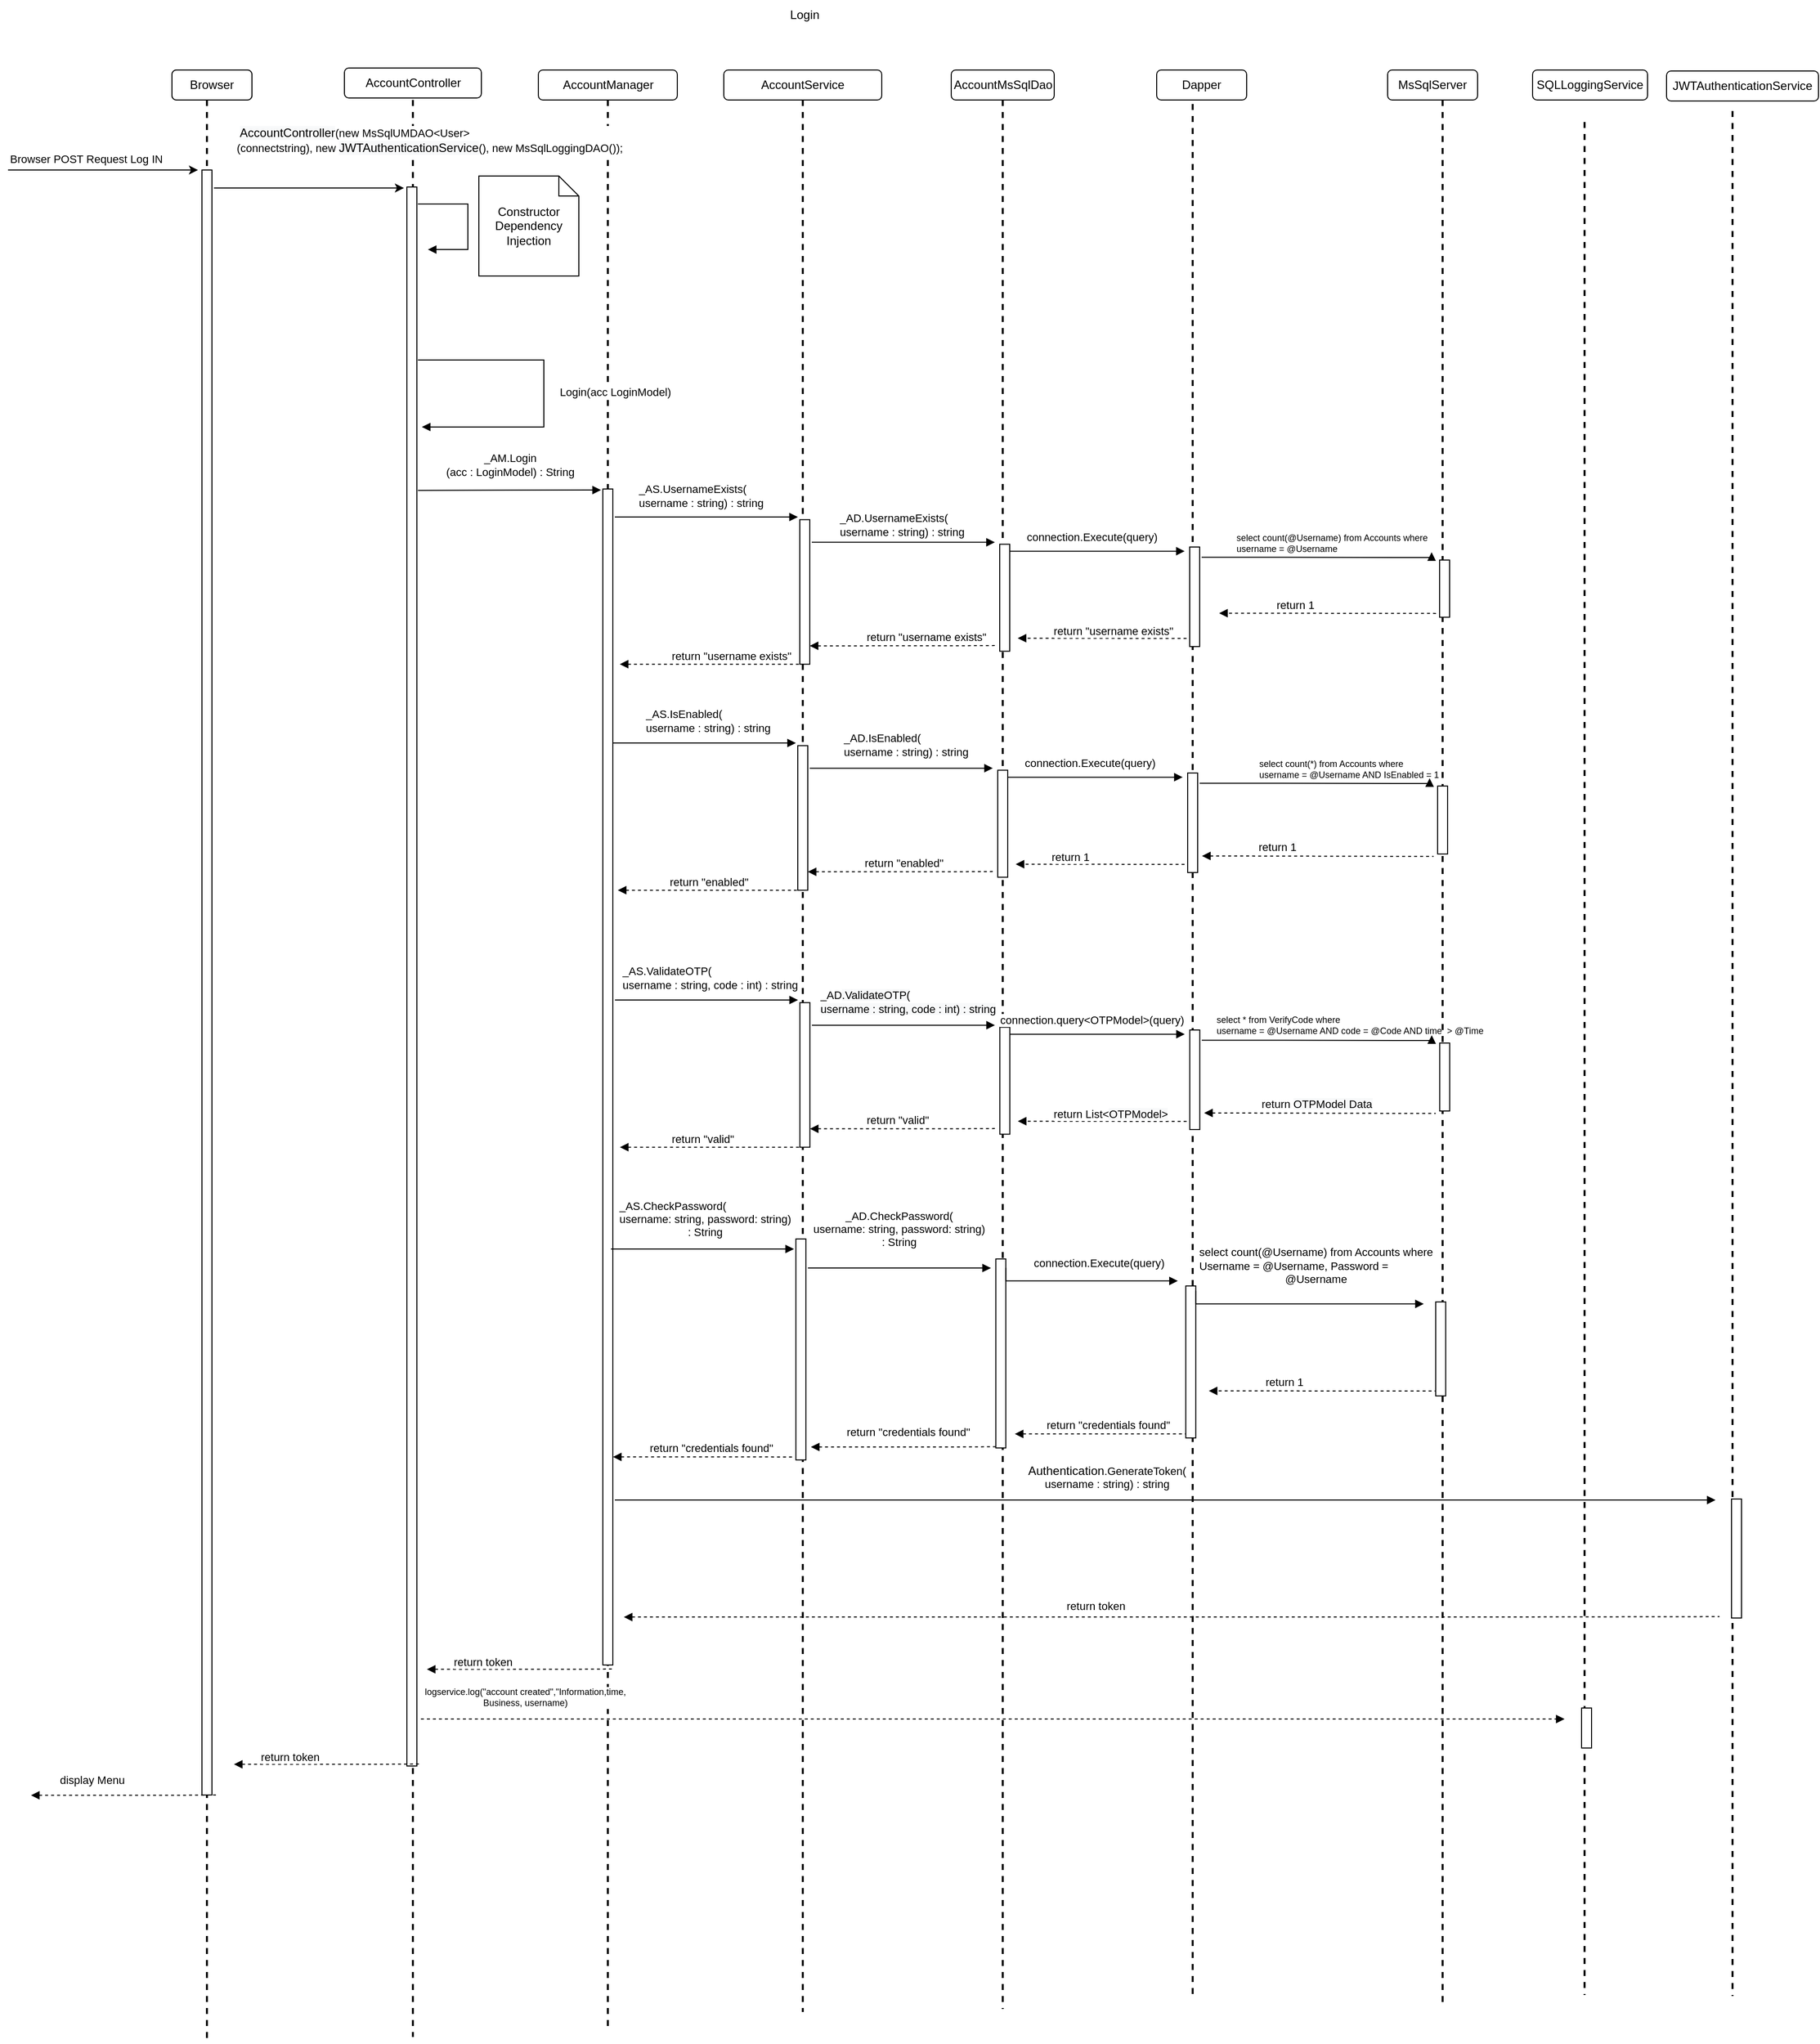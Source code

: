 <mxfile version="16.6.2" type="google" pages="8"><diagram name="Login" id="i9bcnFp3U_MYHvov4o6U"><mxGraphModel dx="1351" dy="816" grid="0" gridSize="10" guides="1" tooltips="1" connect="1" arrows="1" fold="1" page="1" pageScale="1" pageWidth="850" pageHeight="1100" math="0" shadow="0"><root><mxCell id="ThcDrd2SQLCymgC08uAy-0"/><mxCell id="ThcDrd2SQLCymgC08uAy-1" parent="ThcDrd2SQLCymgC08uAy-0"/><mxCell id="ThcDrd2SQLCymgC08uAy-2" value="AccountController" style="rounded=1;whiteSpace=wrap;html=1;" parent="ThcDrd2SQLCymgC08uAy-1" vertex="1"><mxGeometry x="386.5" y="88" width="137" height="30" as="geometry"/></mxCell><mxCell id="ThcDrd2SQLCymgC08uAy-5" value="AccountService" style="rounded=1;whiteSpace=wrap;html=1;" parent="ThcDrd2SQLCymgC08uAy-1" vertex="1"><mxGeometry x="766" y="90" width="158" height="30" as="geometry"/></mxCell><mxCell id="ThcDrd2SQLCymgC08uAy-6" value="MsSqlServer" style="rounded=1;whiteSpace=wrap;html=1;" parent="ThcDrd2SQLCymgC08uAy-1" vertex="1"><mxGeometry x="1430" y="90" width="90" height="30" as="geometry"/></mxCell><mxCell id="ThcDrd2SQLCymgC08uAy-7" value="AccountManager" style="rounded=1;whiteSpace=wrap;html=1;" parent="ThcDrd2SQLCymgC08uAy-1" vertex="1"><mxGeometry x="580.5" y="90" width="139" height="30" as="geometry"/></mxCell><mxCell id="ThcDrd2SQLCymgC08uAy-8" value="" style="line;strokeWidth=2;direction=south;html=1;dashed=1;" parent="ThcDrd2SQLCymgC08uAy-1" vertex="1"><mxGeometry x="450" y="120" width="10" height="1937" as="geometry"/></mxCell><mxCell id="ThcDrd2SQLCymgC08uAy-9" value="" style="line;strokeWidth=2;direction=south;html=1;dashed=1;" parent="ThcDrd2SQLCymgC08uAy-1" vertex="1"><mxGeometry x="645" y="120" width="10" height="1929" as="geometry"/></mxCell><mxCell id="ThcDrd2SQLCymgC08uAy-10" value="" style="line;strokeWidth=2;direction=south;html=1;dashed=1;" parent="ThcDrd2SQLCymgC08uAy-1" vertex="1"><mxGeometry x="840" y="120" width="10" height="1912" as="geometry"/></mxCell><mxCell id="ThcDrd2SQLCymgC08uAy-11" value="" style="line;strokeWidth=2;direction=south;html=1;dashed=1;" parent="ThcDrd2SQLCymgC08uAy-1" vertex="1"><mxGeometry x="1480" y="120" width="10" height="1908" as="geometry"/></mxCell><mxCell id="ThcDrd2SQLCymgC08uAy-14" value="Login" style="text;html=1;strokeColor=none;fillColor=none;align=center;verticalAlign=middle;whiteSpace=wrap;rounded=0;" parent="ThcDrd2SQLCymgC08uAy-1" vertex="1"><mxGeometry x="776" y="20" width="142" height="30" as="geometry"/></mxCell><mxCell id="ThcDrd2SQLCymgC08uAy-15" value="AccountMsSqlDao" style="rounded=1;whiteSpace=wrap;html=1;" parent="ThcDrd2SQLCymgC08uAy-1" vertex="1"><mxGeometry x="993.5" y="90" width="103" height="30" as="geometry"/></mxCell><mxCell id="ThcDrd2SQLCymgC08uAy-16" value="" style="line;strokeWidth=2;direction=south;html=1;dashed=1;" parent="ThcDrd2SQLCymgC08uAy-1" vertex="1"><mxGeometry x="1040" y="120" width="10" height="1909" as="geometry"/></mxCell><mxCell id="U1GoDCmbpJSXxxVDr5sf-14" value="" style="line;strokeWidth=2;direction=south;html=1;dashed=1;" parent="ThcDrd2SQLCymgC08uAy-1" vertex="1"><mxGeometry x="1622" y="142" width="10" height="1873" as="geometry"/></mxCell><mxCell id="U1GoDCmbpJSXxxVDr5sf-16" value="SQLLoggingService" style="rounded=1;whiteSpace=wrap;html=1;" parent="ThcDrd2SQLCymgC08uAy-1" vertex="1"><mxGeometry x="1575" y="90" width="115" height="30" as="geometry"/></mxCell><mxCell id="NEM8aGSK17-UuzL-p9jR-5" value="Program.cs" style="rounded=1;whiteSpace=wrap;html=1;" parent="ThcDrd2SQLCymgC08uAy-1" vertex="1"><mxGeometry x="214" y="90" width="80" height="30" as="geometry"/></mxCell><mxCell id="NEM8aGSK17-UuzL-p9jR-6" value="" style="line;strokeWidth=2;direction=south;html=1;dashed=1;" parent="ThcDrd2SQLCymgC08uAy-1" vertex="1"><mxGeometry x="244" y="120" width="10" height="1942" as="geometry"/></mxCell><mxCell id="NEM8aGSK17-UuzL-p9jR-7" value="" style="html=1;points=[];perimeter=orthogonalPerimeter;" parent="ThcDrd2SQLCymgC08uAy-1" vertex="1"><mxGeometry x="244" y="190" width="10" height="1625" as="geometry"/></mxCell><mxCell id="j05MlR3UfKgSmhzreVFP-35" value="" style="html=1;points=[];perimeter=orthogonalPerimeter;" parent="ThcDrd2SQLCymgC08uAy-1" vertex="1"><mxGeometry x="449" y="207" width="10" height="1579" as="geometry"/></mxCell><mxCell id="j05MlR3UfKgSmhzreVFP-48" value="" style="line;strokeWidth=2;direction=south;html=1;dashed=1;" parent="ThcDrd2SQLCymgC08uAy-1" vertex="1"><mxGeometry x="1230" y="124" width="10" height="1894" as="geometry"/></mxCell><mxCell id="j05MlR3UfKgSmhzreVFP-52" value="Dapper" style="rounded=1;whiteSpace=wrap;html=1;" parent="ThcDrd2SQLCymgC08uAy-1" vertex="1"><mxGeometry x="1199" y="90" width="90" height="30" as="geometry"/></mxCell><mxCell id="_E76gX1jbCeVuPR9cb-m-0" value="" style="line;strokeWidth=2;direction=south;html=1;dashed=1;" parent="ThcDrd2SQLCymgC08uAy-1" vertex="1"><mxGeometry x="1770" y="131" width="10" height="1885" as="geometry"/></mxCell><mxCell id="_E76gX1jbCeVuPR9cb-m-1" value="JWTAuthenticationService" style="rounded=1;whiteSpace=wrap;html=1;" parent="ThcDrd2SQLCymgC08uAy-1" vertex="1"><mxGeometry x="1709" y="91" width="152" height="30" as="geometry"/></mxCell><mxCell id="km8THFaz6tmkAq6cuWb--2" value="Browser" style="rounded=1;whiteSpace=wrap;html=1;" parent="ThcDrd2SQLCymgC08uAy-1" vertex="1"><mxGeometry x="214" y="90" width="80" height="30" as="geometry"/></mxCell><mxCell id="km8THFaz6tmkAq6cuWb--3" value="" style="endArrow=classic;html=1;rounded=0;" parent="ThcDrd2SQLCymgC08uAy-1" edge="1"><mxGeometry width="50" height="50" relative="1" as="geometry"><mxPoint x="50" y="190" as="sourcePoint"/><mxPoint x="240" y="190" as="targetPoint"/></mxGeometry></mxCell><mxCell id="km8THFaz6tmkAq6cuWb--4" value="&lt;div style=&quot;text-align: left&quot;&gt;Browser POST Request Log IN&lt;/div&gt;" style="edgeLabel;html=1;align=center;verticalAlign=middle;resizable=0;points=[];" parent="km8THFaz6tmkAq6cuWb--3" vertex="1" connectable="0"><mxGeometry x="0.567" y="-1" relative="1" as="geometry"><mxPoint x="-71" y="-12" as="offset"/></mxGeometry></mxCell><mxCell id="km8THFaz6tmkAq6cuWb--5" value="" style="endArrow=classic;html=1;rounded=0;" parent="ThcDrd2SQLCymgC08uAy-1" edge="1"><mxGeometry width="50" height="50" relative="1" as="geometry"><mxPoint x="256" y="208" as="sourcePoint"/><mxPoint x="446" y="208" as="targetPoint"/></mxGeometry></mxCell><mxCell id="km8THFaz6tmkAq6cuWb--6" value="&lt;div style=&quot;text-align: left&quot;&gt;&lt;div&gt;&amp;nbsp;&lt;span style=&quot;font-size: 12px ; text-align: center ; background-color: rgb(248 , 249 , 250)&quot;&gt;AccountController&lt;/span&gt;(new MsSqlUMDAO&amp;lt;User&amp;gt;&lt;br&gt;&lt;/div&gt;&lt;div&gt;(connectstring), new&amp;nbsp;&lt;span style=&quot;font-size: 12px ; text-align: center ; background-color: rgb(248 , 249 , 250)&quot;&gt;JWTAuthenticationService&lt;/span&gt;(),&lt;span style=&quot;text-align: left&quot;&gt; new MsSqlLoggingDAO()&lt;/span&gt;);&amp;nbsp;&lt;/div&gt;&lt;/div&gt;" style="edgeLabel;html=1;align=center;verticalAlign=middle;resizable=0;points=[];" parent="km8THFaz6tmkAq6cuWb--5" vertex="1" connectable="0"><mxGeometry x="0.567" y="-1" relative="1" as="geometry"><mxPoint x="68" y="-49" as="offset"/></mxGeometry></mxCell><mxCell id="km8THFaz6tmkAq6cuWb--7" value="" style="endArrow=block;endFill=1;html=1;edgeStyle=orthogonalEdgeStyle;align=left;verticalAlign=top;rounded=0;" parent="ThcDrd2SQLCymgC08uAy-1" edge="1"><mxGeometry x="-1" relative="1" as="geometry"><mxPoint x="460" y="224.03" as="sourcePoint"/><mxPoint x="470" y="269.53" as="targetPoint"/><Array as="points"><mxPoint x="510" y="224.03"/><mxPoint x="510" y="269.03"/></Array></mxGeometry></mxCell><mxCell id="km8THFaz6tmkAq6cuWb--8" value="Constructor Dependency Injection" style="shape=note;size=20;whiteSpace=wrap;html=1;" parent="ThcDrd2SQLCymgC08uAy-1" vertex="1"><mxGeometry x="521" y="196" width="100" height="100" as="geometry"/></mxCell><mxCell id="km8THFaz6tmkAq6cuWb--9" value="Login(acc LoginModel)" style="endArrow=block;endFill=1;html=1;edgeStyle=orthogonalEdgeStyle;align=left;verticalAlign=top;rounded=0;" parent="ThcDrd2SQLCymgC08uAy-1" edge="1"><mxGeometry x="-0.082" y="14" relative="1" as="geometry"><mxPoint x="460" y="380" as="sourcePoint"/><mxPoint x="464" y="447" as="targetPoint"/><Array as="points"><mxPoint x="586" y="380"/><mxPoint x="586" y="447"/></Array><mxPoint as="offset"/></mxGeometry></mxCell><mxCell id="km8THFaz6tmkAq6cuWb--10" value="" style="html=1;points=[];perimeter=orthogonalPerimeter;" parent="ThcDrd2SQLCymgC08uAy-1" vertex="1"><mxGeometry x="645" y="509" width="10" height="1176" as="geometry"/></mxCell><mxCell id="km8THFaz6tmkAq6cuWb--11" value="" style="endArrow=none;endFill=0;html=1;edgeStyle=orthogonalEdgeStyle;align=left;verticalAlign=top;rounded=0;startArrow=block;startFill=1;dashed=1;" parent="ThcDrd2SQLCymgC08uAy-1" edge="1"><mxGeometry x="-1" relative="1" as="geometry"><mxPoint x="276" y="1784.28" as="sourcePoint"/><mxPoint x="461" y="1784.02" as="targetPoint"/><Array as="points"><mxPoint x="416" y="1784.02"/><mxPoint x="416" y="1784.02"/></Array></mxGeometry></mxCell><mxCell id="km8THFaz6tmkAq6cuWb--12" value="return token" style="edgeLabel;resizable=0;html=1;align=left;verticalAlign=bottom;" parent="km8THFaz6tmkAq6cuWb--11" connectable="0" vertex="1"><mxGeometry x="-1" relative="1" as="geometry"><mxPoint x="25" y="1" as="offset"/></mxGeometry></mxCell><mxCell id="km8THFaz6tmkAq6cuWb--13" value="" style="endArrow=block;endFill=1;html=1;edgeStyle=orthogonalEdgeStyle;align=left;verticalAlign=top;rounded=0;exitX=1.133;exitY=0.18;exitDx=0;exitDy=0;exitPerimeter=0;entryX=-0.055;entryY=0.009;entryDx=0;entryDy=0;entryPerimeter=0;" parent="ThcDrd2SQLCymgC08uAy-1" edge="1"><mxGeometry x="-1" relative="1" as="geometry"><mxPoint x="657" y="537.01" as="sourcePoint"/><mxPoint x="840.12" y="537.01" as="targetPoint"/><Array as="points"><mxPoint x="840.67" y="537.38"/></Array></mxGeometry></mxCell><mxCell id="km8THFaz6tmkAq6cuWb--14" value="&lt;div style=&quot;text-align: left&quot;&gt;_AS.UsernameExists(&lt;/div&gt;&lt;span style=&quot;text-align: left&quot;&gt;username : string&lt;/span&gt;&lt;span style=&quot;text-align: left&quot;&gt;) : string&lt;/span&gt;" style="edgeLabel;html=1;align=center;verticalAlign=middle;resizable=0;points=[];labelBackgroundColor=none;" parent="km8THFaz6tmkAq6cuWb--13" vertex="1" connectable="0"><mxGeometry x="-0.323" relative="1" as="geometry"><mxPoint x="24" y="-21" as="offset"/></mxGeometry></mxCell><mxCell id="km8THFaz6tmkAq6cuWb--15" value="" style="html=1;points=[];perimeter=orthogonalPerimeter;" parent="ThcDrd2SQLCymgC08uAy-1" vertex="1"><mxGeometry x="842" y="539.67" width="10" height="144.56" as="geometry"/></mxCell><mxCell id="km8THFaz6tmkAq6cuWb--16" value="" style="endArrow=none;endFill=0;html=1;edgeStyle=orthogonalEdgeStyle;align=left;verticalAlign=top;rounded=0;startArrow=block;startFill=1;dashed=1;" parent="ThcDrd2SQLCymgC08uAy-1" edge="1"><mxGeometry x="-1" relative="1" as="geometry"><mxPoint x="662" y="684.23" as="sourcePoint"/><mxPoint x="842" y="684.28" as="targetPoint"/><Array as="points"><mxPoint x="797" y="684.23"/><mxPoint x="797" y="684.23"/></Array></mxGeometry></mxCell><mxCell id="km8THFaz6tmkAq6cuWb--17" value="return &quot;username exists&quot;" style="edgeLabel;resizable=0;html=1;align=left;verticalAlign=bottom;" parent="km8THFaz6tmkAq6cuWb--16" connectable="0" vertex="1"><mxGeometry x="-1" relative="1" as="geometry"><mxPoint x="50" as="offset"/></mxGeometry></mxCell><mxCell id="km8THFaz6tmkAq6cuWb--18" value="" style="endArrow=block;endFill=1;html=1;edgeStyle=orthogonalEdgeStyle;align=left;verticalAlign=top;rounded=0;exitX=1.133;exitY=0.18;exitDx=0;exitDy=0;exitPerimeter=0;entryX=-0.055;entryY=0.009;entryDx=0;entryDy=0;entryPerimeter=0;" parent="ThcDrd2SQLCymgC08uAy-1" edge="1"><mxGeometry x="-1" relative="1" as="geometry"><mxPoint x="854.0" y="562.21" as="sourcePoint"/><mxPoint x="1037.12" y="562.25" as="targetPoint"/><Array as="points"><mxPoint x="1037.67" y="562.62"/></Array></mxGeometry></mxCell><mxCell id="km8THFaz6tmkAq6cuWb--19" value="&lt;div style=&quot;text-align: left&quot;&gt;&lt;div&gt;_AD.UsernameExists(&lt;/div&gt;username : string) : string&lt;br&gt;&lt;/div&gt;" style="edgeLabel;html=1;align=center;verticalAlign=middle;resizable=0;points=[];" parent="km8THFaz6tmkAq6cuWb--18" vertex="1" connectable="0"><mxGeometry x="-0.323" relative="1" as="geometry"><mxPoint x="28" y="-17" as="offset"/></mxGeometry></mxCell><mxCell id="km8THFaz6tmkAq6cuWb--20" value="" style="html=1;points=[];perimeter=orthogonalPerimeter;" parent="ThcDrd2SQLCymgC08uAy-1" vertex="1"><mxGeometry x="1042" y="564.23" width="10" height="107" as="geometry"/></mxCell><mxCell id="km8THFaz6tmkAq6cuWb--21" value="" style="html=1;points=[];perimeter=orthogonalPerimeter;" parent="ThcDrd2SQLCymgC08uAy-1" vertex="1"><mxGeometry x="1482" y="580.06" width="10" height="57.17" as="geometry"/></mxCell><mxCell id="km8THFaz6tmkAq6cuWb--22" value="&lt;br&gt;" style="endArrow=block;endFill=1;html=1;edgeStyle=orthogonalEdgeStyle;align=left;verticalAlign=top;rounded=0;exitX=1.133;exitY=0.18;exitDx=0;exitDy=0;exitPerimeter=0;" parent="ThcDrd2SQLCymgC08uAy-1" edge="1"><mxGeometry x="1" y="37" relative="1" as="geometry"><mxPoint x="1052" y="571.24" as="sourcePoint"/><mxPoint x="1227" y="571.23" as="targetPoint"/><Array as="points"><mxPoint x="1135" y="571.53"/><mxPoint x="1217" y="571.53"/></Array><mxPoint y="3" as="offset"/></mxGeometry></mxCell><mxCell id="km8THFaz6tmkAq6cuWb--23" value="connection.Execute(query)" style="edgeLabel;html=1;align=center;verticalAlign=middle;resizable=0;points=[];" parent="km8THFaz6tmkAq6cuWb--22" vertex="1" connectable="0"><mxGeometry x="-0.161" y="-5" relative="1" as="geometry"><mxPoint x="8" y="-19" as="offset"/></mxGeometry></mxCell><mxCell id="km8THFaz6tmkAq6cuWb--24" value="" style="endArrow=none;endFill=0;html=1;edgeStyle=orthogonalEdgeStyle;align=left;verticalAlign=top;rounded=0;startArrow=block;startFill=1;dashed=1;" parent="ThcDrd2SQLCymgC08uAy-1" edge="1"><mxGeometry x="-1" relative="1" as="geometry"><mxPoint x="852" y="665.82" as="sourcePoint"/><mxPoint x="1037" y="665.56" as="targetPoint"/><Array as="points"><mxPoint x="992" y="665.51"/><mxPoint x="992" y="665.51"/></Array></mxGeometry></mxCell><mxCell id="km8THFaz6tmkAq6cuWb--25" value="return &quot;username exists&quot;" style="edgeLabel;resizable=0;html=1;align=left;verticalAlign=bottom;" parent="km8THFaz6tmkAq6cuWb--24" connectable="0" vertex="1"><mxGeometry x="-1" relative="1" as="geometry"><mxPoint x="55" as="offset"/></mxGeometry></mxCell><mxCell id="km8THFaz6tmkAq6cuWb--39" value="&lt;br&gt;&lt;div style=&quot;text-align: left&quot;&gt;select count(@Username) from Accounts where &lt;br&gt;&lt;/div&gt;&lt;div style=&quot;text-align: left&quot;&gt;username = @Username&lt;/div&gt;" style="text;html=1;align=center;verticalAlign=middle;resizable=0;points=[];autosize=1;strokeColor=none;fillColor=none;fontSize=9;" parent="ThcDrd2SQLCymgC08uAy-1" vertex="1"><mxGeometry x="1273" y="539.23" width="201" height="37" as="geometry"/></mxCell><mxCell id="km8THFaz6tmkAq6cuWb--40" value="" style="html=1;points=[];perimeter=orthogonalPerimeter;" parent="ThcDrd2SQLCymgC08uAy-1" vertex="1"><mxGeometry x="1624" y="1728.02" width="10" height="40" as="geometry"/></mxCell><mxCell id="km8THFaz6tmkAq6cuWb--41" value="" style="endArrow=none;endFill=0;html=1;edgeStyle=orthogonalEdgeStyle;align=left;verticalAlign=top;rounded=0;startArrow=block;startFill=1;dashed=1;" parent="ThcDrd2SQLCymgC08uAy-1" edge="1"><mxGeometry x="-1" relative="1" as="geometry"><mxPoint x="1261.5" y="633.23" as="sourcePoint"/><mxPoint x="1478.5" y="633.44" as="targetPoint"/><Array as="points"><mxPoint x="1267.5" y="633.23"/></Array></mxGeometry></mxCell><mxCell id="km8THFaz6tmkAq6cuWb--42" value="return 1" style="edgeLabel;resizable=0;html=1;align=left;verticalAlign=bottom;" parent="km8THFaz6tmkAq6cuWb--41" connectable="0" vertex="1"><mxGeometry x="-1" relative="1" as="geometry"><mxPoint x="55" as="offset"/></mxGeometry></mxCell><mxCell id="km8THFaz6tmkAq6cuWb--43" value="" style="html=1;points=[];perimeter=orthogonalPerimeter;" parent="ThcDrd2SQLCymgC08uAy-1" vertex="1"><mxGeometry x="1232" y="567.02" width="10" height="99.54" as="geometry"/></mxCell><mxCell id="km8THFaz6tmkAq6cuWb--45" value="" style="endArrow=block;endFill=1;html=1;edgeStyle=orthogonalEdgeStyle;align=left;verticalAlign=top;rounded=0;exitX=1.133;exitY=0.18;exitDx=0;exitDy=0;exitPerimeter=0;entryX=-0.055;entryY=0.009;entryDx=0;entryDy=0;entryPerimeter=0;" parent="ThcDrd2SQLCymgC08uAy-1" edge="1"><mxGeometry x="-1" relative="1" as="geometry"><mxPoint x="460.0" y="510.37" as="sourcePoint"/><mxPoint x="643.12" y="510" as="targetPoint"/><Array as="points"><mxPoint x="643.67" y="510.37"/></Array></mxGeometry></mxCell><mxCell id="km8THFaz6tmkAq6cuWb--46" value="_AM.Login&lt;br&gt;&lt;div&gt;(acc : LoginModel) : String&lt;/div&gt;" style="edgeLabel;html=1;align=center;verticalAlign=middle;resizable=0;points=[];" parent="km8THFaz6tmkAq6cuWb--45" vertex="1" connectable="0"><mxGeometry x="-0.158" y="2" relative="1" as="geometry"><mxPoint x="15" y="-23" as="offset"/></mxGeometry></mxCell><mxCell id="km8THFaz6tmkAq6cuWb--47" value="&lt;br&gt;" style="endArrow=block;endFill=1;html=1;edgeStyle=orthogonalEdgeStyle;align=left;verticalAlign=top;rounded=0;exitX=1.133;exitY=0.18;exitDx=0;exitDy=0;exitPerimeter=0;" parent="ThcDrd2SQLCymgC08uAy-1" edge="1"><mxGeometry x="1" y="37" relative="1" as="geometry"><mxPoint x="1244" y="577.27" as="sourcePoint"/><mxPoint x="1474" y="572.23" as="targetPoint"/><Array as="points"><mxPoint x="1327" y="577.56"/><mxPoint x="1409" y="577.56"/></Array><mxPoint y="3" as="offset"/></mxGeometry></mxCell><mxCell id="km8THFaz6tmkAq6cuWb--48" value="" style="endArrow=none;endFill=0;html=1;edgeStyle=orthogonalEdgeStyle;align=left;verticalAlign=top;rounded=0;startArrow=block;startFill=1;dashed=1;" parent="ThcDrd2SQLCymgC08uAy-1" edge="1"><mxGeometry x="-1" relative="1" as="geometry"><mxPoint x="1060" y="658.23" as="sourcePoint"/><mxPoint x="1229" y="658.4" as="targetPoint"/><Array as="points"><mxPoint x="1066" y="658.23"/></Array></mxGeometry></mxCell><mxCell id="km8THFaz6tmkAq6cuWb--49" value="return &quot;username exists&quot;" style="edgeLabel;resizable=0;html=1;align=left;verticalAlign=bottom;" parent="km8THFaz6tmkAq6cuWb--48" connectable="0" vertex="1"><mxGeometry x="-1" relative="1" as="geometry"><mxPoint x="34" y="1" as="offset"/></mxGeometry></mxCell><mxCell id="km8THFaz6tmkAq6cuWb--56" value="" style="endArrow=block;endFill=1;html=1;edgeStyle=orthogonalEdgeStyle;align=left;verticalAlign=top;rounded=0;startArrow=none;startFill=0;dashed=1;" parent="ThcDrd2SQLCymgC08uAy-1" edge="1"><mxGeometry x="-1" relative="1" as="geometry"><mxPoint x="463.0" y="1739.02" as="sourcePoint"/><mxPoint x="1607" y="1739.02" as="targetPoint"/><Array as="points"><mxPoint x="1109" y="1738.98"/></Array></mxGeometry></mxCell><mxCell id="km8THFaz6tmkAq6cuWb--57" value="&lt;div style=&quot;font-size: 9px ; text-align: center&quot;&gt;logservice.log(&quot;account created&quot;,&quot;Information,time,&lt;/div&gt;&lt;div style=&quot;font-size: 9px ; text-align: center&quot;&gt;Business, username)&lt;/div&gt;" style="edgeLabel;resizable=0;html=1;align=left;verticalAlign=bottom;" parent="km8THFaz6tmkAq6cuWb--56" connectable="0" vertex="1"><mxGeometry x="-1" relative="1" as="geometry"><mxPoint x="2" y="-9" as="offset"/></mxGeometry></mxCell><mxCell id="km8THFaz6tmkAq6cuWb--58" value="" style="endArrow=none;endFill=0;html=1;edgeStyle=orthogonalEdgeStyle;align=left;verticalAlign=top;rounded=0;startArrow=block;startFill=1;dashed=1;" parent="ThcDrd2SQLCymgC08uAy-1" edge="1"><mxGeometry x="-1" relative="1" as="geometry"><mxPoint x="73" y="1815.28" as="sourcePoint"/><mxPoint x="258" y="1815.02" as="targetPoint"/><Array as="points"><mxPoint x="213" y="1815.02"/><mxPoint x="213" y="1815.02"/></Array></mxGeometry></mxCell><mxCell id="km8THFaz6tmkAq6cuWb--59" value="display Menu" style="edgeLabel;resizable=0;html=1;align=left;verticalAlign=bottom;" parent="km8THFaz6tmkAq6cuWb--58" connectable="0" vertex="1"><mxGeometry x="-1" relative="1" as="geometry"><mxPoint x="27" y="-7" as="offset"/></mxGeometry></mxCell><mxCell id="km8THFaz6tmkAq6cuWb--80" value="" style="endArrow=block;endFill=1;html=1;edgeStyle=orthogonalEdgeStyle;align=left;verticalAlign=top;rounded=0;exitX=1.133;exitY=0.18;exitDx=0;exitDy=0;exitPerimeter=0;" parent="ThcDrd2SQLCymgC08uAy-1" edge="1"><mxGeometry x="-1" relative="1" as="geometry"><mxPoint x="657" y="1520.03" as="sourcePoint"/><mxPoint x="1758" y="1520.02" as="targetPoint"/><Array as="points"><mxPoint x="840.67" y="1520.4"/></Array></mxGeometry></mxCell><mxCell id="km8THFaz6tmkAq6cuWb--81" value="&lt;span style=&quot;font-size: 12px&quot;&gt;Authentication&lt;/span&gt;&lt;span style=&quot;background-color: rgb(255 , 255 , 255)&quot;&gt;.&lt;/span&gt;&lt;span style=&quot;text-align: left&quot;&gt;GenerateToken(&lt;/span&gt;&lt;span style=&quot;background-color: rgb(255 , 255 , 255)&quot;&gt;&lt;br&gt;&lt;/span&gt;&lt;span style=&quot;text-align: left&quot;&gt;username : string&lt;/span&gt;&lt;span style=&quot;text-align: left&quot;&gt;) : string&lt;/span&gt;" style="edgeLabel;html=1;align=center;verticalAlign=middle;resizable=0;points=[];labelBackgroundColor=none;" parent="km8THFaz6tmkAq6cuWb--80" vertex="1" connectable="0"><mxGeometry x="-0.323" relative="1" as="geometry"><mxPoint x="119" y="-23" as="offset"/></mxGeometry></mxCell><mxCell id="km8THFaz6tmkAq6cuWb--82" value="" style="html=1;points=[];perimeter=orthogonalPerimeter;" parent="ThcDrd2SQLCymgC08uAy-1" vertex="1"><mxGeometry x="1774" y="1519.02" width="10" height="119" as="geometry"/></mxCell><mxCell id="km8THFaz6tmkAq6cuWb--83" value="" style="endArrow=none;endFill=0;html=1;edgeStyle=orthogonalEdgeStyle;align=left;verticalAlign=top;rounded=0;startArrow=block;startFill=1;dashed=1;entryX=-0.4;entryY=0.638;entryDx=0;entryDy=0;entryPerimeter=0;" parent="ThcDrd2SQLCymgC08uAy-1" edge="1"><mxGeometry x="-1" relative="1" as="geometry"><mxPoint x="666" y="1637.02" as="sourcePoint"/><mxPoint x="1762" y="1636.66" as="targetPoint"/><Array as="points"><mxPoint x="1541" y="1636.58"/></Array></mxGeometry></mxCell><mxCell id="km8THFaz6tmkAq6cuWb--84" value="return token" style="edgeLabel;resizable=0;html=1;align=left;verticalAlign=bottom;" parent="km8THFaz6tmkAq6cuWb--83" connectable="0" vertex="1"><mxGeometry x="-1" relative="1" as="geometry"><mxPoint x="441" y="-3" as="offset"/></mxGeometry></mxCell><mxCell id="km8THFaz6tmkAq6cuWb--85" value="" style="endArrow=none;endFill=0;html=1;edgeStyle=orthogonalEdgeStyle;align=left;verticalAlign=top;rounded=0;startArrow=block;startFill=1;dashed=1;" parent="ThcDrd2SQLCymgC08uAy-1" edge="1"><mxGeometry x="-1" relative="1" as="geometry"><mxPoint x="469" y="1689.28" as="sourcePoint"/><mxPoint x="654" y="1689.02" as="targetPoint"/><Array as="points"><mxPoint x="609" y="1689.02"/><mxPoint x="609" y="1689.02"/></Array></mxGeometry></mxCell><mxCell id="km8THFaz6tmkAq6cuWb--86" value="return token" style="edgeLabel;resizable=0;html=1;align=left;verticalAlign=bottom;" parent="km8THFaz6tmkAq6cuWb--85" connectable="0" vertex="1"><mxGeometry x="-1" relative="1" as="geometry"><mxPoint x="25" y="1" as="offset"/></mxGeometry></mxCell><mxCell id="A6B8nE-GsQ3RA9Q-s5Eu-0" value="" style="endArrow=block;endFill=1;html=1;edgeStyle=orthogonalEdgeStyle;align=left;verticalAlign=top;rounded=0;exitX=1.133;exitY=0.18;exitDx=0;exitDy=0;exitPerimeter=0;entryX=-0.055;entryY=0.009;entryDx=0;entryDy=0;entryPerimeter=0;" parent="ThcDrd2SQLCymgC08uAy-1" edge="1"><mxGeometry x="-1" relative="1" as="geometry"><mxPoint x="653.12" y="1268.96" as="sourcePoint"/><mxPoint x="836.24" y="1269.0" as="targetPoint"/><Array as="points"><mxPoint x="836.79" y="1269.37"/></Array></mxGeometry></mxCell><mxCell id="A6B8nE-GsQ3RA9Q-s5Eu-1" value="&lt;div style=&quot;text-align: left&quot;&gt;_AS.CheckPassword(&lt;/div&gt;&lt;div&gt;&lt;span style=&quot;text-align: left&quot;&gt;username: string, password: string&lt;/span&gt;&lt;span style=&quot;text-align: left&quot;&gt;) &lt;br&gt;&lt;/span&gt;&lt;/div&gt;&lt;div&gt;&lt;span style=&quot;text-align: left&quot;&gt;: String&lt;/span&gt;&lt;/div&gt;&lt;div&gt;&lt;span style=&quot;text-align: left&quot;&gt;&lt;/span&gt;&lt;/div&gt;" style="edgeLabel;html=1;align=center;verticalAlign=middle;resizable=0;points=[];" parent="A6B8nE-GsQ3RA9Q-s5Eu-0" vertex="1" connectable="0"><mxGeometry x="-0.323" relative="1" as="geometry"><mxPoint x="32" y="-30" as="offset"/></mxGeometry></mxCell><mxCell id="A6B8nE-GsQ3RA9Q-s5Eu-2" value="" style="html=1;points=[];perimeter=orthogonalPerimeter;" parent="ThcDrd2SQLCymgC08uAy-1" vertex="1"><mxGeometry x="838.12" y="1258.96" width="10" height="220.96" as="geometry"/></mxCell><mxCell id="A6B8nE-GsQ3RA9Q-s5Eu-3" value="" style="endArrow=block;endFill=1;html=1;edgeStyle=orthogonalEdgeStyle;align=left;verticalAlign=top;rounded=0;exitX=1.133;exitY=0.18;exitDx=0;exitDy=0;exitPerimeter=0;entryX=-0.055;entryY=0.009;entryDx=0;entryDy=0;entryPerimeter=0;" parent="ThcDrd2SQLCymgC08uAy-1" edge="1"><mxGeometry x="-1" relative="1" as="geometry"><mxPoint x="850.12" y="1287.98" as="sourcePoint"/><mxPoint x="1033.24" y="1287.96" as="targetPoint"/><Array as="points"><mxPoint x="1033.79" y="1288.33"/></Array></mxGeometry></mxCell><mxCell id="A6B8nE-GsQ3RA9Q-s5Eu-4" value="_AD.CheckPassword(&lt;div&gt;&lt;span style=&quot;text-align: left&quot;&gt;username: string, password: string&lt;/span&gt;&lt;span style=&quot;text-align: left&quot;&gt;) &lt;br&gt;&lt;/span&gt;&lt;/div&gt;&lt;div&gt;&lt;span style=&quot;text-align: left&quot;&gt;: String&lt;/span&gt;&lt;/div&gt;" style="edgeLabel;html=1;align=center;verticalAlign=middle;resizable=0;points=[];" parent="A6B8nE-GsQ3RA9Q-s5Eu-3" vertex="1" connectable="0"><mxGeometry x="-0.323" relative="1" as="geometry"><mxPoint x="29" y="-39" as="offset"/></mxGeometry></mxCell><mxCell id="A6B8nE-GsQ3RA9Q-s5Eu-5" value="" style="html=1;points=[];perimeter=orthogonalPerimeter;" parent="ThcDrd2SQLCymgC08uAy-1" vertex="1"><mxGeometry x="1038.12" y="1278.92" width="10" height="189" as="geometry"/></mxCell><mxCell id="A6B8nE-GsQ3RA9Q-s5Eu-6" value="" style="html=1;points=[];perimeter=orthogonalPerimeter;" parent="ThcDrd2SQLCymgC08uAy-1" vertex="1"><mxGeometry x="1478.12" y="1321.92" width="10" height="94" as="geometry"/></mxCell><mxCell id="A6B8nE-GsQ3RA9Q-s5Eu-7" value="" style="endArrow=block;endFill=1;html=1;edgeStyle=orthogonalEdgeStyle;align=left;verticalAlign=top;rounded=0;exitX=1.133;exitY=0.18;exitDx=0;exitDy=0;exitPerimeter=0;" parent="ThcDrd2SQLCymgC08uAy-1" edge="1"><mxGeometry x="-1" relative="1" as="geometry"><mxPoint x="1048.12" y="1287.92" as="sourcePoint"/><mxPoint x="1220.12" y="1300.92" as="targetPoint"/><Array as="points"><mxPoint x="1048.12" y="1300.85"/></Array></mxGeometry></mxCell><mxCell id="A6B8nE-GsQ3RA9Q-s5Eu-8" value="connection.Execute(query)" style="edgeLabel;html=1;align=center;verticalAlign=middle;resizable=0;points=[];" parent="A6B8nE-GsQ3RA9Q-s5Eu-7" vertex="1" connectable="0"><mxGeometry x="-0.116" y="4" relative="1" as="geometry"><mxPoint x="24" y="-14" as="offset"/></mxGeometry></mxCell><mxCell id="A6B8nE-GsQ3RA9Q-s5Eu-9" value="" style="endArrow=none;endFill=0;html=1;edgeStyle=orthogonalEdgeStyle;align=left;verticalAlign=top;rounded=0;startArrow=block;startFill=1;dashed=1;" parent="ThcDrd2SQLCymgC08uAy-1" edge="1"><mxGeometry x="-1" relative="1" as="geometry"><mxPoint x="853.12" y="1467.0" as="sourcePoint"/><mxPoint x="1038.12" y="1466.74" as="targetPoint"/><Array as="points"><mxPoint x="993.12" y="1466.69"/><mxPoint x="993.12" y="1466.69"/></Array></mxGeometry></mxCell><mxCell id="A6B8nE-GsQ3RA9Q-s5Eu-10" value="return &quot;credentials found&quot;" style="edgeLabel;resizable=0;html=1;align=left;verticalAlign=bottom;" parent="A6B8nE-GsQ3RA9Q-s5Eu-9" connectable="0" vertex="1"><mxGeometry x="-1" relative="1" as="geometry"><mxPoint x="34" y="-7" as="offset"/></mxGeometry></mxCell><mxCell id="A6B8nE-GsQ3RA9Q-s5Eu-11" value="" style="endArrow=none;endFill=0;html=1;edgeStyle=orthogonalEdgeStyle;align=left;verticalAlign=top;rounded=0;startArrow=block;startFill=1;dashed=1;" parent="ThcDrd2SQLCymgC08uAy-1" edge="1"><mxGeometry x="-1" relative="1" as="geometry"><mxPoint x="655.12" y="1476.92" as="sourcePoint"/><mxPoint x="835.12" y="1476.97" as="targetPoint"/><Array as="points"><mxPoint x="790.12" y="1476.92"/><mxPoint x="790.12" y="1476.92"/></Array></mxGeometry></mxCell><mxCell id="A6B8nE-GsQ3RA9Q-s5Eu-12" value="return &quot;credentials found&quot;" style="edgeLabel;resizable=0;html=1;align=left;verticalAlign=bottom;" parent="A6B8nE-GsQ3RA9Q-s5Eu-11" connectable="0" vertex="1"><mxGeometry x="-1" relative="1" as="geometry"><mxPoint x="35" as="offset"/></mxGeometry></mxCell><mxCell id="A6B8nE-GsQ3RA9Q-s5Eu-13" value="" style="html=1;points=[];perimeter=orthogonalPerimeter;" parent="ThcDrd2SQLCymgC08uAy-1" vertex="1"><mxGeometry x="1228.12" y="1305.92" width="10" height="152" as="geometry"/></mxCell><mxCell id="A6B8nE-GsQ3RA9Q-s5Eu-14" value="" style="endArrow=block;endFill=1;html=1;edgeStyle=orthogonalEdgeStyle;align=left;verticalAlign=top;rounded=0;exitX=1.133;exitY=0.18;exitDx=0;exitDy=0;exitPerimeter=0;" parent="ThcDrd2SQLCymgC08uAy-1" edge="1"><mxGeometry x="-1" relative="1" as="geometry"><mxPoint x="1238.12" y="1310.92" as="sourcePoint"/><mxPoint x="1466.12" y="1323.92" as="targetPoint"/><Array as="points"><mxPoint x="1238.12" y="1323.85"/></Array></mxGeometry></mxCell><mxCell id="A6B8nE-GsQ3RA9Q-s5Eu-15" value="&lt;br&gt;&lt;div style=&quot;text-align: left&quot;&gt;select count(@Username) from Accounts where &lt;br&gt;&lt;/div&gt;&lt;div style=&quot;text-align: left&quot;&gt;Username = @Username, Password =&amp;nbsp;&lt;br&gt;&lt;/div&gt;&lt;span style=&quot;text-align: left&quot;&gt;@Username&lt;/span&gt;" style="edgeLabel;html=1;align=center;verticalAlign=middle;resizable=0;points=[];" parent="A6B8nE-GsQ3RA9Q-s5Eu-14" vertex="1" connectable="0"><mxGeometry x="-0.436" y="-1" relative="1" as="geometry"><mxPoint x="65" y="-46" as="offset"/></mxGeometry></mxCell><mxCell id="A6B8nE-GsQ3RA9Q-s5Eu-16" value="" style="endArrow=none;endFill=0;html=1;edgeStyle=orthogonalEdgeStyle;align=left;verticalAlign=top;rounded=0;startArrow=block;startFill=1;dashed=1;entryX=-0.4;entryY=0.638;entryDx=0;entryDy=0;entryPerimeter=0;" parent="ThcDrd2SQLCymgC08uAy-1" edge="1"><mxGeometry x="-1" relative="1" as="geometry"><mxPoint x="1251.12" y="1410.92" as="sourcePoint"/><mxPoint x="1478.12" y="1411" as="targetPoint"/><Array as="points"><mxPoint x="1257.12" y="1410.92"/></Array></mxGeometry></mxCell><mxCell id="A6B8nE-GsQ3RA9Q-s5Eu-17" value="return 1" style="edgeLabel;resizable=0;html=1;align=left;verticalAlign=bottom;" parent="A6B8nE-GsQ3RA9Q-s5Eu-16" connectable="0" vertex="1"><mxGeometry x="-1" relative="1" as="geometry"><mxPoint x="55" as="offset"/></mxGeometry></mxCell><mxCell id="A6B8nE-GsQ3RA9Q-s5Eu-18" value="" style="endArrow=none;endFill=0;html=1;edgeStyle=orthogonalEdgeStyle;align=left;verticalAlign=top;rounded=0;startArrow=block;startFill=1;dashed=1;" parent="ThcDrd2SQLCymgC08uAy-1" edge="1"><mxGeometry x="-1" relative="1" as="geometry"><mxPoint x="1057.12" y="1453.92" as="sourcePoint"/><mxPoint x="1228.12" y="1453.92" as="targetPoint"/><Array as="points"><mxPoint x="1183.12" y="1453.87"/><mxPoint x="1183.12" y="1453.87"/></Array></mxGeometry></mxCell><mxCell id="A6B8nE-GsQ3RA9Q-s5Eu-19" value="return &quot;credentials found&quot;" style="edgeLabel;resizable=0;html=1;align=left;verticalAlign=bottom;" parent="A6B8nE-GsQ3RA9Q-s5Eu-18" connectable="0" vertex="1"><mxGeometry x="-1" relative="1" as="geometry"><mxPoint x="30" as="offset"/></mxGeometry></mxCell><mxCell id="A6B8nE-GsQ3RA9Q-s5Eu-43" value="" style="endArrow=block;endFill=1;html=1;edgeStyle=orthogonalEdgeStyle;align=left;verticalAlign=top;rounded=0;exitX=1.133;exitY=0.18;exitDx=0;exitDy=0;exitPerimeter=0;entryX=-0.055;entryY=0.009;entryDx=0;entryDy=0;entryPerimeter=0;" parent="ThcDrd2SQLCymgC08uAy-1" edge="1"><mxGeometry x="-1" relative="1" as="geometry"><mxPoint x="657.12" y="1020.0" as="sourcePoint"/><mxPoint x="840.24" y="1020.0" as="targetPoint"/><Array as="points"><mxPoint x="840.79" y="1020.37"/></Array></mxGeometry></mxCell><mxCell id="A6B8nE-GsQ3RA9Q-s5Eu-44" value="&lt;div style=&quot;text-align: left&quot;&gt;_AS.ValidateOTP(&lt;/div&gt;&lt;span style=&quot;text-align: left&quot;&gt;username : string, code : int&lt;/span&gt;&lt;span style=&quot;text-align: left&quot;&gt;) : string&lt;/span&gt;" style="edgeLabel;html=1;align=center;verticalAlign=middle;resizable=0;points=[];labelBackgroundColor=none;" parent="A6B8nE-GsQ3RA9Q-s5Eu-43" vertex="1" connectable="0"><mxGeometry x="-0.323" relative="1" as="geometry"><mxPoint x="33" y="-22" as="offset"/></mxGeometry></mxCell><mxCell id="A6B8nE-GsQ3RA9Q-s5Eu-45" value="" style="html=1;points=[];perimeter=orthogonalPerimeter;" parent="ThcDrd2SQLCymgC08uAy-1" vertex="1"><mxGeometry x="842.12" y="1022.66" width="10" height="144.56" as="geometry"/></mxCell><mxCell id="A6B8nE-GsQ3RA9Q-s5Eu-46" value="" style="endArrow=none;endFill=0;html=1;edgeStyle=orthogonalEdgeStyle;align=left;verticalAlign=top;rounded=0;startArrow=block;startFill=1;dashed=1;" parent="ThcDrd2SQLCymgC08uAy-1" edge="1"><mxGeometry x="-1" relative="1" as="geometry"><mxPoint x="662.12" y="1167.22" as="sourcePoint"/><mxPoint x="842.12" y="1167.27" as="targetPoint"/><Array as="points"><mxPoint x="797.12" y="1167.22"/><mxPoint x="797.12" y="1167.22"/></Array></mxGeometry></mxCell><mxCell id="A6B8nE-GsQ3RA9Q-s5Eu-47" value="return &quot;valid&quot;" style="edgeLabel;resizable=0;html=1;align=left;verticalAlign=bottom;" parent="A6B8nE-GsQ3RA9Q-s5Eu-46" connectable="0" vertex="1"><mxGeometry x="-1" relative="1" as="geometry"><mxPoint x="50" as="offset"/></mxGeometry></mxCell><mxCell id="A6B8nE-GsQ3RA9Q-s5Eu-48" value="" style="endArrow=block;endFill=1;html=1;edgeStyle=orthogonalEdgeStyle;align=left;verticalAlign=top;rounded=0;exitX=1.133;exitY=0.18;exitDx=0;exitDy=0;exitPerimeter=0;entryX=-0.055;entryY=0.009;entryDx=0;entryDy=0;entryPerimeter=0;" parent="ThcDrd2SQLCymgC08uAy-1" edge="1"><mxGeometry x="-1" relative="1" as="geometry"><mxPoint x="854.12" y="1045.2" as="sourcePoint"/><mxPoint x="1037.24" y="1045.24" as="targetPoint"/><Array as="points"><mxPoint x="1037.79" y="1045.61"/></Array></mxGeometry></mxCell><mxCell id="A6B8nE-GsQ3RA9Q-s5Eu-49" value="&lt;div style=&quot;text-align: left&quot;&gt;&lt;div&gt;_AD&lt;span style=&quot;background-color: rgb(248 , 249 , 250)&quot;&gt;.&lt;/span&gt;&lt;span style=&quot;background-color: rgb(248 , 249 , 250)&quot;&gt;ValidateOTP&lt;/span&gt;&lt;span style=&quot;background-color: rgb(248 , 249 , 250)&quot;&gt;(&lt;/span&gt;&lt;/div&gt;&lt;span style=&quot;background-color: rgb(248 , 249 , 250)&quot;&gt;username : string, code : int&lt;/span&gt;&lt;span style=&quot;background-color: rgb(248 , 249 , 250)&quot;&gt;) : string&lt;/span&gt;&lt;/div&gt;" style="edgeLabel;html=1;align=center;verticalAlign=middle;resizable=0;points=[];" parent="A6B8nE-GsQ3RA9Q-s5Eu-48" vertex="1" connectable="0"><mxGeometry x="-0.323" relative="1" as="geometry"><mxPoint x="34" y="-23" as="offset"/></mxGeometry></mxCell><mxCell id="A6B8nE-GsQ3RA9Q-s5Eu-50" value="" style="html=1;points=[];perimeter=orthogonalPerimeter;" parent="ThcDrd2SQLCymgC08uAy-1" vertex="1"><mxGeometry x="1042.12" y="1047.22" width="10" height="107" as="geometry"/></mxCell><mxCell id="A6B8nE-GsQ3RA9Q-s5Eu-51" value="" style="html=1;points=[];perimeter=orthogonalPerimeter;" parent="ThcDrd2SQLCymgC08uAy-1" vertex="1"><mxGeometry x="1482.12" y="1063.05" width="10" height="67.94" as="geometry"/></mxCell><mxCell id="A6B8nE-GsQ3RA9Q-s5Eu-52" value="&lt;br&gt;" style="endArrow=block;endFill=1;html=1;edgeStyle=orthogonalEdgeStyle;align=left;verticalAlign=top;rounded=0;exitX=1.133;exitY=0.18;exitDx=0;exitDy=0;exitPerimeter=0;" parent="ThcDrd2SQLCymgC08uAy-1" edge="1"><mxGeometry x="1" y="37" relative="1" as="geometry"><mxPoint x="1052.12" y="1054.23" as="sourcePoint"/><mxPoint x="1227.12" y="1054.22" as="targetPoint"/><Array as="points"><mxPoint x="1135.12" y="1054.52"/><mxPoint x="1217.12" y="1054.52"/></Array><mxPoint y="3" as="offset"/></mxGeometry></mxCell><mxCell id="A6B8nE-GsQ3RA9Q-s5Eu-53" value="connection.query&amp;lt;OTPModel&amp;gt;(query)" style="edgeLabel;html=1;align=center;verticalAlign=middle;resizable=0;points=[];" parent="A6B8nE-GsQ3RA9Q-s5Eu-52" vertex="1" connectable="0"><mxGeometry x="-0.161" y="-5" relative="1" as="geometry"><mxPoint x="8" y="-19" as="offset"/></mxGeometry></mxCell><mxCell id="A6B8nE-GsQ3RA9Q-s5Eu-54" value="" style="endArrow=none;endFill=0;html=1;edgeStyle=orthogonalEdgeStyle;align=left;verticalAlign=top;rounded=0;startArrow=block;startFill=1;dashed=1;" parent="ThcDrd2SQLCymgC08uAy-1" edge="1"><mxGeometry x="-1" relative="1" as="geometry"><mxPoint x="852.12" y="1148.81" as="sourcePoint"/><mxPoint x="1037.12" y="1148.55" as="targetPoint"/><Array as="points"><mxPoint x="992.12" y="1148.5"/><mxPoint x="992.12" y="1148.5"/></Array></mxGeometry></mxCell><mxCell id="A6B8nE-GsQ3RA9Q-s5Eu-55" value="return &quot;valid&quot;" style="edgeLabel;resizable=0;html=1;align=left;verticalAlign=bottom;" parent="A6B8nE-GsQ3RA9Q-s5Eu-54" connectable="0" vertex="1"><mxGeometry x="-1" relative="1" as="geometry"><mxPoint x="55" as="offset"/></mxGeometry></mxCell><mxCell id="A6B8nE-GsQ3RA9Q-s5Eu-57" value="" style="endArrow=none;endFill=0;html=1;edgeStyle=orthogonalEdgeStyle;align=left;verticalAlign=top;rounded=0;startArrow=block;startFill=1;dashed=1;" parent="ThcDrd2SQLCymgC08uAy-1" edge="1"><mxGeometry x="-1" relative="1" as="geometry"><mxPoint x="1246.5" y="1132.99" as="sourcePoint"/><mxPoint x="1478.12" y="1133.43" as="targetPoint"/><Array as="points"><mxPoint x="1267.12" y="1133.22"/></Array></mxGeometry></mxCell><mxCell id="A6B8nE-GsQ3RA9Q-s5Eu-58" value="return&amp;nbsp;&lt;span style=&quot;background-color: rgb(248 , 249 , 250)&quot;&gt;OTPModel Data&lt;/span&gt;" style="edgeLabel;resizable=0;html=1;align=left;verticalAlign=bottom;" parent="A6B8nE-GsQ3RA9Q-s5Eu-57" connectable="0" vertex="1"><mxGeometry x="-1" relative="1" as="geometry"><mxPoint x="55" as="offset"/></mxGeometry></mxCell><mxCell id="A6B8nE-GsQ3RA9Q-s5Eu-59" value="" style="html=1;points=[];perimeter=orthogonalPerimeter;" parent="ThcDrd2SQLCymgC08uAy-1" vertex="1"><mxGeometry x="1232.12" y="1050.01" width="10" height="99.54" as="geometry"/></mxCell><mxCell id="A6B8nE-GsQ3RA9Q-s5Eu-60" value="&lt;br&gt;" style="endArrow=block;endFill=1;html=1;edgeStyle=orthogonalEdgeStyle;align=left;verticalAlign=top;rounded=0;exitX=1.133;exitY=0.18;exitDx=0;exitDy=0;exitPerimeter=0;" parent="ThcDrd2SQLCymgC08uAy-1" edge="1"><mxGeometry x="1" y="37" relative="1" as="geometry"><mxPoint x="1244.12" y="1060.26" as="sourcePoint"/><mxPoint x="1474.12" y="1055.22" as="targetPoint"/><Array as="points"><mxPoint x="1327.12" y="1060.55"/><mxPoint x="1409.12" y="1060.55"/></Array><mxPoint y="3" as="offset"/></mxGeometry></mxCell><mxCell id="A6B8nE-GsQ3RA9Q-s5Eu-61" value="" style="endArrow=none;endFill=0;html=1;edgeStyle=orthogonalEdgeStyle;align=left;verticalAlign=top;rounded=0;startArrow=block;startFill=1;dashed=1;" parent="ThcDrd2SQLCymgC08uAy-1" edge="1"><mxGeometry x="-1" relative="1" as="geometry"><mxPoint x="1060.12" y="1141.22" as="sourcePoint"/><mxPoint x="1229.12" y="1141.39" as="targetPoint"/><Array as="points"><mxPoint x="1066.12" y="1141.22"/></Array></mxGeometry></mxCell><mxCell id="A6B8nE-GsQ3RA9Q-s5Eu-62" value="return List&amp;lt;&lt;span style=&quot;background-color: rgb(248 , 249 , 250)&quot;&gt;OTPModel&amp;gt;&lt;/span&gt;" style="edgeLabel;resizable=0;html=1;align=left;verticalAlign=bottom;" parent="A6B8nE-GsQ3RA9Q-s5Eu-61" connectable="0" vertex="1"><mxGeometry x="-1" relative="1" as="geometry"><mxPoint x="34" y="1" as="offset"/></mxGeometry></mxCell><mxCell id="Bqnb-2mZzmSn_lfUZd9j-1" value="&lt;br&gt;&lt;div style=&quot;text-align: left&quot;&gt;select * from VerifyCode where &lt;br&gt;&lt;/div&gt;&lt;div style=&quot;text-align: left&quot;&gt;username = @Username AND code = @Code AND time &amp;nbsp;&amp;gt; @Time&lt;/div&gt;" style="text;html=1;align=center;verticalAlign=middle;resizable=0;points=[];autosize=1;strokeColor=none;fillColor=none;fontSize=9;" vertex="1" parent="ThcDrd2SQLCymgC08uAy-1"><mxGeometry x="1252.12" y="1020.01" width="280" height="40" as="geometry"/></mxCell><mxCell id="Bqnb-2mZzmSn_lfUZd9j-23" value="" style="endArrow=block;endFill=1;html=1;edgeStyle=orthogonalEdgeStyle;align=left;verticalAlign=top;rounded=0;exitX=1.133;exitY=0.18;exitDx=0;exitDy=0;exitPerimeter=0;entryX=-0.055;entryY=0.009;entryDx=0;entryDy=0;entryPerimeter=0;" edge="1" parent="ThcDrd2SQLCymgC08uAy-1"><mxGeometry x="-1" relative="1" as="geometry"><mxPoint x="655.0" y="763" as="sourcePoint"/><mxPoint x="838.12" y="763" as="targetPoint"/><Array as="points"><mxPoint x="838.67" y="763.37"/></Array></mxGeometry></mxCell><mxCell id="Bqnb-2mZzmSn_lfUZd9j-24" value="&lt;div style=&quot;text-align: left&quot;&gt;_AS.IsEnabled(&lt;/div&gt;&lt;span style=&quot;text-align: left&quot;&gt;username : string&lt;/span&gt;&lt;span style=&quot;text-align: left&quot;&gt;) : string&lt;/span&gt;" style="edgeLabel;html=1;align=center;verticalAlign=middle;resizable=0;points=[];labelBackgroundColor=none;" vertex="1" connectable="0" parent="Bqnb-2mZzmSn_lfUZd9j-23"><mxGeometry x="-0.323" relative="1" as="geometry"><mxPoint x="33" y="-22" as="offset"/></mxGeometry></mxCell><mxCell id="Bqnb-2mZzmSn_lfUZd9j-25" value="" style="html=1;points=[];perimeter=orthogonalPerimeter;" vertex="1" parent="ThcDrd2SQLCymgC08uAy-1"><mxGeometry x="840" y="765.66" width="10" height="144.56" as="geometry"/></mxCell><mxCell id="Bqnb-2mZzmSn_lfUZd9j-26" value="" style="endArrow=none;endFill=0;html=1;edgeStyle=orthogonalEdgeStyle;align=left;verticalAlign=top;rounded=0;startArrow=block;startFill=1;dashed=1;" edge="1" parent="ThcDrd2SQLCymgC08uAy-1"><mxGeometry x="-1" relative="1" as="geometry"><mxPoint x="660.0" y="910.22" as="sourcePoint"/><mxPoint x="840.0" y="910.27" as="targetPoint"/><Array as="points"><mxPoint x="795" y="910.22"/><mxPoint x="795" y="910.22"/></Array></mxGeometry></mxCell><mxCell id="Bqnb-2mZzmSn_lfUZd9j-27" value="return &quot;enabled&quot;" style="edgeLabel;resizable=0;html=1;align=left;verticalAlign=bottom;" connectable="0" vertex="1" parent="Bqnb-2mZzmSn_lfUZd9j-26"><mxGeometry x="-1" relative="1" as="geometry"><mxPoint x="50" as="offset"/></mxGeometry></mxCell><mxCell id="Bqnb-2mZzmSn_lfUZd9j-28" value="" style="endArrow=block;endFill=1;html=1;edgeStyle=orthogonalEdgeStyle;align=left;verticalAlign=top;rounded=0;exitX=1.133;exitY=0.18;exitDx=0;exitDy=0;exitPerimeter=0;entryX=-0.055;entryY=0.009;entryDx=0;entryDy=0;entryPerimeter=0;" edge="1" parent="ThcDrd2SQLCymgC08uAy-1"><mxGeometry x="-1" relative="1" as="geometry"><mxPoint x="852.0" y="788.2" as="sourcePoint"/><mxPoint x="1035.12" y="788.24" as="targetPoint"/><Array as="points"><mxPoint x="1035.67" y="788.61"/></Array></mxGeometry></mxCell><mxCell id="Bqnb-2mZzmSn_lfUZd9j-29" value="&lt;div style=&quot;text-align: left&quot;&gt;&lt;div&gt;_AD.IsEnabled(&lt;/div&gt;username : string) : string&lt;/div&gt;" style="edgeLabel;html=1;align=center;verticalAlign=middle;resizable=0;points=[];" vertex="1" connectable="0" parent="Bqnb-2mZzmSn_lfUZd9j-28"><mxGeometry x="-0.323" relative="1" as="geometry"><mxPoint x="34" y="-23" as="offset"/></mxGeometry></mxCell><mxCell id="Bqnb-2mZzmSn_lfUZd9j-30" value="" style="html=1;points=[];perimeter=orthogonalPerimeter;" vertex="1" parent="ThcDrd2SQLCymgC08uAy-1"><mxGeometry x="1040" y="790.22" width="10" height="107" as="geometry"/></mxCell><mxCell id="Bqnb-2mZzmSn_lfUZd9j-31" value="" style="html=1;points=[];perimeter=orthogonalPerimeter;" vertex="1" parent="ThcDrd2SQLCymgC08uAy-1"><mxGeometry x="1480" y="806.05" width="10" height="67.94" as="geometry"/></mxCell><mxCell id="Bqnb-2mZzmSn_lfUZd9j-32" value="&lt;br&gt;" style="endArrow=block;endFill=1;html=1;edgeStyle=orthogonalEdgeStyle;align=left;verticalAlign=top;rounded=0;exitX=1.133;exitY=0.18;exitDx=0;exitDy=0;exitPerimeter=0;" edge="1" parent="ThcDrd2SQLCymgC08uAy-1"><mxGeometry x="1" y="37" relative="1" as="geometry"><mxPoint x="1050" y="797.23" as="sourcePoint"/><mxPoint x="1225" y="797.22" as="targetPoint"/><Array as="points"><mxPoint x="1133" y="797.52"/><mxPoint x="1215" y="797.52"/></Array><mxPoint y="3" as="offset"/></mxGeometry></mxCell><mxCell id="Bqnb-2mZzmSn_lfUZd9j-33" value="connection.Execute(query)" style="edgeLabel;html=1;align=center;verticalAlign=middle;resizable=0;points=[];" vertex="1" connectable="0" parent="Bqnb-2mZzmSn_lfUZd9j-32"><mxGeometry x="-0.161" y="-5" relative="1" as="geometry"><mxPoint x="8" y="-19" as="offset"/></mxGeometry></mxCell><mxCell id="Bqnb-2mZzmSn_lfUZd9j-34" value="" style="endArrow=none;endFill=0;html=1;edgeStyle=orthogonalEdgeStyle;align=left;verticalAlign=top;rounded=0;startArrow=block;startFill=1;dashed=1;" edge="1" parent="ThcDrd2SQLCymgC08uAy-1"><mxGeometry x="-1" relative="1" as="geometry"><mxPoint x="850.0" y="891.81" as="sourcePoint"/><mxPoint x="1035" y="891.55" as="targetPoint"/><Array as="points"><mxPoint x="990.0" y="891.5"/><mxPoint x="990.0" y="891.5"/></Array></mxGeometry></mxCell><mxCell id="Bqnb-2mZzmSn_lfUZd9j-35" value="return &quot;enabled&quot;" style="edgeLabel;resizable=0;html=1;align=left;verticalAlign=bottom;" connectable="0" vertex="1" parent="Bqnb-2mZzmSn_lfUZd9j-34"><mxGeometry x="-1" relative="1" as="geometry"><mxPoint x="55" as="offset"/></mxGeometry></mxCell><mxCell id="Bqnb-2mZzmSn_lfUZd9j-36" value="" style="endArrow=none;endFill=0;html=1;edgeStyle=orthogonalEdgeStyle;align=left;verticalAlign=top;rounded=0;startArrow=block;startFill=1;dashed=1;" edge="1" parent="ThcDrd2SQLCymgC08uAy-1"><mxGeometry x="-1" relative="1" as="geometry"><mxPoint x="1244.38" y="875.99" as="sourcePoint"/><mxPoint x="1476.0" y="876.43" as="targetPoint"/><Array as="points"><mxPoint x="1265" y="876.22"/></Array></mxGeometry></mxCell><mxCell id="Bqnb-2mZzmSn_lfUZd9j-37" value="return&amp;nbsp;&lt;span style=&quot;background-color: rgb(248 , 249 , 250)&quot;&gt;1&lt;/span&gt;" style="edgeLabel;resizable=0;html=1;align=left;verticalAlign=bottom;" connectable="0" vertex="1" parent="Bqnb-2mZzmSn_lfUZd9j-36"><mxGeometry x="-1" relative="1" as="geometry"><mxPoint x="55" as="offset"/></mxGeometry></mxCell><mxCell id="Bqnb-2mZzmSn_lfUZd9j-38" value="" style="html=1;points=[];perimeter=orthogonalPerimeter;" vertex="1" parent="ThcDrd2SQLCymgC08uAy-1"><mxGeometry x="1230" y="793.01" width="10" height="99.54" as="geometry"/></mxCell><mxCell id="Bqnb-2mZzmSn_lfUZd9j-39" value="&lt;br&gt;" style="endArrow=block;endFill=1;html=1;edgeStyle=orthogonalEdgeStyle;align=left;verticalAlign=top;rounded=0;exitX=1.133;exitY=0.18;exitDx=0;exitDy=0;exitPerimeter=0;" edge="1" parent="ThcDrd2SQLCymgC08uAy-1"><mxGeometry x="1" y="37" relative="1" as="geometry"><mxPoint x="1242.0" y="803.26" as="sourcePoint"/><mxPoint x="1472.0" y="798.22" as="targetPoint"/><Array as="points"><mxPoint x="1325" y="803.55"/><mxPoint x="1407" y="803.55"/></Array><mxPoint y="3" as="offset"/></mxGeometry></mxCell><mxCell id="Bqnb-2mZzmSn_lfUZd9j-40" value="" style="endArrow=none;endFill=0;html=1;edgeStyle=orthogonalEdgeStyle;align=left;verticalAlign=top;rounded=0;startArrow=block;startFill=1;dashed=1;" edge="1" parent="ThcDrd2SQLCymgC08uAy-1"><mxGeometry x="-1" relative="1" as="geometry"><mxPoint x="1058.0" y="884.22" as="sourcePoint"/><mxPoint x="1227.0" y="884.39" as="targetPoint"/><Array as="points"><mxPoint x="1064" y="884.22"/></Array></mxGeometry></mxCell><mxCell id="Bqnb-2mZzmSn_lfUZd9j-41" value="return 1" style="edgeLabel;resizable=0;html=1;align=left;verticalAlign=bottom;" connectable="0" vertex="1" parent="Bqnb-2mZzmSn_lfUZd9j-40"><mxGeometry x="-1" relative="1" as="geometry"><mxPoint x="34" y="1" as="offset"/></mxGeometry></mxCell><mxCell id="Bqnb-2mZzmSn_lfUZd9j-42" value="&lt;br&gt;&lt;div style=&quot;text-align: left&quot;&gt;select count(*) from Accounts where &lt;br&gt;&lt;/div&gt;&lt;div style=&quot;text-align: left&quot;&gt;username = @Username AND IsEnabled = 1&lt;/div&gt;" style="text;html=1;align=center;verticalAlign=middle;resizable=0;points=[];autosize=1;strokeColor=none;fillColor=none;fontSize=9;" vertex="1" parent="ThcDrd2SQLCymgC08uAy-1"><mxGeometry x="1296" y="765.01" width="190" height="37" as="geometry"/></mxCell></root></mxGraphModel></diagram><diagram name="Login Invalid OTP" id="Bnuql0LaOqBH9VJd_5qB"><mxGraphModel dx="1183" dy="714" grid="0" gridSize="10" guides="1" tooltips="1" connect="1" arrows="1" fold="1" page="1" pageScale="1" pageWidth="850" pageHeight="1100" math="0" shadow="0"><root><mxCell id="xCGLuKEnPahpphNSgCmw-0"/><mxCell id="xCGLuKEnPahpphNSgCmw-1" parent="xCGLuKEnPahpphNSgCmw-0"/><mxCell id="xCGLuKEnPahpphNSgCmw-2" value="AccountController" style="rounded=1;whiteSpace=wrap;html=1;" vertex="1" parent="xCGLuKEnPahpphNSgCmw-1"><mxGeometry x="386.5" y="88" width="137" height="30" as="geometry"/></mxCell><mxCell id="xCGLuKEnPahpphNSgCmw-3" value="AccountService" style="rounded=1;whiteSpace=wrap;html=1;" vertex="1" parent="xCGLuKEnPahpphNSgCmw-1"><mxGeometry x="766" y="90" width="158" height="30" as="geometry"/></mxCell><mxCell id="xCGLuKEnPahpphNSgCmw-4" value="MsSqlServer" style="rounded=1;whiteSpace=wrap;html=1;" vertex="1" parent="xCGLuKEnPahpphNSgCmw-1"><mxGeometry x="1430" y="90" width="90" height="30" as="geometry"/></mxCell><mxCell id="xCGLuKEnPahpphNSgCmw-5" value="AccountManager" style="rounded=1;whiteSpace=wrap;html=1;" vertex="1" parent="xCGLuKEnPahpphNSgCmw-1"><mxGeometry x="580.5" y="90" width="139" height="30" as="geometry"/></mxCell><mxCell id="xCGLuKEnPahpphNSgCmw-6" value="" style="line;strokeWidth=2;direction=south;html=1;dashed=1;" vertex="1" parent="xCGLuKEnPahpphNSgCmw-1"><mxGeometry x="450" y="120" width="10" height="1937" as="geometry"/></mxCell><mxCell id="xCGLuKEnPahpphNSgCmw-7" value="" style="line;strokeWidth=2;direction=south;html=1;dashed=1;" vertex="1" parent="xCGLuKEnPahpphNSgCmw-1"><mxGeometry x="645" y="120" width="10" height="1929" as="geometry"/></mxCell><mxCell id="xCGLuKEnPahpphNSgCmw-8" value="" style="line;strokeWidth=2;direction=south;html=1;dashed=1;" vertex="1" parent="xCGLuKEnPahpphNSgCmw-1"><mxGeometry x="840" y="120" width="10" height="1912" as="geometry"/></mxCell><mxCell id="xCGLuKEnPahpphNSgCmw-9" value="" style="line;strokeWidth=2;direction=south;html=1;dashed=1;" vertex="1" parent="xCGLuKEnPahpphNSgCmw-1"><mxGeometry x="1480" y="120" width="10" height="1908" as="geometry"/></mxCell><mxCell id="xCGLuKEnPahpphNSgCmw-10" value="Login" style="text;html=1;strokeColor=none;fillColor=none;align=center;verticalAlign=middle;whiteSpace=wrap;rounded=0;" vertex="1" parent="xCGLuKEnPahpphNSgCmw-1"><mxGeometry x="776" y="20" width="142" height="30" as="geometry"/></mxCell><mxCell id="xCGLuKEnPahpphNSgCmw-11" value="AccountMsSqlDao" style="rounded=1;whiteSpace=wrap;html=1;" vertex="1" parent="xCGLuKEnPahpphNSgCmw-1"><mxGeometry x="993.5" y="90" width="103" height="30" as="geometry"/></mxCell><mxCell id="xCGLuKEnPahpphNSgCmw-12" value="" style="line;strokeWidth=2;direction=south;html=1;dashed=1;" vertex="1" parent="xCGLuKEnPahpphNSgCmw-1"><mxGeometry x="1040" y="120" width="10" height="1909" as="geometry"/></mxCell><mxCell id="xCGLuKEnPahpphNSgCmw-13" value="" style="line;strokeWidth=2;direction=south;html=1;dashed=1;" vertex="1" parent="xCGLuKEnPahpphNSgCmw-1"><mxGeometry x="1622" y="142" width="10" height="1873" as="geometry"/></mxCell><mxCell id="xCGLuKEnPahpphNSgCmw-14" value="SQLLoggingService" style="rounded=1;whiteSpace=wrap;html=1;" vertex="1" parent="xCGLuKEnPahpphNSgCmw-1"><mxGeometry x="1575" y="90" width="115" height="30" as="geometry"/></mxCell><mxCell id="xCGLuKEnPahpphNSgCmw-15" value="Program.cs" style="rounded=1;whiteSpace=wrap;html=1;" vertex="1" parent="xCGLuKEnPahpphNSgCmw-1"><mxGeometry x="214" y="90" width="80" height="30" as="geometry"/></mxCell><mxCell id="xCGLuKEnPahpphNSgCmw-16" value="" style="line;strokeWidth=2;direction=south;html=1;dashed=1;" vertex="1" parent="xCGLuKEnPahpphNSgCmw-1"><mxGeometry x="244" y="120" width="10" height="1942" as="geometry"/></mxCell><mxCell id="xCGLuKEnPahpphNSgCmw-17" value="" style="html=1;points=[];perimeter=orthogonalPerimeter;" vertex="1" parent="xCGLuKEnPahpphNSgCmw-1"><mxGeometry x="244" y="190" width="10" height="1625" as="geometry"/></mxCell><mxCell id="xCGLuKEnPahpphNSgCmw-18" value="" style="html=1;points=[];perimeter=orthogonalPerimeter;" vertex="1" parent="xCGLuKEnPahpphNSgCmw-1"><mxGeometry x="449" y="207" width="10" height="1579" as="geometry"/></mxCell><mxCell id="xCGLuKEnPahpphNSgCmw-19" value="" style="line;strokeWidth=2;direction=south;html=1;dashed=1;" vertex="1" parent="xCGLuKEnPahpphNSgCmw-1"><mxGeometry x="1230" y="124" width="10" height="1894" as="geometry"/></mxCell><mxCell id="xCGLuKEnPahpphNSgCmw-20" value="Dapper" style="rounded=1;whiteSpace=wrap;html=1;" vertex="1" parent="xCGLuKEnPahpphNSgCmw-1"><mxGeometry x="1199" y="90" width="90" height="30" as="geometry"/></mxCell><mxCell id="xCGLuKEnPahpphNSgCmw-21" value="" style="line;strokeWidth=2;direction=south;html=1;dashed=1;" vertex="1" parent="xCGLuKEnPahpphNSgCmw-1"><mxGeometry x="1770" y="131" width="10" height="1885" as="geometry"/></mxCell><mxCell id="xCGLuKEnPahpphNSgCmw-22" value="JWTAuthenticationService" style="rounded=1;whiteSpace=wrap;html=1;" vertex="1" parent="xCGLuKEnPahpphNSgCmw-1"><mxGeometry x="1709" y="91" width="152" height="30" as="geometry"/></mxCell><mxCell id="xCGLuKEnPahpphNSgCmw-23" value="Browser" style="rounded=1;whiteSpace=wrap;html=1;" vertex="1" parent="xCGLuKEnPahpphNSgCmw-1"><mxGeometry x="214" y="90" width="80" height="30" as="geometry"/></mxCell><mxCell id="xCGLuKEnPahpphNSgCmw-24" value="" style="endArrow=classic;html=1;rounded=0;" edge="1" parent="xCGLuKEnPahpphNSgCmw-1"><mxGeometry width="50" height="50" relative="1" as="geometry"><mxPoint x="50" y="190" as="sourcePoint"/><mxPoint x="240" y="190" as="targetPoint"/></mxGeometry></mxCell><mxCell id="xCGLuKEnPahpphNSgCmw-25" value="&lt;div style=&quot;text-align: left&quot;&gt;Browser POST Request Log IN&lt;/div&gt;" style="edgeLabel;html=1;align=center;verticalAlign=middle;resizable=0;points=[];" vertex="1" connectable="0" parent="xCGLuKEnPahpphNSgCmw-24"><mxGeometry x="0.567" y="-1" relative="1" as="geometry"><mxPoint x="-71" y="-12" as="offset"/></mxGeometry></mxCell><mxCell id="xCGLuKEnPahpphNSgCmw-26" value="" style="endArrow=classic;html=1;rounded=0;" edge="1" parent="xCGLuKEnPahpphNSgCmw-1"><mxGeometry width="50" height="50" relative="1" as="geometry"><mxPoint x="256" y="208" as="sourcePoint"/><mxPoint x="446" y="208" as="targetPoint"/></mxGeometry></mxCell><mxCell id="xCGLuKEnPahpphNSgCmw-27" value="&lt;div style=&quot;text-align: left&quot;&gt;&lt;div&gt;&amp;nbsp;&lt;span style=&quot;font-size: 12px ; text-align: center ; background-color: rgb(248 , 249 , 250)&quot;&gt;AccountController&lt;/span&gt;(new MsSqlUMDAO&amp;lt;User&amp;gt;&lt;br&gt;&lt;/div&gt;&lt;div&gt;(connectstring), new&amp;nbsp;&lt;span style=&quot;font-size: 12px ; text-align: center ; background-color: rgb(248 , 249 , 250)&quot;&gt;JWTAuthenticationService&lt;/span&gt;(),&lt;span style=&quot;text-align: left&quot;&gt; new MsSqlLoggingDAO()&lt;/span&gt;);&amp;nbsp;&lt;/div&gt;&lt;/div&gt;" style="edgeLabel;html=1;align=center;verticalAlign=middle;resizable=0;points=[];" vertex="1" connectable="0" parent="xCGLuKEnPahpphNSgCmw-26"><mxGeometry x="0.567" y="-1" relative="1" as="geometry"><mxPoint x="68" y="-49" as="offset"/></mxGeometry></mxCell><mxCell id="xCGLuKEnPahpphNSgCmw-28" value="" style="endArrow=block;endFill=1;html=1;edgeStyle=orthogonalEdgeStyle;align=left;verticalAlign=top;rounded=0;" edge="1" parent="xCGLuKEnPahpphNSgCmw-1"><mxGeometry x="-1" relative="1" as="geometry"><mxPoint x="460" y="224.03" as="sourcePoint"/><mxPoint x="470" y="269.53" as="targetPoint"/><Array as="points"><mxPoint x="510" y="224.03"/><mxPoint x="510" y="269.03"/></Array></mxGeometry></mxCell><mxCell id="xCGLuKEnPahpphNSgCmw-29" value="Constructor Dependency Injection" style="shape=note;size=20;whiteSpace=wrap;html=1;" vertex="1" parent="xCGLuKEnPahpphNSgCmw-1"><mxGeometry x="521" y="196" width="100" height="100" as="geometry"/></mxCell><mxCell id="xCGLuKEnPahpphNSgCmw-30" value="Login(acc LoginModel)" style="endArrow=block;endFill=1;html=1;edgeStyle=orthogonalEdgeStyle;align=left;verticalAlign=top;rounded=0;" edge="1" parent="xCGLuKEnPahpphNSgCmw-1"><mxGeometry x="-0.082" y="14" relative="1" as="geometry"><mxPoint x="460" y="380" as="sourcePoint"/><mxPoint x="464" y="447" as="targetPoint"/><Array as="points"><mxPoint x="586" y="380"/><mxPoint x="586" y="447"/></Array><mxPoint as="offset"/></mxGeometry></mxCell><mxCell id="xCGLuKEnPahpphNSgCmw-31" value="" style="html=1;points=[];perimeter=orthogonalPerimeter;" vertex="1" parent="xCGLuKEnPahpphNSgCmw-1"><mxGeometry x="645" y="509" width="10" height="1215" as="geometry"/></mxCell><mxCell id="xCGLuKEnPahpphNSgCmw-32" value="" style="endArrow=none;endFill=0;html=1;edgeStyle=orthogonalEdgeStyle;align=left;verticalAlign=top;rounded=0;startArrow=block;startFill=1;dashed=1;" edge="1" parent="xCGLuKEnPahpphNSgCmw-1"><mxGeometry x="-1" relative="1" as="geometry"><mxPoint x="274" y="1820.3" as="sourcePoint"/><mxPoint x="459" y="1820.04" as="targetPoint"/><Array as="points"><mxPoint x="414" y="1820.04"/><mxPoint x="414" y="1820.04"/></Array></mxGeometry></mxCell><mxCell id="xCGLuKEnPahpphNSgCmw-33" value="return &quot;invalid OTP&quot;" style="edgeLabel;resizable=0;html=1;align=left;verticalAlign=bottom;" connectable="0" vertex="1" parent="xCGLuKEnPahpphNSgCmw-32"><mxGeometry x="-1" relative="1" as="geometry"><mxPoint x="25" y="1" as="offset"/></mxGeometry></mxCell><mxCell id="xCGLuKEnPahpphNSgCmw-34" value="" style="endArrow=block;endFill=1;html=1;edgeStyle=orthogonalEdgeStyle;align=left;verticalAlign=top;rounded=0;exitX=1.133;exitY=0.18;exitDx=0;exitDy=0;exitPerimeter=0;entryX=-0.055;entryY=0.009;entryDx=0;entryDy=0;entryPerimeter=0;" edge="1" parent="xCGLuKEnPahpphNSgCmw-1"><mxGeometry x="-1" relative="1" as="geometry"><mxPoint x="657" y="537.01" as="sourcePoint"/><mxPoint x="840.12" y="537.01" as="targetPoint"/><Array as="points"><mxPoint x="840.67" y="537.38"/></Array></mxGeometry></mxCell><mxCell id="xCGLuKEnPahpphNSgCmw-35" value="&lt;div style=&quot;text-align: left&quot;&gt;_AS.UsernameExists(&lt;/div&gt;&lt;span style=&quot;text-align: left&quot;&gt;username : string&lt;/span&gt;&lt;span style=&quot;text-align: left&quot;&gt;) : string&lt;/span&gt;" style="edgeLabel;html=1;align=center;verticalAlign=middle;resizable=0;points=[];labelBackgroundColor=none;" vertex="1" connectable="0" parent="xCGLuKEnPahpphNSgCmw-34"><mxGeometry x="-0.323" relative="1" as="geometry"><mxPoint x="24" y="-21" as="offset"/></mxGeometry></mxCell><mxCell id="xCGLuKEnPahpphNSgCmw-36" value="" style="html=1;points=[];perimeter=orthogonalPerimeter;" vertex="1" parent="xCGLuKEnPahpphNSgCmw-1"><mxGeometry x="842" y="539.67" width="10" height="144.56" as="geometry"/></mxCell><mxCell id="xCGLuKEnPahpphNSgCmw-37" value="" style="endArrow=none;endFill=0;html=1;edgeStyle=orthogonalEdgeStyle;align=left;verticalAlign=top;rounded=0;startArrow=block;startFill=1;dashed=1;" edge="1" parent="xCGLuKEnPahpphNSgCmw-1"><mxGeometry x="-1" relative="1" as="geometry"><mxPoint x="662" y="684.23" as="sourcePoint"/><mxPoint x="842" y="684.28" as="targetPoint"/><Array as="points"><mxPoint x="797" y="684.23"/><mxPoint x="797" y="684.23"/></Array></mxGeometry></mxCell><mxCell id="xCGLuKEnPahpphNSgCmw-38" value="return &quot;username exists&quot;" style="edgeLabel;resizable=0;html=1;align=left;verticalAlign=bottom;" connectable="0" vertex="1" parent="xCGLuKEnPahpphNSgCmw-37"><mxGeometry x="-1" relative="1" as="geometry"><mxPoint x="50" as="offset"/></mxGeometry></mxCell><mxCell id="xCGLuKEnPahpphNSgCmw-39" value="" style="endArrow=block;endFill=1;html=1;edgeStyle=orthogonalEdgeStyle;align=left;verticalAlign=top;rounded=0;exitX=1.133;exitY=0.18;exitDx=0;exitDy=0;exitPerimeter=0;entryX=-0.055;entryY=0.009;entryDx=0;entryDy=0;entryPerimeter=0;" edge="1" parent="xCGLuKEnPahpphNSgCmw-1"><mxGeometry x="-1" relative="1" as="geometry"><mxPoint x="854.0" y="562.21" as="sourcePoint"/><mxPoint x="1037.12" y="562.25" as="targetPoint"/><Array as="points"><mxPoint x="1037.67" y="562.62"/></Array></mxGeometry></mxCell><mxCell id="xCGLuKEnPahpphNSgCmw-40" value="&lt;div style=&quot;text-align: left&quot;&gt;&lt;div&gt;_AD.UsernameExists(&lt;/div&gt;username : string) : string&lt;br&gt;&lt;/div&gt;" style="edgeLabel;html=1;align=center;verticalAlign=middle;resizable=0;points=[];" vertex="1" connectable="0" parent="xCGLuKEnPahpphNSgCmw-39"><mxGeometry x="-0.323" relative="1" as="geometry"><mxPoint x="28" y="-17" as="offset"/></mxGeometry></mxCell><mxCell id="xCGLuKEnPahpphNSgCmw-41" value="" style="html=1;points=[];perimeter=orthogonalPerimeter;" vertex="1" parent="xCGLuKEnPahpphNSgCmw-1"><mxGeometry x="1042" y="564.23" width="10" height="107" as="geometry"/></mxCell><mxCell id="xCGLuKEnPahpphNSgCmw-42" value="" style="html=1;points=[];perimeter=orthogonalPerimeter;" vertex="1" parent="xCGLuKEnPahpphNSgCmw-1"><mxGeometry x="1482" y="580.06" width="10" height="57.17" as="geometry"/></mxCell><mxCell id="xCGLuKEnPahpphNSgCmw-43" value="&lt;br&gt;" style="endArrow=block;endFill=1;html=1;edgeStyle=orthogonalEdgeStyle;align=left;verticalAlign=top;rounded=0;exitX=1.133;exitY=0.18;exitDx=0;exitDy=0;exitPerimeter=0;" edge="1" parent="xCGLuKEnPahpphNSgCmw-1"><mxGeometry x="1" y="37" relative="1" as="geometry"><mxPoint x="1052" y="571.24" as="sourcePoint"/><mxPoint x="1227" y="571.23" as="targetPoint"/><Array as="points"><mxPoint x="1135" y="571.53"/><mxPoint x="1217" y="571.53"/></Array><mxPoint y="3" as="offset"/></mxGeometry></mxCell><mxCell id="xCGLuKEnPahpphNSgCmw-44" value="connection.Execute(query)" style="edgeLabel;html=1;align=center;verticalAlign=middle;resizable=0;points=[];" vertex="1" connectable="0" parent="xCGLuKEnPahpphNSgCmw-43"><mxGeometry x="-0.161" y="-5" relative="1" as="geometry"><mxPoint x="8" y="-19" as="offset"/></mxGeometry></mxCell><mxCell id="xCGLuKEnPahpphNSgCmw-45" value="" style="endArrow=none;endFill=0;html=1;edgeStyle=orthogonalEdgeStyle;align=left;verticalAlign=top;rounded=0;startArrow=block;startFill=1;dashed=1;" edge="1" parent="xCGLuKEnPahpphNSgCmw-1"><mxGeometry x="-1" relative="1" as="geometry"><mxPoint x="852" y="665.82" as="sourcePoint"/><mxPoint x="1037" y="665.56" as="targetPoint"/><Array as="points"><mxPoint x="992" y="665.51"/><mxPoint x="992" y="665.51"/></Array></mxGeometry></mxCell><mxCell id="xCGLuKEnPahpphNSgCmw-46" value="return &quot;username exists&quot;" style="edgeLabel;resizable=0;html=1;align=left;verticalAlign=bottom;" connectable="0" vertex="1" parent="xCGLuKEnPahpphNSgCmw-45"><mxGeometry x="-1" relative="1" as="geometry"><mxPoint x="55" as="offset"/></mxGeometry></mxCell><mxCell id="xCGLuKEnPahpphNSgCmw-47" value="&lt;br&gt;&lt;div style=&quot;text-align: left&quot;&gt;select count(@Username) from Accounts where &lt;br&gt;&lt;/div&gt;&lt;div style=&quot;text-align: left&quot;&gt;username = @Username&lt;/div&gt;" style="text;html=1;align=center;verticalAlign=middle;resizable=0;points=[];autosize=1;strokeColor=none;fillColor=none;fontSize=9;" vertex="1" parent="xCGLuKEnPahpphNSgCmw-1"><mxGeometry x="1273" y="539.23" width="201" height="37" as="geometry"/></mxCell><mxCell id="xCGLuKEnPahpphNSgCmw-48" value="" style="html=1;points=[];perimeter=orthogonalPerimeter;" vertex="1" parent="xCGLuKEnPahpphNSgCmw-1"><mxGeometry x="1622" y="1764.04" width="10" height="40" as="geometry"/></mxCell><mxCell id="xCGLuKEnPahpphNSgCmw-49" value="" style="endArrow=none;endFill=0;html=1;edgeStyle=orthogonalEdgeStyle;align=left;verticalAlign=top;rounded=0;startArrow=block;startFill=1;dashed=1;" edge="1" parent="xCGLuKEnPahpphNSgCmw-1"><mxGeometry x="-1" relative="1" as="geometry"><mxPoint x="1261.5" y="633.23" as="sourcePoint"/><mxPoint x="1478.5" y="633.44" as="targetPoint"/><Array as="points"><mxPoint x="1267.5" y="633.23"/></Array></mxGeometry></mxCell><mxCell id="xCGLuKEnPahpphNSgCmw-50" value="return 1" style="edgeLabel;resizable=0;html=1;align=left;verticalAlign=bottom;" connectable="0" vertex="1" parent="xCGLuKEnPahpphNSgCmw-49"><mxGeometry x="-1" relative="1" as="geometry"><mxPoint x="55" as="offset"/></mxGeometry></mxCell><mxCell id="xCGLuKEnPahpphNSgCmw-51" value="" style="html=1;points=[];perimeter=orthogonalPerimeter;" vertex="1" parent="xCGLuKEnPahpphNSgCmw-1"><mxGeometry x="1232" y="567.02" width="10" height="99.54" as="geometry"/></mxCell><mxCell id="xCGLuKEnPahpphNSgCmw-52" value="" style="endArrow=block;endFill=1;html=1;edgeStyle=orthogonalEdgeStyle;align=left;verticalAlign=top;rounded=0;exitX=1.133;exitY=0.18;exitDx=0;exitDy=0;exitPerimeter=0;entryX=-0.055;entryY=0.009;entryDx=0;entryDy=0;entryPerimeter=0;" edge="1" parent="xCGLuKEnPahpphNSgCmw-1"><mxGeometry x="-1" relative="1" as="geometry"><mxPoint x="460.0" y="510.37" as="sourcePoint"/><mxPoint x="643.12" y="510" as="targetPoint"/><Array as="points"><mxPoint x="643.67" y="510.37"/></Array></mxGeometry></mxCell><mxCell id="xCGLuKEnPahpphNSgCmw-53" value="_AM.Login&lt;br&gt;&lt;div&gt;(acc : LoginModel) : String&lt;/div&gt;" style="edgeLabel;html=1;align=center;verticalAlign=middle;resizable=0;points=[];" vertex="1" connectable="0" parent="xCGLuKEnPahpphNSgCmw-52"><mxGeometry x="-0.158" y="2" relative="1" as="geometry"><mxPoint x="15" y="-23" as="offset"/></mxGeometry></mxCell><mxCell id="xCGLuKEnPahpphNSgCmw-54" value="&lt;br&gt;" style="endArrow=block;endFill=1;html=1;edgeStyle=orthogonalEdgeStyle;align=left;verticalAlign=top;rounded=0;exitX=1.133;exitY=0.18;exitDx=0;exitDy=0;exitPerimeter=0;" edge="1" parent="xCGLuKEnPahpphNSgCmw-1"><mxGeometry x="1" y="37" relative="1" as="geometry"><mxPoint x="1244" y="577.27" as="sourcePoint"/><mxPoint x="1474" y="572.23" as="targetPoint"/><Array as="points"><mxPoint x="1327" y="577.56"/><mxPoint x="1409" y="577.56"/></Array><mxPoint y="3" as="offset"/></mxGeometry></mxCell><mxCell id="xCGLuKEnPahpphNSgCmw-55" value="" style="endArrow=none;endFill=0;html=1;edgeStyle=orthogonalEdgeStyle;align=left;verticalAlign=top;rounded=0;startArrow=block;startFill=1;dashed=1;" edge="1" parent="xCGLuKEnPahpphNSgCmw-1"><mxGeometry x="-1" relative="1" as="geometry"><mxPoint x="1060" y="658.23" as="sourcePoint"/><mxPoint x="1229" y="658.4" as="targetPoint"/><Array as="points"><mxPoint x="1066" y="658.23"/></Array></mxGeometry></mxCell><mxCell id="xCGLuKEnPahpphNSgCmw-56" value="return &quot;username exists&quot;" style="edgeLabel;resizable=0;html=1;align=left;verticalAlign=bottom;" connectable="0" vertex="1" parent="xCGLuKEnPahpphNSgCmw-55"><mxGeometry x="-1" relative="1" as="geometry"><mxPoint x="34" y="1" as="offset"/></mxGeometry></mxCell><mxCell id="xCGLuKEnPahpphNSgCmw-57" value="" style="endArrow=block;endFill=1;html=1;edgeStyle=orthogonalEdgeStyle;align=left;verticalAlign=top;rounded=0;startArrow=none;startFill=0;dashed=1;" edge="1" parent="xCGLuKEnPahpphNSgCmw-1"><mxGeometry x="-1" relative="1" as="geometry"><mxPoint x="461.0" y="1775.04" as="sourcePoint"/><mxPoint x="1605" y="1775.04" as="targetPoint"/><Array as="points"><mxPoint x="1107" y="1775.0"/></Array></mxGeometry></mxCell><mxCell id="xCGLuKEnPahpphNSgCmw-58" value="&lt;div style=&quot;font-size: 9px ; text-align: center&quot;&gt;logservice.log(&quot;account created&quot;,&quot;Information,time,&lt;/div&gt;&lt;div style=&quot;font-size: 9px ; text-align: center&quot;&gt;Business, username)&lt;/div&gt;" style="edgeLabel;resizable=0;html=1;align=left;verticalAlign=bottom;" connectable="0" vertex="1" parent="xCGLuKEnPahpphNSgCmw-57"><mxGeometry x="-1" relative="1" as="geometry"><mxPoint x="2" y="-9" as="offset"/></mxGeometry></mxCell><mxCell id="xCGLuKEnPahpphNSgCmw-59" value="" style="endArrow=none;endFill=0;html=1;edgeStyle=orthogonalEdgeStyle;align=left;verticalAlign=top;rounded=0;startArrow=block;startFill=1;dashed=1;" edge="1" parent="xCGLuKEnPahpphNSgCmw-1"><mxGeometry x="-1" relative="1" as="geometry"><mxPoint x="71" y="1851.3" as="sourcePoint"/><mxPoint x="256" y="1851.04" as="targetPoint"/><Array as="points"><mxPoint x="211" y="1851.04"/><mxPoint x="211" y="1851.04"/></Array></mxGeometry></mxCell><mxCell id="xCGLuKEnPahpphNSgCmw-60" value="return &quot;Invalid Username or Password provided. Retry again or contact system administrator if issue persists.&quot;" style="edgeLabel;resizable=0;html=1;align=left;verticalAlign=bottom;" connectable="0" vertex="1" parent="xCGLuKEnPahpphNSgCmw-59"><mxGeometry x="-1" relative="1" as="geometry"><mxPoint x="27" y="-7" as="offset"/></mxGeometry></mxCell><mxCell id="xCGLuKEnPahpphNSgCmw-66" value="" style="endArrow=none;endFill=0;html=1;edgeStyle=orthogonalEdgeStyle;align=left;verticalAlign=top;rounded=0;startArrow=block;startFill=1;dashed=1;" edge="1" parent="xCGLuKEnPahpphNSgCmw-1"><mxGeometry x="-1" relative="1" as="geometry"><mxPoint x="467" y="1725.3" as="sourcePoint"/><mxPoint x="652" y="1725.04" as="targetPoint"/><Array as="points"><mxPoint x="607" y="1725.04"/><mxPoint x="607" y="1725.04"/></Array></mxGeometry></mxCell><mxCell id="xCGLuKEnPahpphNSgCmw-67" value="return &quot;invalid OTP&quot;" style="edgeLabel;resizable=0;html=1;align=left;verticalAlign=bottom;" connectable="0" vertex="1" parent="xCGLuKEnPahpphNSgCmw-66"><mxGeometry x="-1" relative="1" as="geometry"><mxPoint x="25" y="1" as="offset"/></mxGeometry></mxCell><mxCell id="xCGLuKEnPahpphNSgCmw-68" value="" style="endArrow=block;endFill=1;html=1;edgeStyle=orthogonalEdgeStyle;align=left;verticalAlign=top;rounded=0;exitX=1.133;exitY=0.18;exitDx=0;exitDy=0;exitPerimeter=0;entryX=-0.055;entryY=0.009;entryDx=0;entryDy=0;entryPerimeter=0;" edge="1" parent="xCGLuKEnPahpphNSgCmw-1"><mxGeometry x="-1" relative="1" as="geometry"><mxPoint x="659.62" y="1494" as="sourcePoint"/><mxPoint x="842.74" y="1494.04" as="targetPoint"/><Array as="points"><mxPoint x="843.29" y="1494.41"/></Array></mxGeometry></mxCell><mxCell id="xCGLuKEnPahpphNSgCmw-69" value="&lt;div style=&quot;text-align: left&quot;&gt;_AS.UpdateFailedAttempts(&lt;/div&gt;&lt;div&gt;&lt;span style=&quot;text-align: left&quot;&gt;username: string, updatedValue : int&lt;/span&gt;&lt;span style=&quot;text-align: left&quot;&gt;) &lt;br&gt;&lt;/span&gt;&lt;/div&gt;&lt;div&gt;&lt;span style=&quot;text-align: left&quot;&gt;: String&lt;/span&gt;&lt;/div&gt;&lt;div&gt;&lt;span style=&quot;text-align: left&quot;&gt;&lt;/span&gt;&lt;/div&gt;" style="edgeLabel;html=1;align=center;verticalAlign=middle;resizable=0;points=[];" vertex="1" connectable="0" parent="xCGLuKEnPahpphNSgCmw-68"><mxGeometry x="-0.323" relative="1" as="geometry"><mxPoint x="32" y="-30" as="offset"/></mxGeometry></mxCell><mxCell id="xCGLuKEnPahpphNSgCmw-70" value="" style="html=1;points=[];perimeter=orthogonalPerimeter;" vertex="1" parent="xCGLuKEnPahpphNSgCmw-1"><mxGeometry x="844.62" y="1484" width="10" height="220.96" as="geometry"/></mxCell><mxCell id="xCGLuKEnPahpphNSgCmw-71" value="" style="endArrow=block;endFill=1;html=1;edgeStyle=orthogonalEdgeStyle;align=left;verticalAlign=top;rounded=0;exitX=1.133;exitY=0.18;exitDx=0;exitDy=0;exitPerimeter=0;entryX=-0.055;entryY=0.009;entryDx=0;entryDy=0;entryPerimeter=0;" edge="1" parent="xCGLuKEnPahpphNSgCmw-1"><mxGeometry x="-1" relative="1" as="geometry"><mxPoint x="856.62" y="1513.02" as="sourcePoint"/><mxPoint x="1039.74" y="1513" as="targetPoint"/><Array as="points"><mxPoint x="1040.29" y="1513.37"/></Array></mxGeometry></mxCell><mxCell id="xCGLuKEnPahpphNSgCmw-72" value="_AD&lt;span style=&quot;text-align: left&quot;&gt;.UpdateFailedAttempts(&lt;/span&gt;&lt;div&gt;&lt;span style=&quot;text-align: left&quot;&gt;username: string&amp;nbsp;&lt;/span&gt;&lt;/div&gt;&lt;span style=&quot;text-align: left&quot;&gt;, updatedValue : int&lt;/span&gt;&lt;div&gt;&lt;span style=&quot;text-align: left&quot;&gt;)&amp;nbsp;&lt;br&gt;&lt;/span&gt;&lt;/div&gt;&lt;div&gt;&lt;span style=&quot;text-align: left&quot;&gt;: String&lt;/span&gt;&lt;/div&gt;" style="edgeLabel;html=1;align=center;verticalAlign=middle;resizable=0;points=[];" vertex="1" connectable="0" parent="xCGLuKEnPahpphNSgCmw-71"><mxGeometry x="-0.323" relative="1" as="geometry"><mxPoint x="29" y="-39" as="offset"/></mxGeometry></mxCell><mxCell id="xCGLuKEnPahpphNSgCmw-73" value="" style="html=1;points=[];perimeter=orthogonalPerimeter;" vertex="1" parent="xCGLuKEnPahpphNSgCmw-1"><mxGeometry x="1044.62" y="1503.96" width="10" height="189" as="geometry"/></mxCell><mxCell id="xCGLuKEnPahpphNSgCmw-74" value="" style="html=1;points=[];perimeter=orthogonalPerimeter;" vertex="1" parent="xCGLuKEnPahpphNSgCmw-1"><mxGeometry x="1484.62" y="1546.96" width="10" height="94" as="geometry"/></mxCell><mxCell id="xCGLuKEnPahpphNSgCmw-75" value="" style="endArrow=block;endFill=1;html=1;edgeStyle=orthogonalEdgeStyle;align=left;verticalAlign=top;rounded=0;exitX=1.133;exitY=0.18;exitDx=0;exitDy=0;exitPerimeter=0;" edge="1" parent="xCGLuKEnPahpphNSgCmw-1"><mxGeometry x="-1" relative="1" as="geometry"><mxPoint x="1054.62" y="1512.96" as="sourcePoint"/><mxPoint x="1226.62" y="1525.96" as="targetPoint"/><Array as="points"><mxPoint x="1054.62" y="1525.89"/></Array></mxGeometry></mxCell><mxCell id="xCGLuKEnPahpphNSgCmw-76" value="connection.Execute(query)" style="edgeLabel;html=1;align=center;verticalAlign=middle;resizable=0;points=[];" vertex="1" connectable="0" parent="xCGLuKEnPahpphNSgCmw-75"><mxGeometry x="-0.116" y="4" relative="1" as="geometry"><mxPoint x="24" y="-14" as="offset"/></mxGeometry></mxCell><mxCell id="xCGLuKEnPahpphNSgCmw-77" value="" style="endArrow=none;endFill=0;html=1;edgeStyle=orthogonalEdgeStyle;align=left;verticalAlign=top;rounded=0;startArrow=block;startFill=1;dashed=1;" edge="1" parent="xCGLuKEnPahpphNSgCmw-1"><mxGeometry x="-1" relative="1" as="geometry"><mxPoint x="859.62" y="1692.04" as="sourcePoint"/><mxPoint x="1044.62" y="1691.78" as="targetPoint"/><Array as="points"><mxPoint x="999.62" y="1691.73"/><mxPoint x="999.62" y="1691.73"/></Array></mxGeometry></mxCell><mxCell id="xCGLuKEnPahpphNSgCmw-78" value="return &quot;updated attempts&quot;" style="edgeLabel;resizable=0;html=1;align=left;verticalAlign=bottom;" connectable="0" vertex="1" parent="xCGLuKEnPahpphNSgCmw-77"><mxGeometry x="-1" relative="1" as="geometry"><mxPoint x="34" y="-7" as="offset"/></mxGeometry></mxCell><mxCell id="xCGLuKEnPahpphNSgCmw-79" value="" style="endArrow=none;endFill=0;html=1;edgeStyle=orthogonalEdgeStyle;align=left;verticalAlign=top;rounded=0;startArrow=block;startFill=1;dashed=1;" edge="1" parent="xCGLuKEnPahpphNSgCmw-1"><mxGeometry x="-1" relative="1" as="geometry"><mxPoint x="661.62" y="1701.96" as="sourcePoint"/><mxPoint x="841.62" y="1702.01" as="targetPoint"/><Array as="points"><mxPoint x="796.62" y="1701.96"/><mxPoint x="796.62" y="1701.96"/></Array></mxGeometry></mxCell><mxCell id="xCGLuKEnPahpphNSgCmw-80" value="return &quot;updated attempts&quot;" style="edgeLabel;resizable=0;html=1;align=left;verticalAlign=bottom;" connectable="0" vertex="1" parent="xCGLuKEnPahpphNSgCmw-79"><mxGeometry x="-1" relative="1" as="geometry"><mxPoint x="35" as="offset"/></mxGeometry></mxCell><mxCell id="xCGLuKEnPahpphNSgCmw-81" value="" style="html=1;points=[];perimeter=orthogonalPerimeter;" vertex="1" parent="xCGLuKEnPahpphNSgCmw-1"><mxGeometry x="1234.62" y="1530.96" width="10" height="152" as="geometry"/></mxCell><mxCell id="xCGLuKEnPahpphNSgCmw-82" value="" style="endArrow=block;endFill=1;html=1;edgeStyle=orthogonalEdgeStyle;align=left;verticalAlign=top;rounded=0;exitX=1.133;exitY=0.18;exitDx=0;exitDy=0;exitPerimeter=0;" edge="1" parent="xCGLuKEnPahpphNSgCmw-1"><mxGeometry x="-1" relative="1" as="geometry"><mxPoint x="1244.62" y="1535.96" as="sourcePoint"/><mxPoint x="1472.62" y="1548.96" as="targetPoint"/><Array as="points"><mxPoint x="1244.62" y="1548.89"/></Array></mxGeometry></mxCell><mxCell id="xCGLuKEnPahpphNSgCmw-83" value="UPDATE FailedAttempts SET Attempts = @Attempts WHERE Username = @Username" style="edgeLabel;html=1;align=center;verticalAlign=middle;resizable=0;points=[];" vertex="1" connectable="0" parent="xCGLuKEnPahpphNSgCmw-82"><mxGeometry x="-0.436" y="-1" relative="1" as="geometry"><mxPoint x="199" y="-29" as="offset"/></mxGeometry></mxCell><mxCell id="xCGLuKEnPahpphNSgCmw-84" value="" style="endArrow=none;endFill=0;html=1;edgeStyle=orthogonalEdgeStyle;align=left;verticalAlign=top;rounded=0;startArrow=block;startFill=1;dashed=1;entryX=-0.4;entryY=0.638;entryDx=0;entryDy=0;entryPerimeter=0;" edge="1" parent="xCGLuKEnPahpphNSgCmw-1"><mxGeometry x="-1" relative="1" as="geometry"><mxPoint x="1257.62" y="1635.96" as="sourcePoint"/><mxPoint x="1484.62" y="1636.04" as="targetPoint"/><Array as="points"><mxPoint x="1263.62" y="1635.96"/></Array></mxGeometry></mxCell><mxCell id="xCGLuKEnPahpphNSgCmw-85" value="return 1" style="edgeLabel;resizable=0;html=1;align=left;verticalAlign=bottom;" connectable="0" vertex="1" parent="xCGLuKEnPahpphNSgCmw-84"><mxGeometry x="-1" relative="1" as="geometry"><mxPoint x="55" as="offset"/></mxGeometry></mxCell><mxCell id="xCGLuKEnPahpphNSgCmw-86" value="" style="endArrow=none;endFill=0;html=1;edgeStyle=orthogonalEdgeStyle;align=left;verticalAlign=top;rounded=0;startArrow=block;startFill=1;dashed=1;" edge="1" parent="xCGLuKEnPahpphNSgCmw-1"><mxGeometry x="-1" relative="1" as="geometry"><mxPoint x="1063.62" y="1678.96" as="sourcePoint"/><mxPoint x="1234.62" y="1678.96" as="targetPoint"/><Array as="points"><mxPoint x="1189.62" y="1678.91"/><mxPoint x="1189.62" y="1678.91"/></Array></mxGeometry></mxCell><mxCell id="xCGLuKEnPahpphNSgCmw-87" value="return 1" style="edgeLabel;resizable=0;html=1;align=left;verticalAlign=bottom;" connectable="0" vertex="1" parent="xCGLuKEnPahpphNSgCmw-86"><mxGeometry x="-1" relative="1" as="geometry"><mxPoint x="30" as="offset"/></mxGeometry></mxCell><mxCell id="xCGLuKEnPahpphNSgCmw-88" value="" style="endArrow=block;endFill=1;html=1;edgeStyle=orthogonalEdgeStyle;align=left;verticalAlign=top;rounded=0;exitX=1.133;exitY=0.18;exitDx=0;exitDy=0;exitPerimeter=0;entryX=-0.055;entryY=0.009;entryDx=0;entryDy=0;entryPerimeter=0;" edge="1" parent="xCGLuKEnPahpphNSgCmw-1"><mxGeometry x="-1" relative="1" as="geometry"><mxPoint x="657.12" y="1020.0" as="sourcePoint"/><mxPoint x="840.24" y="1020.0" as="targetPoint"/><Array as="points"><mxPoint x="840.79" y="1020.37"/></Array></mxGeometry></mxCell><mxCell id="xCGLuKEnPahpphNSgCmw-89" value="&lt;div style=&quot;text-align: left&quot;&gt;_AS.ValidateOTP(&lt;/div&gt;&lt;span style=&quot;text-align: left&quot;&gt;username : string, code : int&lt;/span&gt;&lt;span style=&quot;text-align: left&quot;&gt;) : string&lt;/span&gt;" style="edgeLabel;html=1;align=center;verticalAlign=middle;resizable=0;points=[];labelBackgroundColor=none;" vertex="1" connectable="0" parent="xCGLuKEnPahpphNSgCmw-88"><mxGeometry x="-0.323" relative="1" as="geometry"><mxPoint x="33" y="-22" as="offset"/></mxGeometry></mxCell><mxCell id="xCGLuKEnPahpphNSgCmw-90" value="" style="html=1;points=[];perimeter=orthogonalPerimeter;" vertex="1" parent="xCGLuKEnPahpphNSgCmw-1"><mxGeometry x="842.12" y="1022.66" width="10" height="144.56" as="geometry"/></mxCell><mxCell id="xCGLuKEnPahpphNSgCmw-91" value="" style="endArrow=none;endFill=0;html=1;edgeStyle=orthogonalEdgeStyle;align=left;verticalAlign=top;rounded=0;startArrow=block;startFill=1;dashed=1;" edge="1" parent="xCGLuKEnPahpphNSgCmw-1"><mxGeometry x="-1" relative="1" as="geometry"><mxPoint x="662.12" y="1167.22" as="sourcePoint"/><mxPoint x="842.12" y="1167.27" as="targetPoint"/><Array as="points"><mxPoint x="797.12" y="1167.22"/><mxPoint x="797.12" y="1167.22"/></Array></mxGeometry></mxCell><mxCell id="xCGLuKEnPahpphNSgCmw-92" value="return &quot;invalid OTP&quot;" style="edgeLabel;resizable=0;html=1;align=left;verticalAlign=bottom;" connectable="0" vertex="1" parent="xCGLuKEnPahpphNSgCmw-91"><mxGeometry x="-1" relative="1" as="geometry"><mxPoint x="50" as="offset"/></mxGeometry></mxCell><mxCell id="xCGLuKEnPahpphNSgCmw-93" value="" style="endArrow=block;endFill=1;html=1;edgeStyle=orthogonalEdgeStyle;align=left;verticalAlign=top;rounded=0;exitX=1.133;exitY=0.18;exitDx=0;exitDy=0;exitPerimeter=0;entryX=-0.055;entryY=0.009;entryDx=0;entryDy=0;entryPerimeter=0;" edge="1" parent="xCGLuKEnPahpphNSgCmw-1"><mxGeometry x="-1" relative="1" as="geometry"><mxPoint x="854.12" y="1045.2" as="sourcePoint"/><mxPoint x="1037.24" y="1045.24" as="targetPoint"/><Array as="points"><mxPoint x="1037.79" y="1045.61"/></Array></mxGeometry></mxCell><mxCell id="xCGLuKEnPahpphNSgCmw-94" value="&lt;div style=&quot;text-align: left&quot;&gt;&lt;div&gt;_AD&lt;span style=&quot;background-color: rgb(248 , 249 , 250)&quot;&gt;.&lt;/span&gt;&lt;span style=&quot;background-color: rgb(248 , 249 , 250)&quot;&gt;ValidateOTP&lt;/span&gt;&lt;span style=&quot;background-color: rgb(248 , 249 , 250)&quot;&gt;(&lt;/span&gt;&lt;/div&gt;&lt;span style=&quot;background-color: rgb(248 , 249 , 250)&quot;&gt;username : string, code : int&lt;/span&gt;&lt;span style=&quot;background-color: rgb(248 , 249 , 250)&quot;&gt;) : string&lt;/span&gt;&lt;/div&gt;" style="edgeLabel;html=1;align=center;verticalAlign=middle;resizable=0;points=[];" vertex="1" connectable="0" parent="xCGLuKEnPahpphNSgCmw-93"><mxGeometry x="-0.323" relative="1" as="geometry"><mxPoint x="34" y="-23" as="offset"/></mxGeometry></mxCell><mxCell id="xCGLuKEnPahpphNSgCmw-95" value="" style="html=1;points=[];perimeter=orthogonalPerimeter;" vertex="1" parent="xCGLuKEnPahpphNSgCmw-1"><mxGeometry x="1042.12" y="1047.22" width="10" height="107" as="geometry"/></mxCell><mxCell id="xCGLuKEnPahpphNSgCmw-96" value="" style="html=1;points=[];perimeter=orthogonalPerimeter;" vertex="1" parent="xCGLuKEnPahpphNSgCmw-1"><mxGeometry x="1482.12" y="1063.05" width="10" height="67.94" as="geometry"/></mxCell><mxCell id="xCGLuKEnPahpphNSgCmw-97" value="&lt;br&gt;" style="endArrow=block;endFill=1;html=1;edgeStyle=orthogonalEdgeStyle;align=left;verticalAlign=top;rounded=0;exitX=1.133;exitY=0.18;exitDx=0;exitDy=0;exitPerimeter=0;" edge="1" parent="xCGLuKEnPahpphNSgCmw-1"><mxGeometry x="1" y="37" relative="1" as="geometry"><mxPoint x="1052.12" y="1054.23" as="sourcePoint"/><mxPoint x="1227.12" y="1054.22" as="targetPoint"/><Array as="points"><mxPoint x="1135.12" y="1054.52"/><mxPoint x="1217.12" y="1054.52"/></Array><mxPoint y="3" as="offset"/></mxGeometry></mxCell><mxCell id="xCGLuKEnPahpphNSgCmw-98" value="connection.query&amp;lt;OTPModel&amp;gt;(query)" style="edgeLabel;html=1;align=center;verticalAlign=middle;resizable=0;points=[];" vertex="1" connectable="0" parent="xCGLuKEnPahpphNSgCmw-97"><mxGeometry x="-0.161" y="-5" relative="1" as="geometry"><mxPoint x="8" y="-19" as="offset"/></mxGeometry></mxCell><mxCell id="xCGLuKEnPahpphNSgCmw-99" value="" style="endArrow=none;endFill=0;html=1;edgeStyle=orthogonalEdgeStyle;align=left;verticalAlign=top;rounded=0;startArrow=block;startFill=1;dashed=1;" edge="1" parent="xCGLuKEnPahpphNSgCmw-1"><mxGeometry x="-1" relative="1" as="geometry"><mxPoint x="852.12" y="1148.81" as="sourcePoint"/><mxPoint x="1037.12" y="1148.55" as="targetPoint"/><Array as="points"><mxPoint x="992.12" y="1148.5"/><mxPoint x="992.12" y="1148.5"/></Array></mxGeometry></mxCell><mxCell id="xCGLuKEnPahpphNSgCmw-100" value="return &quot;invalid OTP&quot;" style="edgeLabel;resizable=0;html=1;align=left;verticalAlign=bottom;" connectable="0" vertex="1" parent="xCGLuKEnPahpphNSgCmw-99"><mxGeometry x="-1" relative="1" as="geometry"><mxPoint x="55" as="offset"/></mxGeometry></mxCell><mxCell id="xCGLuKEnPahpphNSgCmw-101" value="" style="endArrow=none;endFill=0;html=1;edgeStyle=orthogonalEdgeStyle;align=left;verticalAlign=top;rounded=0;startArrow=block;startFill=1;dashed=1;" edge="1" parent="xCGLuKEnPahpphNSgCmw-1"><mxGeometry x="-1" relative="1" as="geometry"><mxPoint x="1246.5" y="1132.99" as="sourcePoint"/><mxPoint x="1478.12" y="1133.43" as="targetPoint"/><Array as="points"><mxPoint x="1267.12" y="1133.22"/></Array></mxGeometry></mxCell><mxCell id="xCGLuKEnPahpphNSgCmw-102" value="return&amp;nbsp;&lt;span style=&quot;background-color: rgb(248 , 249 , 250)&quot;&gt;0&lt;/span&gt;" style="edgeLabel;resizable=0;html=1;align=left;verticalAlign=bottom;" connectable="0" vertex="1" parent="xCGLuKEnPahpphNSgCmw-101"><mxGeometry x="-1" relative="1" as="geometry"><mxPoint x="55" as="offset"/></mxGeometry></mxCell><mxCell id="xCGLuKEnPahpphNSgCmw-103" value="" style="html=1;points=[];perimeter=orthogonalPerimeter;" vertex="1" parent="xCGLuKEnPahpphNSgCmw-1"><mxGeometry x="1232.12" y="1050.01" width="10" height="99.54" as="geometry"/></mxCell><mxCell id="xCGLuKEnPahpphNSgCmw-104" value="&lt;br&gt;" style="endArrow=block;endFill=1;html=1;edgeStyle=orthogonalEdgeStyle;align=left;verticalAlign=top;rounded=0;exitX=1.133;exitY=0.18;exitDx=0;exitDy=0;exitPerimeter=0;" edge="1" parent="xCGLuKEnPahpphNSgCmw-1"><mxGeometry x="1" y="37" relative="1" as="geometry"><mxPoint x="1244.12" y="1060.26" as="sourcePoint"/><mxPoint x="1474.12" y="1055.22" as="targetPoint"/><Array as="points"><mxPoint x="1327.12" y="1060.55"/><mxPoint x="1409.12" y="1060.55"/></Array><mxPoint y="3" as="offset"/></mxGeometry></mxCell><mxCell id="xCGLuKEnPahpphNSgCmw-105" value="" style="endArrow=none;endFill=0;html=1;edgeStyle=orthogonalEdgeStyle;align=left;verticalAlign=top;rounded=0;startArrow=block;startFill=1;dashed=1;" edge="1" parent="xCGLuKEnPahpphNSgCmw-1"><mxGeometry x="-1" relative="1" as="geometry"><mxPoint x="1060.12" y="1141.22" as="sourcePoint"/><mxPoint x="1229.12" y="1141.39" as="targetPoint"/><Array as="points"><mxPoint x="1066.12" y="1141.22"/></Array></mxGeometry></mxCell><mxCell id="xCGLuKEnPahpphNSgCmw-106" value="return empty list" style="edgeLabel;resizable=0;html=1;align=left;verticalAlign=bottom;" connectable="0" vertex="1" parent="xCGLuKEnPahpphNSgCmw-105"><mxGeometry x="-1" relative="1" as="geometry"><mxPoint x="34" y="1" as="offset"/></mxGeometry></mxCell><mxCell id="xCGLuKEnPahpphNSgCmw-107" value="&lt;br&gt;&lt;div style=&quot;text-align: left&quot;&gt;select * from VerifyCode where &lt;br&gt;&lt;/div&gt;&lt;div style=&quot;text-align: left&quot;&gt;username = @Username AND code = @Code&amp;nbsp;&lt;/div&gt;" style="text;html=1;align=center;verticalAlign=middle;resizable=0;points=[];autosize=1;strokeColor=none;fillColor=none;fontSize=9;" vertex="1" parent="xCGLuKEnPahpphNSgCmw-1"><mxGeometry x="1293.12" y="1022.01" width="198" height="37" as="geometry"/></mxCell><mxCell id="xCGLuKEnPahpphNSgCmw-108" value="" style="endArrow=block;endFill=1;html=1;edgeStyle=orthogonalEdgeStyle;align=left;verticalAlign=top;rounded=0;exitX=1.133;exitY=0.18;exitDx=0;exitDy=0;exitPerimeter=0;entryX=-0.055;entryY=0.009;entryDx=0;entryDy=0;entryPerimeter=0;" edge="1" parent="xCGLuKEnPahpphNSgCmw-1"><mxGeometry x="-1" relative="1" as="geometry"><mxPoint x="655.0" y="763" as="sourcePoint"/><mxPoint x="838.12" y="763" as="targetPoint"/><Array as="points"><mxPoint x="838.67" y="763.37"/></Array></mxGeometry></mxCell><mxCell id="xCGLuKEnPahpphNSgCmw-109" value="&lt;div style=&quot;text-align: left&quot;&gt;_AS.IsEnabled(&lt;/div&gt;&lt;span style=&quot;text-align: left&quot;&gt;username : string&lt;/span&gt;&lt;span style=&quot;text-align: left&quot;&gt;) : string&lt;/span&gt;" style="edgeLabel;html=1;align=center;verticalAlign=middle;resizable=0;points=[];labelBackgroundColor=none;" vertex="1" connectable="0" parent="xCGLuKEnPahpphNSgCmw-108"><mxGeometry x="-0.323" relative="1" as="geometry"><mxPoint x="33" y="-22" as="offset"/></mxGeometry></mxCell><mxCell id="xCGLuKEnPahpphNSgCmw-110" value="" style="html=1;points=[];perimeter=orthogonalPerimeter;" vertex="1" parent="xCGLuKEnPahpphNSgCmw-1"><mxGeometry x="840" y="765.66" width="10" height="144.56" as="geometry"/></mxCell><mxCell id="xCGLuKEnPahpphNSgCmw-111" value="" style="endArrow=none;endFill=0;html=1;edgeStyle=orthogonalEdgeStyle;align=left;verticalAlign=top;rounded=0;startArrow=block;startFill=1;dashed=1;" edge="1" parent="xCGLuKEnPahpphNSgCmw-1"><mxGeometry x="-1" relative="1" as="geometry"><mxPoint x="660.0" y="910.22" as="sourcePoint"/><mxPoint x="840.0" y="910.27" as="targetPoint"/><Array as="points"><mxPoint x="795" y="910.22"/><mxPoint x="795" y="910.22"/></Array></mxGeometry></mxCell><mxCell id="xCGLuKEnPahpphNSgCmw-112" value="return &quot;enabled&quot;" style="edgeLabel;resizable=0;html=1;align=left;verticalAlign=bottom;" connectable="0" vertex="1" parent="xCGLuKEnPahpphNSgCmw-111"><mxGeometry x="-1" relative="1" as="geometry"><mxPoint x="50" as="offset"/></mxGeometry></mxCell><mxCell id="xCGLuKEnPahpphNSgCmw-113" value="" style="endArrow=block;endFill=1;html=1;edgeStyle=orthogonalEdgeStyle;align=left;verticalAlign=top;rounded=0;exitX=1.133;exitY=0.18;exitDx=0;exitDy=0;exitPerimeter=0;entryX=-0.055;entryY=0.009;entryDx=0;entryDy=0;entryPerimeter=0;" edge="1" parent="xCGLuKEnPahpphNSgCmw-1"><mxGeometry x="-1" relative="1" as="geometry"><mxPoint x="852.0" y="788.2" as="sourcePoint"/><mxPoint x="1035.12" y="788.24" as="targetPoint"/><Array as="points"><mxPoint x="1035.67" y="788.61"/></Array></mxGeometry></mxCell><mxCell id="xCGLuKEnPahpphNSgCmw-114" value="&lt;div style=&quot;text-align: left&quot;&gt;&lt;div&gt;_AD.IsEnabled(&lt;/div&gt;username : string) : string&lt;/div&gt;" style="edgeLabel;html=1;align=center;verticalAlign=middle;resizable=0;points=[];" vertex="1" connectable="0" parent="xCGLuKEnPahpphNSgCmw-113"><mxGeometry x="-0.323" relative="1" as="geometry"><mxPoint x="34" y="-23" as="offset"/></mxGeometry></mxCell><mxCell id="xCGLuKEnPahpphNSgCmw-115" value="" style="html=1;points=[];perimeter=orthogonalPerimeter;" vertex="1" parent="xCGLuKEnPahpphNSgCmw-1"><mxGeometry x="1040" y="790.22" width="10" height="107" as="geometry"/></mxCell><mxCell id="xCGLuKEnPahpphNSgCmw-116" value="" style="html=1;points=[];perimeter=orthogonalPerimeter;" vertex="1" parent="xCGLuKEnPahpphNSgCmw-1"><mxGeometry x="1480" y="806.05" width="10" height="67.94" as="geometry"/></mxCell><mxCell id="xCGLuKEnPahpphNSgCmw-117" value="&lt;br&gt;" style="endArrow=block;endFill=1;html=1;edgeStyle=orthogonalEdgeStyle;align=left;verticalAlign=top;rounded=0;exitX=1.133;exitY=0.18;exitDx=0;exitDy=0;exitPerimeter=0;" edge="1" parent="xCGLuKEnPahpphNSgCmw-1"><mxGeometry x="1" y="37" relative="1" as="geometry"><mxPoint x="1050" y="797.23" as="sourcePoint"/><mxPoint x="1225" y="797.22" as="targetPoint"/><Array as="points"><mxPoint x="1133" y="797.52"/><mxPoint x="1215" y="797.52"/></Array><mxPoint y="3" as="offset"/></mxGeometry></mxCell><mxCell id="xCGLuKEnPahpphNSgCmw-118" value="connection.Execute(query)" style="edgeLabel;html=1;align=center;verticalAlign=middle;resizable=0;points=[];" vertex="1" connectable="0" parent="xCGLuKEnPahpphNSgCmw-117"><mxGeometry x="-0.161" y="-5" relative="1" as="geometry"><mxPoint x="8" y="-19" as="offset"/></mxGeometry></mxCell><mxCell id="xCGLuKEnPahpphNSgCmw-119" value="" style="endArrow=none;endFill=0;html=1;edgeStyle=orthogonalEdgeStyle;align=left;verticalAlign=top;rounded=0;startArrow=block;startFill=1;dashed=1;" edge="1" parent="xCGLuKEnPahpphNSgCmw-1"><mxGeometry x="-1" relative="1" as="geometry"><mxPoint x="850.0" y="891.81" as="sourcePoint"/><mxPoint x="1035" y="891.55" as="targetPoint"/><Array as="points"><mxPoint x="990.0" y="891.5"/><mxPoint x="990.0" y="891.5"/></Array></mxGeometry></mxCell><mxCell id="xCGLuKEnPahpphNSgCmw-120" value="return &quot;enabled&quot;" style="edgeLabel;resizable=0;html=1;align=left;verticalAlign=bottom;" connectable="0" vertex="1" parent="xCGLuKEnPahpphNSgCmw-119"><mxGeometry x="-1" relative="1" as="geometry"><mxPoint x="55" as="offset"/></mxGeometry></mxCell><mxCell id="xCGLuKEnPahpphNSgCmw-121" value="" style="endArrow=none;endFill=0;html=1;edgeStyle=orthogonalEdgeStyle;align=left;verticalAlign=top;rounded=0;startArrow=block;startFill=1;dashed=1;" edge="1" parent="xCGLuKEnPahpphNSgCmw-1"><mxGeometry x="-1" relative="1" as="geometry"><mxPoint x="1244.38" y="875.99" as="sourcePoint"/><mxPoint x="1476.0" y="876.43" as="targetPoint"/><Array as="points"><mxPoint x="1265" y="876.22"/></Array></mxGeometry></mxCell><mxCell id="xCGLuKEnPahpphNSgCmw-122" value="return&amp;nbsp;&lt;span style=&quot;background-color: rgb(248 , 249 , 250)&quot;&gt;1&lt;/span&gt;" style="edgeLabel;resizable=0;html=1;align=left;verticalAlign=bottom;" connectable="0" vertex="1" parent="xCGLuKEnPahpphNSgCmw-121"><mxGeometry x="-1" relative="1" as="geometry"><mxPoint x="55" as="offset"/></mxGeometry></mxCell><mxCell id="xCGLuKEnPahpphNSgCmw-123" value="" style="html=1;points=[];perimeter=orthogonalPerimeter;" vertex="1" parent="xCGLuKEnPahpphNSgCmw-1"><mxGeometry x="1230" y="793.01" width="10" height="99.54" as="geometry"/></mxCell><mxCell id="xCGLuKEnPahpphNSgCmw-124" value="&lt;br&gt;" style="endArrow=block;endFill=1;html=1;edgeStyle=orthogonalEdgeStyle;align=left;verticalAlign=top;rounded=0;exitX=1.133;exitY=0.18;exitDx=0;exitDy=0;exitPerimeter=0;" edge="1" parent="xCGLuKEnPahpphNSgCmw-1"><mxGeometry x="1" y="37" relative="1" as="geometry"><mxPoint x="1242.0" y="803.26" as="sourcePoint"/><mxPoint x="1472.0" y="798.22" as="targetPoint"/><Array as="points"><mxPoint x="1325" y="803.55"/><mxPoint x="1407" y="803.55"/></Array><mxPoint y="3" as="offset"/></mxGeometry></mxCell><mxCell id="xCGLuKEnPahpphNSgCmw-125" value="" style="endArrow=none;endFill=0;html=1;edgeStyle=orthogonalEdgeStyle;align=left;verticalAlign=top;rounded=0;startArrow=block;startFill=1;dashed=1;" edge="1" parent="xCGLuKEnPahpphNSgCmw-1"><mxGeometry x="-1" relative="1" as="geometry"><mxPoint x="1058.0" y="884.22" as="sourcePoint"/><mxPoint x="1227.0" y="884.39" as="targetPoint"/><Array as="points"><mxPoint x="1064" y="884.22"/></Array></mxGeometry></mxCell><mxCell id="xCGLuKEnPahpphNSgCmw-126" value="return 1" style="edgeLabel;resizable=0;html=1;align=left;verticalAlign=bottom;" connectable="0" vertex="1" parent="xCGLuKEnPahpphNSgCmw-125"><mxGeometry x="-1" relative="1" as="geometry"><mxPoint x="34" y="1" as="offset"/></mxGeometry></mxCell><mxCell id="xCGLuKEnPahpphNSgCmw-127" value="&lt;br&gt;&lt;div style=&quot;text-align: left&quot;&gt;select count(*) from Accounts where &lt;br&gt;&lt;/div&gt;&lt;div style=&quot;text-align: left&quot;&gt;username = @Username AND IsEnabled = 1&lt;/div&gt;" style="text;html=1;align=center;verticalAlign=middle;resizable=0;points=[];autosize=1;strokeColor=none;fillColor=none;fontSize=9;" vertex="1" parent="xCGLuKEnPahpphNSgCmw-1"><mxGeometry x="1296" y="765.01" width="190" height="37" as="geometry"/></mxCell><mxCell id="06zsB_1_klXL4kXSGJ_P-0" value="" style="endArrow=block;endFill=1;html=1;edgeStyle=orthogonalEdgeStyle;align=left;verticalAlign=top;rounded=0;exitX=1.133;exitY=0.18;exitDx=0;exitDy=0;exitPerimeter=0;entryX=-0.055;entryY=0.009;entryDx=0;entryDy=0;entryPerimeter=0;" edge="1" parent="xCGLuKEnPahpphNSgCmw-1"><mxGeometry x="-1" relative="1" as="geometry"><mxPoint x="655.0" y="1229.0" as="sourcePoint"/><mxPoint x="838.12" y="1229.04" as="targetPoint"/><Array as="points"><mxPoint x="838.67" y="1229.41"/></Array></mxGeometry></mxCell><mxCell id="06zsB_1_klXL4kXSGJ_P-1" value="&lt;div style=&quot;text-align: left&quot;&gt;_AS.CheckFailedAttempts(&lt;/div&gt;&lt;div&gt;&lt;span style=&quot;text-align: left&quot;&gt;username: string&lt;/span&gt;&lt;span style=&quot;text-align: left&quot;&gt;) &lt;br&gt;&lt;/span&gt;&lt;/div&gt;&lt;div&gt;&lt;span style=&quot;text-align: left&quot;&gt;: String&lt;/span&gt;&lt;/div&gt;&lt;div&gt;&lt;span style=&quot;text-align: left&quot;&gt;&lt;/span&gt;&lt;/div&gt;" style="edgeLabel;html=1;align=center;verticalAlign=middle;resizable=0;points=[];" vertex="1" connectable="0" parent="06zsB_1_klXL4kXSGJ_P-0"><mxGeometry x="-0.323" relative="1" as="geometry"><mxPoint x="32" y="-30" as="offset"/></mxGeometry></mxCell><mxCell id="06zsB_1_klXL4kXSGJ_P-2" value="" style="html=1;points=[];perimeter=orthogonalPerimeter;" vertex="1" parent="xCGLuKEnPahpphNSgCmw-1"><mxGeometry x="840" y="1219" width="10" height="220.96" as="geometry"/></mxCell><mxCell id="06zsB_1_klXL4kXSGJ_P-3" value="" style="endArrow=block;endFill=1;html=1;edgeStyle=orthogonalEdgeStyle;align=left;verticalAlign=top;rounded=0;exitX=1.133;exitY=0.18;exitDx=0;exitDy=0;exitPerimeter=0;entryX=-0.055;entryY=0.009;entryDx=0;entryDy=0;entryPerimeter=0;" edge="1" parent="xCGLuKEnPahpphNSgCmw-1"><mxGeometry x="-1" relative="1" as="geometry"><mxPoint x="852.0" y="1248.02" as="sourcePoint"/><mxPoint x="1035.12" y="1248" as="targetPoint"/><Array as="points"><mxPoint x="1035.67" y="1248.37"/></Array></mxGeometry></mxCell><mxCell id="06zsB_1_klXL4kXSGJ_P-4" value="_AD&lt;span style=&quot;text-align: left&quot;&gt;.CheckFailedAttempts(&lt;/span&gt;&lt;div&gt;&lt;span style=&quot;text-align: left&quot;&gt;username: string&lt;/span&gt;&lt;span style=&quot;text-align: left&quot;&gt;)&amp;nbsp;&lt;br&gt;&lt;/span&gt;&lt;/div&gt;&lt;div&gt;&lt;span style=&quot;text-align: left&quot;&gt;: String&lt;/span&gt;&lt;/div&gt;" style="edgeLabel;html=1;align=center;verticalAlign=middle;resizable=0;points=[];" vertex="1" connectable="0" parent="06zsB_1_klXL4kXSGJ_P-3"><mxGeometry x="-0.323" relative="1" as="geometry"><mxPoint x="29" y="-39" as="offset"/></mxGeometry></mxCell><mxCell id="06zsB_1_klXL4kXSGJ_P-5" value="" style="html=1;points=[];perimeter=orthogonalPerimeter;" vertex="1" parent="xCGLuKEnPahpphNSgCmw-1"><mxGeometry x="1040" y="1238.96" width="10" height="189" as="geometry"/></mxCell><mxCell id="06zsB_1_klXL4kXSGJ_P-6" value="" style="html=1;points=[];perimeter=orthogonalPerimeter;" vertex="1" parent="xCGLuKEnPahpphNSgCmw-1"><mxGeometry x="1480" y="1281.96" width="10" height="94" as="geometry"/></mxCell><mxCell id="06zsB_1_klXL4kXSGJ_P-7" value="" style="endArrow=block;endFill=1;html=1;edgeStyle=orthogonalEdgeStyle;align=left;verticalAlign=top;rounded=0;exitX=1.133;exitY=0.18;exitDx=0;exitDy=0;exitPerimeter=0;" edge="1" parent="xCGLuKEnPahpphNSgCmw-1"><mxGeometry x="-1" relative="1" as="geometry"><mxPoint x="1050" y="1247.96" as="sourcePoint"/><mxPoint x="1222.0" y="1260.96" as="targetPoint"/><Array as="points"><mxPoint x="1050" y="1260.89"/></Array></mxGeometry></mxCell><mxCell id="06zsB_1_klXL4kXSGJ_P-8" value="connection.Execute(query)" style="edgeLabel;html=1;align=center;verticalAlign=middle;resizable=0;points=[];" vertex="1" connectable="0" parent="06zsB_1_klXL4kXSGJ_P-7"><mxGeometry x="-0.116" y="4" relative="1" as="geometry"><mxPoint x="24" y="-14" as="offset"/></mxGeometry></mxCell><mxCell id="06zsB_1_klXL4kXSGJ_P-9" value="" style="endArrow=none;endFill=0;html=1;edgeStyle=orthogonalEdgeStyle;align=left;verticalAlign=top;rounded=0;startArrow=block;startFill=1;dashed=1;" edge="1" parent="xCGLuKEnPahpphNSgCmw-1"><mxGeometry x="-1" relative="1" as="geometry"><mxPoint x="855.0" y="1427.04" as="sourcePoint"/><mxPoint x="1040" y="1426.78" as="targetPoint"/><Array as="points"><mxPoint x="995.0" y="1426.73"/><mxPoint x="995.0" y="1426.73"/></Array></mxGeometry></mxCell><mxCell id="06zsB_1_klXL4kXSGJ_P-10" value="return failedAttempts" style="edgeLabel;resizable=0;html=1;align=left;verticalAlign=bottom;" connectable="0" vertex="1" parent="06zsB_1_klXL4kXSGJ_P-9"><mxGeometry x="-1" relative="1" as="geometry"><mxPoint x="34" y="-7" as="offset"/></mxGeometry></mxCell><mxCell id="06zsB_1_klXL4kXSGJ_P-11" value="" style="endArrow=none;endFill=0;html=1;edgeStyle=orthogonalEdgeStyle;align=left;verticalAlign=top;rounded=0;startArrow=block;startFill=1;dashed=1;" edge="1" parent="xCGLuKEnPahpphNSgCmw-1"><mxGeometry x="-1" relative="1" as="geometry"><mxPoint x="657.0" y="1436.96" as="sourcePoint"/><mxPoint x="837.0" y="1437.01" as="targetPoint"/><Array as="points"><mxPoint x="792" y="1436.96"/><mxPoint x="792" y="1436.96"/></Array></mxGeometry></mxCell><mxCell id="06zsB_1_klXL4kXSGJ_P-12" value="return failedAttempts" style="edgeLabel;resizable=0;html=1;align=left;verticalAlign=bottom;" connectable="0" vertex="1" parent="06zsB_1_klXL4kXSGJ_P-11"><mxGeometry x="-1" relative="1" as="geometry"><mxPoint x="35" as="offset"/></mxGeometry></mxCell><mxCell id="06zsB_1_klXL4kXSGJ_P-13" value="" style="html=1;points=[];perimeter=orthogonalPerimeter;" vertex="1" parent="xCGLuKEnPahpphNSgCmw-1"><mxGeometry x="1230" y="1265.96" width="10" height="152" as="geometry"/></mxCell><mxCell id="06zsB_1_klXL4kXSGJ_P-14" value="" style="endArrow=block;endFill=1;html=1;edgeStyle=orthogonalEdgeStyle;align=left;verticalAlign=top;rounded=0;exitX=1.133;exitY=0.18;exitDx=0;exitDy=0;exitPerimeter=0;" edge="1" parent="xCGLuKEnPahpphNSgCmw-1"><mxGeometry x="-1" relative="1" as="geometry"><mxPoint x="1240" y="1270.96" as="sourcePoint"/><mxPoint x="1468.0" y="1283.96" as="targetPoint"/><Array as="points"><mxPoint x="1240" y="1283.89"/></Array></mxGeometry></mxCell><mxCell id="06zsB_1_klXL4kXSGJ_P-15" value="SELECT Attempts FROM FailedAttempts WHERE Username = @Username" style="edgeLabel;html=1;align=center;verticalAlign=middle;resizable=0;points=[];" vertex="1" connectable="0" parent="06zsB_1_klXL4kXSGJ_P-14"><mxGeometry x="-0.436" y="-1" relative="1" as="geometry"><mxPoint x="199" y="-29" as="offset"/></mxGeometry></mxCell><mxCell id="06zsB_1_klXL4kXSGJ_P-16" value="" style="endArrow=none;endFill=0;html=1;edgeStyle=orthogonalEdgeStyle;align=left;verticalAlign=top;rounded=0;startArrow=block;startFill=1;dashed=1;entryX=-0.4;entryY=0.638;entryDx=0;entryDy=0;entryPerimeter=0;" edge="1" parent="xCGLuKEnPahpphNSgCmw-1"><mxGeometry x="-1" relative="1" as="geometry"><mxPoint x="1253.0" y="1370.96" as="sourcePoint"/><mxPoint x="1480" y="1371.04" as="targetPoint"/><Array as="points"><mxPoint x="1259" y="1370.96"/></Array></mxGeometry></mxCell><mxCell id="06zsB_1_klXL4kXSGJ_P-17" value="return failedAttempts" style="edgeLabel;resizable=0;html=1;align=left;verticalAlign=bottom;" connectable="0" vertex="1" parent="06zsB_1_klXL4kXSGJ_P-16"><mxGeometry x="-1" relative="1" as="geometry"><mxPoint x="55" as="offset"/></mxGeometry></mxCell><mxCell id="06zsB_1_klXL4kXSGJ_P-18" value="" style="endArrow=none;endFill=0;html=1;edgeStyle=orthogonalEdgeStyle;align=left;verticalAlign=top;rounded=0;startArrow=block;startFill=1;dashed=1;" edge="1" parent="xCGLuKEnPahpphNSgCmw-1"><mxGeometry x="-1" relative="1" as="geometry"><mxPoint x="1059.0" y="1413.96" as="sourcePoint"/><mxPoint x="1230" y="1413.96" as="targetPoint"/><Array as="points"><mxPoint x="1185" y="1413.91"/><mxPoint x="1185" y="1413.91"/></Array></mxGeometry></mxCell><mxCell id="06zsB_1_klXL4kXSGJ_P-19" value="return failedAttempts" style="edgeLabel;resizable=0;html=1;align=left;verticalAlign=bottom;" connectable="0" vertex="1" parent="06zsB_1_klXL4kXSGJ_P-18"><mxGeometry x="-1" relative="1" as="geometry"><mxPoint x="30" as="offset"/></mxGeometry></mxCell></root></mxGraphModel></diagram><diagram name="Login Invalid OTP First Fail" id="j10YhrVsAiiUUJo6l2KK"><mxGraphModel dx="946" dy="571" grid="0" gridSize="10" guides="1" tooltips="1" connect="1" arrows="1" fold="1" page="1" pageScale="1" pageWidth="850" pageHeight="1100" math="0" shadow="0"><root><mxCell id="37UUeS5HX2CRZNFpQmdn-0"/><mxCell id="37UUeS5HX2CRZNFpQmdn-1" parent="37UUeS5HX2CRZNFpQmdn-0"/><mxCell id="37UUeS5HX2CRZNFpQmdn-2" value="AccountController" style="rounded=1;whiteSpace=wrap;html=1;" vertex="1" parent="37UUeS5HX2CRZNFpQmdn-1"><mxGeometry x="386.5" y="88" width="137" height="30" as="geometry"/></mxCell><mxCell id="37UUeS5HX2CRZNFpQmdn-3" value="AccountService" style="rounded=1;whiteSpace=wrap;html=1;" vertex="1" parent="37UUeS5HX2CRZNFpQmdn-1"><mxGeometry x="766" y="90" width="158" height="30" as="geometry"/></mxCell><mxCell id="37UUeS5HX2CRZNFpQmdn-4" value="MsSqlServer" style="rounded=1;whiteSpace=wrap;html=1;" vertex="1" parent="37UUeS5HX2CRZNFpQmdn-1"><mxGeometry x="1430" y="90" width="90" height="30" as="geometry"/></mxCell><mxCell id="37UUeS5HX2CRZNFpQmdn-5" value="AccountManager" style="rounded=1;whiteSpace=wrap;html=1;" vertex="1" parent="37UUeS5HX2CRZNFpQmdn-1"><mxGeometry x="580.5" y="90" width="139" height="30" as="geometry"/></mxCell><mxCell id="37UUeS5HX2CRZNFpQmdn-6" value="" style="line;strokeWidth=2;direction=south;html=1;dashed=1;" vertex="1" parent="37UUeS5HX2CRZNFpQmdn-1"><mxGeometry x="450" y="120" width="10" height="1937" as="geometry"/></mxCell><mxCell id="37UUeS5HX2CRZNFpQmdn-7" value="" style="line;strokeWidth=2;direction=south;html=1;dashed=1;" vertex="1" parent="37UUeS5HX2CRZNFpQmdn-1"><mxGeometry x="645" y="120" width="10" height="1929" as="geometry"/></mxCell><mxCell id="37UUeS5HX2CRZNFpQmdn-8" value="" style="line;strokeWidth=2;direction=south;html=1;dashed=1;" vertex="1" parent="37UUeS5HX2CRZNFpQmdn-1"><mxGeometry x="840" y="120" width="10" height="1912" as="geometry"/></mxCell><mxCell id="37UUeS5HX2CRZNFpQmdn-9" value="" style="line;strokeWidth=2;direction=south;html=1;dashed=1;" vertex="1" parent="37UUeS5HX2CRZNFpQmdn-1"><mxGeometry x="1480" y="120" width="10" height="1908" as="geometry"/></mxCell><mxCell id="37UUeS5HX2CRZNFpQmdn-10" value="Login" style="text;html=1;strokeColor=none;fillColor=none;align=center;verticalAlign=middle;whiteSpace=wrap;rounded=0;" vertex="1" parent="37UUeS5HX2CRZNFpQmdn-1"><mxGeometry x="776" y="20" width="142" height="30" as="geometry"/></mxCell><mxCell id="37UUeS5HX2CRZNFpQmdn-11" value="AccountMsSqlDao" style="rounded=1;whiteSpace=wrap;html=1;" vertex="1" parent="37UUeS5HX2CRZNFpQmdn-1"><mxGeometry x="993.5" y="90" width="103" height="30" as="geometry"/></mxCell><mxCell id="37UUeS5HX2CRZNFpQmdn-12" value="" style="line;strokeWidth=2;direction=south;html=1;dashed=1;" vertex="1" parent="37UUeS5HX2CRZNFpQmdn-1"><mxGeometry x="1040" y="120" width="10" height="1909" as="geometry"/></mxCell><mxCell id="37UUeS5HX2CRZNFpQmdn-13" value="" style="line;strokeWidth=2;direction=south;html=1;dashed=1;" vertex="1" parent="37UUeS5HX2CRZNFpQmdn-1"><mxGeometry x="1622" y="142" width="10" height="1873" as="geometry"/></mxCell><mxCell id="37UUeS5HX2CRZNFpQmdn-14" value="SQLLoggingService" style="rounded=1;whiteSpace=wrap;html=1;" vertex="1" parent="37UUeS5HX2CRZNFpQmdn-1"><mxGeometry x="1575" y="90" width="115" height="30" as="geometry"/></mxCell><mxCell id="37UUeS5HX2CRZNFpQmdn-15" value="Program.cs" style="rounded=1;whiteSpace=wrap;html=1;" vertex="1" parent="37UUeS5HX2CRZNFpQmdn-1"><mxGeometry x="214" y="90" width="80" height="30" as="geometry"/></mxCell><mxCell id="37UUeS5HX2CRZNFpQmdn-16" value="" style="line;strokeWidth=2;direction=south;html=1;dashed=1;" vertex="1" parent="37UUeS5HX2CRZNFpQmdn-1"><mxGeometry x="244" y="120" width="10" height="1942" as="geometry"/></mxCell><mxCell id="37UUeS5HX2CRZNFpQmdn-17" value="" style="html=1;points=[];perimeter=orthogonalPerimeter;" vertex="1" parent="37UUeS5HX2CRZNFpQmdn-1"><mxGeometry x="244" y="190" width="10" height="1625" as="geometry"/></mxCell><mxCell id="37UUeS5HX2CRZNFpQmdn-18" value="" style="html=1;points=[];perimeter=orthogonalPerimeter;" vertex="1" parent="37UUeS5HX2CRZNFpQmdn-1"><mxGeometry x="449" y="207" width="10" height="1579" as="geometry"/></mxCell><mxCell id="37UUeS5HX2CRZNFpQmdn-19" value="" style="line;strokeWidth=2;direction=south;html=1;dashed=1;" vertex="1" parent="37UUeS5HX2CRZNFpQmdn-1"><mxGeometry x="1230" y="124" width="10" height="1894" as="geometry"/></mxCell><mxCell id="37UUeS5HX2CRZNFpQmdn-20" value="Dapper" style="rounded=1;whiteSpace=wrap;html=1;" vertex="1" parent="37UUeS5HX2CRZNFpQmdn-1"><mxGeometry x="1199" y="90" width="90" height="30" as="geometry"/></mxCell><mxCell id="37UUeS5HX2CRZNFpQmdn-21" value="" style="line;strokeWidth=2;direction=south;html=1;dashed=1;" vertex="1" parent="37UUeS5HX2CRZNFpQmdn-1"><mxGeometry x="1770" y="131" width="10" height="1885" as="geometry"/></mxCell><mxCell id="37UUeS5HX2CRZNFpQmdn-22" value="JWTAuthenticationService" style="rounded=1;whiteSpace=wrap;html=1;" vertex="1" parent="37UUeS5HX2CRZNFpQmdn-1"><mxGeometry x="1709" y="91" width="152" height="30" as="geometry"/></mxCell><mxCell id="37UUeS5HX2CRZNFpQmdn-23" value="Browser" style="rounded=1;whiteSpace=wrap;html=1;" vertex="1" parent="37UUeS5HX2CRZNFpQmdn-1"><mxGeometry x="214" y="90" width="80" height="30" as="geometry"/></mxCell><mxCell id="37UUeS5HX2CRZNFpQmdn-24" value="" style="endArrow=classic;html=1;rounded=0;" edge="1" parent="37UUeS5HX2CRZNFpQmdn-1"><mxGeometry width="50" height="50" relative="1" as="geometry"><mxPoint x="50" y="190" as="sourcePoint"/><mxPoint x="240" y="190" as="targetPoint"/></mxGeometry></mxCell><mxCell id="37UUeS5HX2CRZNFpQmdn-25" value="&lt;div style=&quot;text-align: left&quot;&gt;Browser POST Request Log IN&lt;/div&gt;" style="edgeLabel;html=1;align=center;verticalAlign=middle;resizable=0;points=[];" vertex="1" connectable="0" parent="37UUeS5HX2CRZNFpQmdn-24"><mxGeometry x="0.567" y="-1" relative="1" as="geometry"><mxPoint x="-71" y="-12" as="offset"/></mxGeometry></mxCell><mxCell id="37UUeS5HX2CRZNFpQmdn-26" value="" style="endArrow=classic;html=1;rounded=0;" edge="1" parent="37UUeS5HX2CRZNFpQmdn-1"><mxGeometry width="50" height="50" relative="1" as="geometry"><mxPoint x="256" y="208" as="sourcePoint"/><mxPoint x="446" y="208" as="targetPoint"/></mxGeometry></mxCell><mxCell id="37UUeS5HX2CRZNFpQmdn-27" value="&lt;div style=&quot;text-align: left&quot;&gt;&lt;div&gt;&amp;nbsp;&lt;span style=&quot;font-size: 12px ; text-align: center ; background-color: rgb(248 , 249 , 250)&quot;&gt;AccountController&lt;/span&gt;(new MsSqlUMDAO&amp;lt;User&amp;gt;&lt;br&gt;&lt;/div&gt;&lt;div&gt;(connectstring), new&amp;nbsp;&lt;span style=&quot;font-size: 12px ; text-align: center ; background-color: rgb(248 , 249 , 250)&quot;&gt;JWTAuthenticationService&lt;/span&gt;(),&lt;span style=&quot;text-align: left&quot;&gt; new MsSqlLoggingDAO()&lt;/span&gt;);&amp;nbsp;&lt;/div&gt;&lt;/div&gt;" style="edgeLabel;html=1;align=center;verticalAlign=middle;resizable=0;points=[];" vertex="1" connectable="0" parent="37UUeS5HX2CRZNFpQmdn-26"><mxGeometry x="0.567" y="-1" relative="1" as="geometry"><mxPoint x="68" y="-49" as="offset"/></mxGeometry></mxCell><mxCell id="37UUeS5HX2CRZNFpQmdn-28" value="" style="endArrow=block;endFill=1;html=1;edgeStyle=orthogonalEdgeStyle;align=left;verticalAlign=top;rounded=0;" edge="1" parent="37UUeS5HX2CRZNFpQmdn-1"><mxGeometry x="-1" relative="1" as="geometry"><mxPoint x="460" y="224.03" as="sourcePoint"/><mxPoint x="470" y="269.53" as="targetPoint"/><Array as="points"><mxPoint x="510" y="224.03"/><mxPoint x="510" y="269.03"/></Array></mxGeometry></mxCell><mxCell id="37UUeS5HX2CRZNFpQmdn-29" value="Constructor Dependency Injection" style="shape=note;size=20;whiteSpace=wrap;html=1;" vertex="1" parent="37UUeS5HX2CRZNFpQmdn-1"><mxGeometry x="521" y="196" width="100" height="100" as="geometry"/></mxCell><mxCell id="37UUeS5HX2CRZNFpQmdn-30" value="Login(acc LoginModel)" style="endArrow=block;endFill=1;html=1;edgeStyle=orthogonalEdgeStyle;align=left;verticalAlign=top;rounded=0;" edge="1" parent="37UUeS5HX2CRZNFpQmdn-1"><mxGeometry x="-0.082" y="14" relative="1" as="geometry"><mxPoint x="460" y="380" as="sourcePoint"/><mxPoint x="464" y="447" as="targetPoint"/><Array as="points"><mxPoint x="586" y="380"/><mxPoint x="586" y="447"/></Array><mxPoint as="offset"/></mxGeometry></mxCell><mxCell id="37UUeS5HX2CRZNFpQmdn-31" value="" style="html=1;points=[];perimeter=orthogonalPerimeter;" vertex="1" parent="37UUeS5HX2CRZNFpQmdn-1"><mxGeometry x="645" y="509" width="10" height="1215" as="geometry"/></mxCell><mxCell id="37UUeS5HX2CRZNFpQmdn-32" value="" style="endArrow=none;endFill=0;html=1;edgeStyle=orthogonalEdgeStyle;align=left;verticalAlign=top;rounded=0;startArrow=block;startFill=1;dashed=1;" edge="1" parent="37UUeS5HX2CRZNFpQmdn-1"><mxGeometry x="-1" relative="1" as="geometry"><mxPoint x="274" y="1820.3" as="sourcePoint"/><mxPoint x="459" y="1820.04" as="targetPoint"/><Array as="points"><mxPoint x="414" y="1820.04"/><mxPoint x="414" y="1820.04"/></Array></mxGeometry></mxCell><mxCell id="37UUeS5HX2CRZNFpQmdn-33" value="return &quot;invalid OTP&quot;" style="edgeLabel;resizable=0;html=1;align=left;verticalAlign=bottom;" connectable="0" vertex="1" parent="37UUeS5HX2CRZNFpQmdn-32"><mxGeometry x="-1" relative="1" as="geometry"><mxPoint x="25" y="1" as="offset"/></mxGeometry></mxCell><mxCell id="37UUeS5HX2CRZNFpQmdn-34" value="" style="endArrow=block;endFill=1;html=1;edgeStyle=orthogonalEdgeStyle;align=left;verticalAlign=top;rounded=0;exitX=1.133;exitY=0.18;exitDx=0;exitDy=0;exitPerimeter=0;entryX=-0.055;entryY=0.009;entryDx=0;entryDy=0;entryPerimeter=0;" edge="1" parent="37UUeS5HX2CRZNFpQmdn-1"><mxGeometry x="-1" relative="1" as="geometry"><mxPoint x="657" y="537.01" as="sourcePoint"/><mxPoint x="840.12" y="537.01" as="targetPoint"/><Array as="points"><mxPoint x="840.67" y="537.38"/></Array></mxGeometry></mxCell><mxCell id="37UUeS5HX2CRZNFpQmdn-35" value="&lt;div style=&quot;text-align: left&quot;&gt;_AS.UsernameExists(&lt;/div&gt;&lt;span style=&quot;text-align: left&quot;&gt;username : string&lt;/span&gt;&lt;span style=&quot;text-align: left&quot;&gt;) : string&lt;/span&gt;" style="edgeLabel;html=1;align=center;verticalAlign=middle;resizable=0;points=[];labelBackgroundColor=none;" vertex="1" connectable="0" parent="37UUeS5HX2CRZNFpQmdn-34"><mxGeometry x="-0.323" relative="1" as="geometry"><mxPoint x="24" y="-21" as="offset"/></mxGeometry></mxCell><mxCell id="37UUeS5HX2CRZNFpQmdn-36" value="" style="html=1;points=[];perimeter=orthogonalPerimeter;" vertex="1" parent="37UUeS5HX2CRZNFpQmdn-1"><mxGeometry x="842" y="539.67" width="10" height="144.56" as="geometry"/></mxCell><mxCell id="37UUeS5HX2CRZNFpQmdn-37" value="" style="endArrow=none;endFill=0;html=1;edgeStyle=orthogonalEdgeStyle;align=left;verticalAlign=top;rounded=0;startArrow=block;startFill=1;dashed=1;" edge="1" parent="37UUeS5HX2CRZNFpQmdn-1"><mxGeometry x="-1" relative="1" as="geometry"><mxPoint x="662" y="684.23" as="sourcePoint"/><mxPoint x="842" y="684.28" as="targetPoint"/><Array as="points"><mxPoint x="797" y="684.23"/><mxPoint x="797" y="684.23"/></Array></mxGeometry></mxCell><mxCell id="37UUeS5HX2CRZNFpQmdn-38" value="return &quot;username exists&quot;" style="edgeLabel;resizable=0;html=1;align=left;verticalAlign=bottom;" connectable="0" vertex="1" parent="37UUeS5HX2CRZNFpQmdn-37"><mxGeometry x="-1" relative="1" as="geometry"><mxPoint x="50" as="offset"/></mxGeometry></mxCell><mxCell id="37UUeS5HX2CRZNFpQmdn-39" value="" style="endArrow=block;endFill=1;html=1;edgeStyle=orthogonalEdgeStyle;align=left;verticalAlign=top;rounded=0;exitX=1.133;exitY=0.18;exitDx=0;exitDy=0;exitPerimeter=0;entryX=-0.055;entryY=0.009;entryDx=0;entryDy=0;entryPerimeter=0;" edge="1" parent="37UUeS5HX2CRZNFpQmdn-1"><mxGeometry x="-1" relative="1" as="geometry"><mxPoint x="854.0" y="562.21" as="sourcePoint"/><mxPoint x="1037.12" y="562.25" as="targetPoint"/><Array as="points"><mxPoint x="1037.67" y="562.62"/></Array></mxGeometry></mxCell><mxCell id="37UUeS5HX2CRZNFpQmdn-40" value="&lt;div style=&quot;text-align: left&quot;&gt;&lt;div&gt;_AD.UsernameExists(&lt;/div&gt;username : string) : string&lt;br&gt;&lt;/div&gt;" style="edgeLabel;html=1;align=center;verticalAlign=middle;resizable=0;points=[];" vertex="1" connectable="0" parent="37UUeS5HX2CRZNFpQmdn-39"><mxGeometry x="-0.323" relative="1" as="geometry"><mxPoint x="28" y="-17" as="offset"/></mxGeometry></mxCell><mxCell id="37UUeS5HX2CRZNFpQmdn-41" value="" style="html=1;points=[];perimeter=orthogonalPerimeter;" vertex="1" parent="37UUeS5HX2CRZNFpQmdn-1"><mxGeometry x="1042" y="564.23" width="10" height="107" as="geometry"/></mxCell><mxCell id="37UUeS5HX2CRZNFpQmdn-42" value="" style="html=1;points=[];perimeter=orthogonalPerimeter;" vertex="1" parent="37UUeS5HX2CRZNFpQmdn-1"><mxGeometry x="1482" y="580.06" width="10" height="57.17" as="geometry"/></mxCell><mxCell id="37UUeS5HX2CRZNFpQmdn-43" value="&lt;br&gt;" style="endArrow=block;endFill=1;html=1;edgeStyle=orthogonalEdgeStyle;align=left;verticalAlign=top;rounded=0;exitX=1.133;exitY=0.18;exitDx=0;exitDy=0;exitPerimeter=0;" edge="1" parent="37UUeS5HX2CRZNFpQmdn-1"><mxGeometry x="1" y="37" relative="1" as="geometry"><mxPoint x="1052" y="571.24" as="sourcePoint"/><mxPoint x="1227" y="571.23" as="targetPoint"/><Array as="points"><mxPoint x="1135" y="571.53"/><mxPoint x="1217" y="571.53"/></Array><mxPoint y="3" as="offset"/></mxGeometry></mxCell><mxCell id="37UUeS5HX2CRZNFpQmdn-44" value="connection.Execute(query)" style="edgeLabel;html=1;align=center;verticalAlign=middle;resizable=0;points=[];" vertex="1" connectable="0" parent="37UUeS5HX2CRZNFpQmdn-43"><mxGeometry x="-0.161" y="-5" relative="1" as="geometry"><mxPoint x="8" y="-19" as="offset"/></mxGeometry></mxCell><mxCell id="37UUeS5HX2CRZNFpQmdn-45" value="" style="endArrow=none;endFill=0;html=1;edgeStyle=orthogonalEdgeStyle;align=left;verticalAlign=top;rounded=0;startArrow=block;startFill=1;dashed=1;" edge="1" parent="37UUeS5HX2CRZNFpQmdn-1"><mxGeometry x="-1" relative="1" as="geometry"><mxPoint x="852" y="665.82" as="sourcePoint"/><mxPoint x="1037" y="665.56" as="targetPoint"/><Array as="points"><mxPoint x="992" y="665.51"/><mxPoint x="992" y="665.51"/></Array></mxGeometry></mxCell><mxCell id="37UUeS5HX2CRZNFpQmdn-46" value="return &quot;username exists&quot;" style="edgeLabel;resizable=0;html=1;align=left;verticalAlign=bottom;" connectable="0" vertex="1" parent="37UUeS5HX2CRZNFpQmdn-45"><mxGeometry x="-1" relative="1" as="geometry"><mxPoint x="55" as="offset"/></mxGeometry></mxCell><mxCell id="37UUeS5HX2CRZNFpQmdn-47" value="&lt;br&gt;&lt;div style=&quot;text-align: left&quot;&gt;select count(@Username) from Accounts where &lt;br&gt;&lt;/div&gt;&lt;div style=&quot;text-align: left&quot;&gt;username = @Username&lt;/div&gt;" style="text;html=1;align=center;verticalAlign=middle;resizable=0;points=[];autosize=1;strokeColor=none;fillColor=none;fontSize=9;" vertex="1" parent="37UUeS5HX2CRZNFpQmdn-1"><mxGeometry x="1273" y="539.23" width="201" height="37" as="geometry"/></mxCell><mxCell id="37UUeS5HX2CRZNFpQmdn-48" value="" style="html=1;points=[];perimeter=orthogonalPerimeter;" vertex="1" parent="37UUeS5HX2CRZNFpQmdn-1"><mxGeometry x="1622" y="1764.04" width="10" height="40" as="geometry"/></mxCell><mxCell id="37UUeS5HX2CRZNFpQmdn-49" value="" style="endArrow=none;endFill=0;html=1;edgeStyle=orthogonalEdgeStyle;align=left;verticalAlign=top;rounded=0;startArrow=block;startFill=1;dashed=1;" edge="1" parent="37UUeS5HX2CRZNFpQmdn-1"><mxGeometry x="-1" relative="1" as="geometry"><mxPoint x="1261.5" y="633.23" as="sourcePoint"/><mxPoint x="1478.5" y="633.44" as="targetPoint"/><Array as="points"><mxPoint x="1267.5" y="633.23"/></Array></mxGeometry></mxCell><mxCell id="37UUeS5HX2CRZNFpQmdn-50" value="return 1" style="edgeLabel;resizable=0;html=1;align=left;verticalAlign=bottom;" connectable="0" vertex="1" parent="37UUeS5HX2CRZNFpQmdn-49"><mxGeometry x="-1" relative="1" as="geometry"><mxPoint x="55" as="offset"/></mxGeometry></mxCell><mxCell id="37UUeS5HX2CRZNFpQmdn-51" value="" style="html=1;points=[];perimeter=orthogonalPerimeter;" vertex="1" parent="37UUeS5HX2CRZNFpQmdn-1"><mxGeometry x="1232" y="567.02" width="10" height="99.54" as="geometry"/></mxCell><mxCell id="37UUeS5HX2CRZNFpQmdn-52" value="" style="endArrow=block;endFill=1;html=1;edgeStyle=orthogonalEdgeStyle;align=left;verticalAlign=top;rounded=0;exitX=1.133;exitY=0.18;exitDx=0;exitDy=0;exitPerimeter=0;entryX=-0.055;entryY=0.009;entryDx=0;entryDy=0;entryPerimeter=0;" edge="1" parent="37UUeS5HX2CRZNFpQmdn-1"><mxGeometry x="-1" relative="1" as="geometry"><mxPoint x="460.0" y="510.37" as="sourcePoint"/><mxPoint x="643.12" y="510" as="targetPoint"/><Array as="points"><mxPoint x="643.67" y="510.37"/></Array></mxGeometry></mxCell><mxCell id="37UUeS5HX2CRZNFpQmdn-53" value="_AM.Login&lt;br&gt;&lt;div&gt;(acc : LoginModel) : String&lt;/div&gt;" style="edgeLabel;html=1;align=center;verticalAlign=middle;resizable=0;points=[];" vertex="1" connectable="0" parent="37UUeS5HX2CRZNFpQmdn-52"><mxGeometry x="-0.158" y="2" relative="1" as="geometry"><mxPoint x="15" y="-23" as="offset"/></mxGeometry></mxCell><mxCell id="37UUeS5HX2CRZNFpQmdn-54" value="&lt;br&gt;" style="endArrow=block;endFill=1;html=1;edgeStyle=orthogonalEdgeStyle;align=left;verticalAlign=top;rounded=0;exitX=1.133;exitY=0.18;exitDx=0;exitDy=0;exitPerimeter=0;" edge="1" parent="37UUeS5HX2CRZNFpQmdn-1"><mxGeometry x="1" y="37" relative="1" as="geometry"><mxPoint x="1244" y="577.27" as="sourcePoint"/><mxPoint x="1474" y="572.23" as="targetPoint"/><Array as="points"><mxPoint x="1327" y="577.56"/><mxPoint x="1409" y="577.56"/></Array><mxPoint y="3" as="offset"/></mxGeometry></mxCell><mxCell id="37UUeS5HX2CRZNFpQmdn-55" value="" style="endArrow=none;endFill=0;html=1;edgeStyle=orthogonalEdgeStyle;align=left;verticalAlign=top;rounded=0;startArrow=block;startFill=1;dashed=1;" edge="1" parent="37UUeS5HX2CRZNFpQmdn-1"><mxGeometry x="-1" relative="1" as="geometry"><mxPoint x="1060" y="658.23" as="sourcePoint"/><mxPoint x="1229" y="658.4" as="targetPoint"/><Array as="points"><mxPoint x="1066" y="658.23"/></Array></mxGeometry></mxCell><mxCell id="37UUeS5HX2CRZNFpQmdn-56" value="return &quot;username exists&quot;" style="edgeLabel;resizable=0;html=1;align=left;verticalAlign=bottom;" connectable="0" vertex="1" parent="37UUeS5HX2CRZNFpQmdn-55"><mxGeometry x="-1" relative="1" as="geometry"><mxPoint x="34" y="1" as="offset"/></mxGeometry></mxCell><mxCell id="37UUeS5HX2CRZNFpQmdn-57" value="" style="endArrow=block;endFill=1;html=1;edgeStyle=orthogonalEdgeStyle;align=left;verticalAlign=top;rounded=0;startArrow=none;startFill=0;dashed=1;" edge="1" parent="37UUeS5HX2CRZNFpQmdn-1"><mxGeometry x="-1" relative="1" as="geometry"><mxPoint x="461.0" y="1775.04" as="sourcePoint"/><mxPoint x="1605" y="1775.04" as="targetPoint"/><Array as="points"><mxPoint x="1107" y="1775.0"/></Array></mxGeometry></mxCell><mxCell id="37UUeS5HX2CRZNFpQmdn-58" value="&lt;div style=&quot;font-size: 9px ; text-align: center&quot;&gt;logservice.log(&quot;account created&quot;,&quot;Information,time,&lt;/div&gt;&lt;div style=&quot;font-size: 9px ; text-align: center&quot;&gt;Business, username)&lt;/div&gt;" style="edgeLabel;resizable=0;html=1;align=left;verticalAlign=bottom;" connectable="0" vertex="1" parent="37UUeS5HX2CRZNFpQmdn-57"><mxGeometry x="-1" relative="1" as="geometry"><mxPoint x="2" y="-9" as="offset"/></mxGeometry></mxCell><mxCell id="37UUeS5HX2CRZNFpQmdn-59" value="" style="endArrow=none;endFill=0;html=1;edgeStyle=orthogonalEdgeStyle;align=left;verticalAlign=top;rounded=0;startArrow=block;startFill=1;dashed=1;" edge="1" parent="37UUeS5HX2CRZNFpQmdn-1"><mxGeometry x="-1" relative="1" as="geometry"><mxPoint x="71" y="1851.3" as="sourcePoint"/><mxPoint x="256" y="1851.04" as="targetPoint"/><Array as="points"><mxPoint x="211" y="1851.04"/><mxPoint x="211" y="1851.04"/></Array></mxGeometry></mxCell><mxCell id="37UUeS5HX2CRZNFpQmdn-60" value="return &quot;Invalid Username or Password provided. Retry again or contact system administrator if issue persists.&quot;" style="edgeLabel;resizable=0;html=1;align=left;verticalAlign=bottom;" connectable="0" vertex="1" parent="37UUeS5HX2CRZNFpQmdn-59"><mxGeometry x="-1" relative="1" as="geometry"><mxPoint x="27" y="-7" as="offset"/></mxGeometry></mxCell><mxCell id="37UUeS5HX2CRZNFpQmdn-61" value="" style="endArrow=none;endFill=0;html=1;edgeStyle=orthogonalEdgeStyle;align=left;verticalAlign=top;rounded=0;startArrow=block;startFill=1;dashed=1;" edge="1" parent="37UUeS5HX2CRZNFpQmdn-1"><mxGeometry x="-1" relative="1" as="geometry"><mxPoint x="467" y="1725.3" as="sourcePoint"/><mxPoint x="652" y="1725.04" as="targetPoint"/><Array as="points"><mxPoint x="607" y="1725.04"/><mxPoint x="607" y="1725.04"/></Array></mxGeometry></mxCell><mxCell id="37UUeS5HX2CRZNFpQmdn-62" value="return &quot;invalid OTP&quot;" style="edgeLabel;resizable=0;html=1;align=left;verticalAlign=bottom;" connectable="0" vertex="1" parent="37UUeS5HX2CRZNFpQmdn-61"><mxGeometry x="-1" relative="1" as="geometry"><mxPoint x="25" y="1" as="offset"/></mxGeometry></mxCell><mxCell id="37UUeS5HX2CRZNFpQmdn-63" value="" style="endArrow=block;endFill=1;html=1;edgeStyle=orthogonalEdgeStyle;align=left;verticalAlign=top;rounded=0;exitX=1.133;exitY=0.18;exitDx=0;exitDy=0;exitPerimeter=0;entryX=-0.055;entryY=0.009;entryDx=0;entryDy=0;entryPerimeter=0;" edge="1" parent="37UUeS5HX2CRZNFpQmdn-1"><mxGeometry x="-1" relative="1" as="geometry"><mxPoint x="659.62" y="1494" as="sourcePoint"/><mxPoint x="842.74" y="1494.04" as="targetPoint"/><Array as="points"><mxPoint x="843.29" y="1494.41"/></Array></mxGeometry></mxCell><mxCell id="37UUeS5HX2CRZNFpQmdn-64" value="&lt;div style=&quot;text-align: left&quot;&gt;_AS.InsertFailedAttempts(&lt;/div&gt;&lt;div&gt;&lt;span style=&quot;text-align: left&quot;&gt;username: string&lt;/span&gt;&lt;span style=&quot;text-align: left&quot;&gt;) &lt;br&gt;&lt;/span&gt;&lt;/div&gt;&lt;div&gt;&lt;span style=&quot;text-align: left&quot;&gt;: String&lt;/span&gt;&lt;/div&gt;&lt;div&gt;&lt;span style=&quot;text-align: left&quot;&gt;&lt;/span&gt;&lt;/div&gt;" style="edgeLabel;html=1;align=center;verticalAlign=middle;resizable=0;points=[];" vertex="1" connectable="0" parent="37UUeS5HX2CRZNFpQmdn-63"><mxGeometry x="-0.323" relative="1" as="geometry"><mxPoint x="32" y="-30" as="offset"/></mxGeometry></mxCell><mxCell id="37UUeS5HX2CRZNFpQmdn-65" value="" style="html=1;points=[];perimeter=orthogonalPerimeter;" vertex="1" parent="37UUeS5HX2CRZNFpQmdn-1"><mxGeometry x="844.62" y="1484" width="10" height="220.96" as="geometry"/></mxCell><mxCell id="37UUeS5HX2CRZNFpQmdn-66" value="" style="endArrow=block;endFill=1;html=1;edgeStyle=orthogonalEdgeStyle;align=left;verticalAlign=top;rounded=0;exitX=1.133;exitY=0.18;exitDx=0;exitDy=0;exitPerimeter=0;entryX=-0.055;entryY=0.009;entryDx=0;entryDy=0;entryPerimeter=0;" edge="1" parent="37UUeS5HX2CRZNFpQmdn-1"><mxGeometry x="-1" relative="1" as="geometry"><mxPoint x="856.62" y="1513.02" as="sourcePoint"/><mxPoint x="1039.74" y="1513" as="targetPoint"/><Array as="points"><mxPoint x="1040.29" y="1513.37"/></Array></mxGeometry></mxCell><mxCell id="37UUeS5HX2CRZNFpQmdn-67" value="_AD&lt;span style=&quot;text-align: left&quot;&gt;.&lt;/span&gt;&lt;span style=&quot;text-align: left&quot;&gt;InsertFailedAttempts(&lt;/span&gt;&lt;div&gt;&lt;span style=&quot;text-align: left&quot;&gt;username: string&lt;/span&gt;&lt;span style=&quot;text-align: left&quot;&gt;)&amp;nbsp;&lt;br&gt;&lt;/span&gt;&lt;/div&gt;&lt;div&gt;&lt;span style=&quot;text-align: left&quot;&gt;: String&lt;/span&gt;&lt;/div&gt;" style="edgeLabel;html=1;align=center;verticalAlign=middle;resizable=0;points=[];" vertex="1" connectable="0" parent="37UUeS5HX2CRZNFpQmdn-66"><mxGeometry x="-0.323" relative="1" as="geometry"><mxPoint x="29" y="-39" as="offset"/></mxGeometry></mxCell><mxCell id="37UUeS5HX2CRZNFpQmdn-68" value="" style="html=1;points=[];perimeter=orthogonalPerimeter;" vertex="1" parent="37UUeS5HX2CRZNFpQmdn-1"><mxGeometry x="1044.62" y="1503.96" width="10" height="189" as="geometry"/></mxCell><mxCell id="37UUeS5HX2CRZNFpQmdn-69" value="" style="html=1;points=[];perimeter=orthogonalPerimeter;" vertex="1" parent="37UUeS5HX2CRZNFpQmdn-1"><mxGeometry x="1484.62" y="1546.96" width="10" height="94" as="geometry"/></mxCell><mxCell id="37UUeS5HX2CRZNFpQmdn-70" value="" style="endArrow=block;endFill=1;html=1;edgeStyle=orthogonalEdgeStyle;align=left;verticalAlign=top;rounded=0;exitX=1.133;exitY=0.18;exitDx=0;exitDy=0;exitPerimeter=0;" edge="1" parent="37UUeS5HX2CRZNFpQmdn-1"><mxGeometry x="-1" relative="1" as="geometry"><mxPoint x="1054.62" y="1512.96" as="sourcePoint"/><mxPoint x="1226.62" y="1525.96" as="targetPoint"/><Array as="points"><mxPoint x="1054.62" y="1525.89"/></Array></mxGeometry></mxCell><mxCell id="37UUeS5HX2CRZNFpQmdn-71" value="connection.Execute(query)" style="edgeLabel;html=1;align=center;verticalAlign=middle;resizable=0;points=[];" vertex="1" connectable="0" parent="37UUeS5HX2CRZNFpQmdn-70"><mxGeometry x="-0.116" y="4" relative="1" as="geometry"><mxPoint x="24" y="-14" as="offset"/></mxGeometry></mxCell><mxCell id="37UUeS5HX2CRZNFpQmdn-72" value="" style="endArrow=none;endFill=0;html=1;edgeStyle=orthogonalEdgeStyle;align=left;verticalAlign=top;rounded=0;startArrow=block;startFill=1;dashed=1;" edge="1" parent="37UUeS5HX2CRZNFpQmdn-1"><mxGeometry x="-1" relative="1" as="geometry"><mxPoint x="859.62" y="1692.04" as="sourcePoint"/><mxPoint x="1044.62" y="1691.78" as="targetPoint"/><Array as="points"><mxPoint x="999.62" y="1691.73"/><mxPoint x="999.62" y="1691.73"/></Array></mxGeometry></mxCell><mxCell id="37UUeS5HX2CRZNFpQmdn-73" value="return &quot;created attempts&quot;" style="edgeLabel;resizable=0;html=1;align=left;verticalAlign=bottom;" connectable="0" vertex="1" parent="37UUeS5HX2CRZNFpQmdn-72"><mxGeometry x="-1" relative="1" as="geometry"><mxPoint x="34" y="-7" as="offset"/></mxGeometry></mxCell><mxCell id="37UUeS5HX2CRZNFpQmdn-74" value="" style="endArrow=none;endFill=0;html=1;edgeStyle=orthogonalEdgeStyle;align=left;verticalAlign=top;rounded=0;startArrow=block;startFill=1;dashed=1;" edge="1" parent="37UUeS5HX2CRZNFpQmdn-1"><mxGeometry x="-1" relative="1" as="geometry"><mxPoint x="661.62" y="1701.96" as="sourcePoint"/><mxPoint x="841.62" y="1702.01" as="targetPoint"/><Array as="points"><mxPoint x="796.62" y="1701.96"/><mxPoint x="796.62" y="1701.96"/></Array></mxGeometry></mxCell><mxCell id="37UUeS5HX2CRZNFpQmdn-75" value="return &quot;created attempts&quot;" style="edgeLabel;resizable=0;html=1;align=left;verticalAlign=bottom;" connectable="0" vertex="1" parent="37UUeS5HX2CRZNFpQmdn-74"><mxGeometry x="-1" relative="1" as="geometry"><mxPoint x="35" as="offset"/></mxGeometry></mxCell><mxCell id="37UUeS5HX2CRZNFpQmdn-76" value="" style="html=1;points=[];perimeter=orthogonalPerimeter;" vertex="1" parent="37UUeS5HX2CRZNFpQmdn-1"><mxGeometry x="1234.62" y="1530.96" width="10" height="152" as="geometry"/></mxCell><mxCell id="37UUeS5HX2CRZNFpQmdn-77" value="" style="endArrow=block;endFill=1;html=1;edgeStyle=orthogonalEdgeStyle;align=left;verticalAlign=top;rounded=0;exitX=1.133;exitY=0.18;exitDx=0;exitDy=0;exitPerimeter=0;" edge="1" parent="37UUeS5HX2CRZNFpQmdn-1"><mxGeometry x="-1" relative="1" as="geometry"><mxPoint x="1244.62" y="1535.96" as="sourcePoint"/><mxPoint x="1472.62" y="1548.96" as="targetPoint"/><Array as="points"><mxPoint x="1244.62" y="1548.89"/></Array></mxGeometry></mxCell><mxCell id="37UUeS5HX2CRZNFpQmdn-78" value="INSERT INTO FailedAttempts(Username, Attempts,Datetime)" style="edgeLabel;html=1;align=center;verticalAlign=middle;resizable=0;points=[];" vertex="1" connectable="0" parent="37UUeS5HX2CRZNFpQmdn-77"><mxGeometry x="-0.436" y="-1" relative="1" as="geometry"><mxPoint x="112" y="-19" as="offset"/></mxGeometry></mxCell><mxCell id="37UUeS5HX2CRZNFpQmdn-79" value="" style="endArrow=none;endFill=0;html=1;edgeStyle=orthogonalEdgeStyle;align=left;verticalAlign=top;rounded=0;startArrow=block;startFill=1;dashed=1;entryX=-0.4;entryY=0.638;entryDx=0;entryDy=0;entryPerimeter=0;" edge="1" parent="37UUeS5HX2CRZNFpQmdn-1"><mxGeometry x="-1" relative="1" as="geometry"><mxPoint x="1257.62" y="1635.96" as="sourcePoint"/><mxPoint x="1484.62" y="1636.04" as="targetPoint"/><Array as="points"><mxPoint x="1263.62" y="1635.96"/></Array></mxGeometry></mxCell><mxCell id="37UUeS5HX2CRZNFpQmdn-80" value="return 1" style="edgeLabel;resizable=0;html=1;align=left;verticalAlign=bottom;" connectable="0" vertex="1" parent="37UUeS5HX2CRZNFpQmdn-79"><mxGeometry x="-1" relative="1" as="geometry"><mxPoint x="55" as="offset"/></mxGeometry></mxCell><mxCell id="37UUeS5HX2CRZNFpQmdn-81" value="" style="endArrow=none;endFill=0;html=1;edgeStyle=orthogonalEdgeStyle;align=left;verticalAlign=top;rounded=0;startArrow=block;startFill=1;dashed=1;" edge="1" parent="37UUeS5HX2CRZNFpQmdn-1"><mxGeometry x="-1" relative="1" as="geometry"><mxPoint x="1063.62" y="1678.96" as="sourcePoint"/><mxPoint x="1234.62" y="1678.96" as="targetPoint"/><Array as="points"><mxPoint x="1189.62" y="1678.91"/><mxPoint x="1189.62" y="1678.91"/></Array></mxGeometry></mxCell><mxCell id="37UUeS5HX2CRZNFpQmdn-82" value="return 1" style="edgeLabel;resizable=0;html=1;align=left;verticalAlign=bottom;" connectable="0" vertex="1" parent="37UUeS5HX2CRZNFpQmdn-81"><mxGeometry x="-1" relative="1" as="geometry"><mxPoint x="30" as="offset"/></mxGeometry></mxCell><mxCell id="37UUeS5HX2CRZNFpQmdn-83" value="" style="endArrow=block;endFill=1;html=1;edgeStyle=orthogonalEdgeStyle;align=left;verticalAlign=top;rounded=0;exitX=1.133;exitY=0.18;exitDx=0;exitDy=0;exitPerimeter=0;entryX=-0.055;entryY=0.009;entryDx=0;entryDy=0;entryPerimeter=0;" edge="1" parent="37UUeS5HX2CRZNFpQmdn-1"><mxGeometry x="-1" relative="1" as="geometry"><mxPoint x="657.12" y="1020.0" as="sourcePoint"/><mxPoint x="840.24" y="1020.0" as="targetPoint"/><Array as="points"><mxPoint x="840.79" y="1020.37"/></Array></mxGeometry></mxCell><mxCell id="37UUeS5HX2CRZNFpQmdn-84" value="&lt;div style=&quot;text-align: left&quot;&gt;_AS.ValidateOTP(&lt;/div&gt;&lt;span style=&quot;text-align: left&quot;&gt;username : string, code : int&lt;/span&gt;&lt;span style=&quot;text-align: left&quot;&gt;) : string&lt;/span&gt;" style="edgeLabel;html=1;align=center;verticalAlign=middle;resizable=0;points=[];labelBackgroundColor=none;" vertex="1" connectable="0" parent="37UUeS5HX2CRZNFpQmdn-83"><mxGeometry x="-0.323" relative="1" as="geometry"><mxPoint x="33" y="-22" as="offset"/></mxGeometry></mxCell><mxCell id="37UUeS5HX2CRZNFpQmdn-85" value="" style="html=1;points=[];perimeter=orthogonalPerimeter;" vertex="1" parent="37UUeS5HX2CRZNFpQmdn-1"><mxGeometry x="842.12" y="1022.66" width="10" height="144.56" as="geometry"/></mxCell><mxCell id="37UUeS5HX2CRZNFpQmdn-86" value="" style="endArrow=none;endFill=0;html=1;edgeStyle=orthogonalEdgeStyle;align=left;verticalAlign=top;rounded=0;startArrow=block;startFill=1;dashed=1;" edge="1" parent="37UUeS5HX2CRZNFpQmdn-1"><mxGeometry x="-1" relative="1" as="geometry"><mxPoint x="662.12" y="1167.22" as="sourcePoint"/><mxPoint x="842.12" y="1167.27" as="targetPoint"/><Array as="points"><mxPoint x="797.12" y="1167.22"/><mxPoint x="797.12" y="1167.22"/></Array></mxGeometry></mxCell><mxCell id="37UUeS5HX2CRZNFpQmdn-87" value="return &quot;invalid OTP&quot;" style="edgeLabel;resizable=0;html=1;align=left;verticalAlign=bottom;" connectable="0" vertex="1" parent="37UUeS5HX2CRZNFpQmdn-86"><mxGeometry x="-1" relative="1" as="geometry"><mxPoint x="50" as="offset"/></mxGeometry></mxCell><mxCell id="37UUeS5HX2CRZNFpQmdn-88" value="" style="endArrow=block;endFill=1;html=1;edgeStyle=orthogonalEdgeStyle;align=left;verticalAlign=top;rounded=0;exitX=1.133;exitY=0.18;exitDx=0;exitDy=0;exitPerimeter=0;entryX=-0.055;entryY=0.009;entryDx=0;entryDy=0;entryPerimeter=0;" edge="1" parent="37UUeS5HX2CRZNFpQmdn-1"><mxGeometry x="-1" relative="1" as="geometry"><mxPoint x="854.12" y="1045.2" as="sourcePoint"/><mxPoint x="1037.24" y="1045.24" as="targetPoint"/><Array as="points"><mxPoint x="1037.79" y="1045.61"/></Array></mxGeometry></mxCell><mxCell id="37UUeS5HX2CRZNFpQmdn-89" value="&lt;div style=&quot;text-align: left&quot;&gt;&lt;div&gt;_AD&lt;span style=&quot;background-color: rgb(248 , 249 , 250)&quot;&gt;.&lt;/span&gt;&lt;span style=&quot;background-color: rgb(248 , 249 , 250)&quot;&gt;ValidateOTP&lt;/span&gt;&lt;span style=&quot;background-color: rgb(248 , 249 , 250)&quot;&gt;(&lt;/span&gt;&lt;/div&gt;&lt;span style=&quot;background-color: rgb(248 , 249 , 250)&quot;&gt;username : string, code : int&lt;/span&gt;&lt;span style=&quot;background-color: rgb(248 , 249 , 250)&quot;&gt;) : string&lt;/span&gt;&lt;/div&gt;" style="edgeLabel;html=1;align=center;verticalAlign=middle;resizable=0;points=[];" vertex="1" connectable="0" parent="37UUeS5HX2CRZNFpQmdn-88"><mxGeometry x="-0.323" relative="1" as="geometry"><mxPoint x="34" y="-23" as="offset"/></mxGeometry></mxCell><mxCell id="37UUeS5HX2CRZNFpQmdn-90" value="" style="html=1;points=[];perimeter=orthogonalPerimeter;" vertex="1" parent="37UUeS5HX2CRZNFpQmdn-1"><mxGeometry x="1042.12" y="1047.22" width="10" height="107" as="geometry"/></mxCell><mxCell id="37UUeS5HX2CRZNFpQmdn-91" value="" style="html=1;points=[];perimeter=orthogonalPerimeter;" vertex="1" parent="37UUeS5HX2CRZNFpQmdn-1"><mxGeometry x="1482.12" y="1063.05" width="10" height="67.94" as="geometry"/></mxCell><mxCell id="37UUeS5HX2CRZNFpQmdn-92" value="&lt;br&gt;" style="endArrow=block;endFill=1;html=1;edgeStyle=orthogonalEdgeStyle;align=left;verticalAlign=top;rounded=0;exitX=1.133;exitY=0.18;exitDx=0;exitDy=0;exitPerimeter=0;" edge="1" parent="37UUeS5HX2CRZNFpQmdn-1"><mxGeometry x="1" y="37" relative="1" as="geometry"><mxPoint x="1052.12" y="1054.23" as="sourcePoint"/><mxPoint x="1227.12" y="1054.22" as="targetPoint"/><Array as="points"><mxPoint x="1135.12" y="1054.52"/><mxPoint x="1217.12" y="1054.52"/></Array><mxPoint y="3" as="offset"/></mxGeometry></mxCell><mxCell id="37UUeS5HX2CRZNFpQmdn-93" value="connection.query&amp;lt;OTPModel&amp;gt;(query)" style="edgeLabel;html=1;align=center;verticalAlign=middle;resizable=0;points=[];" vertex="1" connectable="0" parent="37UUeS5HX2CRZNFpQmdn-92"><mxGeometry x="-0.161" y="-5" relative="1" as="geometry"><mxPoint x="8" y="-19" as="offset"/></mxGeometry></mxCell><mxCell id="37UUeS5HX2CRZNFpQmdn-94" value="" style="endArrow=none;endFill=0;html=1;edgeStyle=orthogonalEdgeStyle;align=left;verticalAlign=top;rounded=0;startArrow=block;startFill=1;dashed=1;" edge="1" parent="37UUeS5HX2CRZNFpQmdn-1"><mxGeometry x="-1" relative="1" as="geometry"><mxPoint x="852.12" y="1148.81" as="sourcePoint"/><mxPoint x="1037.12" y="1148.55" as="targetPoint"/><Array as="points"><mxPoint x="992.12" y="1148.5"/><mxPoint x="992.12" y="1148.5"/></Array></mxGeometry></mxCell><mxCell id="37UUeS5HX2CRZNFpQmdn-95" value="return &quot;invalid OTP&quot;" style="edgeLabel;resizable=0;html=1;align=left;verticalAlign=bottom;" connectable="0" vertex="1" parent="37UUeS5HX2CRZNFpQmdn-94"><mxGeometry x="-1" relative="1" as="geometry"><mxPoint x="55" as="offset"/></mxGeometry></mxCell><mxCell id="37UUeS5HX2CRZNFpQmdn-96" value="" style="endArrow=none;endFill=0;html=1;edgeStyle=orthogonalEdgeStyle;align=left;verticalAlign=top;rounded=0;startArrow=block;startFill=1;dashed=1;" edge="1" parent="37UUeS5HX2CRZNFpQmdn-1"><mxGeometry x="-1" relative="1" as="geometry"><mxPoint x="1246.5" y="1132.99" as="sourcePoint"/><mxPoint x="1478.12" y="1133.43" as="targetPoint"/><Array as="points"><mxPoint x="1267.12" y="1133.22"/></Array></mxGeometry></mxCell><mxCell id="37UUeS5HX2CRZNFpQmdn-97" value="return&amp;nbsp;&lt;span style=&quot;background-color: rgb(248 , 249 , 250)&quot;&gt;0&lt;/span&gt;" style="edgeLabel;resizable=0;html=1;align=left;verticalAlign=bottom;" connectable="0" vertex="1" parent="37UUeS5HX2CRZNFpQmdn-96"><mxGeometry x="-1" relative="1" as="geometry"><mxPoint x="55" as="offset"/></mxGeometry></mxCell><mxCell id="37UUeS5HX2CRZNFpQmdn-98" value="" style="html=1;points=[];perimeter=orthogonalPerimeter;" vertex="1" parent="37UUeS5HX2CRZNFpQmdn-1"><mxGeometry x="1232.12" y="1050.01" width="10" height="99.54" as="geometry"/></mxCell><mxCell id="37UUeS5HX2CRZNFpQmdn-99" value="&lt;br&gt;" style="endArrow=block;endFill=1;html=1;edgeStyle=orthogonalEdgeStyle;align=left;verticalAlign=top;rounded=0;exitX=1.133;exitY=0.18;exitDx=0;exitDy=0;exitPerimeter=0;" edge="1" parent="37UUeS5HX2CRZNFpQmdn-1"><mxGeometry x="1" y="37" relative="1" as="geometry"><mxPoint x="1244.12" y="1060.26" as="sourcePoint"/><mxPoint x="1474.12" y="1055.22" as="targetPoint"/><Array as="points"><mxPoint x="1327.12" y="1060.55"/><mxPoint x="1409.12" y="1060.55"/></Array><mxPoint y="3" as="offset"/></mxGeometry></mxCell><mxCell id="37UUeS5HX2CRZNFpQmdn-100" value="" style="endArrow=none;endFill=0;html=1;edgeStyle=orthogonalEdgeStyle;align=left;verticalAlign=top;rounded=0;startArrow=block;startFill=1;dashed=1;" edge="1" parent="37UUeS5HX2CRZNFpQmdn-1"><mxGeometry x="-1" relative="1" as="geometry"><mxPoint x="1060.12" y="1141.22" as="sourcePoint"/><mxPoint x="1229.12" y="1141.39" as="targetPoint"/><Array as="points"><mxPoint x="1066.12" y="1141.22"/></Array></mxGeometry></mxCell><mxCell id="37UUeS5HX2CRZNFpQmdn-101" value="return empty list" style="edgeLabel;resizable=0;html=1;align=left;verticalAlign=bottom;" connectable="0" vertex="1" parent="37UUeS5HX2CRZNFpQmdn-100"><mxGeometry x="-1" relative="1" as="geometry"><mxPoint x="34" y="1" as="offset"/></mxGeometry></mxCell><mxCell id="37UUeS5HX2CRZNFpQmdn-102" value="&lt;br&gt;&lt;div style=&quot;text-align: left&quot;&gt;select * from VerifyCode where &lt;br&gt;&lt;/div&gt;&lt;div style=&quot;text-align: left&quot;&gt;username = @Username AND code = @Code&amp;nbsp;&lt;/div&gt;" style="text;html=1;align=center;verticalAlign=middle;resizable=0;points=[];autosize=1;strokeColor=none;fillColor=none;fontSize=9;" vertex="1" parent="37UUeS5HX2CRZNFpQmdn-1"><mxGeometry x="1293.12" y="1022.01" width="198" height="37" as="geometry"/></mxCell><mxCell id="37UUeS5HX2CRZNFpQmdn-103" value="" style="endArrow=block;endFill=1;html=1;edgeStyle=orthogonalEdgeStyle;align=left;verticalAlign=top;rounded=0;exitX=1.133;exitY=0.18;exitDx=0;exitDy=0;exitPerimeter=0;entryX=-0.055;entryY=0.009;entryDx=0;entryDy=0;entryPerimeter=0;" edge="1" parent="37UUeS5HX2CRZNFpQmdn-1"><mxGeometry x="-1" relative="1" as="geometry"><mxPoint x="655.0" y="763" as="sourcePoint"/><mxPoint x="838.12" y="763" as="targetPoint"/><Array as="points"><mxPoint x="838.67" y="763.37"/></Array></mxGeometry></mxCell><mxCell id="37UUeS5HX2CRZNFpQmdn-104" value="&lt;div style=&quot;text-align: left&quot;&gt;_AS.IsEnabled(&lt;/div&gt;&lt;span style=&quot;text-align: left&quot;&gt;username : string&lt;/span&gt;&lt;span style=&quot;text-align: left&quot;&gt;) : string&lt;/span&gt;" style="edgeLabel;html=1;align=center;verticalAlign=middle;resizable=0;points=[];labelBackgroundColor=none;" vertex="1" connectable="0" parent="37UUeS5HX2CRZNFpQmdn-103"><mxGeometry x="-0.323" relative="1" as="geometry"><mxPoint x="33" y="-22" as="offset"/></mxGeometry></mxCell><mxCell id="37UUeS5HX2CRZNFpQmdn-105" value="" style="html=1;points=[];perimeter=orthogonalPerimeter;" vertex="1" parent="37UUeS5HX2CRZNFpQmdn-1"><mxGeometry x="840" y="765.66" width="10" height="144.56" as="geometry"/></mxCell><mxCell id="37UUeS5HX2CRZNFpQmdn-106" value="" style="endArrow=none;endFill=0;html=1;edgeStyle=orthogonalEdgeStyle;align=left;verticalAlign=top;rounded=0;startArrow=block;startFill=1;dashed=1;" edge="1" parent="37UUeS5HX2CRZNFpQmdn-1"><mxGeometry x="-1" relative="1" as="geometry"><mxPoint x="660.0" y="910.22" as="sourcePoint"/><mxPoint x="840.0" y="910.27" as="targetPoint"/><Array as="points"><mxPoint x="795" y="910.22"/><mxPoint x="795" y="910.22"/></Array></mxGeometry></mxCell><mxCell id="37UUeS5HX2CRZNFpQmdn-107" value="return &quot;enabled&quot;" style="edgeLabel;resizable=0;html=1;align=left;verticalAlign=bottom;" connectable="0" vertex="1" parent="37UUeS5HX2CRZNFpQmdn-106"><mxGeometry x="-1" relative="1" as="geometry"><mxPoint x="50" as="offset"/></mxGeometry></mxCell><mxCell id="37UUeS5HX2CRZNFpQmdn-108" value="" style="endArrow=block;endFill=1;html=1;edgeStyle=orthogonalEdgeStyle;align=left;verticalAlign=top;rounded=0;exitX=1.133;exitY=0.18;exitDx=0;exitDy=0;exitPerimeter=0;entryX=-0.055;entryY=0.009;entryDx=0;entryDy=0;entryPerimeter=0;" edge="1" parent="37UUeS5HX2CRZNFpQmdn-1"><mxGeometry x="-1" relative="1" as="geometry"><mxPoint x="852.0" y="788.2" as="sourcePoint"/><mxPoint x="1035.12" y="788.24" as="targetPoint"/><Array as="points"><mxPoint x="1035.67" y="788.61"/></Array></mxGeometry></mxCell><mxCell id="37UUeS5HX2CRZNFpQmdn-109" value="&lt;div style=&quot;text-align: left&quot;&gt;&lt;div&gt;_AD.IsEnabled(&lt;/div&gt;username : string) : string&lt;/div&gt;" style="edgeLabel;html=1;align=center;verticalAlign=middle;resizable=0;points=[];" vertex="1" connectable="0" parent="37UUeS5HX2CRZNFpQmdn-108"><mxGeometry x="-0.323" relative="1" as="geometry"><mxPoint x="34" y="-23" as="offset"/></mxGeometry></mxCell><mxCell id="37UUeS5HX2CRZNFpQmdn-110" value="" style="html=1;points=[];perimeter=orthogonalPerimeter;" vertex="1" parent="37UUeS5HX2CRZNFpQmdn-1"><mxGeometry x="1040" y="790.22" width="10" height="107" as="geometry"/></mxCell><mxCell id="37UUeS5HX2CRZNFpQmdn-111" value="" style="html=1;points=[];perimeter=orthogonalPerimeter;" vertex="1" parent="37UUeS5HX2CRZNFpQmdn-1"><mxGeometry x="1480" y="806.05" width="10" height="67.94" as="geometry"/></mxCell><mxCell id="37UUeS5HX2CRZNFpQmdn-112" value="&lt;br&gt;" style="endArrow=block;endFill=1;html=1;edgeStyle=orthogonalEdgeStyle;align=left;verticalAlign=top;rounded=0;exitX=1.133;exitY=0.18;exitDx=0;exitDy=0;exitPerimeter=0;" edge="1" parent="37UUeS5HX2CRZNFpQmdn-1"><mxGeometry x="1" y="37" relative="1" as="geometry"><mxPoint x="1050" y="797.23" as="sourcePoint"/><mxPoint x="1225" y="797.22" as="targetPoint"/><Array as="points"><mxPoint x="1133" y="797.52"/><mxPoint x="1215" y="797.52"/></Array><mxPoint y="3" as="offset"/></mxGeometry></mxCell><mxCell id="37UUeS5HX2CRZNFpQmdn-113" value="connection.Execute(query)" style="edgeLabel;html=1;align=center;verticalAlign=middle;resizable=0;points=[];" vertex="1" connectable="0" parent="37UUeS5HX2CRZNFpQmdn-112"><mxGeometry x="-0.161" y="-5" relative="1" as="geometry"><mxPoint x="8" y="-19" as="offset"/></mxGeometry></mxCell><mxCell id="37UUeS5HX2CRZNFpQmdn-114" value="" style="endArrow=none;endFill=0;html=1;edgeStyle=orthogonalEdgeStyle;align=left;verticalAlign=top;rounded=0;startArrow=block;startFill=1;dashed=1;" edge="1" parent="37UUeS5HX2CRZNFpQmdn-1"><mxGeometry x="-1" relative="1" as="geometry"><mxPoint x="850.0" y="891.81" as="sourcePoint"/><mxPoint x="1035" y="891.55" as="targetPoint"/><Array as="points"><mxPoint x="990.0" y="891.5"/><mxPoint x="990.0" y="891.5"/></Array></mxGeometry></mxCell><mxCell id="37UUeS5HX2CRZNFpQmdn-115" value="return &quot;enabled&quot;" style="edgeLabel;resizable=0;html=1;align=left;verticalAlign=bottom;" connectable="0" vertex="1" parent="37UUeS5HX2CRZNFpQmdn-114"><mxGeometry x="-1" relative="1" as="geometry"><mxPoint x="55" as="offset"/></mxGeometry></mxCell><mxCell id="37UUeS5HX2CRZNFpQmdn-116" value="" style="endArrow=none;endFill=0;html=1;edgeStyle=orthogonalEdgeStyle;align=left;verticalAlign=top;rounded=0;startArrow=block;startFill=1;dashed=1;" edge="1" parent="37UUeS5HX2CRZNFpQmdn-1"><mxGeometry x="-1" relative="1" as="geometry"><mxPoint x="1244.38" y="875.99" as="sourcePoint"/><mxPoint x="1476.0" y="876.43" as="targetPoint"/><Array as="points"><mxPoint x="1265" y="876.22"/></Array></mxGeometry></mxCell><mxCell id="37UUeS5HX2CRZNFpQmdn-117" value="return&amp;nbsp;&lt;span style=&quot;background-color: rgb(248 , 249 , 250)&quot;&gt;1&lt;/span&gt;" style="edgeLabel;resizable=0;html=1;align=left;verticalAlign=bottom;" connectable="0" vertex="1" parent="37UUeS5HX2CRZNFpQmdn-116"><mxGeometry x="-1" relative="1" as="geometry"><mxPoint x="55" as="offset"/></mxGeometry></mxCell><mxCell id="37UUeS5HX2CRZNFpQmdn-118" value="" style="html=1;points=[];perimeter=orthogonalPerimeter;" vertex="1" parent="37UUeS5HX2CRZNFpQmdn-1"><mxGeometry x="1230" y="793.01" width="10" height="99.54" as="geometry"/></mxCell><mxCell id="37UUeS5HX2CRZNFpQmdn-119" value="&lt;br&gt;" style="endArrow=block;endFill=1;html=1;edgeStyle=orthogonalEdgeStyle;align=left;verticalAlign=top;rounded=0;exitX=1.133;exitY=0.18;exitDx=0;exitDy=0;exitPerimeter=0;" edge="1" parent="37UUeS5HX2CRZNFpQmdn-1"><mxGeometry x="1" y="37" relative="1" as="geometry"><mxPoint x="1242.0" y="803.26" as="sourcePoint"/><mxPoint x="1472.0" y="798.22" as="targetPoint"/><Array as="points"><mxPoint x="1325" y="803.55"/><mxPoint x="1407" y="803.55"/></Array><mxPoint y="3" as="offset"/></mxGeometry></mxCell><mxCell id="37UUeS5HX2CRZNFpQmdn-120" value="" style="endArrow=none;endFill=0;html=1;edgeStyle=orthogonalEdgeStyle;align=left;verticalAlign=top;rounded=0;startArrow=block;startFill=1;dashed=1;" edge="1" parent="37UUeS5HX2CRZNFpQmdn-1"><mxGeometry x="-1" relative="1" as="geometry"><mxPoint x="1058.0" y="884.22" as="sourcePoint"/><mxPoint x="1227.0" y="884.39" as="targetPoint"/><Array as="points"><mxPoint x="1064" y="884.22"/></Array></mxGeometry></mxCell><mxCell id="37UUeS5HX2CRZNFpQmdn-121" value="return 1" style="edgeLabel;resizable=0;html=1;align=left;verticalAlign=bottom;" connectable="0" vertex="1" parent="37UUeS5HX2CRZNFpQmdn-120"><mxGeometry x="-1" relative="1" as="geometry"><mxPoint x="34" y="1" as="offset"/></mxGeometry></mxCell><mxCell id="37UUeS5HX2CRZNFpQmdn-122" value="&lt;br&gt;&lt;div style=&quot;text-align: left&quot;&gt;select count(*) from Accounts where &lt;br&gt;&lt;/div&gt;&lt;div style=&quot;text-align: left&quot;&gt;username = @Username AND IsEnabled = 1&lt;/div&gt;" style="text;html=1;align=center;verticalAlign=middle;resizable=0;points=[];autosize=1;strokeColor=none;fillColor=none;fontSize=9;" vertex="1" parent="37UUeS5HX2CRZNFpQmdn-1"><mxGeometry x="1296" y="765.01" width="190" height="37" as="geometry"/></mxCell><mxCell id="37UUeS5HX2CRZNFpQmdn-123" value="" style="endArrow=block;endFill=1;html=1;edgeStyle=orthogonalEdgeStyle;align=left;verticalAlign=top;rounded=0;exitX=1.133;exitY=0.18;exitDx=0;exitDy=0;exitPerimeter=0;entryX=-0.055;entryY=0.009;entryDx=0;entryDy=0;entryPerimeter=0;" edge="1" parent="37UUeS5HX2CRZNFpQmdn-1"><mxGeometry x="-1" relative="1" as="geometry"><mxPoint x="655.0" y="1229.0" as="sourcePoint"/><mxPoint x="838.12" y="1229.04" as="targetPoint"/><Array as="points"><mxPoint x="838.67" y="1229.41"/></Array></mxGeometry></mxCell><mxCell id="37UUeS5HX2CRZNFpQmdn-124" value="&lt;div style=&quot;text-align: left&quot;&gt;_AS.CheckFailedAttempts(&lt;/div&gt;&lt;div&gt;&lt;span style=&quot;text-align: left&quot;&gt;username: string&lt;/span&gt;&lt;span style=&quot;text-align: left&quot;&gt;) &lt;br&gt;&lt;/span&gt;&lt;/div&gt;&lt;div&gt;&lt;span style=&quot;text-align: left&quot;&gt;: String&lt;/span&gt;&lt;/div&gt;&lt;div&gt;&lt;span style=&quot;text-align: left&quot;&gt;&lt;/span&gt;&lt;/div&gt;" style="edgeLabel;html=1;align=center;verticalAlign=middle;resizable=0;points=[];" vertex="1" connectable="0" parent="37UUeS5HX2CRZNFpQmdn-123"><mxGeometry x="-0.323" relative="1" as="geometry"><mxPoint x="32" y="-30" as="offset"/></mxGeometry></mxCell><mxCell id="37UUeS5HX2CRZNFpQmdn-125" value="" style="html=1;points=[];perimeter=orthogonalPerimeter;" vertex="1" parent="37UUeS5HX2CRZNFpQmdn-1"><mxGeometry x="840" y="1219" width="10" height="220.96" as="geometry"/></mxCell><mxCell id="37UUeS5HX2CRZNFpQmdn-126" value="" style="endArrow=block;endFill=1;html=1;edgeStyle=orthogonalEdgeStyle;align=left;verticalAlign=top;rounded=0;exitX=1.133;exitY=0.18;exitDx=0;exitDy=0;exitPerimeter=0;entryX=-0.055;entryY=0.009;entryDx=0;entryDy=0;entryPerimeter=0;" edge="1" parent="37UUeS5HX2CRZNFpQmdn-1"><mxGeometry x="-1" relative="1" as="geometry"><mxPoint x="852.0" y="1248.02" as="sourcePoint"/><mxPoint x="1035.12" y="1248" as="targetPoint"/><Array as="points"><mxPoint x="1035.67" y="1248.37"/></Array></mxGeometry></mxCell><mxCell id="37UUeS5HX2CRZNFpQmdn-127" value="_AD&lt;span style=&quot;text-align: left&quot;&gt;.CheckFailedAttempts(&lt;/span&gt;&lt;div&gt;&lt;span style=&quot;text-align: left&quot;&gt;username: string&lt;/span&gt;&lt;span style=&quot;text-align: left&quot;&gt;)&amp;nbsp;&lt;br&gt;&lt;/span&gt;&lt;/div&gt;&lt;div&gt;&lt;span style=&quot;text-align: left&quot;&gt;: String&lt;/span&gt;&lt;/div&gt;" style="edgeLabel;html=1;align=center;verticalAlign=middle;resizable=0;points=[];" vertex="1" connectable="0" parent="37UUeS5HX2CRZNFpQmdn-126"><mxGeometry x="-0.323" relative="1" as="geometry"><mxPoint x="29" y="-39" as="offset"/></mxGeometry></mxCell><mxCell id="37UUeS5HX2CRZNFpQmdn-128" value="" style="html=1;points=[];perimeter=orthogonalPerimeter;" vertex="1" parent="37UUeS5HX2CRZNFpQmdn-1"><mxGeometry x="1040" y="1238.96" width="10" height="189" as="geometry"/></mxCell><mxCell id="37UUeS5HX2CRZNFpQmdn-129" value="" style="html=1;points=[];perimeter=orthogonalPerimeter;" vertex="1" parent="37UUeS5HX2CRZNFpQmdn-1"><mxGeometry x="1480" y="1281.96" width="10" height="94" as="geometry"/></mxCell><mxCell id="37UUeS5HX2CRZNFpQmdn-130" value="" style="endArrow=block;endFill=1;html=1;edgeStyle=orthogonalEdgeStyle;align=left;verticalAlign=top;rounded=0;exitX=1.133;exitY=0.18;exitDx=0;exitDy=0;exitPerimeter=0;" edge="1" parent="37UUeS5HX2CRZNFpQmdn-1"><mxGeometry x="-1" relative="1" as="geometry"><mxPoint x="1050" y="1247.96" as="sourcePoint"/><mxPoint x="1222.0" y="1260.96" as="targetPoint"/><Array as="points"><mxPoint x="1050" y="1260.89"/></Array></mxGeometry></mxCell><mxCell id="37UUeS5HX2CRZNFpQmdn-131" value="connection.Execute(query)" style="edgeLabel;html=1;align=center;verticalAlign=middle;resizable=0;points=[];" vertex="1" connectable="0" parent="37UUeS5HX2CRZNFpQmdn-130"><mxGeometry x="-0.116" y="4" relative="1" as="geometry"><mxPoint x="24" y="-14" as="offset"/></mxGeometry></mxCell><mxCell id="37UUeS5HX2CRZNFpQmdn-132" value="" style="endArrow=none;endFill=0;html=1;edgeStyle=orthogonalEdgeStyle;align=left;verticalAlign=top;rounded=0;startArrow=block;startFill=1;dashed=1;" edge="1" parent="37UUeS5HX2CRZNFpQmdn-1"><mxGeometry x="-1" relative="1" as="geometry"><mxPoint x="855.0" y="1427.04" as="sourcePoint"/><mxPoint x="1040" y="1426.78" as="targetPoint"/><Array as="points"><mxPoint x="995.0" y="1426.73"/><mxPoint x="995.0" y="1426.73"/></Array></mxGeometry></mxCell><mxCell id="37UUeS5HX2CRZNFpQmdn-133" value="return failedAttempts" style="edgeLabel;resizable=0;html=1;align=left;verticalAlign=bottom;" connectable="0" vertex="1" parent="37UUeS5HX2CRZNFpQmdn-132"><mxGeometry x="-1" relative="1" as="geometry"><mxPoint x="34" y="-7" as="offset"/></mxGeometry></mxCell><mxCell id="37UUeS5HX2CRZNFpQmdn-134" value="" style="endArrow=none;endFill=0;html=1;edgeStyle=orthogonalEdgeStyle;align=left;verticalAlign=top;rounded=0;startArrow=block;startFill=1;dashed=1;" edge="1" parent="37UUeS5HX2CRZNFpQmdn-1"><mxGeometry x="-1" relative="1" as="geometry"><mxPoint x="657.0" y="1436.96" as="sourcePoint"/><mxPoint x="837.0" y="1437.01" as="targetPoint"/><Array as="points"><mxPoint x="792" y="1436.96"/><mxPoint x="792" y="1436.96"/></Array></mxGeometry></mxCell><mxCell id="37UUeS5HX2CRZNFpQmdn-135" value="return failedAttempts" style="edgeLabel;resizable=0;html=1;align=left;verticalAlign=bottom;" connectable="0" vertex="1" parent="37UUeS5HX2CRZNFpQmdn-134"><mxGeometry x="-1" relative="1" as="geometry"><mxPoint x="35" as="offset"/></mxGeometry></mxCell><mxCell id="37UUeS5HX2CRZNFpQmdn-136" value="" style="html=1;points=[];perimeter=orthogonalPerimeter;" vertex="1" parent="37UUeS5HX2CRZNFpQmdn-1"><mxGeometry x="1230" y="1265.96" width="10" height="152" as="geometry"/></mxCell><mxCell id="37UUeS5HX2CRZNFpQmdn-137" value="" style="endArrow=block;endFill=1;html=1;edgeStyle=orthogonalEdgeStyle;align=left;verticalAlign=top;rounded=0;exitX=1.133;exitY=0.18;exitDx=0;exitDy=0;exitPerimeter=0;" edge="1" parent="37UUeS5HX2CRZNFpQmdn-1"><mxGeometry x="-1" relative="1" as="geometry"><mxPoint x="1240" y="1270.96" as="sourcePoint"/><mxPoint x="1468.0" y="1283.96" as="targetPoint"/><Array as="points"><mxPoint x="1240" y="1283.89"/></Array></mxGeometry></mxCell><mxCell id="37UUeS5HX2CRZNFpQmdn-138" value="SELECT Attempts FROM FailedAttempts WHERE Username = @Username" style="edgeLabel;html=1;align=center;verticalAlign=middle;resizable=0;points=[];" vertex="1" connectable="0" parent="37UUeS5HX2CRZNFpQmdn-137"><mxGeometry x="-0.436" y="-1" relative="1" as="geometry"><mxPoint x="199" y="-29" as="offset"/></mxGeometry></mxCell><mxCell id="37UUeS5HX2CRZNFpQmdn-139" value="" style="endArrow=none;endFill=0;html=1;edgeStyle=orthogonalEdgeStyle;align=left;verticalAlign=top;rounded=0;startArrow=block;startFill=1;dashed=1;entryX=-0.4;entryY=0.638;entryDx=0;entryDy=0;entryPerimeter=0;" edge="1" parent="37UUeS5HX2CRZNFpQmdn-1"><mxGeometry x="-1" relative="1" as="geometry"><mxPoint x="1253.0" y="1370.96" as="sourcePoint"/><mxPoint x="1480" y="1371.04" as="targetPoint"/><Array as="points"><mxPoint x="1259" y="1370.96"/></Array></mxGeometry></mxCell><mxCell id="37UUeS5HX2CRZNFpQmdn-140" value="return failedAttempts" style="edgeLabel;resizable=0;html=1;align=left;verticalAlign=bottom;" connectable="0" vertex="1" parent="37UUeS5HX2CRZNFpQmdn-139"><mxGeometry x="-1" relative="1" as="geometry"><mxPoint x="55" as="offset"/></mxGeometry></mxCell><mxCell id="37UUeS5HX2CRZNFpQmdn-141" value="" style="endArrow=none;endFill=0;html=1;edgeStyle=orthogonalEdgeStyle;align=left;verticalAlign=top;rounded=0;startArrow=block;startFill=1;dashed=1;" edge="1" parent="37UUeS5HX2CRZNFpQmdn-1"><mxGeometry x="-1" relative="1" as="geometry"><mxPoint x="1059.0" y="1413.96" as="sourcePoint"/><mxPoint x="1230" y="1413.96" as="targetPoint"/><Array as="points"><mxPoint x="1185" y="1413.91"/><mxPoint x="1185" y="1413.91"/></Array></mxGeometry></mxCell><mxCell id="37UUeS5HX2CRZNFpQmdn-142" value="return failedAttempts" style="edgeLabel;resizable=0;html=1;align=left;verticalAlign=bottom;" connectable="0" vertex="1" parent="37UUeS5HX2CRZNFpQmdn-141"><mxGeometry x="-1" relative="1" as="geometry"><mxPoint x="30" as="offset"/></mxGeometry></mxCell></root></mxGraphModel></diagram><diagram name="Login Invalid Password" id="INpu7LLCMc7LSwyq5Tqf"><mxGraphModel dx="1892" dy="1142" grid="0" gridSize="10" guides="1" tooltips="1" connect="1" arrows="1" fold="1" page="1" pageScale="1" pageWidth="850" pageHeight="1100" math="0" shadow="0"><root><mxCell id="ZnV079pJ2mO-sc84FPwc-0"/><mxCell id="ZnV079pJ2mO-sc84FPwc-1" parent="ZnV079pJ2mO-sc84FPwc-0"/><mxCell id="ZnV079pJ2mO-sc84FPwc-2" value="AccountController" style="rounded=1;whiteSpace=wrap;html=1;" vertex="1" parent="ZnV079pJ2mO-sc84FPwc-1"><mxGeometry x="386.5" y="88" width="137" height="30" as="geometry"/></mxCell><mxCell id="ZnV079pJ2mO-sc84FPwc-3" value="AccountService" style="rounded=1;whiteSpace=wrap;html=1;" vertex="1" parent="ZnV079pJ2mO-sc84FPwc-1"><mxGeometry x="766" y="90" width="158" height="30" as="geometry"/></mxCell><mxCell id="ZnV079pJ2mO-sc84FPwc-4" value="MsSqlServer" style="rounded=1;whiteSpace=wrap;html=1;" vertex="1" parent="ZnV079pJ2mO-sc84FPwc-1"><mxGeometry x="1430" y="90" width="90" height="30" as="geometry"/></mxCell><mxCell id="ZnV079pJ2mO-sc84FPwc-5" value="AccountManager" style="rounded=1;whiteSpace=wrap;html=1;" vertex="1" parent="ZnV079pJ2mO-sc84FPwc-1"><mxGeometry x="580.5" y="90" width="139" height="30" as="geometry"/></mxCell><mxCell id="ZnV079pJ2mO-sc84FPwc-6" value="" style="line;strokeWidth=2;direction=south;html=1;dashed=1;" vertex="1" parent="ZnV079pJ2mO-sc84FPwc-1"><mxGeometry x="450" y="120" width="10" height="2051" as="geometry"/></mxCell><mxCell id="ZnV079pJ2mO-sc84FPwc-7" value="" style="line;strokeWidth=2;direction=south;html=1;dashed=1;" vertex="1" parent="ZnV079pJ2mO-sc84FPwc-1"><mxGeometry x="645" y="120" width="10" height="1929" as="geometry"/></mxCell><mxCell id="ZnV079pJ2mO-sc84FPwc-8" value="" style="line;strokeWidth=2;direction=south;html=1;dashed=1;" vertex="1" parent="ZnV079pJ2mO-sc84FPwc-1"><mxGeometry x="840" y="120" width="10" height="1912" as="geometry"/></mxCell><mxCell id="ZnV079pJ2mO-sc84FPwc-9" value="" style="line;strokeWidth=2;direction=south;html=1;dashed=1;" vertex="1" parent="ZnV079pJ2mO-sc84FPwc-1"><mxGeometry x="1480" y="120" width="10" height="1908" as="geometry"/></mxCell><mxCell id="ZnV079pJ2mO-sc84FPwc-10" value="Login" style="text;html=1;strokeColor=none;fillColor=none;align=center;verticalAlign=middle;whiteSpace=wrap;rounded=0;" vertex="1" parent="ZnV079pJ2mO-sc84FPwc-1"><mxGeometry x="776" y="20" width="142" height="30" as="geometry"/></mxCell><mxCell id="ZnV079pJ2mO-sc84FPwc-11" value="AccountMsSqlDao" style="rounded=1;whiteSpace=wrap;html=1;" vertex="1" parent="ZnV079pJ2mO-sc84FPwc-1"><mxGeometry x="993.5" y="90" width="103" height="30" as="geometry"/></mxCell><mxCell id="ZnV079pJ2mO-sc84FPwc-12" value="" style="line;strokeWidth=2;direction=south;html=1;dashed=1;" vertex="1" parent="ZnV079pJ2mO-sc84FPwc-1"><mxGeometry x="1040" y="120" width="10" height="1909" as="geometry"/></mxCell><mxCell id="ZnV079pJ2mO-sc84FPwc-13" value="" style="line;strokeWidth=2;direction=south;html=1;dashed=1;" vertex="1" parent="ZnV079pJ2mO-sc84FPwc-1"><mxGeometry x="1622" y="142" width="10" height="1873" as="geometry"/></mxCell><mxCell id="ZnV079pJ2mO-sc84FPwc-14" value="SQLLoggingService" style="rounded=1;whiteSpace=wrap;html=1;" vertex="1" parent="ZnV079pJ2mO-sc84FPwc-1"><mxGeometry x="1575" y="90" width="115" height="30" as="geometry"/></mxCell><mxCell id="ZnV079pJ2mO-sc84FPwc-15" value="Program.cs" style="rounded=1;whiteSpace=wrap;html=1;" vertex="1" parent="ZnV079pJ2mO-sc84FPwc-1"><mxGeometry x="214" y="90" width="80" height="30" as="geometry"/></mxCell><mxCell id="ZnV079pJ2mO-sc84FPwc-16" value="" style="line;strokeWidth=2;direction=south;html=1;dashed=1;" vertex="1" parent="ZnV079pJ2mO-sc84FPwc-1"><mxGeometry x="244" y="120" width="10" height="2052" as="geometry"/></mxCell><mxCell id="ZnV079pJ2mO-sc84FPwc-17" value="" style="html=1;points=[];perimeter=orthogonalPerimeter;" vertex="1" parent="ZnV079pJ2mO-sc84FPwc-1"><mxGeometry x="244" y="190" width="10" height="1956" as="geometry"/></mxCell><mxCell id="ZnV079pJ2mO-sc84FPwc-18" value="" style="html=1;points=[];perimeter=orthogonalPerimeter;" vertex="1" parent="ZnV079pJ2mO-sc84FPwc-1"><mxGeometry x="449" y="207" width="10" height="1910" as="geometry"/></mxCell><mxCell id="ZnV079pJ2mO-sc84FPwc-19" value="" style="line;strokeWidth=2;direction=south;html=1;dashed=1;" vertex="1" parent="ZnV079pJ2mO-sc84FPwc-1"><mxGeometry x="1230" y="124" width="10" height="1894" as="geometry"/></mxCell><mxCell id="ZnV079pJ2mO-sc84FPwc-20" value="Dapper" style="rounded=1;whiteSpace=wrap;html=1;" vertex="1" parent="ZnV079pJ2mO-sc84FPwc-1"><mxGeometry x="1199" y="90" width="90" height="30" as="geometry"/></mxCell><mxCell id="ZnV079pJ2mO-sc84FPwc-21" value="" style="line;strokeWidth=2;direction=south;html=1;dashed=1;" vertex="1" parent="ZnV079pJ2mO-sc84FPwc-1"><mxGeometry x="1770" y="131" width="10" height="1885" as="geometry"/></mxCell><mxCell id="ZnV079pJ2mO-sc84FPwc-22" value="JWTAuthenticationService" style="rounded=1;whiteSpace=wrap;html=1;" vertex="1" parent="ZnV079pJ2mO-sc84FPwc-1"><mxGeometry x="1709" y="91" width="152" height="30" as="geometry"/></mxCell><mxCell id="ZnV079pJ2mO-sc84FPwc-23" value="Browser" style="rounded=1;whiteSpace=wrap;html=1;" vertex="1" parent="ZnV079pJ2mO-sc84FPwc-1"><mxGeometry x="214" y="90" width="80" height="30" as="geometry"/></mxCell><mxCell id="ZnV079pJ2mO-sc84FPwc-24" value="" style="endArrow=classic;html=1;rounded=0;" edge="1" parent="ZnV079pJ2mO-sc84FPwc-1"><mxGeometry width="50" height="50" relative="1" as="geometry"><mxPoint x="50" y="190" as="sourcePoint"/><mxPoint x="240" y="190" as="targetPoint"/></mxGeometry></mxCell><mxCell id="ZnV079pJ2mO-sc84FPwc-25" value="&lt;div style=&quot;text-align: left&quot;&gt;Browser POST Request Log IN&lt;/div&gt;" style="edgeLabel;html=1;align=center;verticalAlign=middle;resizable=0;points=[];" vertex="1" connectable="0" parent="ZnV079pJ2mO-sc84FPwc-24"><mxGeometry x="0.567" y="-1" relative="1" as="geometry"><mxPoint x="-71" y="-12" as="offset"/></mxGeometry></mxCell><mxCell id="ZnV079pJ2mO-sc84FPwc-26" value="" style="endArrow=classic;html=1;rounded=0;" edge="1" parent="ZnV079pJ2mO-sc84FPwc-1"><mxGeometry width="50" height="50" relative="1" as="geometry"><mxPoint x="256" y="208" as="sourcePoint"/><mxPoint x="446" y="208" as="targetPoint"/></mxGeometry></mxCell><mxCell id="ZnV079pJ2mO-sc84FPwc-27" value="&lt;div style=&quot;text-align: left&quot;&gt;&lt;div&gt;&amp;nbsp;&lt;span style=&quot;font-size: 12px ; text-align: center ; background-color: rgb(248 , 249 , 250)&quot;&gt;AccountController&lt;/span&gt;(new MsSqlUMDAO&amp;lt;User&amp;gt;&lt;br&gt;&lt;/div&gt;&lt;div&gt;(connectstring), new&amp;nbsp;&lt;span style=&quot;font-size: 12px ; text-align: center ; background-color: rgb(248 , 249 , 250)&quot;&gt;JWTAuthenticationService&lt;/span&gt;(),&lt;span style=&quot;text-align: left&quot;&gt; new MsSqlLoggingDAO()&lt;/span&gt;);&amp;nbsp;&lt;/div&gt;&lt;/div&gt;" style="edgeLabel;html=1;align=center;verticalAlign=middle;resizable=0;points=[];" vertex="1" connectable="0" parent="ZnV079pJ2mO-sc84FPwc-26"><mxGeometry x="0.567" y="-1" relative="1" as="geometry"><mxPoint x="68" y="-49" as="offset"/></mxGeometry></mxCell><mxCell id="ZnV079pJ2mO-sc84FPwc-28" value="" style="endArrow=block;endFill=1;html=1;edgeStyle=orthogonalEdgeStyle;align=left;verticalAlign=top;rounded=0;" edge="1" parent="ZnV079pJ2mO-sc84FPwc-1"><mxGeometry x="-1" relative="1" as="geometry"><mxPoint x="460" y="224.03" as="sourcePoint"/><mxPoint x="470" y="269.53" as="targetPoint"/><Array as="points"><mxPoint x="510" y="224.03"/><mxPoint x="510" y="269.03"/></Array></mxGeometry></mxCell><mxCell id="ZnV079pJ2mO-sc84FPwc-29" value="Constructor Dependency Injection" style="shape=note;size=20;whiteSpace=wrap;html=1;" vertex="1" parent="ZnV079pJ2mO-sc84FPwc-1"><mxGeometry x="521" y="196" width="100" height="100" as="geometry"/></mxCell><mxCell id="ZnV079pJ2mO-sc84FPwc-30" value="Login(acc LoginModel)" style="endArrow=block;endFill=1;html=1;edgeStyle=orthogonalEdgeStyle;align=left;verticalAlign=top;rounded=0;" edge="1" parent="ZnV079pJ2mO-sc84FPwc-1"><mxGeometry x="-0.082" y="14" relative="1" as="geometry"><mxPoint x="460" y="380" as="sourcePoint"/><mxPoint x="464" y="447" as="targetPoint"/><Array as="points"><mxPoint x="586" y="380"/><mxPoint x="586" y="447"/></Array><mxPoint as="offset"/></mxGeometry></mxCell><mxCell id="ZnV079pJ2mO-sc84FPwc-31" value="" style="html=1;points=[];perimeter=orthogonalPerimeter;" vertex="1" parent="ZnV079pJ2mO-sc84FPwc-1"><mxGeometry x="645" y="509" width="10" height="1463" as="geometry"/></mxCell><mxCell id="ZnV079pJ2mO-sc84FPwc-32" value="" style="endArrow=none;endFill=0;html=1;edgeStyle=orthogonalEdgeStyle;align=left;verticalAlign=top;rounded=0;startArrow=block;startFill=1;dashed=1;" edge="1" parent="ZnV079pJ2mO-sc84FPwc-1"><mxGeometry x="-1" relative="1" as="geometry"><mxPoint x="272" y="2119.3" as="sourcePoint"/><mxPoint x="457" y="2119.04" as="targetPoint"/><Array as="points"><mxPoint x="412" y="2119.04"/><mxPoint x="412" y="2119.04"/></Array></mxGeometry></mxCell><mxCell id="ZnV079pJ2mO-sc84FPwc-33" value="return &quot;credentials not found&quot;" style="edgeLabel;resizable=0;html=1;align=left;verticalAlign=bottom;" connectable="0" vertex="1" parent="ZnV079pJ2mO-sc84FPwc-32"><mxGeometry x="-1" relative="1" as="geometry"><mxPoint x="25" y="1" as="offset"/></mxGeometry></mxCell><mxCell id="ZnV079pJ2mO-sc84FPwc-34" value="" style="endArrow=block;endFill=1;html=1;edgeStyle=orthogonalEdgeStyle;align=left;verticalAlign=top;rounded=0;exitX=1.133;exitY=0.18;exitDx=0;exitDy=0;exitPerimeter=0;entryX=-0.055;entryY=0.009;entryDx=0;entryDy=0;entryPerimeter=0;" edge="1" parent="ZnV079pJ2mO-sc84FPwc-1"><mxGeometry x="-1" relative="1" as="geometry"><mxPoint x="657" y="537.01" as="sourcePoint"/><mxPoint x="840.12" y="537.01" as="targetPoint"/><Array as="points"><mxPoint x="840.67" y="537.38"/></Array></mxGeometry></mxCell><mxCell id="ZnV079pJ2mO-sc84FPwc-35" value="&lt;div style=&quot;text-align: left&quot;&gt;_AS.UsernameExists(&lt;/div&gt;&lt;span style=&quot;text-align: left&quot;&gt;username : string&lt;/span&gt;&lt;span style=&quot;text-align: left&quot;&gt;) : string&lt;/span&gt;" style="edgeLabel;html=1;align=center;verticalAlign=middle;resizable=0;points=[];labelBackgroundColor=none;" vertex="1" connectable="0" parent="ZnV079pJ2mO-sc84FPwc-34"><mxGeometry x="-0.323" relative="1" as="geometry"><mxPoint x="24" y="-21" as="offset"/></mxGeometry></mxCell><mxCell id="ZnV079pJ2mO-sc84FPwc-36" value="" style="html=1;points=[];perimeter=orthogonalPerimeter;" vertex="1" parent="ZnV079pJ2mO-sc84FPwc-1"><mxGeometry x="842" y="539.67" width="10" height="144.56" as="geometry"/></mxCell><mxCell id="ZnV079pJ2mO-sc84FPwc-37" value="" style="endArrow=none;endFill=0;html=1;edgeStyle=orthogonalEdgeStyle;align=left;verticalAlign=top;rounded=0;startArrow=block;startFill=1;dashed=1;" edge="1" parent="ZnV079pJ2mO-sc84FPwc-1"><mxGeometry x="-1" relative="1" as="geometry"><mxPoint x="662" y="684.23" as="sourcePoint"/><mxPoint x="842" y="684.28" as="targetPoint"/><Array as="points"><mxPoint x="797" y="684.23"/><mxPoint x="797" y="684.23"/></Array></mxGeometry></mxCell><mxCell id="ZnV079pJ2mO-sc84FPwc-38" value="return &quot;username exists&quot;" style="edgeLabel;resizable=0;html=1;align=left;verticalAlign=bottom;" connectable="0" vertex="1" parent="ZnV079pJ2mO-sc84FPwc-37"><mxGeometry x="-1" relative="1" as="geometry"><mxPoint x="50" as="offset"/></mxGeometry></mxCell><mxCell id="ZnV079pJ2mO-sc84FPwc-39" value="" style="endArrow=block;endFill=1;html=1;edgeStyle=orthogonalEdgeStyle;align=left;verticalAlign=top;rounded=0;exitX=1.133;exitY=0.18;exitDx=0;exitDy=0;exitPerimeter=0;entryX=-0.055;entryY=0.009;entryDx=0;entryDy=0;entryPerimeter=0;" edge="1" parent="ZnV079pJ2mO-sc84FPwc-1"><mxGeometry x="-1" relative="1" as="geometry"><mxPoint x="854.0" y="562.21" as="sourcePoint"/><mxPoint x="1037.12" y="562.25" as="targetPoint"/><Array as="points"><mxPoint x="1037.67" y="562.62"/></Array></mxGeometry></mxCell><mxCell id="ZnV079pJ2mO-sc84FPwc-40" value="&lt;div style=&quot;text-align: left&quot;&gt;&lt;div&gt;_AD.UsernameExists(&lt;/div&gt;username : string) : string&lt;br&gt;&lt;/div&gt;" style="edgeLabel;html=1;align=center;verticalAlign=middle;resizable=0;points=[];" vertex="1" connectable="0" parent="ZnV079pJ2mO-sc84FPwc-39"><mxGeometry x="-0.323" relative="1" as="geometry"><mxPoint x="28" y="-17" as="offset"/></mxGeometry></mxCell><mxCell id="ZnV079pJ2mO-sc84FPwc-41" value="" style="html=1;points=[];perimeter=orthogonalPerimeter;" vertex="1" parent="ZnV079pJ2mO-sc84FPwc-1"><mxGeometry x="1042" y="564.23" width="10" height="107" as="geometry"/></mxCell><mxCell id="ZnV079pJ2mO-sc84FPwc-42" value="" style="html=1;points=[];perimeter=orthogonalPerimeter;" vertex="1" parent="ZnV079pJ2mO-sc84FPwc-1"><mxGeometry x="1482" y="580.06" width="10" height="57.17" as="geometry"/></mxCell><mxCell id="ZnV079pJ2mO-sc84FPwc-43" value="&lt;br&gt;" style="endArrow=block;endFill=1;html=1;edgeStyle=orthogonalEdgeStyle;align=left;verticalAlign=top;rounded=0;exitX=1.133;exitY=0.18;exitDx=0;exitDy=0;exitPerimeter=0;" edge="1" parent="ZnV079pJ2mO-sc84FPwc-1"><mxGeometry x="1" y="37" relative="1" as="geometry"><mxPoint x="1052" y="571.24" as="sourcePoint"/><mxPoint x="1227" y="571.23" as="targetPoint"/><Array as="points"><mxPoint x="1135" y="571.53"/><mxPoint x="1217" y="571.53"/></Array><mxPoint y="3" as="offset"/></mxGeometry></mxCell><mxCell id="ZnV079pJ2mO-sc84FPwc-44" value="connection.Execute(query)" style="edgeLabel;html=1;align=center;verticalAlign=middle;resizable=0;points=[];" vertex="1" connectable="0" parent="ZnV079pJ2mO-sc84FPwc-43"><mxGeometry x="-0.161" y="-5" relative="1" as="geometry"><mxPoint x="8" y="-19" as="offset"/></mxGeometry></mxCell><mxCell id="ZnV079pJ2mO-sc84FPwc-45" value="" style="endArrow=none;endFill=0;html=1;edgeStyle=orthogonalEdgeStyle;align=left;verticalAlign=top;rounded=0;startArrow=block;startFill=1;dashed=1;" edge="1" parent="ZnV079pJ2mO-sc84FPwc-1"><mxGeometry x="-1" relative="1" as="geometry"><mxPoint x="852" y="665.82" as="sourcePoint"/><mxPoint x="1037" y="665.56" as="targetPoint"/><Array as="points"><mxPoint x="992" y="665.51"/><mxPoint x="992" y="665.51"/></Array></mxGeometry></mxCell><mxCell id="ZnV079pJ2mO-sc84FPwc-46" value="return &quot;username exists&quot;" style="edgeLabel;resizable=0;html=1;align=left;verticalAlign=bottom;" connectable="0" vertex="1" parent="ZnV079pJ2mO-sc84FPwc-45"><mxGeometry x="-1" relative="1" as="geometry"><mxPoint x="55" as="offset"/></mxGeometry></mxCell><mxCell id="ZnV079pJ2mO-sc84FPwc-47" value="&lt;br&gt;&lt;div style=&quot;text-align: left&quot;&gt;select count(@Username) from Accounts where &lt;br&gt;&lt;/div&gt;&lt;div style=&quot;text-align: left&quot;&gt;username = @Username&lt;/div&gt;" style="text;html=1;align=center;verticalAlign=middle;resizable=0;points=[];autosize=1;strokeColor=none;fillColor=none;fontSize=9;" vertex="1" parent="ZnV079pJ2mO-sc84FPwc-1"><mxGeometry x="1273" y="539.23" width="201" height="37" as="geometry"/></mxCell><mxCell id="ZnV079pJ2mO-sc84FPwc-48" value="" style="html=1;points=[];perimeter=orthogonalPerimeter;" vertex="1" parent="ZnV079pJ2mO-sc84FPwc-1"><mxGeometry x="1620" y="2063.04" width="10" height="40" as="geometry"/></mxCell><mxCell id="ZnV079pJ2mO-sc84FPwc-49" value="" style="endArrow=none;endFill=0;html=1;edgeStyle=orthogonalEdgeStyle;align=left;verticalAlign=top;rounded=0;startArrow=block;startFill=1;dashed=1;" edge="1" parent="ZnV079pJ2mO-sc84FPwc-1"><mxGeometry x="-1" relative="1" as="geometry"><mxPoint x="1261.5" y="633.23" as="sourcePoint"/><mxPoint x="1478.5" y="633.44" as="targetPoint"/><Array as="points"><mxPoint x="1267.5" y="633.23"/></Array></mxGeometry></mxCell><mxCell id="ZnV079pJ2mO-sc84FPwc-50" value="return 1" style="edgeLabel;resizable=0;html=1;align=left;verticalAlign=bottom;" connectable="0" vertex="1" parent="ZnV079pJ2mO-sc84FPwc-49"><mxGeometry x="-1" relative="1" as="geometry"><mxPoint x="55" as="offset"/></mxGeometry></mxCell><mxCell id="ZnV079pJ2mO-sc84FPwc-51" value="" style="html=1;points=[];perimeter=orthogonalPerimeter;" vertex="1" parent="ZnV079pJ2mO-sc84FPwc-1"><mxGeometry x="1232" y="567.02" width="10" height="99.54" as="geometry"/></mxCell><mxCell id="ZnV079pJ2mO-sc84FPwc-52" value="" style="endArrow=block;endFill=1;html=1;edgeStyle=orthogonalEdgeStyle;align=left;verticalAlign=top;rounded=0;exitX=1.133;exitY=0.18;exitDx=0;exitDy=0;exitPerimeter=0;entryX=-0.055;entryY=0.009;entryDx=0;entryDy=0;entryPerimeter=0;" edge="1" parent="ZnV079pJ2mO-sc84FPwc-1"><mxGeometry x="-1" relative="1" as="geometry"><mxPoint x="460.0" y="510.37" as="sourcePoint"/><mxPoint x="643.12" y="510" as="targetPoint"/><Array as="points"><mxPoint x="643.67" y="510.37"/></Array></mxGeometry></mxCell><mxCell id="ZnV079pJ2mO-sc84FPwc-53" value="_AM.Login&lt;br&gt;&lt;div&gt;(acc : LoginModel) : String&lt;/div&gt;" style="edgeLabel;html=1;align=center;verticalAlign=middle;resizable=0;points=[];" vertex="1" connectable="0" parent="ZnV079pJ2mO-sc84FPwc-52"><mxGeometry x="-0.158" y="2" relative="1" as="geometry"><mxPoint x="15" y="-23" as="offset"/></mxGeometry></mxCell><mxCell id="ZnV079pJ2mO-sc84FPwc-54" value="&lt;br&gt;" style="endArrow=block;endFill=1;html=1;edgeStyle=orthogonalEdgeStyle;align=left;verticalAlign=top;rounded=0;exitX=1.133;exitY=0.18;exitDx=0;exitDy=0;exitPerimeter=0;" edge="1" parent="ZnV079pJ2mO-sc84FPwc-1"><mxGeometry x="1" y="37" relative="1" as="geometry"><mxPoint x="1244" y="577.27" as="sourcePoint"/><mxPoint x="1474" y="572.23" as="targetPoint"/><Array as="points"><mxPoint x="1327" y="577.56"/><mxPoint x="1409" y="577.56"/></Array><mxPoint y="3" as="offset"/></mxGeometry></mxCell><mxCell id="ZnV079pJ2mO-sc84FPwc-55" value="" style="endArrow=none;endFill=0;html=1;edgeStyle=orthogonalEdgeStyle;align=left;verticalAlign=top;rounded=0;startArrow=block;startFill=1;dashed=1;" edge="1" parent="ZnV079pJ2mO-sc84FPwc-1"><mxGeometry x="-1" relative="1" as="geometry"><mxPoint x="1060" y="658.23" as="sourcePoint"/><mxPoint x="1229" y="658.4" as="targetPoint"/><Array as="points"><mxPoint x="1066" y="658.23"/></Array></mxGeometry></mxCell><mxCell id="ZnV079pJ2mO-sc84FPwc-56" value="return &quot;username exists&quot;" style="edgeLabel;resizable=0;html=1;align=left;verticalAlign=bottom;" connectable="0" vertex="1" parent="ZnV079pJ2mO-sc84FPwc-55"><mxGeometry x="-1" relative="1" as="geometry"><mxPoint x="34" y="1" as="offset"/></mxGeometry></mxCell><mxCell id="ZnV079pJ2mO-sc84FPwc-57" value="" style="endArrow=block;endFill=1;html=1;edgeStyle=orthogonalEdgeStyle;align=left;verticalAlign=top;rounded=0;startArrow=none;startFill=0;dashed=1;" edge="1" parent="ZnV079pJ2mO-sc84FPwc-1"><mxGeometry x="-1" relative="1" as="geometry"><mxPoint x="459.0" y="2074.04" as="sourcePoint"/><mxPoint x="1603" y="2074.04" as="targetPoint"/><Array as="points"><mxPoint x="1105" y="2074"/></Array></mxGeometry></mxCell><mxCell id="ZnV079pJ2mO-sc84FPwc-58" value="&lt;div style=&quot;font-size: 9px ; text-align: center&quot;&gt;logservice.log(&quot;account created&quot;,&quot;Information,time,&lt;/div&gt;&lt;div style=&quot;font-size: 9px ; text-align: center&quot;&gt;Business, username)&lt;/div&gt;" style="edgeLabel;resizable=0;html=1;align=left;verticalAlign=bottom;" connectable="0" vertex="1" parent="ZnV079pJ2mO-sc84FPwc-57"><mxGeometry x="-1" relative="1" as="geometry"><mxPoint x="2" y="-9" as="offset"/></mxGeometry></mxCell><mxCell id="ZnV079pJ2mO-sc84FPwc-59" value="" style="endArrow=none;endFill=0;html=1;edgeStyle=orthogonalEdgeStyle;align=left;verticalAlign=top;rounded=0;startArrow=block;startFill=1;dashed=1;" edge="1" parent="ZnV079pJ2mO-sc84FPwc-1"><mxGeometry x="-1" relative="1" as="geometry"><mxPoint x="69" y="2150.3" as="sourcePoint"/><mxPoint x="254" y="2150.04" as="targetPoint"/><Array as="points"><mxPoint x="209" y="2150.04"/><mxPoint x="209" y="2150.04"/></Array></mxGeometry></mxCell><mxCell id="ZnV079pJ2mO-sc84FPwc-60" value="return &quot;Invalid Username or Password provided. Retry again or contact system admin.&quot;" style="edgeLabel;resizable=0;html=1;align=left;verticalAlign=bottom;" connectable="0" vertex="1" parent="ZnV079pJ2mO-sc84FPwc-59"><mxGeometry x="-1" relative="1" as="geometry"><mxPoint x="27" y="-7" as="offset"/></mxGeometry></mxCell><mxCell id="ZnV079pJ2mO-sc84FPwc-66" value="" style="endArrow=none;endFill=0;html=1;edgeStyle=orthogonalEdgeStyle;align=left;verticalAlign=top;rounded=0;startArrow=block;startFill=1;dashed=1;" edge="1" parent="ZnV079pJ2mO-sc84FPwc-1"><mxGeometry x="-1" relative="1" as="geometry"><mxPoint x="465" y="2024.3" as="sourcePoint"/><mxPoint x="650" y="2024.04" as="targetPoint"/><Array as="points"><mxPoint x="605" y="2024.04"/><mxPoint x="605" y="2024.04"/></Array></mxGeometry></mxCell><mxCell id="ZnV079pJ2mO-sc84FPwc-67" value="return &quot;credentials not found&quot;" style="edgeLabel;resizable=0;html=1;align=left;verticalAlign=bottom;" connectable="0" vertex="1" parent="ZnV079pJ2mO-sc84FPwc-66"><mxGeometry x="-1" relative="1" as="geometry"><mxPoint x="25" y="1" as="offset"/></mxGeometry></mxCell><mxCell id="ZnV079pJ2mO-sc84FPwc-68" value="" style="endArrow=block;endFill=1;html=1;edgeStyle=orthogonalEdgeStyle;align=left;verticalAlign=top;rounded=0;exitX=1.133;exitY=0.18;exitDx=0;exitDy=0;exitPerimeter=0;entryX=-0.055;entryY=0.009;entryDx=0;entryDy=0;entryPerimeter=0;" edge="1" parent="ZnV079pJ2mO-sc84FPwc-1"><mxGeometry x="-1" relative="1" as="geometry"><mxPoint x="653.12" y="1268.96" as="sourcePoint"/><mxPoint x="836.24" y="1269.0" as="targetPoint"/><Array as="points"><mxPoint x="836.79" y="1269.37"/></Array></mxGeometry></mxCell><mxCell id="ZnV079pJ2mO-sc84FPwc-69" value="&lt;div style=&quot;text-align: left&quot;&gt;_AS.CheckPassword(&lt;/div&gt;&lt;div&gt;&lt;span style=&quot;text-align: left&quot;&gt;username: string, password: string&lt;/span&gt;&lt;span style=&quot;text-align: left&quot;&gt;) &lt;br&gt;&lt;/span&gt;&lt;/div&gt;&lt;div&gt;&lt;span style=&quot;text-align: left&quot;&gt;: String&lt;/span&gt;&lt;/div&gt;&lt;div&gt;&lt;span style=&quot;text-align: left&quot;&gt;&lt;/span&gt;&lt;/div&gt;" style="edgeLabel;html=1;align=center;verticalAlign=middle;resizable=0;points=[];" vertex="1" connectable="0" parent="ZnV079pJ2mO-sc84FPwc-68"><mxGeometry x="-0.323" relative="1" as="geometry"><mxPoint x="32" y="-30" as="offset"/></mxGeometry></mxCell><mxCell id="ZnV079pJ2mO-sc84FPwc-70" value="" style="html=1;points=[];perimeter=orthogonalPerimeter;" vertex="1" parent="ZnV079pJ2mO-sc84FPwc-1"><mxGeometry x="838.12" y="1258.96" width="10" height="220.96" as="geometry"/></mxCell><mxCell id="ZnV079pJ2mO-sc84FPwc-71" value="" style="endArrow=block;endFill=1;html=1;edgeStyle=orthogonalEdgeStyle;align=left;verticalAlign=top;rounded=0;exitX=1.133;exitY=0.18;exitDx=0;exitDy=0;exitPerimeter=0;entryX=-0.055;entryY=0.009;entryDx=0;entryDy=0;entryPerimeter=0;" edge="1" parent="ZnV079pJ2mO-sc84FPwc-1"><mxGeometry x="-1" relative="1" as="geometry"><mxPoint x="850.12" y="1287.98" as="sourcePoint"/><mxPoint x="1033.24" y="1287.96" as="targetPoint"/><Array as="points"><mxPoint x="1033.79" y="1288.33"/></Array></mxGeometry></mxCell><mxCell id="ZnV079pJ2mO-sc84FPwc-72" value="_AD.CheckPassword(&lt;div&gt;&lt;span style=&quot;text-align: left&quot;&gt;username: string, password: string&lt;/span&gt;&lt;span style=&quot;text-align: left&quot;&gt;) &lt;br&gt;&lt;/span&gt;&lt;/div&gt;&lt;div&gt;&lt;span style=&quot;text-align: left&quot;&gt;: String&lt;/span&gt;&lt;/div&gt;" style="edgeLabel;html=1;align=center;verticalAlign=middle;resizable=0;points=[];" vertex="1" connectable="0" parent="ZnV079pJ2mO-sc84FPwc-71"><mxGeometry x="-0.323" relative="1" as="geometry"><mxPoint x="29" y="-39" as="offset"/></mxGeometry></mxCell><mxCell id="ZnV079pJ2mO-sc84FPwc-73" value="" style="html=1;points=[];perimeter=orthogonalPerimeter;" vertex="1" parent="ZnV079pJ2mO-sc84FPwc-1"><mxGeometry x="1038.12" y="1278.92" width="10" height="189" as="geometry"/></mxCell><mxCell id="ZnV079pJ2mO-sc84FPwc-74" value="" style="html=1;points=[];perimeter=orthogonalPerimeter;" vertex="1" parent="ZnV079pJ2mO-sc84FPwc-1"><mxGeometry x="1478.12" y="1321.92" width="10" height="94" as="geometry"/></mxCell><mxCell id="ZnV079pJ2mO-sc84FPwc-75" value="" style="endArrow=block;endFill=1;html=1;edgeStyle=orthogonalEdgeStyle;align=left;verticalAlign=top;rounded=0;exitX=1.133;exitY=0.18;exitDx=0;exitDy=0;exitPerimeter=0;" edge="1" parent="ZnV079pJ2mO-sc84FPwc-1"><mxGeometry x="-1" relative="1" as="geometry"><mxPoint x="1048.12" y="1287.92" as="sourcePoint"/><mxPoint x="1220.12" y="1300.92" as="targetPoint"/><Array as="points"><mxPoint x="1048.12" y="1300.85"/></Array></mxGeometry></mxCell><mxCell id="ZnV079pJ2mO-sc84FPwc-76" value="connection.Execute(query)" style="edgeLabel;html=1;align=center;verticalAlign=middle;resizable=0;points=[];" vertex="1" connectable="0" parent="ZnV079pJ2mO-sc84FPwc-75"><mxGeometry x="-0.116" y="4" relative="1" as="geometry"><mxPoint x="24" y="-14" as="offset"/></mxGeometry></mxCell><mxCell id="ZnV079pJ2mO-sc84FPwc-77" value="" style="endArrow=none;endFill=0;html=1;edgeStyle=orthogonalEdgeStyle;align=left;verticalAlign=top;rounded=0;startArrow=block;startFill=1;dashed=1;" edge="1" parent="ZnV079pJ2mO-sc84FPwc-1"><mxGeometry x="-1" relative="1" as="geometry"><mxPoint x="853.12" y="1467.0" as="sourcePoint"/><mxPoint x="1038.12" y="1466.74" as="targetPoint"/><Array as="points"><mxPoint x="993.12" y="1466.69"/><mxPoint x="993.12" y="1466.69"/></Array></mxGeometry></mxCell><mxCell id="ZnV079pJ2mO-sc84FPwc-78" value="return &quot;credentials not found&quot;" style="edgeLabel;resizable=0;html=1;align=left;verticalAlign=bottom;" connectable="0" vertex="1" parent="ZnV079pJ2mO-sc84FPwc-77"><mxGeometry x="-1" relative="1" as="geometry"><mxPoint x="34" y="-7" as="offset"/></mxGeometry></mxCell><mxCell id="ZnV079pJ2mO-sc84FPwc-79" value="" style="endArrow=none;endFill=0;html=1;edgeStyle=orthogonalEdgeStyle;align=left;verticalAlign=top;rounded=0;startArrow=block;startFill=1;dashed=1;" edge="1" parent="ZnV079pJ2mO-sc84FPwc-1"><mxGeometry x="-1" relative="1" as="geometry"><mxPoint x="655.12" y="1476.92" as="sourcePoint"/><mxPoint x="835.12" y="1476.97" as="targetPoint"/><Array as="points"><mxPoint x="790.12" y="1476.92"/><mxPoint x="790.12" y="1476.92"/></Array></mxGeometry></mxCell><mxCell id="ZnV079pJ2mO-sc84FPwc-80" value="return &quot;credentials not found&quot;" style="edgeLabel;resizable=0;html=1;align=left;verticalAlign=bottom;" connectable="0" vertex="1" parent="ZnV079pJ2mO-sc84FPwc-79"><mxGeometry x="-1" relative="1" as="geometry"><mxPoint x="35" as="offset"/></mxGeometry></mxCell><mxCell id="ZnV079pJ2mO-sc84FPwc-81" value="" style="html=1;points=[];perimeter=orthogonalPerimeter;" vertex="1" parent="ZnV079pJ2mO-sc84FPwc-1"><mxGeometry x="1228.12" y="1305.92" width="10" height="152" as="geometry"/></mxCell><mxCell id="ZnV079pJ2mO-sc84FPwc-82" value="" style="endArrow=block;endFill=1;html=1;edgeStyle=orthogonalEdgeStyle;align=left;verticalAlign=top;rounded=0;exitX=1.133;exitY=0.18;exitDx=0;exitDy=0;exitPerimeter=0;" edge="1" parent="ZnV079pJ2mO-sc84FPwc-1"><mxGeometry x="-1" relative="1" as="geometry"><mxPoint x="1238.12" y="1310.92" as="sourcePoint"/><mxPoint x="1466.12" y="1323.92" as="targetPoint"/><Array as="points"><mxPoint x="1238.12" y="1323.85"/></Array></mxGeometry></mxCell><mxCell id="ZnV079pJ2mO-sc84FPwc-83" value="&lt;br&gt;&lt;div style=&quot;text-align: left&quot;&gt;select count(@Username) from Accounts where &lt;br&gt;&lt;/div&gt;&lt;div style=&quot;text-align: left&quot;&gt;Username = @Username, Password =&amp;nbsp;&lt;br&gt;&lt;/div&gt;&lt;span style=&quot;text-align: left&quot;&gt;@Username&lt;/span&gt;" style="edgeLabel;html=1;align=center;verticalAlign=middle;resizable=0;points=[];" vertex="1" connectable="0" parent="ZnV079pJ2mO-sc84FPwc-82"><mxGeometry x="-0.436" y="-1" relative="1" as="geometry"><mxPoint x="65" y="-46" as="offset"/></mxGeometry></mxCell><mxCell id="ZnV079pJ2mO-sc84FPwc-84" value="" style="endArrow=none;endFill=0;html=1;edgeStyle=orthogonalEdgeStyle;align=left;verticalAlign=top;rounded=0;startArrow=block;startFill=1;dashed=1;entryX=-0.4;entryY=0.638;entryDx=0;entryDy=0;entryPerimeter=0;" edge="1" parent="ZnV079pJ2mO-sc84FPwc-1"><mxGeometry x="-1" relative="1" as="geometry"><mxPoint x="1251.12" y="1410.92" as="sourcePoint"/><mxPoint x="1478.12" y="1411" as="targetPoint"/><Array as="points"><mxPoint x="1257.12" y="1410.92"/></Array></mxGeometry></mxCell><mxCell id="ZnV079pJ2mO-sc84FPwc-85" value="return 1" style="edgeLabel;resizable=0;html=1;align=left;verticalAlign=bottom;" connectable="0" vertex="1" parent="ZnV079pJ2mO-sc84FPwc-84"><mxGeometry x="-1" relative="1" as="geometry"><mxPoint x="55" as="offset"/></mxGeometry></mxCell><mxCell id="ZnV079pJ2mO-sc84FPwc-86" value="" style="endArrow=none;endFill=0;html=1;edgeStyle=orthogonalEdgeStyle;align=left;verticalAlign=top;rounded=0;startArrow=block;startFill=1;dashed=1;" edge="1" parent="ZnV079pJ2mO-sc84FPwc-1"><mxGeometry x="-1" relative="1" as="geometry"><mxPoint x="1057.12" y="1453.92" as="sourcePoint"/><mxPoint x="1228.12" y="1453.92" as="targetPoint"/><Array as="points"><mxPoint x="1183.12" y="1453.87"/><mxPoint x="1183.12" y="1453.87"/></Array></mxGeometry></mxCell><mxCell id="ZnV079pJ2mO-sc84FPwc-87" value="return &quot;credentials not found&quot;" style="edgeLabel;resizable=0;html=1;align=left;verticalAlign=bottom;" connectable="0" vertex="1" parent="ZnV079pJ2mO-sc84FPwc-86"><mxGeometry x="-1" relative="1" as="geometry"><mxPoint x="30" as="offset"/></mxGeometry></mxCell><mxCell id="ZnV079pJ2mO-sc84FPwc-88" value="" style="endArrow=block;endFill=1;html=1;edgeStyle=orthogonalEdgeStyle;align=left;verticalAlign=top;rounded=0;exitX=1.133;exitY=0.18;exitDx=0;exitDy=0;exitPerimeter=0;entryX=-0.055;entryY=0.009;entryDx=0;entryDy=0;entryPerimeter=0;" edge="1" parent="ZnV079pJ2mO-sc84FPwc-1"><mxGeometry x="-1" relative="1" as="geometry"><mxPoint x="657.12" y="1020.0" as="sourcePoint"/><mxPoint x="840.24" y="1020.0" as="targetPoint"/><Array as="points"><mxPoint x="840.79" y="1020.37"/></Array></mxGeometry></mxCell><mxCell id="ZnV079pJ2mO-sc84FPwc-89" value="&lt;div style=&quot;text-align: left&quot;&gt;_AS.ValidateOTP(&lt;/div&gt;&lt;span style=&quot;text-align: left&quot;&gt;username : string, code : int&lt;/span&gt;&lt;span style=&quot;text-align: left&quot;&gt;) : string&lt;/span&gt;" style="edgeLabel;html=1;align=center;verticalAlign=middle;resizable=0;points=[];labelBackgroundColor=none;" vertex="1" connectable="0" parent="ZnV079pJ2mO-sc84FPwc-88"><mxGeometry x="-0.323" relative="1" as="geometry"><mxPoint x="33" y="-22" as="offset"/></mxGeometry></mxCell><mxCell id="ZnV079pJ2mO-sc84FPwc-90" value="" style="html=1;points=[];perimeter=orthogonalPerimeter;" vertex="1" parent="ZnV079pJ2mO-sc84FPwc-1"><mxGeometry x="842.12" y="1022.66" width="10" height="144.56" as="geometry"/></mxCell><mxCell id="ZnV079pJ2mO-sc84FPwc-91" value="" style="endArrow=none;endFill=0;html=1;edgeStyle=orthogonalEdgeStyle;align=left;verticalAlign=top;rounded=0;startArrow=block;startFill=1;dashed=1;" edge="1" parent="ZnV079pJ2mO-sc84FPwc-1"><mxGeometry x="-1" relative="1" as="geometry"><mxPoint x="662.12" y="1167.22" as="sourcePoint"/><mxPoint x="842.12" y="1167.27" as="targetPoint"/><Array as="points"><mxPoint x="797.12" y="1167.22"/><mxPoint x="797.12" y="1167.22"/></Array></mxGeometry></mxCell><mxCell id="ZnV079pJ2mO-sc84FPwc-92" value="return &quot;valid&quot;" style="edgeLabel;resizable=0;html=1;align=left;verticalAlign=bottom;" connectable="0" vertex="1" parent="ZnV079pJ2mO-sc84FPwc-91"><mxGeometry x="-1" relative="1" as="geometry"><mxPoint x="50" as="offset"/></mxGeometry></mxCell><mxCell id="ZnV079pJ2mO-sc84FPwc-93" value="" style="endArrow=block;endFill=1;html=1;edgeStyle=orthogonalEdgeStyle;align=left;verticalAlign=top;rounded=0;exitX=1.133;exitY=0.18;exitDx=0;exitDy=0;exitPerimeter=0;entryX=-0.055;entryY=0.009;entryDx=0;entryDy=0;entryPerimeter=0;" edge="1" parent="ZnV079pJ2mO-sc84FPwc-1"><mxGeometry x="-1" relative="1" as="geometry"><mxPoint x="854.12" y="1045.2" as="sourcePoint"/><mxPoint x="1037.24" y="1045.24" as="targetPoint"/><Array as="points"><mxPoint x="1037.79" y="1045.61"/></Array></mxGeometry></mxCell><mxCell id="ZnV079pJ2mO-sc84FPwc-94" value="&lt;div style=&quot;text-align: left&quot;&gt;&lt;div&gt;_AD&lt;span style=&quot;background-color: rgb(248 , 249 , 250)&quot;&gt;.&lt;/span&gt;&lt;span style=&quot;background-color: rgb(248 , 249 , 250)&quot;&gt;ValidateOTP&lt;/span&gt;&lt;span style=&quot;background-color: rgb(248 , 249 , 250)&quot;&gt;(&lt;/span&gt;&lt;/div&gt;&lt;span style=&quot;background-color: rgb(248 , 249 , 250)&quot;&gt;username : string, code : int&lt;/span&gt;&lt;span style=&quot;background-color: rgb(248 , 249 , 250)&quot;&gt;) : string&lt;/span&gt;&lt;/div&gt;" style="edgeLabel;html=1;align=center;verticalAlign=middle;resizable=0;points=[];" vertex="1" connectable="0" parent="ZnV079pJ2mO-sc84FPwc-93"><mxGeometry x="-0.323" relative="1" as="geometry"><mxPoint x="34" y="-23" as="offset"/></mxGeometry></mxCell><mxCell id="ZnV079pJ2mO-sc84FPwc-95" value="" style="html=1;points=[];perimeter=orthogonalPerimeter;" vertex="1" parent="ZnV079pJ2mO-sc84FPwc-1"><mxGeometry x="1042.12" y="1047.22" width="10" height="107" as="geometry"/></mxCell><mxCell id="ZnV079pJ2mO-sc84FPwc-96" value="" style="html=1;points=[];perimeter=orthogonalPerimeter;" vertex="1" parent="ZnV079pJ2mO-sc84FPwc-1"><mxGeometry x="1482.12" y="1063.05" width="10" height="67.94" as="geometry"/></mxCell><mxCell id="ZnV079pJ2mO-sc84FPwc-97" value="&lt;br&gt;" style="endArrow=block;endFill=1;html=1;edgeStyle=orthogonalEdgeStyle;align=left;verticalAlign=top;rounded=0;exitX=1.133;exitY=0.18;exitDx=0;exitDy=0;exitPerimeter=0;" edge="1" parent="ZnV079pJ2mO-sc84FPwc-1"><mxGeometry x="1" y="37" relative="1" as="geometry"><mxPoint x="1052.12" y="1054.23" as="sourcePoint"/><mxPoint x="1227.12" y="1054.22" as="targetPoint"/><Array as="points"><mxPoint x="1135.12" y="1054.52"/><mxPoint x="1217.12" y="1054.52"/></Array><mxPoint y="3" as="offset"/></mxGeometry></mxCell><mxCell id="ZnV079pJ2mO-sc84FPwc-98" value="connection.query&amp;lt;OTPModel&amp;gt;(query)" style="edgeLabel;html=1;align=center;verticalAlign=middle;resizable=0;points=[];" vertex="1" connectable="0" parent="ZnV079pJ2mO-sc84FPwc-97"><mxGeometry x="-0.161" y="-5" relative="1" as="geometry"><mxPoint x="8" y="-19" as="offset"/></mxGeometry></mxCell><mxCell id="ZnV079pJ2mO-sc84FPwc-99" value="" style="endArrow=none;endFill=0;html=1;edgeStyle=orthogonalEdgeStyle;align=left;verticalAlign=top;rounded=0;startArrow=block;startFill=1;dashed=1;" edge="1" parent="ZnV079pJ2mO-sc84FPwc-1"><mxGeometry x="-1" relative="1" as="geometry"><mxPoint x="852.12" y="1148.81" as="sourcePoint"/><mxPoint x="1037.12" y="1148.55" as="targetPoint"/><Array as="points"><mxPoint x="992.12" y="1148.5"/><mxPoint x="992.12" y="1148.5"/></Array></mxGeometry></mxCell><mxCell id="ZnV079pJ2mO-sc84FPwc-100" value="return &quot;valid&quot;" style="edgeLabel;resizable=0;html=1;align=left;verticalAlign=bottom;" connectable="0" vertex="1" parent="ZnV079pJ2mO-sc84FPwc-99"><mxGeometry x="-1" relative="1" as="geometry"><mxPoint x="55" as="offset"/></mxGeometry></mxCell><mxCell id="ZnV079pJ2mO-sc84FPwc-101" value="" style="endArrow=none;endFill=0;html=1;edgeStyle=orthogonalEdgeStyle;align=left;verticalAlign=top;rounded=0;startArrow=block;startFill=1;dashed=1;" edge="1" parent="ZnV079pJ2mO-sc84FPwc-1"><mxGeometry x="-1" relative="1" as="geometry"><mxPoint x="1246.5" y="1132.99" as="sourcePoint"/><mxPoint x="1478.12" y="1133.43" as="targetPoint"/><Array as="points"><mxPoint x="1267.12" y="1133.22"/></Array></mxGeometry></mxCell><mxCell id="ZnV079pJ2mO-sc84FPwc-102" value="return&amp;nbsp;&lt;span style=&quot;background-color: rgb(248 , 249 , 250)&quot;&gt;OTPModel Data&lt;/span&gt;" style="edgeLabel;resizable=0;html=1;align=left;verticalAlign=bottom;" connectable="0" vertex="1" parent="ZnV079pJ2mO-sc84FPwc-101"><mxGeometry x="-1" relative="1" as="geometry"><mxPoint x="55" as="offset"/></mxGeometry></mxCell><mxCell id="ZnV079pJ2mO-sc84FPwc-103" value="" style="html=1;points=[];perimeter=orthogonalPerimeter;" vertex="1" parent="ZnV079pJ2mO-sc84FPwc-1"><mxGeometry x="1232.12" y="1050.01" width="10" height="99.54" as="geometry"/></mxCell><mxCell id="ZnV079pJ2mO-sc84FPwc-104" value="&lt;br&gt;" style="endArrow=block;endFill=1;html=1;edgeStyle=orthogonalEdgeStyle;align=left;verticalAlign=top;rounded=0;exitX=1.133;exitY=0.18;exitDx=0;exitDy=0;exitPerimeter=0;" edge="1" parent="ZnV079pJ2mO-sc84FPwc-1"><mxGeometry x="1" y="37" relative="1" as="geometry"><mxPoint x="1244.12" y="1060.26" as="sourcePoint"/><mxPoint x="1474.12" y="1055.22" as="targetPoint"/><Array as="points"><mxPoint x="1327.12" y="1060.55"/><mxPoint x="1409.12" y="1060.55"/></Array><mxPoint y="3" as="offset"/></mxGeometry></mxCell><mxCell id="ZnV079pJ2mO-sc84FPwc-105" value="" style="endArrow=none;endFill=0;html=1;edgeStyle=orthogonalEdgeStyle;align=left;verticalAlign=top;rounded=0;startArrow=block;startFill=1;dashed=1;" edge="1" parent="ZnV079pJ2mO-sc84FPwc-1"><mxGeometry x="-1" relative="1" as="geometry"><mxPoint x="1060.12" y="1141.22" as="sourcePoint"/><mxPoint x="1229.12" y="1141.39" as="targetPoint"/><Array as="points"><mxPoint x="1066.12" y="1141.22"/></Array></mxGeometry></mxCell><mxCell id="ZnV079pJ2mO-sc84FPwc-106" value="return List&amp;lt;&lt;span style=&quot;background-color: rgb(248 , 249 , 250)&quot;&gt;OTPModel&amp;gt;&lt;/span&gt;" style="edgeLabel;resizable=0;html=1;align=left;verticalAlign=bottom;" connectable="0" vertex="1" parent="ZnV079pJ2mO-sc84FPwc-105"><mxGeometry x="-1" relative="1" as="geometry"><mxPoint x="34" y="1" as="offset"/></mxGeometry></mxCell><mxCell id="ZnV079pJ2mO-sc84FPwc-107" value="&lt;br&gt;&lt;div style=&quot;text-align: left&quot;&gt;select * from VerifyCode where &lt;br&gt;&lt;/div&gt;&lt;div style=&quot;text-align: left&quot;&gt;username = @Username AND code = @Code AND time &amp;nbsp;&amp;gt; @Time&lt;/div&gt;" style="text;html=1;align=center;verticalAlign=middle;resizable=0;points=[];autosize=1;strokeColor=none;fillColor=none;fontSize=9;" vertex="1" parent="ZnV079pJ2mO-sc84FPwc-1"><mxGeometry x="1252.12" y="1020.01" width="280" height="40" as="geometry"/></mxCell><mxCell id="ZnV079pJ2mO-sc84FPwc-108" value="" style="endArrow=block;endFill=1;html=1;edgeStyle=orthogonalEdgeStyle;align=left;verticalAlign=top;rounded=0;exitX=1.133;exitY=0.18;exitDx=0;exitDy=0;exitPerimeter=0;entryX=-0.055;entryY=0.009;entryDx=0;entryDy=0;entryPerimeter=0;" edge="1" parent="ZnV079pJ2mO-sc84FPwc-1"><mxGeometry x="-1" relative="1" as="geometry"><mxPoint x="655.0" y="763" as="sourcePoint"/><mxPoint x="838.12" y="763" as="targetPoint"/><Array as="points"><mxPoint x="838.67" y="763.37"/></Array></mxGeometry></mxCell><mxCell id="ZnV079pJ2mO-sc84FPwc-109" value="&lt;div style=&quot;text-align: left&quot;&gt;_AS.IsEnabled(&lt;/div&gt;&lt;span style=&quot;text-align: left&quot;&gt;username : string&lt;/span&gt;&lt;span style=&quot;text-align: left&quot;&gt;) : string&lt;/span&gt;" style="edgeLabel;html=1;align=center;verticalAlign=middle;resizable=0;points=[];labelBackgroundColor=none;" vertex="1" connectable="0" parent="ZnV079pJ2mO-sc84FPwc-108"><mxGeometry x="-0.323" relative="1" as="geometry"><mxPoint x="33" y="-22" as="offset"/></mxGeometry></mxCell><mxCell id="ZnV079pJ2mO-sc84FPwc-110" value="" style="html=1;points=[];perimeter=orthogonalPerimeter;" vertex="1" parent="ZnV079pJ2mO-sc84FPwc-1"><mxGeometry x="840" y="765.66" width="10" height="144.56" as="geometry"/></mxCell><mxCell id="ZnV079pJ2mO-sc84FPwc-111" value="" style="endArrow=none;endFill=0;html=1;edgeStyle=orthogonalEdgeStyle;align=left;verticalAlign=top;rounded=0;startArrow=block;startFill=1;dashed=1;" edge="1" parent="ZnV079pJ2mO-sc84FPwc-1"><mxGeometry x="-1" relative="1" as="geometry"><mxPoint x="660.0" y="910.22" as="sourcePoint"/><mxPoint x="840.0" y="910.27" as="targetPoint"/><Array as="points"><mxPoint x="795" y="910.22"/><mxPoint x="795" y="910.22"/></Array></mxGeometry></mxCell><mxCell id="ZnV079pJ2mO-sc84FPwc-112" value="return &quot;enabled&quot;" style="edgeLabel;resizable=0;html=1;align=left;verticalAlign=bottom;" connectable="0" vertex="1" parent="ZnV079pJ2mO-sc84FPwc-111"><mxGeometry x="-1" relative="1" as="geometry"><mxPoint x="50" as="offset"/></mxGeometry></mxCell><mxCell id="ZnV079pJ2mO-sc84FPwc-113" value="" style="endArrow=block;endFill=1;html=1;edgeStyle=orthogonalEdgeStyle;align=left;verticalAlign=top;rounded=0;exitX=1.133;exitY=0.18;exitDx=0;exitDy=0;exitPerimeter=0;entryX=-0.055;entryY=0.009;entryDx=0;entryDy=0;entryPerimeter=0;" edge="1" parent="ZnV079pJ2mO-sc84FPwc-1"><mxGeometry x="-1" relative="1" as="geometry"><mxPoint x="852.0" y="788.2" as="sourcePoint"/><mxPoint x="1035.12" y="788.24" as="targetPoint"/><Array as="points"><mxPoint x="1035.67" y="788.61"/></Array></mxGeometry></mxCell><mxCell id="ZnV079pJ2mO-sc84FPwc-114" value="&lt;div style=&quot;text-align: left&quot;&gt;&lt;div&gt;_AD.IsEnabled(&lt;/div&gt;username : string) : string&lt;/div&gt;" style="edgeLabel;html=1;align=center;verticalAlign=middle;resizable=0;points=[];" vertex="1" connectable="0" parent="ZnV079pJ2mO-sc84FPwc-113"><mxGeometry x="-0.323" relative="1" as="geometry"><mxPoint x="34" y="-23" as="offset"/></mxGeometry></mxCell><mxCell id="ZnV079pJ2mO-sc84FPwc-115" value="" style="html=1;points=[];perimeter=orthogonalPerimeter;" vertex="1" parent="ZnV079pJ2mO-sc84FPwc-1"><mxGeometry x="1040" y="790.22" width="10" height="107" as="geometry"/></mxCell><mxCell id="ZnV079pJ2mO-sc84FPwc-116" value="" style="html=1;points=[];perimeter=orthogonalPerimeter;" vertex="1" parent="ZnV079pJ2mO-sc84FPwc-1"><mxGeometry x="1480" y="806.05" width="10" height="67.94" as="geometry"/></mxCell><mxCell id="ZnV079pJ2mO-sc84FPwc-117" value="&lt;br&gt;" style="endArrow=block;endFill=1;html=1;edgeStyle=orthogonalEdgeStyle;align=left;verticalAlign=top;rounded=0;exitX=1.133;exitY=0.18;exitDx=0;exitDy=0;exitPerimeter=0;" edge="1" parent="ZnV079pJ2mO-sc84FPwc-1"><mxGeometry x="1" y="37" relative="1" as="geometry"><mxPoint x="1050" y="797.23" as="sourcePoint"/><mxPoint x="1225" y="797.22" as="targetPoint"/><Array as="points"><mxPoint x="1133" y="797.52"/><mxPoint x="1215" y="797.52"/></Array><mxPoint y="3" as="offset"/></mxGeometry></mxCell><mxCell id="ZnV079pJ2mO-sc84FPwc-118" value="connection.Execute(query)" style="edgeLabel;html=1;align=center;verticalAlign=middle;resizable=0;points=[];" vertex="1" connectable="0" parent="ZnV079pJ2mO-sc84FPwc-117"><mxGeometry x="-0.161" y="-5" relative="1" as="geometry"><mxPoint x="8" y="-19" as="offset"/></mxGeometry></mxCell><mxCell id="ZnV079pJ2mO-sc84FPwc-119" value="" style="endArrow=none;endFill=0;html=1;edgeStyle=orthogonalEdgeStyle;align=left;verticalAlign=top;rounded=0;startArrow=block;startFill=1;dashed=1;" edge="1" parent="ZnV079pJ2mO-sc84FPwc-1"><mxGeometry x="-1" relative="1" as="geometry"><mxPoint x="850.0" y="891.81" as="sourcePoint"/><mxPoint x="1035" y="891.55" as="targetPoint"/><Array as="points"><mxPoint x="990.0" y="891.5"/><mxPoint x="990.0" y="891.5"/></Array></mxGeometry></mxCell><mxCell id="ZnV079pJ2mO-sc84FPwc-120" value="return &quot;enabled&quot;" style="edgeLabel;resizable=0;html=1;align=left;verticalAlign=bottom;" connectable="0" vertex="1" parent="ZnV079pJ2mO-sc84FPwc-119"><mxGeometry x="-1" relative="1" as="geometry"><mxPoint x="55" as="offset"/></mxGeometry></mxCell><mxCell id="ZnV079pJ2mO-sc84FPwc-121" value="" style="endArrow=none;endFill=0;html=1;edgeStyle=orthogonalEdgeStyle;align=left;verticalAlign=top;rounded=0;startArrow=block;startFill=1;dashed=1;" edge="1" parent="ZnV079pJ2mO-sc84FPwc-1"><mxGeometry x="-1" relative="1" as="geometry"><mxPoint x="1244.38" y="875.99" as="sourcePoint"/><mxPoint x="1476.0" y="876.43" as="targetPoint"/><Array as="points"><mxPoint x="1265" y="876.22"/></Array></mxGeometry></mxCell><mxCell id="ZnV079pJ2mO-sc84FPwc-122" value="return&amp;nbsp;&lt;span style=&quot;background-color: rgb(248 , 249 , 250)&quot;&gt;1&lt;/span&gt;" style="edgeLabel;resizable=0;html=1;align=left;verticalAlign=bottom;" connectable="0" vertex="1" parent="ZnV079pJ2mO-sc84FPwc-121"><mxGeometry x="-1" relative="1" as="geometry"><mxPoint x="55" as="offset"/></mxGeometry></mxCell><mxCell id="ZnV079pJ2mO-sc84FPwc-123" value="" style="html=1;points=[];perimeter=orthogonalPerimeter;" vertex="1" parent="ZnV079pJ2mO-sc84FPwc-1"><mxGeometry x="1230" y="793.01" width="10" height="99.54" as="geometry"/></mxCell><mxCell id="ZnV079pJ2mO-sc84FPwc-124" value="&lt;br&gt;" style="endArrow=block;endFill=1;html=1;edgeStyle=orthogonalEdgeStyle;align=left;verticalAlign=top;rounded=0;exitX=1.133;exitY=0.18;exitDx=0;exitDy=0;exitPerimeter=0;" edge="1" parent="ZnV079pJ2mO-sc84FPwc-1"><mxGeometry x="1" y="37" relative="1" as="geometry"><mxPoint x="1242.0" y="803.26" as="sourcePoint"/><mxPoint x="1472.0" y="798.22" as="targetPoint"/><Array as="points"><mxPoint x="1325" y="803.55"/><mxPoint x="1407" y="803.55"/></Array><mxPoint y="3" as="offset"/></mxGeometry></mxCell><mxCell id="ZnV079pJ2mO-sc84FPwc-125" value="" style="endArrow=none;endFill=0;html=1;edgeStyle=orthogonalEdgeStyle;align=left;verticalAlign=top;rounded=0;startArrow=block;startFill=1;dashed=1;" edge="1" parent="ZnV079pJ2mO-sc84FPwc-1"><mxGeometry x="-1" relative="1" as="geometry"><mxPoint x="1058.0" y="884.22" as="sourcePoint"/><mxPoint x="1227.0" y="884.39" as="targetPoint"/><Array as="points"><mxPoint x="1064" y="884.22"/></Array></mxGeometry></mxCell><mxCell id="ZnV079pJ2mO-sc84FPwc-126" value="return 1" style="edgeLabel;resizable=0;html=1;align=left;verticalAlign=bottom;" connectable="0" vertex="1" parent="ZnV079pJ2mO-sc84FPwc-125"><mxGeometry x="-1" relative="1" as="geometry"><mxPoint x="34" y="1" as="offset"/></mxGeometry></mxCell><mxCell id="ZnV079pJ2mO-sc84FPwc-127" value="&lt;br&gt;&lt;div style=&quot;text-align: left&quot;&gt;select count(*) from Accounts where &lt;br&gt;&lt;/div&gt;&lt;div style=&quot;text-align: left&quot;&gt;username = @Username AND IsEnabled = 1&lt;/div&gt;" style="text;html=1;align=center;verticalAlign=middle;resizable=0;points=[];autosize=1;strokeColor=none;fillColor=none;fontSize=9;" vertex="1" parent="ZnV079pJ2mO-sc84FPwc-1"><mxGeometry x="1296" y="765.01" width="190" height="37" as="geometry"/></mxCell><mxCell id="Z-guB1neqdlO2bS85onP-0" value="" style="endArrow=block;endFill=1;html=1;edgeStyle=orthogonalEdgeStyle;align=left;verticalAlign=top;rounded=0;exitX=1.133;exitY=0.18;exitDx=0;exitDy=0;exitPerimeter=0;entryX=-0.055;entryY=0.009;entryDx=0;entryDy=0;entryPerimeter=0;" edge="1" parent="ZnV079pJ2mO-sc84FPwc-1"><mxGeometry x="-1" relative="1" as="geometry"><mxPoint x="655.12" y="1759" as="sourcePoint"/><mxPoint x="838.24" y="1759.04" as="targetPoint"/><Array as="points"><mxPoint x="838.79" y="1759.41"/></Array></mxGeometry></mxCell><mxCell id="Z-guB1neqdlO2bS85onP-2" value="" style="html=1;points=[];perimeter=orthogonalPerimeter;" vertex="1" parent="ZnV079pJ2mO-sc84FPwc-1"><mxGeometry x="840.12" y="1749" width="10" height="220.96" as="geometry"/></mxCell><mxCell id="Z-guB1neqdlO2bS85onP-3" value="" style="endArrow=block;endFill=1;html=1;edgeStyle=orthogonalEdgeStyle;align=left;verticalAlign=top;rounded=0;exitX=1.133;exitY=0.18;exitDx=0;exitDy=0;exitPerimeter=0;entryX=-0.055;entryY=0.009;entryDx=0;entryDy=0;entryPerimeter=0;" edge="1" parent="ZnV079pJ2mO-sc84FPwc-1"><mxGeometry x="-1" relative="1" as="geometry"><mxPoint x="852.12" y="1778.02" as="sourcePoint"/><mxPoint x="1035.24" y="1778" as="targetPoint"/><Array as="points"><mxPoint x="1035.79" y="1778.37"/></Array></mxGeometry></mxCell><mxCell id="Z-guB1neqdlO2bS85onP-5" value="" style="html=1;points=[];perimeter=orthogonalPerimeter;" vertex="1" parent="ZnV079pJ2mO-sc84FPwc-1"><mxGeometry x="1040.12" y="1768.96" width="10" height="189" as="geometry"/></mxCell><mxCell id="Z-guB1neqdlO2bS85onP-6" value="" style="html=1;points=[];perimeter=orthogonalPerimeter;" vertex="1" parent="ZnV079pJ2mO-sc84FPwc-1"><mxGeometry x="1480.12" y="1811.96" width="10" height="94" as="geometry"/></mxCell><mxCell id="Z-guB1neqdlO2bS85onP-7" value="" style="endArrow=block;endFill=1;html=1;edgeStyle=orthogonalEdgeStyle;align=left;verticalAlign=top;rounded=0;exitX=1.133;exitY=0.18;exitDx=0;exitDy=0;exitPerimeter=0;" edge="1" parent="ZnV079pJ2mO-sc84FPwc-1"><mxGeometry x="-1" relative="1" as="geometry"><mxPoint x="1050.12" y="1777.96" as="sourcePoint"/><mxPoint x="1222.12" y="1790.96" as="targetPoint"/><Array as="points"><mxPoint x="1050.12" y="1790.89"/></Array></mxGeometry></mxCell><mxCell id="Z-guB1neqdlO2bS85onP-8" value="connection.Execute(query)" style="edgeLabel;html=1;align=center;verticalAlign=middle;resizable=0;points=[];" vertex="1" connectable="0" parent="Z-guB1neqdlO2bS85onP-7"><mxGeometry x="-0.116" y="4" relative="1" as="geometry"><mxPoint x="24" y="-14" as="offset"/></mxGeometry></mxCell><mxCell id="Z-guB1neqdlO2bS85onP-9" value="" style="endArrow=none;endFill=0;html=1;edgeStyle=orthogonalEdgeStyle;align=left;verticalAlign=top;rounded=0;startArrow=block;startFill=1;dashed=1;" edge="1" parent="ZnV079pJ2mO-sc84FPwc-1"><mxGeometry x="-1" relative="1" as="geometry"><mxPoint x="853.0" y="1961.04" as="sourcePoint"/><mxPoint x="1038" y="1960.78" as="targetPoint"/><Array as="points"><mxPoint x="993.0" y="1960.73"/><mxPoint x="993.0" y="1960.73"/></Array></mxGeometry></mxCell><mxCell id="Z-guB1neqdlO2bS85onP-11" value="" style="endArrow=none;endFill=0;html=1;edgeStyle=orthogonalEdgeStyle;align=left;verticalAlign=top;rounded=0;startArrow=block;startFill=1;dashed=1;" edge="1" parent="ZnV079pJ2mO-sc84FPwc-1"><mxGeometry x="-1" relative="1" as="geometry"><mxPoint x="655.0" y="1970.96" as="sourcePoint"/><mxPoint x="835.0" y="1971.01" as="targetPoint"/><Array as="points"><mxPoint x="790" y="1970.96"/><mxPoint x="790" y="1970.96"/></Array></mxGeometry></mxCell><mxCell id="Z-guB1neqdlO2bS85onP-13" value="" style="html=1;points=[];perimeter=orthogonalPerimeter;" vertex="1" parent="ZnV079pJ2mO-sc84FPwc-1"><mxGeometry x="1230.12" y="1795.96" width="10" height="152" as="geometry"/></mxCell><mxCell id="Z-guB1neqdlO2bS85onP-14" value="" style="endArrow=block;endFill=1;html=1;edgeStyle=orthogonalEdgeStyle;align=left;verticalAlign=top;rounded=0;exitX=1.133;exitY=0.18;exitDx=0;exitDy=0;exitPerimeter=0;" edge="1" parent="ZnV079pJ2mO-sc84FPwc-1"><mxGeometry x="-1" relative="1" as="geometry"><mxPoint x="1240.12" y="1800.96" as="sourcePoint"/><mxPoint x="1468.12" y="1813.96" as="targetPoint"/><Array as="points"><mxPoint x="1240.12" y="1813.89"/></Array></mxGeometry></mxCell><mxCell id="Z-guB1neqdlO2bS85onP-16" value="" style="endArrow=none;endFill=0;html=1;edgeStyle=orthogonalEdgeStyle;align=left;verticalAlign=top;rounded=0;startArrow=block;startFill=1;dashed=1;entryX=-0.4;entryY=0.638;entryDx=0;entryDy=0;entryPerimeter=0;" edge="1" parent="ZnV079pJ2mO-sc84FPwc-1"><mxGeometry x="-1" relative="1" as="geometry"><mxPoint x="1253.12" y="1900.96" as="sourcePoint"/><mxPoint x="1480.12" y="1901.04" as="targetPoint"/><Array as="points"><mxPoint x="1259.12" y="1900.96"/></Array></mxGeometry></mxCell><mxCell id="Z-guB1neqdlO2bS85onP-17" value="return 1" style="edgeLabel;resizable=0;html=1;align=left;verticalAlign=bottom;" connectable="0" vertex="1" parent="Z-guB1neqdlO2bS85onP-16"><mxGeometry x="-1" relative="1" as="geometry"><mxPoint x="55" as="offset"/></mxGeometry></mxCell><mxCell id="Z-guB1neqdlO2bS85onP-18" value="" style="endArrow=none;endFill=0;html=1;edgeStyle=orthogonalEdgeStyle;align=left;verticalAlign=top;rounded=0;startArrow=block;startFill=1;dashed=1;" edge="1" parent="ZnV079pJ2mO-sc84FPwc-1"><mxGeometry x="-1" relative="1" as="geometry"><mxPoint x="1057.0" y="1947.96" as="sourcePoint"/><mxPoint x="1228" y="1947.96" as="targetPoint"/><Array as="points"><mxPoint x="1193.88" y="1947.96"/><mxPoint x="1193.88" y="1947.96"/></Array></mxGeometry></mxCell><mxCell id="Z-guB1neqdlO2bS85onP-19" value="return 1" style="edgeLabel;resizable=0;html=1;align=left;verticalAlign=bottom;" connectable="0" vertex="1" parent="Z-guB1neqdlO2bS85onP-18"><mxGeometry x="-1" relative="1" as="geometry"><mxPoint x="30" as="offset"/></mxGeometry></mxCell><mxCell id="CeDpmOz2bJthePi2ODhx-0" value="" style="endArrow=block;endFill=1;html=1;edgeStyle=orthogonalEdgeStyle;align=left;verticalAlign=top;rounded=0;exitX=1.133;exitY=0.18;exitDx=0;exitDy=0;exitPerimeter=0;entryX=-0.055;entryY=0.009;entryDx=0;entryDy=0;entryPerimeter=0;" edge="1" parent="ZnV079pJ2mO-sc84FPwc-1"><mxGeometry x="-1" relative="1" as="geometry"><mxPoint x="653.12" y="1499.0" as="sourcePoint"/><mxPoint x="836.24" y="1499.04" as="targetPoint"/><Array as="points"><mxPoint x="836.79" y="1499.41"/></Array></mxGeometry></mxCell><mxCell id="CeDpmOz2bJthePi2ODhx-1" value="&lt;div style=&quot;text-align: left&quot;&gt;_AS.CheckFailedAttempts(&lt;/div&gt;&lt;div&gt;&lt;span style=&quot;text-align: left&quot;&gt;username: string&lt;/span&gt;&lt;span style=&quot;text-align: left&quot;&gt;) &lt;br&gt;&lt;/span&gt;&lt;/div&gt;&lt;div&gt;&lt;span style=&quot;text-align: left&quot;&gt;: String&lt;/span&gt;&lt;/div&gt;&lt;div&gt;&lt;span style=&quot;text-align: left&quot;&gt;&lt;/span&gt;&lt;/div&gt;" style="edgeLabel;html=1;align=center;verticalAlign=middle;resizable=0;points=[];" vertex="1" connectable="0" parent="CeDpmOz2bJthePi2ODhx-0"><mxGeometry x="-0.323" relative="1" as="geometry"><mxPoint x="31" y="37" as="offset"/></mxGeometry></mxCell><mxCell id="CeDpmOz2bJthePi2ODhx-2" value="" style="html=1;points=[];perimeter=orthogonalPerimeter;" vertex="1" parent="ZnV079pJ2mO-sc84FPwc-1"><mxGeometry x="838.12" y="1489" width="10" height="220.96" as="geometry"/></mxCell><mxCell id="CeDpmOz2bJthePi2ODhx-3" value="" style="endArrow=block;endFill=1;html=1;edgeStyle=orthogonalEdgeStyle;align=left;verticalAlign=top;rounded=0;exitX=1.133;exitY=0.18;exitDx=0;exitDy=0;exitPerimeter=0;entryX=-0.055;entryY=0.009;entryDx=0;entryDy=0;entryPerimeter=0;" edge="1" parent="ZnV079pJ2mO-sc84FPwc-1"><mxGeometry x="-1" relative="1" as="geometry"><mxPoint x="850.12" y="1518.02" as="sourcePoint"/><mxPoint x="1033.24" y="1518" as="targetPoint"/><Array as="points"><mxPoint x="1033.79" y="1518.37"/></Array></mxGeometry></mxCell><mxCell id="CeDpmOz2bJthePi2ODhx-4" value="_AD&lt;span style=&quot;text-align: left&quot;&gt;.CheckFailedAttempts(&lt;/span&gt;&lt;div&gt;&lt;span style=&quot;text-align: left&quot;&gt;username: string&lt;/span&gt;&lt;span style=&quot;text-align: left&quot;&gt;)&amp;nbsp;&lt;br&gt;&lt;/span&gt;&lt;/div&gt;&lt;div&gt;&lt;span style=&quot;text-align: left&quot;&gt;: String&lt;/span&gt;&lt;/div&gt;" style="edgeLabel;html=1;align=center;verticalAlign=middle;resizable=0;points=[];" vertex="1" connectable="0" parent="CeDpmOz2bJthePi2ODhx-3"><mxGeometry x="-0.323" relative="1" as="geometry"><mxPoint x="32" y="34" as="offset"/></mxGeometry></mxCell><mxCell id="CeDpmOz2bJthePi2ODhx-5" value="" style="html=1;points=[];perimeter=orthogonalPerimeter;" vertex="1" parent="ZnV079pJ2mO-sc84FPwc-1"><mxGeometry x="1038.12" y="1508.96" width="10" height="189" as="geometry"/></mxCell><mxCell id="CeDpmOz2bJthePi2ODhx-6" value="" style="html=1;points=[];perimeter=orthogonalPerimeter;" vertex="1" parent="ZnV079pJ2mO-sc84FPwc-1"><mxGeometry x="1478.12" y="1551.96" width="10" height="94" as="geometry"/></mxCell><mxCell id="CeDpmOz2bJthePi2ODhx-7" value="" style="endArrow=block;endFill=1;html=1;edgeStyle=orthogonalEdgeStyle;align=left;verticalAlign=top;rounded=0;exitX=1.133;exitY=0.18;exitDx=0;exitDy=0;exitPerimeter=0;" edge="1" parent="ZnV079pJ2mO-sc84FPwc-1"><mxGeometry x="-1" relative="1" as="geometry"><mxPoint x="1048.12" y="1517.96" as="sourcePoint"/><mxPoint x="1220.12" y="1530.96" as="targetPoint"/><Array as="points"><mxPoint x="1048.12" y="1530.89"/></Array></mxGeometry></mxCell><mxCell id="CeDpmOz2bJthePi2ODhx-8" value="connection.Execute(query)" style="edgeLabel;html=1;align=center;verticalAlign=middle;resizable=0;points=[];" vertex="1" connectable="0" parent="CeDpmOz2bJthePi2ODhx-7"><mxGeometry x="-0.116" y="4" relative="1" as="geometry"><mxPoint x="24" y="-14" as="offset"/></mxGeometry></mxCell><mxCell id="CeDpmOz2bJthePi2ODhx-9" value="" style="endArrow=none;endFill=0;html=1;edgeStyle=orthogonalEdgeStyle;align=left;verticalAlign=top;rounded=0;startArrow=block;startFill=1;dashed=1;" edge="1" parent="ZnV079pJ2mO-sc84FPwc-1"><mxGeometry x="-1" relative="1" as="geometry"><mxPoint x="853.12" y="1697.04" as="sourcePoint"/><mxPoint x="1038.12" y="1696.78" as="targetPoint"/><Array as="points"><mxPoint x="993.12" y="1696.73"/><mxPoint x="993.12" y="1696.73"/></Array></mxGeometry></mxCell><mxCell id="CeDpmOz2bJthePi2ODhx-10" value="return failedAttempts" style="edgeLabel;resizable=0;html=1;align=left;verticalAlign=bottom;" connectable="0" vertex="1" parent="CeDpmOz2bJthePi2ODhx-9"><mxGeometry x="-1" relative="1" as="geometry"><mxPoint x="34" y="-7" as="offset"/></mxGeometry></mxCell><mxCell id="CeDpmOz2bJthePi2ODhx-11" value="" style="endArrow=none;endFill=0;html=1;edgeStyle=orthogonalEdgeStyle;align=left;verticalAlign=top;rounded=0;startArrow=block;startFill=1;dashed=1;" edge="1" parent="ZnV079pJ2mO-sc84FPwc-1"><mxGeometry x="-1" relative="1" as="geometry"><mxPoint x="655.12" y="1706.96" as="sourcePoint"/><mxPoint x="835.12" y="1707.01" as="targetPoint"/><Array as="points"><mxPoint x="790.12" y="1706.96"/><mxPoint x="790.12" y="1706.96"/></Array></mxGeometry></mxCell><mxCell id="CeDpmOz2bJthePi2ODhx-12" value="return failedAttempts" style="edgeLabel;resizable=0;html=1;align=left;verticalAlign=bottom;" connectable="0" vertex="1" parent="CeDpmOz2bJthePi2ODhx-11"><mxGeometry x="-1" relative="1" as="geometry"><mxPoint x="35" as="offset"/></mxGeometry></mxCell><mxCell id="CeDpmOz2bJthePi2ODhx-13" value="" style="html=1;points=[];perimeter=orthogonalPerimeter;" vertex="1" parent="ZnV079pJ2mO-sc84FPwc-1"><mxGeometry x="1228.12" y="1535.96" width="10" height="152" as="geometry"/></mxCell><mxCell id="CeDpmOz2bJthePi2ODhx-14" value="" style="endArrow=block;endFill=1;html=1;edgeStyle=orthogonalEdgeStyle;align=left;verticalAlign=top;rounded=0;exitX=1.133;exitY=0.18;exitDx=0;exitDy=0;exitPerimeter=0;" edge="1" parent="ZnV079pJ2mO-sc84FPwc-1"><mxGeometry x="-1" relative="1" as="geometry"><mxPoint x="1238.12" y="1540.96" as="sourcePoint"/><mxPoint x="1466.12" y="1553.96" as="targetPoint"/><Array as="points"><mxPoint x="1238.12" y="1553.89"/></Array></mxGeometry></mxCell><mxCell id="CeDpmOz2bJthePi2ODhx-15" value="SELECT Attempts FROM FailedAttempts WHERE Username = @Username" style="edgeLabel;html=1;align=center;verticalAlign=middle;resizable=0;points=[];" vertex="1" connectable="0" parent="CeDpmOz2bJthePi2ODhx-14"><mxGeometry x="-0.436" y="-1" relative="1" as="geometry"><mxPoint x="199" y="-29" as="offset"/></mxGeometry></mxCell><mxCell id="CeDpmOz2bJthePi2ODhx-16" value="" style="endArrow=none;endFill=0;html=1;edgeStyle=orthogonalEdgeStyle;align=left;verticalAlign=top;rounded=0;startArrow=block;startFill=1;dashed=1;entryX=-0.4;entryY=0.638;entryDx=0;entryDy=0;entryPerimeter=0;" edge="1" parent="ZnV079pJ2mO-sc84FPwc-1"><mxGeometry x="-1" relative="1" as="geometry"><mxPoint x="1251.12" y="1640.96" as="sourcePoint"/><mxPoint x="1478.12" y="1641.04" as="targetPoint"/><Array as="points"><mxPoint x="1257.12" y="1640.96"/></Array></mxGeometry></mxCell><mxCell id="CeDpmOz2bJthePi2ODhx-17" value="return failedAttempts" style="edgeLabel;resizable=0;html=1;align=left;verticalAlign=bottom;" connectable="0" vertex="1" parent="CeDpmOz2bJthePi2ODhx-16"><mxGeometry x="-1" relative="1" as="geometry"><mxPoint x="55" as="offset"/></mxGeometry></mxCell><mxCell id="CeDpmOz2bJthePi2ODhx-18" value="" style="endArrow=none;endFill=0;html=1;edgeStyle=orthogonalEdgeStyle;align=left;verticalAlign=top;rounded=0;startArrow=block;startFill=1;dashed=1;" edge="1" parent="ZnV079pJ2mO-sc84FPwc-1"><mxGeometry x="-1" relative="1" as="geometry"><mxPoint x="1057.12" y="1683.96" as="sourcePoint"/><mxPoint x="1228.12" y="1683.96" as="targetPoint"/><Array as="points"><mxPoint x="1183.12" y="1683.91"/><mxPoint x="1183.12" y="1683.91"/></Array></mxGeometry></mxCell><mxCell id="CeDpmOz2bJthePi2ODhx-19" value="return failedAttempts" style="edgeLabel;resizable=0;html=1;align=left;verticalAlign=bottom;" connectable="0" vertex="1" parent="CeDpmOz2bJthePi2ODhx-18"><mxGeometry x="-1" relative="1" as="geometry"><mxPoint x="30" as="offset"/></mxGeometry></mxCell><mxCell id="qomdvZ131Q_lneIgIIBx-0" value="&lt;div style=&quot;text-align: left&quot;&gt;_AS.UpdateFailedAttempts(&lt;/div&gt;&lt;div&gt;&lt;span style=&quot;text-align: left&quot;&gt;username: string, updatedValue : int&lt;/span&gt;&lt;span style=&quot;text-align: left&quot;&gt;) &lt;br&gt;&lt;/span&gt;&lt;/div&gt;&lt;div&gt;&lt;span style=&quot;text-align: left&quot;&gt;: String&lt;/span&gt;&lt;/div&gt;&lt;div&gt;&lt;span style=&quot;text-align: left&quot;&gt;&lt;/span&gt;&lt;/div&gt;" style="edgeLabel;html=1;align=center;verticalAlign=middle;resizable=0;points=[];" vertex="1" connectable="0" parent="ZnV079pJ2mO-sc84FPwc-1"><mxGeometry x="756.105" y="1734.058" as="geometry"/></mxCell><mxCell id="qomdvZ131Q_lneIgIIBx-1" value="_AD&lt;span style=&quot;text-align: left&quot;&gt;.UpdateFailedAttempts(&lt;/span&gt;&lt;div&gt;&lt;span style=&quot;text-align: left&quot;&gt;username: string&amp;nbsp;&lt;/span&gt;&lt;/div&gt;&lt;span style=&quot;text-align: left&quot;&gt;, updatedValue : int&lt;/span&gt;&lt;div&gt;&lt;span style=&quot;text-align: left&quot;&gt;)&amp;nbsp;&lt;br&gt;&lt;/span&gt;&lt;/div&gt;&lt;div&gt;&lt;span style=&quot;text-align: left&quot;&gt;: String&lt;/span&gt;&lt;/div&gt;" style="edgeLabel;html=1;align=center;verticalAlign=middle;resizable=0;points=[];" vertex="1" connectable="0" parent="ZnV079pJ2mO-sc84FPwc-1"><mxGeometry x="950.105" y="1744.053" as="geometry"/></mxCell><mxCell id="qomdvZ131Q_lneIgIIBx-2" value="return &quot;updated attempts&quot;" style="edgeLabel;resizable=0;html=1;align=left;verticalAlign=bottom;" connectable="0" vertex="1" parent="ZnV079pJ2mO-sc84FPwc-1"><mxGeometry x="896.0" y="1955.08" as="geometry"/></mxCell><mxCell id="qomdvZ131Q_lneIgIIBx-3" value="return &quot;updated attempts&quot;" style="edgeLabel;resizable=0;html=1;align=left;verticalAlign=bottom;" connectable="0" vertex="1" parent="ZnV079pJ2mO-sc84FPwc-1"><mxGeometry x="699.0" y="1972" as="geometry"/></mxCell><mxCell id="qomdvZ131Q_lneIgIIBx-4" value="UPDATE FailedAttempts SET Attempts = @Attempts WHERE Username = @Username" style="edgeLabel;html=1;align=center;verticalAlign=middle;resizable=0;points=[];" vertex="1" connectable="0" parent="ZnV079pJ2mO-sc84FPwc-1"><mxGeometry x="1501.393" y="1791.03" as="geometry"/></mxCell></root></mxGraphModel></diagram><diagram id="2pGE6MzwHkHtrq5Rclht" name="Login Disable 5 Tries"><mxGraphModel dx="1892" dy="1142" grid="1" gridSize="10" guides="1" tooltips="1" connect="1" arrows="1" fold="1" page="1" pageScale="1" pageWidth="850" pageHeight="1100" math="0" shadow="0"><root><mxCell id="PT1isMfXtMfS_-FPiJgC-0"/><mxCell id="PT1isMfXtMfS_-FPiJgC-1" parent="PT1isMfXtMfS_-FPiJgC-0"/><mxCell id="FMR0RcszYXKGxyUYydkU-0" value="AccountController" style="rounded=1;whiteSpace=wrap;html=1;" vertex="1" parent="PT1isMfXtMfS_-FPiJgC-1"><mxGeometry x="386.5" y="88" width="137" height="30" as="geometry"/></mxCell><mxCell id="FMR0RcszYXKGxyUYydkU-1" value="AccountService" style="rounded=1;whiteSpace=wrap;html=1;" vertex="1" parent="PT1isMfXtMfS_-FPiJgC-1"><mxGeometry x="766" y="90" width="158" height="30" as="geometry"/></mxCell><mxCell id="FMR0RcszYXKGxyUYydkU-2" value="MsSqlServer" style="rounded=1;whiteSpace=wrap;html=1;" vertex="1" parent="PT1isMfXtMfS_-FPiJgC-1"><mxGeometry x="1430" y="90" width="90" height="30" as="geometry"/></mxCell><mxCell id="FMR0RcszYXKGxyUYydkU-3" value="AccountManager" style="rounded=1;whiteSpace=wrap;html=1;" vertex="1" parent="PT1isMfXtMfS_-FPiJgC-1"><mxGeometry x="580.5" y="90" width="139" height="30" as="geometry"/></mxCell><mxCell id="FMR0RcszYXKGxyUYydkU-4" value="" style="line;strokeWidth=2;direction=south;html=1;dashed=1;" vertex="1" parent="PT1isMfXtMfS_-FPiJgC-1"><mxGeometry x="450" y="120" width="10" height="1937" as="geometry"/></mxCell><mxCell id="FMR0RcszYXKGxyUYydkU-5" value="" style="line;strokeWidth=2;direction=south;html=1;dashed=1;" vertex="1" parent="PT1isMfXtMfS_-FPiJgC-1"><mxGeometry x="645" y="120" width="10" height="1929" as="geometry"/></mxCell><mxCell id="FMR0RcszYXKGxyUYydkU-6" value="" style="line;strokeWidth=2;direction=south;html=1;dashed=1;" vertex="1" parent="PT1isMfXtMfS_-FPiJgC-1"><mxGeometry x="840" y="120" width="10" height="1912" as="geometry"/></mxCell><mxCell id="FMR0RcszYXKGxyUYydkU-7" value="" style="line;strokeWidth=2;direction=south;html=1;dashed=1;" vertex="1" parent="PT1isMfXtMfS_-FPiJgC-1"><mxGeometry x="1480" y="120" width="10" height="1908" as="geometry"/></mxCell><mxCell id="FMR0RcszYXKGxyUYydkU-8" value="Login Disable 5 Tries" style="text;html=1;strokeColor=none;fillColor=none;align=center;verticalAlign=middle;whiteSpace=wrap;rounded=0;" vertex="1" parent="PT1isMfXtMfS_-FPiJgC-1"><mxGeometry x="776" y="20" width="142" height="30" as="geometry"/></mxCell><mxCell id="FMR0RcszYXKGxyUYydkU-9" value="AccountMsSqlDao" style="rounded=1;whiteSpace=wrap;html=1;" vertex="1" parent="PT1isMfXtMfS_-FPiJgC-1"><mxGeometry x="993.5" y="90" width="103" height="30" as="geometry"/></mxCell><mxCell id="FMR0RcszYXKGxyUYydkU-10" value="" style="line;strokeWidth=2;direction=south;html=1;dashed=1;" vertex="1" parent="PT1isMfXtMfS_-FPiJgC-1"><mxGeometry x="1040" y="120" width="10" height="1909" as="geometry"/></mxCell><mxCell id="FMR0RcszYXKGxyUYydkU-11" value="" style="line;strokeWidth=2;direction=south;html=1;dashed=1;" vertex="1" parent="PT1isMfXtMfS_-FPiJgC-1"><mxGeometry x="1622" y="142" width="10" height="1873" as="geometry"/></mxCell><mxCell id="FMR0RcszYXKGxyUYydkU-12" value="SQLLoggingService" style="rounded=1;whiteSpace=wrap;html=1;" vertex="1" parent="PT1isMfXtMfS_-FPiJgC-1"><mxGeometry x="1575" y="90" width="115" height="30" as="geometry"/></mxCell><mxCell id="FMR0RcszYXKGxyUYydkU-13" value="Program.cs" style="rounded=1;whiteSpace=wrap;html=1;" vertex="1" parent="PT1isMfXtMfS_-FPiJgC-1"><mxGeometry x="214" y="90" width="80" height="30" as="geometry"/></mxCell><mxCell id="FMR0RcszYXKGxyUYydkU-14" value="" style="line;strokeWidth=2;direction=south;html=1;dashed=1;" vertex="1" parent="PT1isMfXtMfS_-FPiJgC-1"><mxGeometry x="244" y="120" width="10" height="1942" as="geometry"/></mxCell><mxCell id="FMR0RcszYXKGxyUYydkU-15" value="" style="html=1;points=[];perimeter=orthogonalPerimeter;" vertex="1" parent="PT1isMfXtMfS_-FPiJgC-1"><mxGeometry x="244" y="190" width="10" height="1520" as="geometry"/></mxCell><mxCell id="FMR0RcszYXKGxyUYydkU-16" value="" style="html=1;points=[];perimeter=orthogonalPerimeter;" vertex="1" parent="PT1isMfXtMfS_-FPiJgC-1"><mxGeometry x="449" y="207" width="10" height="1493" as="geometry"/></mxCell><mxCell id="FMR0RcszYXKGxyUYydkU-17" value="" style="line;strokeWidth=2;direction=south;html=1;dashed=1;" vertex="1" parent="PT1isMfXtMfS_-FPiJgC-1"><mxGeometry x="1230" y="124" width="10" height="1894" as="geometry"/></mxCell><mxCell id="FMR0RcszYXKGxyUYydkU-18" value="Dapper" style="rounded=1;whiteSpace=wrap;html=1;" vertex="1" parent="PT1isMfXtMfS_-FPiJgC-1"><mxGeometry x="1199" y="90" width="90" height="30" as="geometry"/></mxCell><mxCell id="FMR0RcszYXKGxyUYydkU-19" value="" style="line;strokeWidth=2;direction=south;html=1;dashed=1;" vertex="1" parent="PT1isMfXtMfS_-FPiJgC-1"><mxGeometry x="1770" y="131" width="10" height="1885" as="geometry"/></mxCell><mxCell id="FMR0RcszYXKGxyUYydkU-20" value="JWTAuthenticationService" style="rounded=1;whiteSpace=wrap;html=1;" vertex="1" parent="PT1isMfXtMfS_-FPiJgC-1"><mxGeometry x="1709" y="91" width="152" height="30" as="geometry"/></mxCell><mxCell id="FMR0RcszYXKGxyUYydkU-21" value="Browser" style="rounded=1;whiteSpace=wrap;html=1;" vertex="1" parent="PT1isMfXtMfS_-FPiJgC-1"><mxGeometry x="214" y="90" width="80" height="30" as="geometry"/></mxCell><mxCell id="FMR0RcszYXKGxyUYydkU-22" value="" style="endArrow=classic;html=1;rounded=0;" edge="1" parent="PT1isMfXtMfS_-FPiJgC-1"><mxGeometry width="50" height="50" relative="1" as="geometry"><mxPoint x="50" y="190.0" as="sourcePoint"/><mxPoint x="240" y="190.0" as="targetPoint"/></mxGeometry></mxCell><mxCell id="FMR0RcszYXKGxyUYydkU-23" value="&lt;div style=&quot;text-align: left&quot;&gt;Browser POST Request Log IN&lt;/div&gt;" style="edgeLabel;html=1;align=center;verticalAlign=middle;resizable=0;points=[];" vertex="1" connectable="0" parent="FMR0RcszYXKGxyUYydkU-22"><mxGeometry x="0.567" y="-1" relative="1" as="geometry"><mxPoint x="-71" y="-12" as="offset"/></mxGeometry></mxCell><mxCell id="FMR0RcszYXKGxyUYydkU-24" value="" style="endArrow=classic;html=1;rounded=0;" edge="1" parent="PT1isMfXtMfS_-FPiJgC-1"><mxGeometry width="50" height="50" relative="1" as="geometry"><mxPoint x="256.0" y="208" as="sourcePoint"/><mxPoint x="446.0" y="208" as="targetPoint"/></mxGeometry></mxCell><mxCell id="FMR0RcszYXKGxyUYydkU-25" value="&lt;div style=&quot;text-align: left&quot;&gt;&lt;div&gt;&amp;nbsp;&lt;span style=&quot;font-size: 12px ; text-align: center ; background-color: rgb(248 , 249 , 250)&quot;&gt;AccountController&lt;/span&gt;(new MsSqlUMDAO&amp;lt;User&amp;gt;&lt;br&gt;&lt;/div&gt;&lt;div&gt;(connectstring), new&amp;nbsp;&lt;span style=&quot;font-size: 12px ; text-align: center ; background-color: rgb(248 , 249 , 250)&quot;&gt;JWTAuthenticationService&lt;/span&gt;(),&lt;span style=&quot;text-align: left&quot;&gt; new MsSqlLoggingDAO()&lt;/span&gt;);&amp;nbsp;&lt;/div&gt;&lt;/div&gt;" style="edgeLabel;html=1;align=center;verticalAlign=middle;resizable=0;points=[];" vertex="1" connectable="0" parent="FMR0RcszYXKGxyUYydkU-24"><mxGeometry x="0.567" y="-1" relative="1" as="geometry"><mxPoint x="68" y="-49" as="offset"/></mxGeometry></mxCell><mxCell id="FMR0RcszYXKGxyUYydkU-26" value="" style="endArrow=block;endFill=1;html=1;edgeStyle=orthogonalEdgeStyle;align=left;verticalAlign=top;rounded=0;" edge="1" parent="PT1isMfXtMfS_-FPiJgC-1"><mxGeometry x="-1" relative="1" as="geometry"><mxPoint x="460" y="224.03" as="sourcePoint"/><mxPoint x="470" y="269.53" as="targetPoint"/><Array as="points"><mxPoint x="510" y="224.03"/><mxPoint x="510" y="269.03"/></Array></mxGeometry></mxCell><mxCell id="FMR0RcszYXKGxyUYydkU-27" value="Constructor Dependency Injection" style="shape=note;size=20;whiteSpace=wrap;html=1;" vertex="1" parent="PT1isMfXtMfS_-FPiJgC-1"><mxGeometry x="521" y="196" width="100" height="100" as="geometry"/></mxCell><mxCell id="FMR0RcszYXKGxyUYydkU-28" value="Login(acc LoginModel)" style="endArrow=block;endFill=1;html=1;edgeStyle=orthogonalEdgeStyle;align=left;verticalAlign=top;rounded=0;" edge="1" parent="PT1isMfXtMfS_-FPiJgC-1"><mxGeometry x="-0.082" y="14" relative="1" as="geometry"><mxPoint x="460" y="380" as="sourcePoint"/><mxPoint x="464" y="447" as="targetPoint"/><Array as="points"><mxPoint x="586" y="380"/><mxPoint x="586" y="447"/></Array><mxPoint as="offset"/></mxGeometry></mxCell><mxCell id="FMR0RcszYXKGxyUYydkU-29" value="" style="html=1;points=[];perimeter=orthogonalPerimeter;" vertex="1" parent="PT1isMfXtMfS_-FPiJgC-1"><mxGeometry x="645" y="509" width="10" height="1081" as="geometry"/></mxCell><mxCell id="FMR0RcszYXKGxyUYydkU-30" value="" style="endArrow=none;endFill=0;html=1;edgeStyle=orthogonalEdgeStyle;align=left;verticalAlign=top;rounded=0;startArrow=block;startFill=1;dashed=1;" edge="1" parent="PT1isMfXtMfS_-FPiJgC-1"><mxGeometry x="-1" relative="1" as="geometry"><mxPoint x="264.0" y="1697.26" as="sourcePoint"/><mxPoint x="449.0" y="1697.0" as="targetPoint"/><Array as="points"><mxPoint x="404" y="1697.0"/><mxPoint x="404" y="1697.0"/></Array></mxGeometry></mxCell><mxCell id="FMR0RcszYXKGxyUYydkU-31" value="return &quot;account disabled&quot;" style="edgeLabel;resizable=0;html=1;align=left;verticalAlign=bottom;" connectable="0" vertex="1" parent="FMR0RcszYXKGxyUYydkU-30"><mxGeometry x="-1" relative="1" as="geometry"><mxPoint x="25" y="1" as="offset"/></mxGeometry></mxCell><mxCell id="FMR0RcszYXKGxyUYydkU-32" value="" style="endArrow=block;endFill=1;html=1;edgeStyle=orthogonalEdgeStyle;align=left;verticalAlign=top;rounded=0;exitX=1.133;exitY=0.18;exitDx=0;exitDy=0;exitPerimeter=0;entryX=-0.055;entryY=0.009;entryDx=0;entryDy=0;entryPerimeter=0;" edge="1" parent="PT1isMfXtMfS_-FPiJgC-1"><mxGeometry x="-1" relative="1" as="geometry"><mxPoint x="657" y="537.01" as="sourcePoint"/><mxPoint x="840.12" y="537.01" as="targetPoint"/><Array as="points"><mxPoint x="840.67" y="537.38"/></Array></mxGeometry></mxCell><mxCell id="FMR0RcszYXKGxyUYydkU-33" value="&lt;div style=&quot;text-align: left&quot;&gt;_AS.UsernameExists(&lt;/div&gt;&lt;span style=&quot;text-align: left&quot;&gt;username : string&lt;/span&gt;&lt;span style=&quot;text-align: left&quot;&gt;) : string&lt;/span&gt;" style="edgeLabel;html=1;align=center;verticalAlign=middle;resizable=0;points=[];labelBackgroundColor=none;" vertex="1" connectable="0" parent="FMR0RcszYXKGxyUYydkU-32"><mxGeometry x="-0.323" relative="1" as="geometry"><mxPoint x="24" y="-21" as="offset"/></mxGeometry></mxCell><mxCell id="FMR0RcszYXKGxyUYydkU-34" value="" style="html=1;points=[];perimeter=orthogonalPerimeter;" vertex="1" parent="PT1isMfXtMfS_-FPiJgC-1"><mxGeometry x="842" y="539.67" width="10" height="144.56" as="geometry"/></mxCell><mxCell id="FMR0RcszYXKGxyUYydkU-35" value="" style="endArrow=none;endFill=0;html=1;edgeStyle=orthogonalEdgeStyle;align=left;verticalAlign=top;rounded=0;startArrow=block;startFill=1;dashed=1;" edge="1" parent="PT1isMfXtMfS_-FPiJgC-1"><mxGeometry x="-1" relative="1" as="geometry"><mxPoint x="662" y="684.23" as="sourcePoint"/><mxPoint x="842" y="684.28" as="targetPoint"/><Array as="points"><mxPoint x="797" y="684.23"/><mxPoint x="797" y="684.23"/></Array></mxGeometry></mxCell><mxCell id="FMR0RcszYXKGxyUYydkU-36" value="return &quot;username exists&quot;" style="edgeLabel;resizable=0;html=1;align=left;verticalAlign=bottom;" connectable="0" vertex="1" parent="FMR0RcszYXKGxyUYydkU-35"><mxGeometry x="-1" relative="1" as="geometry"><mxPoint x="50" as="offset"/></mxGeometry></mxCell><mxCell id="FMR0RcszYXKGxyUYydkU-37" value="" style="endArrow=block;endFill=1;html=1;edgeStyle=orthogonalEdgeStyle;align=left;verticalAlign=top;rounded=0;exitX=1.133;exitY=0.18;exitDx=0;exitDy=0;exitPerimeter=0;entryX=-0.055;entryY=0.009;entryDx=0;entryDy=0;entryPerimeter=0;" edge="1" parent="PT1isMfXtMfS_-FPiJgC-1"><mxGeometry x="-1" relative="1" as="geometry"><mxPoint x="854.0" y="562.21" as="sourcePoint"/><mxPoint x="1037.12" y="562.25" as="targetPoint"/><Array as="points"><mxPoint x="1037.67" y="562.62"/></Array></mxGeometry></mxCell><mxCell id="FMR0RcszYXKGxyUYydkU-38" value="&lt;div style=&quot;text-align: left&quot;&gt;&lt;div&gt;_AD.UsernameExists(&lt;/div&gt;username : string) : string&lt;br&gt;&lt;/div&gt;" style="edgeLabel;html=1;align=center;verticalAlign=middle;resizable=0;points=[];" vertex="1" connectable="0" parent="FMR0RcszYXKGxyUYydkU-37"><mxGeometry x="-0.323" relative="1" as="geometry"><mxPoint x="28" y="-17" as="offset"/></mxGeometry></mxCell><mxCell id="FMR0RcszYXKGxyUYydkU-39" value="" style="html=1;points=[];perimeter=orthogonalPerimeter;" vertex="1" parent="PT1isMfXtMfS_-FPiJgC-1"><mxGeometry x="1042" y="564.23" width="10" height="107" as="geometry"/></mxCell><mxCell id="FMR0RcszYXKGxyUYydkU-40" value="" style="html=1;points=[];perimeter=orthogonalPerimeter;" vertex="1" parent="PT1isMfXtMfS_-FPiJgC-1"><mxGeometry x="1482" y="580.06" width="10" height="57.17" as="geometry"/></mxCell><mxCell id="FMR0RcszYXKGxyUYydkU-41" value="&lt;br&gt;" style="endArrow=block;endFill=1;html=1;edgeStyle=orthogonalEdgeStyle;align=left;verticalAlign=top;rounded=0;exitX=1.133;exitY=0.18;exitDx=0;exitDy=0;exitPerimeter=0;" edge="1" parent="PT1isMfXtMfS_-FPiJgC-1"><mxGeometry x="1" y="37" relative="1" as="geometry"><mxPoint x="1052" y="571.24" as="sourcePoint"/><mxPoint x="1227" y="571.23" as="targetPoint"/><Array as="points"><mxPoint x="1135" y="571.53"/><mxPoint x="1217" y="571.53"/></Array><mxPoint y="3" as="offset"/></mxGeometry></mxCell><mxCell id="FMR0RcszYXKGxyUYydkU-42" value="connection.Execute(query)" style="edgeLabel;html=1;align=center;verticalAlign=middle;resizable=0;points=[];" vertex="1" connectable="0" parent="FMR0RcszYXKGxyUYydkU-41"><mxGeometry x="-0.161" y="-5" relative="1" as="geometry"><mxPoint x="8" y="-19" as="offset"/></mxGeometry></mxCell><mxCell id="FMR0RcszYXKGxyUYydkU-43" value="" style="endArrow=none;endFill=0;html=1;edgeStyle=orthogonalEdgeStyle;align=left;verticalAlign=top;rounded=0;startArrow=block;startFill=1;dashed=1;" edge="1" parent="PT1isMfXtMfS_-FPiJgC-1"><mxGeometry x="-1" relative="1" as="geometry"><mxPoint x="852" y="665.82" as="sourcePoint"/><mxPoint x="1037" y="665.56" as="targetPoint"/><Array as="points"><mxPoint x="992" y="665.51"/><mxPoint x="992" y="665.51"/></Array></mxGeometry></mxCell><mxCell id="FMR0RcszYXKGxyUYydkU-44" value="return &quot;username exists&quot;" style="edgeLabel;resizable=0;html=1;align=left;verticalAlign=bottom;" connectable="0" vertex="1" parent="FMR0RcszYXKGxyUYydkU-43"><mxGeometry x="-1" relative="1" as="geometry"><mxPoint x="55" as="offset"/></mxGeometry></mxCell><mxCell id="FMR0RcszYXKGxyUYydkU-45" value="&lt;br&gt;&lt;div style=&quot;text-align: left&quot;&gt;select count(@Username) from Accounts where &lt;br&gt;&lt;/div&gt;&lt;div style=&quot;text-align: left&quot;&gt;username = @Username&lt;/div&gt;" style="text;html=1;align=center;verticalAlign=middle;resizable=0;points=[];autosize=1;strokeColor=none;fillColor=none;fontSize=9;" vertex="1" parent="PT1isMfXtMfS_-FPiJgC-1"><mxGeometry x="1273" y="539.23" width="201" height="37" as="geometry"/></mxCell><mxCell id="FMR0RcszYXKGxyUYydkU-46" value="" style="html=1;points=[];perimeter=orthogonalPerimeter;" vertex="1" parent="PT1isMfXtMfS_-FPiJgC-1"><mxGeometry x="1612" y="1641.0" width="10" height="40" as="geometry"/></mxCell><mxCell id="FMR0RcszYXKGxyUYydkU-47" value="" style="endArrow=none;endFill=0;html=1;edgeStyle=orthogonalEdgeStyle;align=left;verticalAlign=top;rounded=0;startArrow=block;startFill=1;dashed=1;" edge="1" parent="PT1isMfXtMfS_-FPiJgC-1"><mxGeometry x="-1" relative="1" as="geometry"><mxPoint x="1261.5" y="633.23" as="sourcePoint"/><mxPoint x="1478.5" y="633.44" as="targetPoint"/><Array as="points"><mxPoint x="1267.5" y="633.23"/></Array></mxGeometry></mxCell><mxCell id="FMR0RcszYXKGxyUYydkU-48" value="return 1" style="edgeLabel;resizable=0;html=1;align=left;verticalAlign=bottom;" connectable="0" vertex="1" parent="FMR0RcszYXKGxyUYydkU-47"><mxGeometry x="-1" relative="1" as="geometry"><mxPoint x="55" as="offset"/></mxGeometry></mxCell><mxCell id="FMR0RcszYXKGxyUYydkU-49" value="" style="html=1;points=[];perimeter=orthogonalPerimeter;" vertex="1" parent="PT1isMfXtMfS_-FPiJgC-1"><mxGeometry x="1232" y="567.02" width="10" height="99.54" as="geometry"/></mxCell><mxCell id="FMR0RcszYXKGxyUYydkU-50" value="" style="endArrow=block;endFill=1;html=1;edgeStyle=orthogonalEdgeStyle;align=left;verticalAlign=top;rounded=0;exitX=1.133;exitY=0.18;exitDx=0;exitDy=0;exitPerimeter=0;entryX=-0.055;entryY=0.009;entryDx=0;entryDy=0;entryPerimeter=0;" edge="1" parent="PT1isMfXtMfS_-FPiJgC-1"><mxGeometry x="-1" relative="1" as="geometry"><mxPoint x="460.0" y="510.37" as="sourcePoint"/><mxPoint x="643.12" y="510" as="targetPoint"/><Array as="points"><mxPoint x="643.67" y="510.37"/></Array></mxGeometry></mxCell><mxCell id="FMR0RcszYXKGxyUYydkU-51" value="_AM.Login&lt;br&gt;&lt;div&gt;(acc : LoginModel) : String&lt;/div&gt;" style="edgeLabel;html=1;align=center;verticalAlign=middle;resizable=0;points=[];" vertex="1" connectable="0" parent="FMR0RcszYXKGxyUYydkU-50"><mxGeometry x="-0.158" y="2" relative="1" as="geometry"><mxPoint x="15" y="-23" as="offset"/></mxGeometry></mxCell><mxCell id="FMR0RcszYXKGxyUYydkU-52" value="&lt;br&gt;" style="endArrow=block;endFill=1;html=1;edgeStyle=orthogonalEdgeStyle;align=left;verticalAlign=top;rounded=0;exitX=1.133;exitY=0.18;exitDx=0;exitDy=0;exitPerimeter=0;" edge="1" parent="PT1isMfXtMfS_-FPiJgC-1"><mxGeometry x="1" y="37" relative="1" as="geometry"><mxPoint x="1244" y="577.27" as="sourcePoint"/><mxPoint x="1474" y="572.23" as="targetPoint"/><Array as="points"><mxPoint x="1327" y="577.56"/><mxPoint x="1409" y="577.56"/></Array><mxPoint y="3" as="offset"/></mxGeometry></mxCell><mxCell id="FMR0RcszYXKGxyUYydkU-53" value="" style="endArrow=none;endFill=0;html=1;edgeStyle=orthogonalEdgeStyle;align=left;verticalAlign=top;rounded=0;startArrow=block;startFill=1;dashed=1;" edge="1" parent="PT1isMfXtMfS_-FPiJgC-1"><mxGeometry x="-1" relative="1" as="geometry"><mxPoint x="1060" y="658.23" as="sourcePoint"/><mxPoint x="1229" y="658.4" as="targetPoint"/><Array as="points"><mxPoint x="1066" y="658.23"/></Array></mxGeometry></mxCell><mxCell id="FMR0RcszYXKGxyUYydkU-54" value="return &quot;username exists&quot;" style="edgeLabel;resizable=0;html=1;align=left;verticalAlign=bottom;" connectable="0" vertex="1" parent="FMR0RcszYXKGxyUYydkU-53"><mxGeometry x="-1" relative="1" as="geometry"><mxPoint x="34" y="1" as="offset"/></mxGeometry></mxCell><mxCell id="FMR0RcszYXKGxyUYydkU-55" value="" style="endArrow=block;endFill=1;html=1;edgeStyle=orthogonalEdgeStyle;align=left;verticalAlign=top;rounded=0;startArrow=none;startFill=0;dashed=1;" edge="1" parent="PT1isMfXtMfS_-FPiJgC-1"><mxGeometry x="-1" relative="1" as="geometry"><mxPoint x="451.0" y="1652.0" as="sourcePoint"/><mxPoint x="1595" y="1652.0" as="targetPoint"/><Array as="points"><mxPoint x="1097" y="1651.96"/></Array></mxGeometry></mxCell><mxCell id="FMR0RcszYXKGxyUYydkU-56" value="&lt;div style=&quot;font-size: 9px ; text-align: center&quot;&gt;logservice.log(&quot;account created&quot;,&quot;Information,time,&lt;/div&gt;&lt;div style=&quot;font-size: 9px ; text-align: center&quot;&gt;Business, username)&lt;/div&gt;" style="edgeLabel;resizable=0;html=1;align=left;verticalAlign=bottom;" connectable="0" vertex="1" parent="FMR0RcszYXKGxyUYydkU-55"><mxGeometry x="-1" relative="1" as="geometry"><mxPoint x="2" y="-9" as="offset"/></mxGeometry></mxCell><mxCell id="FMR0RcszYXKGxyUYydkU-57" value="" style="endArrow=none;endFill=0;html=1;edgeStyle=orthogonalEdgeStyle;align=left;verticalAlign=top;rounded=0;startArrow=block;startFill=1;dashed=1;" edge="1" parent="PT1isMfXtMfS_-FPiJgC-1"><mxGeometry x="-1" relative="1" as="geometry"><mxPoint x="47" y="1712.26" as="sourcePoint"/><mxPoint x="232" y="1712.0" as="targetPoint"/><Array as="points"><mxPoint x="187" y="1712.0"/><mxPoint x="187" y="1712.0"/></Array></mxGeometry></mxCell><mxCell id="FMR0RcszYXKGxyUYydkU-58" value="return &quot;Account Disabled. Perform account recovery &lt;br&gt;or contact system admin.&quot;" style="edgeLabel;resizable=0;html=1;align=left;verticalAlign=bottom;" connectable="0" vertex="1" parent="FMR0RcszYXKGxyUYydkU-57"><mxGeometry x="-1" relative="1" as="geometry"><mxPoint x="13" y="40" as="offset"/></mxGeometry></mxCell><mxCell id="FMR0RcszYXKGxyUYydkU-64" value="" style="endArrow=none;endFill=0;html=1;edgeStyle=orthogonalEdgeStyle;align=left;verticalAlign=top;rounded=0;startArrow=block;startFill=1;dashed=1;" edge="1" parent="PT1isMfXtMfS_-FPiJgC-1"><mxGeometry x="-1" relative="1" as="geometry"><mxPoint x="457" y="1602.26" as="sourcePoint"/><mxPoint x="642" y="1602.0" as="targetPoint"/><Array as="points"><mxPoint x="597" y="1602.0"/><mxPoint x="597" y="1602.0"/></Array></mxGeometry></mxCell><mxCell id="FMR0RcszYXKGxyUYydkU-65" value="return &quot;Account disabled&quot;" style="edgeLabel;resizable=0;html=1;align=left;verticalAlign=bottom;" connectable="0" vertex="1" parent="FMR0RcszYXKGxyUYydkU-64"><mxGeometry x="-1" relative="1" as="geometry"><mxPoint x="25" y="1" as="offset"/></mxGeometry></mxCell><mxCell id="FMR0RcszYXKGxyUYydkU-86" value="" style="endArrow=block;endFill=1;html=1;edgeStyle=orthogonalEdgeStyle;align=left;verticalAlign=top;rounded=0;exitX=1.133;exitY=0.18;exitDx=0;exitDy=0;exitPerimeter=0;entryX=-0.055;entryY=0.009;entryDx=0;entryDy=0;entryPerimeter=0;" edge="1" parent="PT1isMfXtMfS_-FPiJgC-1"><mxGeometry x="-1" relative="1" as="geometry"><mxPoint x="657.12" y="942" as="sourcePoint"/><mxPoint x="840.24" y="942.0" as="targetPoint"/><Array as="points"><mxPoint x="840.79" y="942.37"/></Array></mxGeometry></mxCell><mxCell id="FMR0RcszYXKGxyUYydkU-87" value="&lt;div style=&quot;text-align: left&quot;&gt;_AS.ValidateOTP(&lt;/div&gt;&lt;span style=&quot;text-align: left&quot;&gt;username : string, code : int&lt;/span&gt;&lt;span style=&quot;text-align: left&quot;&gt;) : string&lt;/span&gt;" style="edgeLabel;html=1;align=center;verticalAlign=middle;resizable=0;points=[];labelBackgroundColor=none;" vertex="1" connectable="0" parent="FMR0RcszYXKGxyUYydkU-86"><mxGeometry x="-0.323" relative="1" as="geometry"><mxPoint x="33" y="-22" as="offset"/></mxGeometry></mxCell><mxCell id="FMR0RcszYXKGxyUYydkU-88" value="" style="html=1;points=[];perimeter=orthogonalPerimeter;" vertex="1" parent="PT1isMfXtMfS_-FPiJgC-1"><mxGeometry x="842.12" y="944.66" width="10" height="144.56" as="geometry"/></mxCell><mxCell id="FMR0RcszYXKGxyUYydkU-89" value="" style="endArrow=none;endFill=0;html=1;edgeStyle=orthogonalEdgeStyle;align=left;verticalAlign=top;rounded=0;startArrow=block;startFill=1;dashed=1;" edge="1" parent="PT1isMfXtMfS_-FPiJgC-1"><mxGeometry x="-1" relative="1" as="geometry"><mxPoint x="662.12" y="1089.22" as="sourcePoint"/><mxPoint x="842.12" y="1089.27" as="targetPoint"/><Array as="points"><mxPoint x="797.12" y="1089.22"/><mxPoint x="797.12" y="1089.22"/></Array></mxGeometry></mxCell><mxCell id="FMR0RcszYXKGxyUYydkU-90" value="return &quot;disabale account&quot;" style="edgeLabel;resizable=0;html=1;align=left;verticalAlign=bottom;" connectable="0" vertex="1" parent="FMR0RcszYXKGxyUYydkU-89"><mxGeometry x="-1" relative="1" as="geometry"><mxPoint x="50" as="offset"/></mxGeometry></mxCell><mxCell id="FMR0RcszYXKGxyUYydkU-91" value="" style="endArrow=block;endFill=1;html=1;edgeStyle=orthogonalEdgeStyle;align=left;verticalAlign=top;rounded=0;exitX=1.133;exitY=0.18;exitDx=0;exitDy=0;exitPerimeter=0;entryX=-0.055;entryY=0.009;entryDx=0;entryDy=0;entryPerimeter=0;" edge="1" parent="PT1isMfXtMfS_-FPiJgC-1"><mxGeometry x="-1" relative="1" as="geometry"><mxPoint x="854.12" y="967.2" as="sourcePoint"/><mxPoint x="1037.24" y="967.24" as="targetPoint"/><Array as="points"><mxPoint x="1037.79" y="967.61"/></Array></mxGeometry></mxCell><mxCell id="FMR0RcszYXKGxyUYydkU-92" value="&lt;div style=&quot;text-align: left&quot;&gt;&lt;div&gt;_AD&lt;span style=&quot;background-color: rgb(248 , 249 , 250)&quot;&gt;.&lt;/span&gt;&lt;span style=&quot;background-color: rgb(248 , 249 , 250)&quot;&gt;ValidateOTP&lt;/span&gt;&lt;span style=&quot;background-color: rgb(248 , 249 , 250)&quot;&gt;(&lt;/span&gt;&lt;/div&gt;&lt;span style=&quot;background-color: rgb(248 , 249 , 250)&quot;&gt;username : string, code : int&lt;/span&gt;&lt;span style=&quot;background-color: rgb(248 , 249 , 250)&quot;&gt;) : string&lt;/span&gt;&lt;/div&gt;" style="edgeLabel;html=1;align=center;verticalAlign=middle;resizable=0;points=[];" vertex="1" connectable="0" parent="FMR0RcszYXKGxyUYydkU-91"><mxGeometry x="-0.323" relative="1" as="geometry"><mxPoint x="34" y="-23" as="offset"/></mxGeometry></mxCell><mxCell id="FMR0RcszYXKGxyUYydkU-93" value="" style="html=1;points=[];perimeter=orthogonalPerimeter;" vertex="1" parent="PT1isMfXtMfS_-FPiJgC-1"><mxGeometry x="1042.12" y="969.22" width="10" height="107" as="geometry"/></mxCell><mxCell id="FMR0RcszYXKGxyUYydkU-94" value="" style="html=1;points=[];perimeter=orthogonalPerimeter;" vertex="1" parent="PT1isMfXtMfS_-FPiJgC-1"><mxGeometry x="1482.12" y="985.05" width="10" height="67.94" as="geometry"/></mxCell><mxCell id="FMR0RcszYXKGxyUYydkU-95" value="&lt;br&gt;" style="endArrow=block;endFill=1;html=1;edgeStyle=orthogonalEdgeStyle;align=left;verticalAlign=top;rounded=0;exitX=1.133;exitY=0.18;exitDx=0;exitDy=0;exitPerimeter=0;" edge="1" parent="PT1isMfXtMfS_-FPiJgC-1"><mxGeometry x="1" y="37" relative="1" as="geometry"><mxPoint x="1052.12" y="976.23" as="sourcePoint"/><mxPoint x="1227.12" y="976.22" as="targetPoint"/><Array as="points"><mxPoint x="1135.12" y="976.52"/><mxPoint x="1217.12" y="976.52"/></Array><mxPoint y="3" as="offset"/></mxGeometry></mxCell><mxCell id="FMR0RcszYXKGxyUYydkU-97" value="" style="endArrow=none;endFill=0;html=1;edgeStyle=orthogonalEdgeStyle;align=left;verticalAlign=top;rounded=0;startArrow=block;startFill=1;dashed=1;" edge="1" parent="PT1isMfXtMfS_-FPiJgC-1"><mxGeometry x="-1" relative="1" as="geometry"><mxPoint x="852.12" y="1070.81" as="sourcePoint"/><mxPoint x="1037.12" y="1070.55" as="targetPoint"/><Array as="points"><mxPoint x="992.12" y="1070.5"/><mxPoint x="992.12" y="1070.5"/></Array></mxGeometry></mxCell><mxCell id="FMR0RcszYXKGxyUYydkU-98" value="return &quot;disabale account&quot;" style="edgeLabel;resizable=0;html=1;align=left;verticalAlign=bottom;" connectable="0" vertex="1" parent="FMR0RcszYXKGxyUYydkU-97"><mxGeometry x="-1" relative="1" as="geometry"><mxPoint x="55" as="offset"/></mxGeometry></mxCell><mxCell id="FMR0RcszYXKGxyUYydkU-99" value="&lt;br&gt;&lt;div style=&quot;text-align: left&quot;&gt;select * from VerifyCode where &lt;br&gt;&lt;/div&gt;&lt;div style=&quot;text-align: left&quot;&gt;username = @Username AND code = @Code AND time &amp;nbsp;&amp;gt; @Time&lt;/div&gt;" style="text;html=1;align=center;verticalAlign=middle;resizable=0;points=[];autosize=1;strokeColor=none;fillColor=none;fontSize=9;" vertex="1" parent="PT1isMfXtMfS_-FPiJgC-1"><mxGeometry x="1242.12" y="932.01" width="280" height="40" as="geometry"/></mxCell><mxCell id="FMR0RcszYXKGxyUYydkU-100" value="" style="endArrow=none;endFill=0;html=1;edgeStyle=orthogonalEdgeStyle;align=left;verticalAlign=top;rounded=0;startArrow=block;startFill=1;dashed=1;" edge="1" parent="PT1isMfXtMfS_-FPiJgC-1"><mxGeometry x="-1" relative="1" as="geometry"><mxPoint x="1246.5" y="1054.99" as="sourcePoint"/><mxPoint x="1478.12" y="1055.43" as="targetPoint"/><Array as="points"><mxPoint x="1267.12" y="1055.22"/></Array></mxGeometry></mxCell><mxCell id="FMR0RcszYXKGxyUYydkU-101" value="return&amp;nbsp;&lt;span style=&quot;background-color: rgb(248 , 249 , 250)&quot;&gt;OTPModel Data&lt;/span&gt;" style="edgeLabel;resizable=0;html=1;align=left;verticalAlign=bottom;" connectable="0" vertex="1" parent="FMR0RcszYXKGxyUYydkU-100"><mxGeometry x="-1" relative="1" as="geometry"><mxPoint x="55" as="offset"/></mxGeometry></mxCell><mxCell id="FMR0RcszYXKGxyUYydkU-102" value="" style="html=1;points=[];perimeter=orthogonalPerimeter;" vertex="1" parent="PT1isMfXtMfS_-FPiJgC-1"><mxGeometry x="1232.12" y="972.01" width="10" height="99.54" as="geometry"/></mxCell><mxCell id="FMR0RcszYXKGxyUYydkU-103" value="&lt;br&gt;" style="endArrow=block;endFill=1;html=1;edgeStyle=orthogonalEdgeStyle;align=left;verticalAlign=top;rounded=0;exitX=1.133;exitY=0.18;exitDx=0;exitDy=0;exitPerimeter=0;" edge="1" parent="PT1isMfXtMfS_-FPiJgC-1"><mxGeometry x="1" y="37" relative="1" as="geometry"><mxPoint x="1244.12" y="982.26" as="sourcePoint"/><mxPoint x="1474.12" y="977.22" as="targetPoint"/><Array as="points"><mxPoint x="1327.12" y="982.55"/><mxPoint x="1409.12" y="982.55"/></Array><mxPoint y="3" as="offset"/></mxGeometry></mxCell><mxCell id="FMR0RcszYXKGxyUYydkU-104" value="" style="endArrow=none;endFill=0;html=1;edgeStyle=orthogonalEdgeStyle;align=left;verticalAlign=top;rounded=0;startArrow=block;startFill=1;dashed=1;" edge="1" parent="PT1isMfXtMfS_-FPiJgC-1"><mxGeometry x="-1" relative="1" as="geometry"><mxPoint x="1060.12" y="1063.22" as="sourcePoint"/><mxPoint x="1229.12" y="1063.39" as="targetPoint"/><Array as="points"><mxPoint x="1066.12" y="1063.22"/></Array></mxGeometry></mxCell><mxCell id="FMR0RcszYXKGxyUYydkU-106" value="" style="endArrow=block;endFill=1;html=1;edgeStyle=orthogonalEdgeStyle;align=left;verticalAlign=top;rounded=0;exitX=1.133;exitY=0.18;exitDx=0;exitDy=0;exitPerimeter=0;entryX=-0.055;entryY=0.009;entryDx=0;entryDy=0;entryPerimeter=0;" edge="1" parent="PT1isMfXtMfS_-FPiJgC-1"><mxGeometry x="-1" relative="1" as="geometry"><mxPoint x="655.0" y="1432" as="sourcePoint"/><mxPoint x="838.12" y="1432.01" as="targetPoint"/><Array as="points"><mxPoint x="838.67" y="1432.38"/></Array></mxGeometry></mxCell><mxCell id="FMR0RcszYXKGxyUYydkU-108" value="" style="html=1;points=[];perimeter=orthogonalPerimeter;" vertex="1" parent="PT1isMfXtMfS_-FPiJgC-1"><mxGeometry x="840" y="1434.67" width="10" height="144.56" as="geometry"/></mxCell><mxCell id="FMR0RcszYXKGxyUYydkU-109" value="" style="endArrow=none;endFill=0;html=1;edgeStyle=orthogonalEdgeStyle;align=left;verticalAlign=top;rounded=0;startArrow=block;startFill=1;dashed=1;" edge="1" parent="PT1isMfXtMfS_-FPiJgC-1"><mxGeometry x="-1" relative="1" as="geometry"><mxPoint x="660.0" y="1579.23" as="sourcePoint"/><mxPoint x="840.0" y="1579.28" as="targetPoint"/><Array as="points"><mxPoint x="795" y="1579.23"/><mxPoint x="795" y="1579.23"/></Array></mxGeometry></mxCell><mxCell id="FMR0RcszYXKGxyUYydkU-110" value="return &quot;account disabled&quot;" style="edgeLabel;resizable=0;html=1;align=left;verticalAlign=bottom;" connectable="0" vertex="1" parent="FMR0RcszYXKGxyUYydkU-109"><mxGeometry x="-1" relative="1" as="geometry"><mxPoint x="40" as="offset"/></mxGeometry></mxCell><mxCell id="FMR0RcszYXKGxyUYydkU-111" value="" style="endArrow=block;endFill=1;html=1;edgeStyle=orthogonalEdgeStyle;align=left;verticalAlign=top;rounded=0;exitX=1.133;exitY=0.18;exitDx=0;exitDy=0;exitPerimeter=0;entryX=-0.055;entryY=0.009;entryDx=0;entryDy=0;entryPerimeter=0;" edge="1" parent="PT1isMfXtMfS_-FPiJgC-1"><mxGeometry x="-1" relative="1" as="geometry"><mxPoint x="852.0" y="1457.3" as="sourcePoint"/><mxPoint x="1035.12" y="1457.25" as="targetPoint"/><Array as="points"><mxPoint x="1035.67" y="1457.62"/></Array></mxGeometry></mxCell><mxCell id="FMR0RcszYXKGxyUYydkU-113" value="" style="html=1;points=[];perimeter=orthogonalPerimeter;" vertex="1" parent="PT1isMfXtMfS_-FPiJgC-1"><mxGeometry x="1040" y="1459.23" width="10" height="107" as="geometry"/></mxCell><mxCell id="FMR0RcszYXKGxyUYydkU-114" value="" style="html=1;points=[];perimeter=orthogonalPerimeter;" vertex="1" parent="PT1isMfXtMfS_-FPiJgC-1"><mxGeometry x="1480" y="1475.06" width="10" height="67.94" as="geometry"/></mxCell><mxCell id="FMR0RcszYXKGxyUYydkU-115" value="&lt;br&gt;" style="endArrow=block;endFill=1;html=1;edgeStyle=orthogonalEdgeStyle;align=left;verticalAlign=top;rounded=0;exitX=1.133;exitY=0.18;exitDx=0;exitDy=0;exitPerimeter=0;" edge="1" parent="PT1isMfXtMfS_-FPiJgC-1"><mxGeometry x="1" y="37" relative="1" as="geometry"><mxPoint x="1050" y="1466.24" as="sourcePoint"/><mxPoint x="1225" y="1466.23" as="targetPoint"/><Array as="points"><mxPoint x="1133" y="1466.53"/><mxPoint x="1215" y="1466.53"/></Array><mxPoint y="3" as="offset"/></mxGeometry></mxCell><mxCell id="FMR0RcszYXKGxyUYydkU-116" value="connection.Execute(query)" style="edgeLabel;html=1;align=center;verticalAlign=middle;resizable=0;points=[];" vertex="1" connectable="0" parent="FMR0RcszYXKGxyUYydkU-115"><mxGeometry x="-0.161" y="-5" relative="1" as="geometry"><mxPoint x="8" y="-19" as="offset"/></mxGeometry></mxCell><mxCell id="FMR0RcszYXKGxyUYydkU-117" value="" style="endArrow=none;endFill=0;html=1;edgeStyle=orthogonalEdgeStyle;align=left;verticalAlign=top;rounded=0;startArrow=block;startFill=1;dashed=1;" edge="1" parent="PT1isMfXtMfS_-FPiJgC-1"><mxGeometry x="-1" relative="1" as="geometry"><mxPoint x="850.0" y="1560.82" as="sourcePoint"/><mxPoint x="1035" y="1560.56" as="targetPoint"/><Array as="points"><mxPoint x="990" y="1560.51"/><mxPoint x="990" y="1560.51"/></Array></mxGeometry></mxCell><mxCell id="FMR0RcszYXKGxyUYydkU-118" value="return &quot;account disabled&quot;" style="edgeLabel;resizable=0;html=1;align=left;verticalAlign=bottom;" connectable="0" vertex="1" parent="FMR0RcszYXKGxyUYydkU-117"><mxGeometry x="-1" relative="1" as="geometry"><mxPoint x="55" as="offset"/></mxGeometry></mxCell><mxCell id="FMR0RcszYXKGxyUYydkU-119" value="UPDATE Accounts SET &amp;nbsp;IsEnabled = @IsEnabled WHERE Username = @Username" style="text;html=1;align=center;verticalAlign=middle;resizable=0;points=[];autosize=1;strokeColor=none;fillColor=none;fontSize=9;" vertex="1" parent="PT1isMfXtMfS_-FPiJgC-1"><mxGeometry x="1225" y="1442.02" width="360" height="20" as="geometry"/></mxCell><mxCell id="FMR0RcszYXKGxyUYydkU-120" value="" style="endArrow=none;endFill=0;html=1;edgeStyle=orthogonalEdgeStyle;align=left;verticalAlign=top;rounded=0;startArrow=block;startFill=1;dashed=1;" edge="1" parent="PT1isMfXtMfS_-FPiJgC-1"><mxGeometry x="-1" relative="1" as="geometry"><mxPoint x="1244.38" y="1545.0" as="sourcePoint"/><mxPoint x="1476.0" y="1545.44" as="targetPoint"/><Array as="points"><mxPoint x="1265" y="1545.23"/></Array></mxGeometry></mxCell><mxCell id="FMR0RcszYXKGxyUYydkU-121" value="return 1" style="edgeLabel;resizable=0;html=1;align=left;verticalAlign=bottom;" connectable="0" vertex="1" parent="FMR0RcszYXKGxyUYydkU-120"><mxGeometry x="-1" relative="1" as="geometry"><mxPoint x="55" as="offset"/></mxGeometry></mxCell><mxCell id="FMR0RcszYXKGxyUYydkU-122" value="" style="html=1;points=[];perimeter=orthogonalPerimeter;" vertex="1" parent="PT1isMfXtMfS_-FPiJgC-1"><mxGeometry x="1230" y="1462.02" width="10" height="99.54" as="geometry"/></mxCell><mxCell id="FMR0RcszYXKGxyUYydkU-123" value="&lt;br&gt;" style="endArrow=block;endFill=1;html=1;edgeStyle=orthogonalEdgeStyle;align=left;verticalAlign=top;rounded=0;exitX=1.133;exitY=0.18;exitDx=0;exitDy=0;exitPerimeter=0;" edge="1" parent="PT1isMfXtMfS_-FPiJgC-1"><mxGeometry x="1" y="37" relative="1" as="geometry"><mxPoint x="1242" y="1472.27" as="sourcePoint"/><mxPoint x="1472" y="1467.23" as="targetPoint"/><Array as="points"><mxPoint x="1325" y="1472.56"/><mxPoint x="1407" y="1472.56"/></Array><mxPoint y="3" as="offset"/></mxGeometry></mxCell><mxCell id="FMR0RcszYXKGxyUYydkU-124" value="" style="endArrow=none;endFill=0;html=1;edgeStyle=orthogonalEdgeStyle;align=left;verticalAlign=top;rounded=0;startArrow=block;startFill=1;dashed=1;" edge="1" parent="PT1isMfXtMfS_-FPiJgC-1"><mxGeometry x="-1" relative="1" as="geometry"><mxPoint x="1058.0" y="1553.23" as="sourcePoint"/><mxPoint x="1227" y="1553.4" as="targetPoint"/><Array as="points"><mxPoint x="1064" y="1553.23"/></Array></mxGeometry></mxCell><mxCell id="FMR0RcszYXKGxyUYydkU-125" value="return 1" style="edgeLabel;resizable=0;html=1;align=left;verticalAlign=bottom;" connectable="0" vertex="1" parent="FMR0RcszYXKGxyUYydkU-124"><mxGeometry x="-1" relative="1" as="geometry"><mxPoint x="34" y="1" as="offset"/></mxGeometry></mxCell><mxCell id="nf5eTV24O7_AYHOUbLbv-0" value="connection.query&amp;lt;OTPModel&amp;gt;(query)" style="edgeLabel;html=1;align=center;verticalAlign=middle;resizable=0;points=[];" vertex="1" connectable="0" parent="PT1isMfXtMfS_-FPiJgC-1"><mxGeometry x="1133.065" y="962.174" as="geometry"/></mxCell><mxCell id="nf5eTV24O7_AYHOUbLbv-1" value="return List&amp;lt;&lt;span style=&quot;background-color: rgb(248 , 249 , 250)&quot;&gt;OTPModel&amp;gt;&lt;/span&gt;" style="edgeLabel;resizable=0;html=1;align=left;verticalAlign=bottom;" connectable="0" vertex="1" parent="PT1isMfXtMfS_-FPiJgC-1"><mxGeometry x="1094.12" y="1064.22" as="geometry"/></mxCell><mxCell id="jaYgy6PeX0lJZT_yEJ1t-0" value="" style="endArrow=block;endFill=1;html=1;edgeStyle=orthogonalEdgeStyle;align=left;verticalAlign=top;rounded=0;exitX=1.133;exitY=0.18;exitDx=0;exitDy=0;exitPerimeter=0;entryX=-0.055;entryY=0.009;entryDx=0;entryDy=0;entryPerimeter=0;" edge="1" parent="PT1isMfXtMfS_-FPiJgC-1"><mxGeometry x="-1" relative="1" as="geometry"><mxPoint x="657" y="750.4" as="sourcePoint"/><mxPoint x="840.12" y="750.4" as="targetPoint"/><Array as="points"><mxPoint x="840.67" y="750.77"/></Array></mxGeometry></mxCell><mxCell id="jaYgy6PeX0lJZT_yEJ1t-1" value="&lt;div style=&quot;text-align: left&quot;&gt;_AS.IsEnabled(&lt;/div&gt;&lt;span style=&quot;text-align: left&quot;&gt;username : string&lt;/span&gt;&lt;span style=&quot;text-align: left&quot;&gt;) : string&lt;/span&gt;" style="edgeLabel;html=1;align=center;verticalAlign=middle;resizable=0;points=[];labelBackgroundColor=none;" vertex="1" connectable="0" parent="jaYgy6PeX0lJZT_yEJ1t-0"><mxGeometry x="-0.323" relative="1" as="geometry"><mxPoint x="33" y="-22" as="offset"/></mxGeometry></mxCell><mxCell id="jaYgy6PeX0lJZT_yEJ1t-2" value="" style="html=1;points=[];perimeter=orthogonalPerimeter;" vertex="1" parent="PT1isMfXtMfS_-FPiJgC-1"><mxGeometry x="842" y="753.06" width="10" height="144.56" as="geometry"/></mxCell><mxCell id="jaYgy6PeX0lJZT_yEJ1t-3" value="" style="endArrow=none;endFill=0;html=1;edgeStyle=orthogonalEdgeStyle;align=left;verticalAlign=top;rounded=0;startArrow=block;startFill=1;dashed=1;" edge="1" parent="PT1isMfXtMfS_-FPiJgC-1"><mxGeometry x="-1" relative="1" as="geometry"><mxPoint x="662" y="897.62" as="sourcePoint"/><mxPoint x="842" y="897.67" as="targetPoint"/><Array as="points"><mxPoint x="797" y="897.62"/><mxPoint x="797" y="897.62"/></Array></mxGeometry></mxCell><mxCell id="jaYgy6PeX0lJZT_yEJ1t-4" value="return &quot;enabled&quot;" style="edgeLabel;resizable=0;html=1;align=left;verticalAlign=bottom;" connectable="0" vertex="1" parent="jaYgy6PeX0lJZT_yEJ1t-3"><mxGeometry x="-1" relative="1" as="geometry"><mxPoint x="50" as="offset"/></mxGeometry></mxCell><mxCell id="jaYgy6PeX0lJZT_yEJ1t-5" value="" style="endArrow=block;endFill=1;html=1;edgeStyle=orthogonalEdgeStyle;align=left;verticalAlign=top;rounded=0;exitX=1.133;exitY=0.18;exitDx=0;exitDy=0;exitPerimeter=0;entryX=-0.055;entryY=0.009;entryDx=0;entryDy=0;entryPerimeter=0;" edge="1" parent="PT1isMfXtMfS_-FPiJgC-1"><mxGeometry x="-1" relative="1" as="geometry"><mxPoint x="854.0" y="775.6" as="sourcePoint"/><mxPoint x="1037.12" y="775.64" as="targetPoint"/><Array as="points"><mxPoint x="1037.67" y="776.01"/></Array></mxGeometry></mxCell><mxCell id="jaYgy6PeX0lJZT_yEJ1t-6" value="&lt;div style=&quot;text-align: left&quot;&gt;&lt;div&gt;_AD.IsEnabled(&lt;/div&gt;username : string) : string&lt;/div&gt;" style="edgeLabel;html=1;align=center;verticalAlign=middle;resizable=0;points=[];" vertex="1" connectable="0" parent="jaYgy6PeX0lJZT_yEJ1t-5"><mxGeometry x="-0.323" relative="1" as="geometry"><mxPoint x="34" y="-23" as="offset"/></mxGeometry></mxCell><mxCell id="jaYgy6PeX0lJZT_yEJ1t-7" value="" style="html=1;points=[];perimeter=orthogonalPerimeter;" vertex="1" parent="PT1isMfXtMfS_-FPiJgC-1"><mxGeometry x="1042" y="777.62" width="10" height="107" as="geometry"/></mxCell><mxCell id="jaYgy6PeX0lJZT_yEJ1t-8" value="" style="html=1;points=[];perimeter=orthogonalPerimeter;" vertex="1" parent="PT1isMfXtMfS_-FPiJgC-1"><mxGeometry x="1482" y="793.45" width="10" height="67.94" as="geometry"/></mxCell><mxCell id="jaYgy6PeX0lJZT_yEJ1t-9" value="&lt;br&gt;" style="endArrow=block;endFill=1;html=1;edgeStyle=orthogonalEdgeStyle;align=left;verticalAlign=top;rounded=0;exitX=1.133;exitY=0.18;exitDx=0;exitDy=0;exitPerimeter=0;" edge="1" parent="PT1isMfXtMfS_-FPiJgC-1"><mxGeometry x="1" y="37" relative="1" as="geometry"><mxPoint x="1052" y="784.63" as="sourcePoint"/><mxPoint x="1227" y="784.62" as="targetPoint"/><Array as="points"><mxPoint x="1135" y="784.92"/><mxPoint x="1217" y="784.92"/></Array><mxPoint y="3" as="offset"/></mxGeometry></mxCell><mxCell id="jaYgy6PeX0lJZT_yEJ1t-10" value="connection.Execute(query)" style="edgeLabel;html=1;align=center;verticalAlign=middle;resizable=0;points=[];" vertex="1" connectable="0" parent="jaYgy6PeX0lJZT_yEJ1t-9"><mxGeometry x="-0.161" y="-5" relative="1" as="geometry"><mxPoint x="8" y="-19" as="offset"/></mxGeometry></mxCell><mxCell id="jaYgy6PeX0lJZT_yEJ1t-11" value="" style="endArrow=none;endFill=0;html=1;edgeStyle=orthogonalEdgeStyle;align=left;verticalAlign=top;rounded=0;startArrow=block;startFill=1;dashed=1;" edge="1" parent="PT1isMfXtMfS_-FPiJgC-1"><mxGeometry x="-1" relative="1" as="geometry"><mxPoint x="852" y="879.21" as="sourcePoint"/><mxPoint x="1037" y="878.95" as="targetPoint"/><Array as="points"><mxPoint x="992.0" y="878.9"/><mxPoint x="992.0" y="878.9"/></Array></mxGeometry></mxCell><mxCell id="jaYgy6PeX0lJZT_yEJ1t-12" value="return &quot;enabled&quot;" style="edgeLabel;resizable=0;html=1;align=left;verticalAlign=bottom;" connectable="0" vertex="1" parent="jaYgy6PeX0lJZT_yEJ1t-11"><mxGeometry x="-1" relative="1" as="geometry"><mxPoint x="55" as="offset"/></mxGeometry></mxCell><mxCell id="jaYgy6PeX0lJZT_yEJ1t-13" value="" style="endArrow=none;endFill=0;html=1;edgeStyle=orthogonalEdgeStyle;align=left;verticalAlign=top;rounded=0;startArrow=block;startFill=1;dashed=1;" edge="1" parent="PT1isMfXtMfS_-FPiJgC-1"><mxGeometry x="-1" relative="1" as="geometry"><mxPoint x="1246.38" y="863.39" as="sourcePoint"/><mxPoint x="1478.0" y="863.83" as="targetPoint"/><Array as="points"><mxPoint x="1267" y="863.62"/></Array></mxGeometry></mxCell><mxCell id="jaYgy6PeX0lJZT_yEJ1t-14" value="return&amp;nbsp;&lt;span style=&quot;background-color: rgb(248 , 249 , 250)&quot;&gt;1&lt;/span&gt;" style="edgeLabel;resizable=0;html=1;align=left;verticalAlign=bottom;" connectable="0" vertex="1" parent="jaYgy6PeX0lJZT_yEJ1t-13"><mxGeometry x="-1" relative="1" as="geometry"><mxPoint x="55" as="offset"/></mxGeometry></mxCell><mxCell id="jaYgy6PeX0lJZT_yEJ1t-15" value="" style="html=1;points=[];perimeter=orthogonalPerimeter;" vertex="1" parent="PT1isMfXtMfS_-FPiJgC-1"><mxGeometry x="1232" y="780.41" width="10" height="99.54" as="geometry"/></mxCell><mxCell id="jaYgy6PeX0lJZT_yEJ1t-16" value="&lt;br&gt;" style="endArrow=block;endFill=1;html=1;edgeStyle=orthogonalEdgeStyle;align=left;verticalAlign=top;rounded=0;exitX=1.133;exitY=0.18;exitDx=0;exitDy=0;exitPerimeter=0;" edge="1" parent="PT1isMfXtMfS_-FPiJgC-1"><mxGeometry x="1" y="37" relative="1" as="geometry"><mxPoint x="1244.0" y="790.66" as="sourcePoint"/><mxPoint x="1474.0" y="785.62" as="targetPoint"/><Array as="points"><mxPoint x="1327" y="790.95"/><mxPoint x="1409" y="790.95"/></Array><mxPoint y="3" as="offset"/></mxGeometry></mxCell><mxCell id="jaYgy6PeX0lJZT_yEJ1t-17" value="" style="endArrow=none;endFill=0;html=1;edgeStyle=orthogonalEdgeStyle;align=left;verticalAlign=top;rounded=0;startArrow=block;startFill=1;dashed=1;" edge="1" parent="PT1isMfXtMfS_-FPiJgC-1"><mxGeometry x="-1" relative="1" as="geometry"><mxPoint x="1060.0" y="871.62" as="sourcePoint"/><mxPoint x="1229.0" y="871.79" as="targetPoint"/><Array as="points"><mxPoint x="1066" y="871.62"/></Array></mxGeometry></mxCell><mxCell id="jaYgy6PeX0lJZT_yEJ1t-18" value="return 1" style="edgeLabel;resizable=0;html=1;align=left;verticalAlign=bottom;" connectable="0" vertex="1" parent="jaYgy6PeX0lJZT_yEJ1t-17"><mxGeometry x="-1" relative="1" as="geometry"><mxPoint x="34" y="1" as="offset"/></mxGeometry></mxCell><mxCell id="jaYgy6PeX0lJZT_yEJ1t-19" value="&lt;br&gt;&lt;div style=&quot;text-align: left&quot;&gt;select count(*) from Accounts where &lt;br&gt;&lt;/div&gt;&lt;div style=&quot;text-align: left&quot;&gt;username = @Username AND IsEnabled = 1&lt;/div&gt;" style="text;html=1;align=center;verticalAlign=middle;resizable=0;points=[];autosize=1;strokeColor=none;fillColor=none;fontSize=9;" vertex="1" parent="PT1isMfXtMfS_-FPiJgC-1"><mxGeometry x="1298" y="752.41" width="190" height="37" as="geometry"/></mxCell><mxCell id="cp7Rgr906gLYnq_4_Sur-0" value="" style="endArrow=block;endFill=1;html=1;edgeStyle=orthogonalEdgeStyle;align=left;verticalAlign=top;rounded=0;exitX=1.133;exitY=0.18;exitDx=0;exitDy=0;exitPerimeter=0;entryX=-0.055;entryY=0.009;entryDx=0;entryDy=0;entryPerimeter=0;" edge="1" parent="PT1isMfXtMfS_-FPiJgC-1"><mxGeometry x="-1" relative="1" as="geometry"><mxPoint x="653" y="1149.04" as="sourcePoint"/><mxPoint x="836.12" y="1149.08" as="targetPoint"/><Array as="points"><mxPoint x="836.67" y="1149.45"/></Array></mxGeometry></mxCell><mxCell id="cp7Rgr906gLYnq_4_Sur-1" value="&lt;div style=&quot;text-align: left&quot;&gt;_AS.CheckFailedAttempts(&lt;/div&gt;&lt;div&gt;&lt;span style=&quot;text-align: left&quot;&gt;username: string&lt;/span&gt;&lt;span style=&quot;text-align: left&quot;&gt;) &lt;br&gt;&lt;/span&gt;&lt;/div&gt;&lt;div&gt;&lt;span style=&quot;text-align: left&quot;&gt;: String&lt;/span&gt;&lt;/div&gt;&lt;div&gt;&lt;span style=&quot;text-align: left&quot;&gt;&lt;/span&gt;&lt;/div&gt;" style="edgeLabel;html=1;align=center;verticalAlign=middle;resizable=0;points=[];" vertex="1" connectable="0" parent="cp7Rgr906gLYnq_4_Sur-0"><mxGeometry x="-0.323" relative="1" as="geometry"><mxPoint x="32" y="-30" as="offset"/></mxGeometry></mxCell><mxCell id="cp7Rgr906gLYnq_4_Sur-2" value="" style="html=1;points=[];perimeter=orthogonalPerimeter;" vertex="1" parent="PT1isMfXtMfS_-FPiJgC-1"><mxGeometry x="838" y="1139.04" width="10" height="220.96" as="geometry"/></mxCell><mxCell id="cp7Rgr906gLYnq_4_Sur-3" value="" style="endArrow=block;endFill=1;html=1;edgeStyle=orthogonalEdgeStyle;align=left;verticalAlign=top;rounded=0;exitX=1.133;exitY=0.18;exitDx=0;exitDy=0;exitPerimeter=0;entryX=-0.055;entryY=0.009;entryDx=0;entryDy=0;entryPerimeter=0;" edge="1" parent="PT1isMfXtMfS_-FPiJgC-1"><mxGeometry x="-1" relative="1" as="geometry"><mxPoint x="850.0" y="1168.06" as="sourcePoint"/><mxPoint x="1033.12" y="1168.04" as="targetPoint"/><Array as="points"><mxPoint x="1033.67" y="1168.41"/></Array></mxGeometry></mxCell><mxCell id="cp7Rgr906gLYnq_4_Sur-4" value="_AD&lt;span style=&quot;text-align: left&quot;&gt;.CheckFailedAttempts(&lt;/span&gt;&lt;div&gt;&lt;span style=&quot;text-align: left&quot;&gt;username: string&lt;/span&gt;&lt;span style=&quot;text-align: left&quot;&gt;)&amp;nbsp;&lt;br&gt;&lt;/span&gt;&lt;/div&gt;&lt;div&gt;&lt;span style=&quot;text-align: left&quot;&gt;: String&lt;/span&gt;&lt;/div&gt;" style="edgeLabel;html=1;align=center;verticalAlign=middle;resizable=0;points=[];" vertex="1" connectable="0" parent="cp7Rgr906gLYnq_4_Sur-3"><mxGeometry x="-0.323" relative="1" as="geometry"><mxPoint x="29" y="-39" as="offset"/></mxGeometry></mxCell><mxCell id="cp7Rgr906gLYnq_4_Sur-5" value="" style="html=1;points=[];perimeter=orthogonalPerimeter;" vertex="1" parent="PT1isMfXtMfS_-FPiJgC-1"><mxGeometry x="1038" y="1159" width="10" height="189" as="geometry"/></mxCell><mxCell id="cp7Rgr906gLYnq_4_Sur-6" value="" style="html=1;points=[];perimeter=orthogonalPerimeter;" vertex="1" parent="PT1isMfXtMfS_-FPiJgC-1"><mxGeometry x="1478" y="1202" width="10" height="94" as="geometry"/></mxCell><mxCell id="cp7Rgr906gLYnq_4_Sur-7" value="" style="endArrow=block;endFill=1;html=1;edgeStyle=orthogonalEdgeStyle;align=left;verticalAlign=top;rounded=0;exitX=1.133;exitY=0.18;exitDx=0;exitDy=0;exitPerimeter=0;" edge="1" parent="PT1isMfXtMfS_-FPiJgC-1"><mxGeometry x="-1" relative="1" as="geometry"><mxPoint x="1048" y="1168" as="sourcePoint"/><mxPoint x="1220.0" y="1181" as="targetPoint"/><Array as="points"><mxPoint x="1048" y="1180.93"/></Array></mxGeometry></mxCell><mxCell id="cp7Rgr906gLYnq_4_Sur-8" value="connection.Execute(query)" style="edgeLabel;html=1;align=center;verticalAlign=middle;resizable=0;points=[];" vertex="1" connectable="0" parent="cp7Rgr906gLYnq_4_Sur-7"><mxGeometry x="-0.116" y="4" relative="1" as="geometry"><mxPoint x="24" y="-14" as="offset"/></mxGeometry></mxCell><mxCell id="cp7Rgr906gLYnq_4_Sur-9" value="" style="endArrow=none;endFill=0;html=1;edgeStyle=orthogonalEdgeStyle;align=left;verticalAlign=top;rounded=0;startArrow=block;startFill=1;dashed=1;" edge="1" parent="PT1isMfXtMfS_-FPiJgC-1"><mxGeometry x="-1" relative="1" as="geometry"><mxPoint x="853" y="1347.08" as="sourcePoint"/><mxPoint x="1038" y="1346.82" as="targetPoint"/><Array as="points"><mxPoint x="993.0" y="1346.77"/><mxPoint x="993.0" y="1346.77"/></Array></mxGeometry></mxCell><mxCell id="cp7Rgr906gLYnq_4_Sur-10" value="return failedAttempts" style="edgeLabel;resizable=0;html=1;align=left;verticalAlign=bottom;" connectable="0" vertex="1" parent="cp7Rgr906gLYnq_4_Sur-9"><mxGeometry x="-1" relative="1" as="geometry"><mxPoint x="34" y="-7" as="offset"/></mxGeometry></mxCell><mxCell id="cp7Rgr906gLYnq_4_Sur-11" value="" style="endArrow=none;endFill=0;html=1;edgeStyle=orthogonalEdgeStyle;align=left;verticalAlign=top;rounded=0;startArrow=block;startFill=1;dashed=1;" edge="1" parent="PT1isMfXtMfS_-FPiJgC-1"><mxGeometry x="-1" relative="1" as="geometry"><mxPoint x="655.0" y="1357" as="sourcePoint"/><mxPoint x="835.0" y="1357.05" as="targetPoint"/><Array as="points"><mxPoint x="790" y="1357"/><mxPoint x="790" y="1357"/></Array></mxGeometry></mxCell><mxCell id="cp7Rgr906gLYnq_4_Sur-12" value="return failedAttempts" style="edgeLabel;resizable=0;html=1;align=left;verticalAlign=bottom;" connectable="0" vertex="1" parent="cp7Rgr906gLYnq_4_Sur-11"><mxGeometry x="-1" relative="1" as="geometry"><mxPoint x="35" as="offset"/></mxGeometry></mxCell><mxCell id="cp7Rgr906gLYnq_4_Sur-13" value="" style="html=1;points=[];perimeter=orthogonalPerimeter;" vertex="1" parent="PT1isMfXtMfS_-FPiJgC-1"><mxGeometry x="1228" y="1186" width="10" height="152" as="geometry"/></mxCell><mxCell id="cp7Rgr906gLYnq_4_Sur-14" value="" style="endArrow=block;endFill=1;html=1;edgeStyle=orthogonalEdgeStyle;align=left;verticalAlign=top;rounded=0;exitX=1.133;exitY=0.18;exitDx=0;exitDy=0;exitPerimeter=0;" edge="1" parent="PT1isMfXtMfS_-FPiJgC-1"><mxGeometry x="-1" relative="1" as="geometry"><mxPoint x="1238" y="1191" as="sourcePoint"/><mxPoint x="1466.0" y="1204" as="targetPoint"/><Array as="points"><mxPoint x="1238" y="1203.93"/></Array></mxGeometry></mxCell><mxCell id="cp7Rgr906gLYnq_4_Sur-15" value="SELECT Attempts FROM FailedAttempts WHERE Username = @Username" style="edgeLabel;html=1;align=center;verticalAlign=middle;resizable=0;points=[];" vertex="1" connectable="0" parent="cp7Rgr906gLYnq_4_Sur-14"><mxGeometry x="-0.436" y="-1" relative="1" as="geometry"><mxPoint x="199" y="-29" as="offset"/></mxGeometry></mxCell><mxCell id="cp7Rgr906gLYnq_4_Sur-16" value="" style="endArrow=none;endFill=0;html=1;edgeStyle=orthogonalEdgeStyle;align=left;verticalAlign=top;rounded=0;startArrow=block;startFill=1;dashed=1;entryX=-0.4;entryY=0.638;entryDx=0;entryDy=0;entryPerimeter=0;" edge="1" parent="PT1isMfXtMfS_-FPiJgC-1"><mxGeometry x="-1" relative="1" as="geometry"><mxPoint x="1251.0" y="1291" as="sourcePoint"/><mxPoint x="1478" y="1291.08" as="targetPoint"/><Array as="points"><mxPoint x="1257" y="1291"/></Array></mxGeometry></mxCell><mxCell id="cp7Rgr906gLYnq_4_Sur-17" value="return failedAttempts" style="edgeLabel;resizable=0;html=1;align=left;verticalAlign=bottom;" connectable="0" vertex="1" parent="cp7Rgr906gLYnq_4_Sur-16"><mxGeometry x="-1" relative="1" as="geometry"><mxPoint x="55" as="offset"/></mxGeometry></mxCell><mxCell id="cp7Rgr906gLYnq_4_Sur-18" value="" style="endArrow=none;endFill=0;html=1;edgeStyle=orthogonalEdgeStyle;align=left;verticalAlign=top;rounded=0;startArrow=block;startFill=1;dashed=1;" edge="1" parent="PT1isMfXtMfS_-FPiJgC-1"><mxGeometry x="-1" relative="1" as="geometry"><mxPoint x="1057.0" y="1334" as="sourcePoint"/><mxPoint x="1228" y="1334" as="targetPoint"/><Array as="points"><mxPoint x="1183" y="1333.95"/><mxPoint x="1183" y="1333.95"/></Array></mxGeometry></mxCell><mxCell id="cp7Rgr906gLYnq_4_Sur-19" value="return failedAttempts" style="edgeLabel;resizable=0;html=1;align=left;verticalAlign=bottom;" connectable="0" vertex="1" parent="cp7Rgr906gLYnq_4_Sur-18"><mxGeometry x="-1" relative="1" as="geometry"><mxPoint x="30" as="offset"/></mxGeometry></mxCell><mxCell id="h_dk6FFhCAdraTlAcTzt-2" value="&lt;div style=&quot;text-align: left&quot;&gt;_AS.UpdateIsEnabled(&lt;/div&gt;&lt;span style=&quot;text-align: left&quot;&gt;username, updateValue : int&amp;nbsp;&lt;/span&gt;&lt;span style=&quot;text-align: left&quot;&gt;) : string&lt;/span&gt;" style="edgeLabel;html=1;align=center;verticalAlign=middle;resizable=0;points=[];labelBackgroundColor=none;" vertex="1" connectable="0" parent="PT1isMfXtMfS_-FPiJgC-1"><mxGeometry x="759.667" y="1410" as="geometry"/></mxCell><mxCell id="h_dk6FFhCAdraTlAcTzt-3" value="&lt;div style=&quot;text-align: left&quot;&gt;&lt;div&gt;_AD.&lt;span style=&quot;background-color: rgb(248 , 249 , 250)&quot;&gt;UpdateIsEnabled&lt;/span&gt;(&lt;/div&gt;username&amp;nbsp;&lt;/div&gt;&lt;span style=&quot;text-align: left ; background-color: rgb(248 , 249 , 250)&quot;&gt;, updateValue : int&lt;/span&gt;&lt;div style=&quot;text-align: left&quot;&gt;) : string&lt;br&gt;&lt;/div&gt;" style="edgeLabel;html=1;align=center;verticalAlign=middle;resizable=0;points=[];" vertex="1" connectable="0" parent="PT1isMfXtMfS_-FPiJgC-1"><mxGeometry x="957.667" y="1423.311" as="geometry"/></mxCell></root></mxGraphModel></diagram><diagram name="Login Disabled Account" id="ahN-9xA7mIMvl9TkaDUE"><mxGraphModel dx="1577" dy="952" grid="1" gridSize="10" guides="1" tooltips="1" connect="1" arrows="1" fold="1" page="1" pageScale="1" pageWidth="850" pageHeight="1100" math="0" shadow="0"><root><mxCell id="55nryJi5mO5ckrUnemyA-0"/><mxCell id="55nryJi5mO5ckrUnemyA-1" parent="55nryJi5mO5ckrUnemyA-0"/><mxCell id="55nryJi5mO5ckrUnemyA-2" value="AccountController" style="rounded=1;whiteSpace=wrap;html=1;" vertex="1" parent="55nryJi5mO5ckrUnemyA-1"><mxGeometry x="386.5" y="88" width="137" height="30" as="geometry"/></mxCell><mxCell id="55nryJi5mO5ckrUnemyA-3" value="AccountService" style="rounded=1;whiteSpace=wrap;html=1;" vertex="1" parent="55nryJi5mO5ckrUnemyA-1"><mxGeometry x="766" y="90" width="158" height="30" as="geometry"/></mxCell><mxCell id="55nryJi5mO5ckrUnemyA-4" value="MsSqlServer" style="rounded=1;whiteSpace=wrap;html=1;" vertex="1" parent="55nryJi5mO5ckrUnemyA-1"><mxGeometry x="1430" y="90" width="90" height="30" as="geometry"/></mxCell><mxCell id="55nryJi5mO5ckrUnemyA-5" value="AccountManager" style="rounded=1;whiteSpace=wrap;html=1;" vertex="1" parent="55nryJi5mO5ckrUnemyA-1"><mxGeometry x="580.5" y="90" width="139" height="30" as="geometry"/></mxCell><mxCell id="55nryJi5mO5ckrUnemyA-6" value="" style="line;strokeWidth=2;direction=south;html=1;dashed=1;" vertex="1" parent="55nryJi5mO5ckrUnemyA-1"><mxGeometry x="450" y="120" width="10" height="1937" as="geometry"/></mxCell><mxCell id="55nryJi5mO5ckrUnemyA-7" value="" style="line;strokeWidth=2;direction=south;html=1;dashed=1;" vertex="1" parent="55nryJi5mO5ckrUnemyA-1"><mxGeometry x="645" y="120" width="10" height="1929" as="geometry"/></mxCell><mxCell id="55nryJi5mO5ckrUnemyA-8" value="" style="line;strokeWidth=2;direction=south;html=1;dashed=1;" vertex="1" parent="55nryJi5mO5ckrUnemyA-1"><mxGeometry x="840" y="120" width="10" height="1912" as="geometry"/></mxCell><mxCell id="55nryJi5mO5ckrUnemyA-9" value="" style="line;strokeWidth=2;direction=south;html=1;dashed=1;" vertex="1" parent="55nryJi5mO5ckrUnemyA-1"><mxGeometry x="1480" y="120" width="10" height="1908" as="geometry"/></mxCell><mxCell id="55nryJi5mO5ckrUnemyA-10" value="Login Disable 5 Tries" style="text;html=1;strokeColor=none;fillColor=none;align=center;verticalAlign=middle;whiteSpace=wrap;rounded=0;" vertex="1" parent="55nryJi5mO5ckrUnemyA-1"><mxGeometry x="776" y="20" width="142" height="30" as="geometry"/></mxCell><mxCell id="55nryJi5mO5ckrUnemyA-11" value="AccountMsSqlDao" style="rounded=1;whiteSpace=wrap;html=1;" vertex="1" parent="55nryJi5mO5ckrUnemyA-1"><mxGeometry x="993.5" y="90" width="103" height="30" as="geometry"/></mxCell><mxCell id="55nryJi5mO5ckrUnemyA-12" value="" style="line;strokeWidth=2;direction=south;html=1;dashed=1;" vertex="1" parent="55nryJi5mO5ckrUnemyA-1"><mxGeometry x="1040" y="120" width="10" height="1909" as="geometry"/></mxCell><mxCell id="55nryJi5mO5ckrUnemyA-13" value="" style="line;strokeWidth=2;direction=south;html=1;dashed=1;" vertex="1" parent="55nryJi5mO5ckrUnemyA-1"><mxGeometry x="1622" y="142" width="10" height="1873" as="geometry"/></mxCell><mxCell id="55nryJi5mO5ckrUnemyA-14" value="SQLLoggingService" style="rounded=1;whiteSpace=wrap;html=1;" vertex="1" parent="55nryJi5mO5ckrUnemyA-1"><mxGeometry x="1575" y="90" width="115" height="30" as="geometry"/></mxCell><mxCell id="55nryJi5mO5ckrUnemyA-15" value="Program.cs" style="rounded=1;whiteSpace=wrap;html=1;" vertex="1" parent="55nryJi5mO5ckrUnemyA-1"><mxGeometry x="214" y="90" width="80" height="30" as="geometry"/></mxCell><mxCell id="55nryJi5mO5ckrUnemyA-16" value="" style="line;strokeWidth=2;direction=south;html=1;dashed=1;" vertex="1" parent="55nryJi5mO5ckrUnemyA-1"><mxGeometry x="244" y="120" width="10" height="1942" as="geometry"/></mxCell><mxCell id="55nryJi5mO5ckrUnemyA-17" value="" style="html=1;points=[];perimeter=orthogonalPerimeter;" vertex="1" parent="55nryJi5mO5ckrUnemyA-1"><mxGeometry x="244" y="190" width="10" height="1150" as="geometry"/></mxCell><mxCell id="55nryJi5mO5ckrUnemyA-18" value="" style="html=1;points=[];perimeter=orthogonalPerimeter;" vertex="1" parent="55nryJi5mO5ckrUnemyA-1"><mxGeometry x="449" y="207" width="10" height="1113" as="geometry"/></mxCell><mxCell id="55nryJi5mO5ckrUnemyA-19" value="" style="line;strokeWidth=2;direction=south;html=1;dashed=1;" vertex="1" parent="55nryJi5mO5ckrUnemyA-1"><mxGeometry x="1230" y="124" width="10" height="1894" as="geometry"/></mxCell><mxCell id="55nryJi5mO5ckrUnemyA-20" value="Dapper" style="rounded=1;whiteSpace=wrap;html=1;" vertex="1" parent="55nryJi5mO5ckrUnemyA-1"><mxGeometry x="1199" y="90" width="90" height="30" as="geometry"/></mxCell><mxCell id="55nryJi5mO5ckrUnemyA-21" value="" style="line;strokeWidth=2;direction=south;html=1;dashed=1;" vertex="1" parent="55nryJi5mO5ckrUnemyA-1"><mxGeometry x="1770" y="131" width="10" height="1885" as="geometry"/></mxCell><mxCell id="55nryJi5mO5ckrUnemyA-22" value="JWTAuthenticationService" style="rounded=1;whiteSpace=wrap;html=1;" vertex="1" parent="55nryJi5mO5ckrUnemyA-1"><mxGeometry x="1709" y="91" width="152" height="30" as="geometry"/></mxCell><mxCell id="55nryJi5mO5ckrUnemyA-23" value="Browser" style="rounded=1;whiteSpace=wrap;html=1;" vertex="1" parent="55nryJi5mO5ckrUnemyA-1"><mxGeometry x="214" y="90" width="80" height="30" as="geometry"/></mxCell><mxCell id="55nryJi5mO5ckrUnemyA-24" value="" style="endArrow=classic;html=1;rounded=0;" edge="1" parent="55nryJi5mO5ckrUnemyA-1"><mxGeometry width="50" height="50" relative="1" as="geometry"><mxPoint x="50" y="190.0" as="sourcePoint"/><mxPoint x="240" y="190.0" as="targetPoint"/></mxGeometry></mxCell><mxCell id="55nryJi5mO5ckrUnemyA-25" value="&lt;div style=&quot;text-align: left&quot;&gt;Browser POST Request Log IN&lt;/div&gt;" style="edgeLabel;html=1;align=center;verticalAlign=middle;resizable=0;points=[];" vertex="1" connectable="0" parent="55nryJi5mO5ckrUnemyA-24"><mxGeometry x="0.567" y="-1" relative="1" as="geometry"><mxPoint x="-71" y="-12" as="offset"/></mxGeometry></mxCell><mxCell id="55nryJi5mO5ckrUnemyA-26" value="" style="endArrow=classic;html=1;rounded=0;" edge="1" parent="55nryJi5mO5ckrUnemyA-1"><mxGeometry width="50" height="50" relative="1" as="geometry"><mxPoint x="256.0" y="208" as="sourcePoint"/><mxPoint x="446.0" y="208" as="targetPoint"/></mxGeometry></mxCell><mxCell id="55nryJi5mO5ckrUnemyA-27" value="&lt;div style=&quot;text-align: left&quot;&gt;&lt;div&gt;&amp;nbsp;&lt;span style=&quot;font-size: 12px ; text-align: center ; background-color: rgb(248 , 249 , 250)&quot;&gt;AccountController&lt;/span&gt;(new MsSqlUMDAO&amp;lt;User&amp;gt;&lt;br&gt;&lt;/div&gt;&lt;div&gt;(connectstring), new&amp;nbsp;&lt;span style=&quot;font-size: 12px ; text-align: center ; background-color: rgb(248 , 249 , 250)&quot;&gt;JWTAuthenticationService&lt;/span&gt;(),&lt;span style=&quot;text-align: left&quot;&gt; new MsSqlLoggingDAO()&lt;/span&gt;);&amp;nbsp;&lt;/div&gt;&lt;/div&gt;" style="edgeLabel;html=1;align=center;verticalAlign=middle;resizable=0;points=[];" vertex="1" connectable="0" parent="55nryJi5mO5ckrUnemyA-26"><mxGeometry x="0.567" y="-1" relative="1" as="geometry"><mxPoint x="68" y="-49" as="offset"/></mxGeometry></mxCell><mxCell id="55nryJi5mO5ckrUnemyA-28" value="" style="endArrow=block;endFill=1;html=1;edgeStyle=orthogonalEdgeStyle;align=left;verticalAlign=top;rounded=0;" edge="1" parent="55nryJi5mO5ckrUnemyA-1"><mxGeometry x="-1" relative="1" as="geometry"><mxPoint x="460" y="224.03" as="sourcePoint"/><mxPoint x="470" y="269.53" as="targetPoint"/><Array as="points"><mxPoint x="510" y="224.03"/><mxPoint x="510" y="269.03"/></Array></mxGeometry></mxCell><mxCell id="55nryJi5mO5ckrUnemyA-29" value="Constructor Dependency Injection" style="shape=note;size=20;whiteSpace=wrap;html=1;" vertex="1" parent="55nryJi5mO5ckrUnemyA-1"><mxGeometry x="521" y="196" width="100" height="100" as="geometry"/></mxCell><mxCell id="55nryJi5mO5ckrUnemyA-30" value="Login(acc LoginModel)" style="endArrow=block;endFill=1;html=1;edgeStyle=orthogonalEdgeStyle;align=left;verticalAlign=top;rounded=0;" edge="1" parent="55nryJi5mO5ckrUnemyA-1"><mxGeometry x="-0.082" y="14" relative="1" as="geometry"><mxPoint x="460" y="380" as="sourcePoint"/><mxPoint x="464" y="447" as="targetPoint"/><Array as="points"><mxPoint x="586" y="380"/><mxPoint x="586" y="447"/></Array><mxPoint as="offset"/></mxGeometry></mxCell><mxCell id="55nryJi5mO5ckrUnemyA-31" value="" style="html=1;points=[];perimeter=orthogonalPerimeter;" vertex="1" parent="55nryJi5mO5ckrUnemyA-1"><mxGeometry x="645" y="509" width="10" height="731" as="geometry"/></mxCell><mxCell id="55nryJi5mO5ckrUnemyA-32" value="" style="endArrow=none;endFill=0;html=1;edgeStyle=orthogonalEdgeStyle;align=left;verticalAlign=top;rounded=0;startArrow=block;startFill=1;dashed=1;" edge="1" parent="55nryJi5mO5ckrUnemyA-1"><mxGeometry x="-1" relative="1" as="geometry"><mxPoint x="264.0" y="1325.26" as="sourcePoint"/><mxPoint x="449.0" y="1325.0" as="targetPoint"/><Array as="points"><mxPoint x="404" y="1325.0"/><mxPoint x="404" y="1325.0"/></Array></mxGeometry></mxCell><mxCell id="55nryJi5mO5ckrUnemyA-33" value="return &quot;account disabled&quot;" style="edgeLabel;resizable=0;html=1;align=left;verticalAlign=bottom;" connectable="0" vertex="1" parent="55nryJi5mO5ckrUnemyA-32"><mxGeometry x="-1" relative="1" as="geometry"><mxPoint x="25" y="1" as="offset"/></mxGeometry></mxCell><mxCell id="55nryJi5mO5ckrUnemyA-34" value="" style="endArrow=block;endFill=1;html=1;edgeStyle=orthogonalEdgeStyle;align=left;verticalAlign=top;rounded=0;exitX=1.133;exitY=0.18;exitDx=0;exitDy=0;exitPerimeter=0;entryX=-0.055;entryY=0.009;entryDx=0;entryDy=0;entryPerimeter=0;" edge="1" parent="55nryJi5mO5ckrUnemyA-1"><mxGeometry x="-1" relative="1" as="geometry"><mxPoint x="657" y="537.01" as="sourcePoint"/><mxPoint x="840.12" y="537.01" as="targetPoint"/><Array as="points"><mxPoint x="840.67" y="537.38"/></Array></mxGeometry></mxCell><mxCell id="55nryJi5mO5ckrUnemyA-35" value="&lt;div style=&quot;text-align: left&quot;&gt;_AS.UsernameExists(&lt;/div&gt;&lt;span style=&quot;text-align: left&quot;&gt;username : string&lt;/span&gt;&lt;span style=&quot;text-align: left&quot;&gt;) : string&lt;/span&gt;" style="edgeLabel;html=1;align=center;verticalAlign=middle;resizable=0;points=[];labelBackgroundColor=none;" vertex="1" connectable="0" parent="55nryJi5mO5ckrUnemyA-34"><mxGeometry x="-0.323" relative="1" as="geometry"><mxPoint x="24" y="-21" as="offset"/></mxGeometry></mxCell><mxCell id="55nryJi5mO5ckrUnemyA-36" value="" style="html=1;points=[];perimeter=orthogonalPerimeter;" vertex="1" parent="55nryJi5mO5ckrUnemyA-1"><mxGeometry x="842" y="539.67" width="10" height="144.56" as="geometry"/></mxCell><mxCell id="55nryJi5mO5ckrUnemyA-37" value="" style="endArrow=none;endFill=0;html=1;edgeStyle=orthogonalEdgeStyle;align=left;verticalAlign=top;rounded=0;startArrow=block;startFill=1;dashed=1;" edge="1" parent="55nryJi5mO5ckrUnemyA-1"><mxGeometry x="-1" relative="1" as="geometry"><mxPoint x="662" y="684.23" as="sourcePoint"/><mxPoint x="842" y="684.28" as="targetPoint"/><Array as="points"><mxPoint x="797" y="684.23"/><mxPoint x="797" y="684.23"/></Array></mxGeometry></mxCell><mxCell id="55nryJi5mO5ckrUnemyA-38" value="return &quot;username exists&quot;" style="edgeLabel;resizable=0;html=1;align=left;verticalAlign=bottom;" connectable="0" vertex="1" parent="55nryJi5mO5ckrUnemyA-37"><mxGeometry x="-1" relative="1" as="geometry"><mxPoint x="50" as="offset"/></mxGeometry></mxCell><mxCell id="55nryJi5mO5ckrUnemyA-39" value="" style="endArrow=block;endFill=1;html=1;edgeStyle=orthogonalEdgeStyle;align=left;verticalAlign=top;rounded=0;exitX=1.133;exitY=0.18;exitDx=0;exitDy=0;exitPerimeter=0;entryX=-0.055;entryY=0.009;entryDx=0;entryDy=0;entryPerimeter=0;" edge="1" parent="55nryJi5mO5ckrUnemyA-1"><mxGeometry x="-1" relative="1" as="geometry"><mxPoint x="854.0" y="562.21" as="sourcePoint"/><mxPoint x="1037.12" y="562.25" as="targetPoint"/><Array as="points"><mxPoint x="1037.67" y="562.62"/></Array></mxGeometry></mxCell><mxCell id="55nryJi5mO5ckrUnemyA-40" value="&lt;div style=&quot;text-align: left&quot;&gt;&lt;div&gt;_AD.UsernameExists(&lt;/div&gt;username : string) : string&lt;br&gt;&lt;/div&gt;" style="edgeLabel;html=1;align=center;verticalAlign=middle;resizable=0;points=[];" vertex="1" connectable="0" parent="55nryJi5mO5ckrUnemyA-39"><mxGeometry x="-0.323" relative="1" as="geometry"><mxPoint x="28" y="-17" as="offset"/></mxGeometry></mxCell><mxCell id="55nryJi5mO5ckrUnemyA-41" value="" style="html=1;points=[];perimeter=orthogonalPerimeter;" vertex="1" parent="55nryJi5mO5ckrUnemyA-1"><mxGeometry x="1042" y="564.23" width="10" height="107" as="geometry"/></mxCell><mxCell id="55nryJi5mO5ckrUnemyA-42" value="" style="html=1;points=[];perimeter=orthogonalPerimeter;" vertex="1" parent="55nryJi5mO5ckrUnemyA-1"><mxGeometry x="1482" y="580.06" width="10" height="57.17" as="geometry"/></mxCell><mxCell id="55nryJi5mO5ckrUnemyA-43" value="&lt;br&gt;" style="endArrow=block;endFill=1;html=1;edgeStyle=orthogonalEdgeStyle;align=left;verticalAlign=top;rounded=0;exitX=1.133;exitY=0.18;exitDx=0;exitDy=0;exitPerimeter=0;" edge="1" parent="55nryJi5mO5ckrUnemyA-1"><mxGeometry x="1" y="37" relative="1" as="geometry"><mxPoint x="1052" y="571.24" as="sourcePoint"/><mxPoint x="1227" y="571.23" as="targetPoint"/><Array as="points"><mxPoint x="1135" y="571.53"/><mxPoint x="1217" y="571.53"/></Array><mxPoint y="3" as="offset"/></mxGeometry></mxCell><mxCell id="55nryJi5mO5ckrUnemyA-44" value="connection.Execute(query)" style="edgeLabel;html=1;align=center;verticalAlign=middle;resizable=0;points=[];" vertex="1" connectable="0" parent="55nryJi5mO5ckrUnemyA-43"><mxGeometry x="-0.161" y="-5" relative="1" as="geometry"><mxPoint x="8" y="-19" as="offset"/></mxGeometry></mxCell><mxCell id="55nryJi5mO5ckrUnemyA-45" value="" style="endArrow=none;endFill=0;html=1;edgeStyle=orthogonalEdgeStyle;align=left;verticalAlign=top;rounded=0;startArrow=block;startFill=1;dashed=1;" edge="1" parent="55nryJi5mO5ckrUnemyA-1"><mxGeometry x="-1" relative="1" as="geometry"><mxPoint x="852" y="665.82" as="sourcePoint"/><mxPoint x="1037" y="665.56" as="targetPoint"/><Array as="points"><mxPoint x="992" y="665.51"/><mxPoint x="992" y="665.51"/></Array></mxGeometry></mxCell><mxCell id="55nryJi5mO5ckrUnemyA-46" value="return &quot;username exists&quot;" style="edgeLabel;resizable=0;html=1;align=left;verticalAlign=bottom;" connectable="0" vertex="1" parent="55nryJi5mO5ckrUnemyA-45"><mxGeometry x="-1" relative="1" as="geometry"><mxPoint x="55" as="offset"/></mxGeometry></mxCell><mxCell id="55nryJi5mO5ckrUnemyA-47" value="&lt;br&gt;&lt;div style=&quot;text-align: left&quot;&gt;select count(@Username) from Accounts where &lt;br&gt;&lt;/div&gt;&lt;div style=&quot;text-align: left&quot;&gt;username = @Username&lt;/div&gt;" style="text;html=1;align=center;verticalAlign=middle;resizable=0;points=[];autosize=1;strokeColor=none;fillColor=none;fontSize=9;" vertex="1" parent="55nryJi5mO5ckrUnemyA-1"><mxGeometry x="1273" y="539.23" width="201" height="37" as="geometry"/></mxCell><mxCell id="55nryJi5mO5ckrUnemyA-48" value="" style="html=1;points=[];perimeter=orthogonalPerimeter;" vertex="1" parent="55nryJi5mO5ckrUnemyA-1"><mxGeometry x="1612" y="1269.0" width="10" height="40" as="geometry"/></mxCell><mxCell id="55nryJi5mO5ckrUnemyA-49" value="" style="endArrow=none;endFill=0;html=1;edgeStyle=orthogonalEdgeStyle;align=left;verticalAlign=top;rounded=0;startArrow=block;startFill=1;dashed=1;" edge="1" parent="55nryJi5mO5ckrUnemyA-1"><mxGeometry x="-1" relative="1" as="geometry"><mxPoint x="1261.5" y="633.23" as="sourcePoint"/><mxPoint x="1478.5" y="633.44" as="targetPoint"/><Array as="points"><mxPoint x="1267.5" y="633.23"/></Array></mxGeometry></mxCell><mxCell id="55nryJi5mO5ckrUnemyA-50" value="return 1" style="edgeLabel;resizable=0;html=1;align=left;verticalAlign=bottom;" connectable="0" vertex="1" parent="55nryJi5mO5ckrUnemyA-49"><mxGeometry x="-1" relative="1" as="geometry"><mxPoint x="55" as="offset"/></mxGeometry></mxCell><mxCell id="55nryJi5mO5ckrUnemyA-51" value="" style="html=1;points=[];perimeter=orthogonalPerimeter;" vertex="1" parent="55nryJi5mO5ckrUnemyA-1"><mxGeometry x="1232" y="567.02" width="10" height="99.54" as="geometry"/></mxCell><mxCell id="55nryJi5mO5ckrUnemyA-52" value="" style="endArrow=block;endFill=1;html=1;edgeStyle=orthogonalEdgeStyle;align=left;verticalAlign=top;rounded=0;exitX=1.133;exitY=0.18;exitDx=0;exitDy=0;exitPerimeter=0;entryX=-0.055;entryY=0.009;entryDx=0;entryDy=0;entryPerimeter=0;" edge="1" parent="55nryJi5mO5ckrUnemyA-1"><mxGeometry x="-1" relative="1" as="geometry"><mxPoint x="460.0" y="510.37" as="sourcePoint"/><mxPoint x="643.12" y="510" as="targetPoint"/><Array as="points"><mxPoint x="643.67" y="510.37"/></Array></mxGeometry></mxCell><mxCell id="55nryJi5mO5ckrUnemyA-53" value="_AM.Login&lt;br&gt;&lt;div&gt;(acc : LoginModel) : String&lt;/div&gt;" style="edgeLabel;html=1;align=center;verticalAlign=middle;resizable=0;points=[];" vertex="1" connectable="0" parent="55nryJi5mO5ckrUnemyA-52"><mxGeometry x="-0.158" y="2" relative="1" as="geometry"><mxPoint x="15" y="-23" as="offset"/></mxGeometry></mxCell><mxCell id="55nryJi5mO5ckrUnemyA-54" value="&lt;br&gt;" style="endArrow=block;endFill=1;html=1;edgeStyle=orthogonalEdgeStyle;align=left;verticalAlign=top;rounded=0;exitX=1.133;exitY=0.18;exitDx=0;exitDy=0;exitPerimeter=0;" edge="1" parent="55nryJi5mO5ckrUnemyA-1"><mxGeometry x="1" y="37" relative="1" as="geometry"><mxPoint x="1244" y="577.27" as="sourcePoint"/><mxPoint x="1474" y="572.23" as="targetPoint"/><Array as="points"><mxPoint x="1327" y="577.56"/><mxPoint x="1409" y="577.56"/></Array><mxPoint y="3" as="offset"/></mxGeometry></mxCell><mxCell id="55nryJi5mO5ckrUnemyA-55" value="" style="endArrow=none;endFill=0;html=1;edgeStyle=orthogonalEdgeStyle;align=left;verticalAlign=top;rounded=0;startArrow=block;startFill=1;dashed=1;" edge="1" parent="55nryJi5mO5ckrUnemyA-1"><mxGeometry x="-1" relative="1" as="geometry"><mxPoint x="1060" y="658.23" as="sourcePoint"/><mxPoint x="1229" y="658.4" as="targetPoint"/><Array as="points"><mxPoint x="1066" y="658.23"/></Array></mxGeometry></mxCell><mxCell id="55nryJi5mO5ckrUnemyA-56" value="return &quot;username exists&quot;" style="edgeLabel;resizable=0;html=1;align=left;verticalAlign=bottom;" connectable="0" vertex="1" parent="55nryJi5mO5ckrUnemyA-55"><mxGeometry x="-1" relative="1" as="geometry"><mxPoint x="34" y="1" as="offset"/></mxGeometry></mxCell><mxCell id="55nryJi5mO5ckrUnemyA-57" value="" style="endArrow=block;endFill=1;html=1;edgeStyle=orthogonalEdgeStyle;align=left;verticalAlign=top;rounded=0;startArrow=none;startFill=0;dashed=1;" edge="1" parent="55nryJi5mO5ckrUnemyA-1"><mxGeometry x="-1" relative="1" as="geometry"><mxPoint x="451.0" y="1280.0" as="sourcePoint"/><mxPoint x="1595" y="1280.0" as="targetPoint"/><Array as="points"><mxPoint x="1097" y="1279.96"/></Array></mxGeometry></mxCell><mxCell id="55nryJi5mO5ckrUnemyA-58" value="&lt;div style=&quot;font-size: 9px ; text-align: center&quot;&gt;logservice.log(&quot;account created&quot;,&quot;Information,time,&lt;/div&gt;&lt;div style=&quot;font-size: 9px ; text-align: center&quot;&gt;Business, username)&lt;/div&gt;" style="edgeLabel;resizable=0;html=1;align=left;verticalAlign=bottom;" connectable="0" vertex="1" parent="55nryJi5mO5ckrUnemyA-57"><mxGeometry x="-1" relative="1" as="geometry"><mxPoint x="2" y="-9" as="offset"/></mxGeometry></mxCell><mxCell id="55nryJi5mO5ckrUnemyA-59" value="" style="endArrow=none;endFill=0;html=1;edgeStyle=orthogonalEdgeStyle;align=left;verticalAlign=top;rounded=0;startArrow=block;startFill=1;dashed=1;" edge="1" parent="55nryJi5mO5ckrUnemyA-1"><mxGeometry x="-1" relative="1" as="geometry"><mxPoint x="47" y="1340.26" as="sourcePoint"/><mxPoint x="232" y="1340.0" as="targetPoint"/><Array as="points"><mxPoint x="187" y="1340.0"/><mxPoint x="187" y="1340.0"/></Array></mxGeometry></mxCell><mxCell id="55nryJi5mO5ckrUnemyA-60" value="return &quot;Account Disabled. Perform account recovery &lt;br&gt;or contact system admin.&quot;" style="edgeLabel;resizable=0;html=1;align=left;verticalAlign=bottom;" connectable="0" vertex="1" parent="55nryJi5mO5ckrUnemyA-59"><mxGeometry x="-1" relative="1" as="geometry"><mxPoint x="13" y="40" as="offset"/></mxGeometry></mxCell><mxCell id="55nryJi5mO5ckrUnemyA-61" value="" style="endArrow=none;endFill=0;html=1;edgeStyle=orthogonalEdgeStyle;align=left;verticalAlign=top;rounded=0;startArrow=block;startFill=1;dashed=1;" edge="1" parent="55nryJi5mO5ckrUnemyA-1"><mxGeometry x="-1" relative="1" as="geometry"><mxPoint x="457" y="1230.26" as="sourcePoint"/><mxPoint x="642" y="1230.0" as="targetPoint"/><Array as="points"><mxPoint x="597" y="1230.0"/><mxPoint x="597" y="1230.0"/></Array></mxGeometry></mxCell><mxCell id="55nryJi5mO5ckrUnemyA-62" value="return &quot;Account disabled&quot;" style="edgeLabel;resizable=0;html=1;align=left;verticalAlign=bottom;" connectable="0" vertex="1" parent="55nryJi5mO5ckrUnemyA-61"><mxGeometry x="-1" relative="1" as="geometry"><mxPoint x="25" y="1" as="offset"/></mxGeometry></mxCell><mxCell id="55nryJi5mO5ckrUnemyA-103" value="" style="endArrow=block;endFill=1;html=1;edgeStyle=orthogonalEdgeStyle;align=left;verticalAlign=top;rounded=0;exitX=1.133;exitY=0.18;exitDx=0;exitDy=0;exitPerimeter=0;entryX=-0.055;entryY=0.009;entryDx=0;entryDy=0;entryPerimeter=0;" edge="1" parent="55nryJi5mO5ckrUnemyA-1"><mxGeometry x="-1" relative="1" as="geometry"><mxPoint x="657" y="750.4" as="sourcePoint"/><mxPoint x="840.12" y="750.4" as="targetPoint"/><Array as="points"><mxPoint x="840.67" y="750.77"/></Array></mxGeometry></mxCell><mxCell id="55nryJi5mO5ckrUnemyA-104" value="&lt;div style=&quot;text-align: left&quot;&gt;_AS.IsEnabled(&lt;/div&gt;&lt;span style=&quot;text-align: left&quot;&gt;username : string&lt;/span&gt;&lt;span style=&quot;text-align: left&quot;&gt;) : string&lt;/span&gt;" style="edgeLabel;html=1;align=center;verticalAlign=middle;resizable=0;points=[];labelBackgroundColor=none;" vertex="1" connectable="0" parent="55nryJi5mO5ckrUnemyA-103"><mxGeometry x="-0.323" relative="1" as="geometry"><mxPoint x="33" y="-22" as="offset"/></mxGeometry></mxCell><mxCell id="55nryJi5mO5ckrUnemyA-105" value="" style="html=1;points=[];perimeter=orthogonalPerimeter;" vertex="1" parent="55nryJi5mO5ckrUnemyA-1"><mxGeometry x="842" y="753.06" width="10" height="144.56" as="geometry"/></mxCell><mxCell id="55nryJi5mO5ckrUnemyA-106" value="" style="endArrow=none;endFill=0;html=1;edgeStyle=orthogonalEdgeStyle;align=left;verticalAlign=top;rounded=0;startArrow=block;startFill=1;dashed=1;" edge="1" parent="55nryJi5mO5ckrUnemyA-1"><mxGeometry x="-1" relative="1" as="geometry"><mxPoint x="662" y="897.62" as="sourcePoint"/><mxPoint x="842" y="897.67" as="targetPoint"/><Array as="points"><mxPoint x="797" y="897.62"/><mxPoint x="797" y="897.62"/></Array></mxGeometry></mxCell><mxCell id="55nryJi5mO5ckrUnemyA-107" value="return &quot;disabled&quot;" style="edgeLabel;resizable=0;html=1;align=left;verticalAlign=bottom;" connectable="0" vertex="1" parent="55nryJi5mO5ckrUnemyA-106"><mxGeometry x="-1" relative="1" as="geometry"><mxPoint x="50" as="offset"/></mxGeometry></mxCell><mxCell id="55nryJi5mO5ckrUnemyA-108" value="" style="endArrow=block;endFill=1;html=1;edgeStyle=orthogonalEdgeStyle;align=left;verticalAlign=top;rounded=0;exitX=1.133;exitY=0.18;exitDx=0;exitDy=0;exitPerimeter=0;entryX=-0.055;entryY=0.009;entryDx=0;entryDy=0;entryPerimeter=0;" edge="1" parent="55nryJi5mO5ckrUnemyA-1"><mxGeometry x="-1" relative="1" as="geometry"><mxPoint x="854.0" y="775.6" as="sourcePoint"/><mxPoint x="1037.12" y="775.64" as="targetPoint"/><Array as="points"><mxPoint x="1037.67" y="776.01"/></Array></mxGeometry></mxCell><mxCell id="55nryJi5mO5ckrUnemyA-109" value="&lt;div style=&quot;text-align: left&quot;&gt;&lt;div&gt;_AD.IsEnabled(&lt;/div&gt;username : string) : string&lt;/div&gt;" style="edgeLabel;html=1;align=center;verticalAlign=middle;resizable=0;points=[];" vertex="1" connectable="0" parent="55nryJi5mO5ckrUnemyA-108"><mxGeometry x="-0.323" relative="1" as="geometry"><mxPoint x="34" y="-23" as="offset"/></mxGeometry></mxCell><mxCell id="55nryJi5mO5ckrUnemyA-110" value="" style="html=1;points=[];perimeter=orthogonalPerimeter;" vertex="1" parent="55nryJi5mO5ckrUnemyA-1"><mxGeometry x="1042" y="777.62" width="10" height="107" as="geometry"/></mxCell><mxCell id="55nryJi5mO5ckrUnemyA-111" value="" style="html=1;points=[];perimeter=orthogonalPerimeter;" vertex="1" parent="55nryJi5mO5ckrUnemyA-1"><mxGeometry x="1482" y="793.45" width="10" height="67.94" as="geometry"/></mxCell><mxCell id="55nryJi5mO5ckrUnemyA-112" value="&lt;br&gt;" style="endArrow=block;endFill=1;html=1;edgeStyle=orthogonalEdgeStyle;align=left;verticalAlign=top;rounded=0;exitX=1.133;exitY=0.18;exitDx=0;exitDy=0;exitPerimeter=0;" edge="1" parent="55nryJi5mO5ckrUnemyA-1"><mxGeometry x="1" y="37" relative="1" as="geometry"><mxPoint x="1052" y="784.63" as="sourcePoint"/><mxPoint x="1227" y="784.62" as="targetPoint"/><Array as="points"><mxPoint x="1135" y="784.92"/><mxPoint x="1217" y="784.92"/></Array><mxPoint y="3" as="offset"/></mxGeometry></mxCell><mxCell id="55nryJi5mO5ckrUnemyA-113" value="connection.Execute(query)" style="edgeLabel;html=1;align=center;verticalAlign=middle;resizable=0;points=[];" vertex="1" connectable="0" parent="55nryJi5mO5ckrUnemyA-112"><mxGeometry x="-0.161" y="-5" relative="1" as="geometry"><mxPoint x="8" y="-19" as="offset"/></mxGeometry></mxCell><mxCell id="55nryJi5mO5ckrUnemyA-114" value="" style="endArrow=none;endFill=0;html=1;edgeStyle=orthogonalEdgeStyle;align=left;verticalAlign=top;rounded=0;startArrow=block;startFill=1;dashed=1;" edge="1" parent="55nryJi5mO5ckrUnemyA-1"><mxGeometry x="-1" relative="1" as="geometry"><mxPoint x="852" y="879.21" as="sourcePoint"/><mxPoint x="1037" y="878.95" as="targetPoint"/><Array as="points"><mxPoint x="992.0" y="878.9"/><mxPoint x="992.0" y="878.9"/></Array></mxGeometry></mxCell><mxCell id="55nryJi5mO5ckrUnemyA-115" value="return &quot;disabled&quot;" style="edgeLabel;resizable=0;html=1;align=left;verticalAlign=bottom;" connectable="0" vertex="1" parent="55nryJi5mO5ckrUnemyA-114"><mxGeometry x="-1" relative="1" as="geometry"><mxPoint x="55" as="offset"/></mxGeometry></mxCell><mxCell id="55nryJi5mO5ckrUnemyA-116" value="" style="endArrow=none;endFill=0;html=1;edgeStyle=orthogonalEdgeStyle;align=left;verticalAlign=top;rounded=0;startArrow=block;startFill=1;dashed=1;" edge="1" parent="55nryJi5mO5ckrUnemyA-1"><mxGeometry x="-1" relative="1" as="geometry"><mxPoint x="1246.38" y="863.39" as="sourcePoint"/><mxPoint x="1478.0" y="863.83" as="targetPoint"/><Array as="points"><mxPoint x="1267" y="863.62"/></Array></mxGeometry></mxCell><mxCell id="55nryJi5mO5ckrUnemyA-117" value="return&amp;nbsp;&lt;span style=&quot;background-color: rgb(248 , 249 , 250)&quot;&gt;1&lt;/span&gt;" style="edgeLabel;resizable=0;html=1;align=left;verticalAlign=bottom;" connectable="0" vertex="1" parent="55nryJi5mO5ckrUnemyA-116"><mxGeometry x="-1" relative="1" as="geometry"><mxPoint x="55" as="offset"/></mxGeometry></mxCell><mxCell id="55nryJi5mO5ckrUnemyA-118" value="" style="html=1;points=[];perimeter=orthogonalPerimeter;" vertex="1" parent="55nryJi5mO5ckrUnemyA-1"><mxGeometry x="1232" y="780.41" width="10" height="99.54" as="geometry"/></mxCell><mxCell id="55nryJi5mO5ckrUnemyA-119" value="&lt;br&gt;" style="endArrow=block;endFill=1;html=1;edgeStyle=orthogonalEdgeStyle;align=left;verticalAlign=top;rounded=0;exitX=1.133;exitY=0.18;exitDx=0;exitDy=0;exitPerimeter=0;" edge="1" parent="55nryJi5mO5ckrUnemyA-1"><mxGeometry x="1" y="37" relative="1" as="geometry"><mxPoint x="1244.0" y="790.66" as="sourcePoint"/><mxPoint x="1474.0" y="785.62" as="targetPoint"/><Array as="points"><mxPoint x="1327" y="790.95"/><mxPoint x="1409" y="790.95"/></Array><mxPoint y="3" as="offset"/></mxGeometry></mxCell><mxCell id="55nryJi5mO5ckrUnemyA-120" value="" style="endArrow=none;endFill=0;html=1;edgeStyle=orthogonalEdgeStyle;align=left;verticalAlign=top;rounded=0;startArrow=block;startFill=1;dashed=1;" edge="1" parent="55nryJi5mO5ckrUnemyA-1"><mxGeometry x="-1" relative="1" as="geometry"><mxPoint x="1060.0" y="871.62" as="sourcePoint"/><mxPoint x="1229.0" y="871.79" as="targetPoint"/><Array as="points"><mxPoint x="1066" y="871.62"/></Array></mxGeometry></mxCell><mxCell id="55nryJi5mO5ckrUnemyA-121" value="return 1" style="edgeLabel;resizable=0;html=1;align=left;verticalAlign=bottom;" connectable="0" vertex="1" parent="55nryJi5mO5ckrUnemyA-120"><mxGeometry x="-1" relative="1" as="geometry"><mxPoint x="34" y="1" as="offset"/></mxGeometry></mxCell><mxCell id="55nryJi5mO5ckrUnemyA-122" value="&lt;br&gt;&lt;div style=&quot;text-align: left&quot;&gt;select count(*) from Accounts where &lt;br&gt;&lt;/div&gt;&lt;div style=&quot;text-align: left&quot;&gt;username = @Username AND IsEnabled = 1&lt;/div&gt;" style="text;html=1;align=center;verticalAlign=middle;resizable=0;points=[];autosize=1;strokeColor=none;fillColor=none;fontSize=9;" vertex="1" parent="55nryJi5mO5ckrUnemyA-1"><mxGeometry x="1298" y="752.41" width="190" height="37" as="geometry"/></mxCell><mxCell id="55nryJi5mO5ckrUnemyA-123" value="" style="endArrow=block;endFill=1;html=1;edgeStyle=orthogonalEdgeStyle;align=left;verticalAlign=top;rounded=0;exitX=1.133;exitY=0.18;exitDx=0;exitDy=0;exitPerimeter=0;entryX=-0.055;entryY=0.009;entryDx=0;entryDy=0;entryPerimeter=0;" edge="1" parent="55nryJi5mO5ckrUnemyA-1"><mxGeometry x="-1" relative="1" as="geometry"><mxPoint x="655" y="988.0" as="sourcePoint"/><mxPoint x="838.12" y="988.04" as="targetPoint"/><Array as="points"><mxPoint x="838.67" y="988.41"/></Array></mxGeometry></mxCell><mxCell id="55nryJi5mO5ckrUnemyA-124" value="&lt;div style=&quot;text-align: left&quot;&gt;_AS.CheckDisableDate(&lt;/div&gt;&lt;div&gt;&lt;span style=&quot;text-align: left&quot;&gt;username: string&lt;/span&gt;&lt;/div&gt;&lt;span style=&quot;text-align: left ; background-color: rgb(248 , 249 , 250)&quot;&gt;, updateValue : int&lt;/span&gt;&lt;div&gt;&lt;span style=&quot;text-align: left&quot;&gt;) &lt;br&gt;&lt;/span&gt;&lt;/div&gt;&lt;div&gt;&lt;span style=&quot;text-align: left&quot;&gt;: String&lt;/span&gt;&lt;/div&gt;&lt;div&gt;&lt;span style=&quot;text-align: left&quot;&gt;&lt;/span&gt;&lt;/div&gt;" style="edgeLabel;html=1;align=center;verticalAlign=middle;resizable=0;points=[];" vertex="1" connectable="0" parent="55nryJi5mO5ckrUnemyA-123"><mxGeometry x="-0.323" relative="1" as="geometry"><mxPoint x="32" y="32" as="offset"/></mxGeometry></mxCell><mxCell id="55nryJi5mO5ckrUnemyA-125" value="" style="html=1;points=[];perimeter=orthogonalPerimeter;" vertex="1" parent="55nryJi5mO5ckrUnemyA-1"><mxGeometry x="840" y="978" width="10" height="220.96" as="geometry"/></mxCell><mxCell id="55nryJi5mO5ckrUnemyA-126" value="" style="endArrow=block;endFill=1;html=1;edgeStyle=orthogonalEdgeStyle;align=left;verticalAlign=top;rounded=0;exitX=1.133;exitY=0.18;exitDx=0;exitDy=0;exitPerimeter=0;entryX=-0.055;entryY=0.009;entryDx=0;entryDy=0;entryPerimeter=0;" edge="1" parent="55nryJi5mO5ckrUnemyA-1"><mxGeometry x="-1" relative="1" as="geometry"><mxPoint x="852.0" y="1007.02" as="sourcePoint"/><mxPoint x="1035.12" y="1007" as="targetPoint"/><Array as="points"><mxPoint x="1035.67" y="1007.37"/></Array></mxGeometry></mxCell><mxCell id="55nryJi5mO5ckrUnemyA-127" value="_AD&lt;span style=&quot;text-align: left&quot;&gt;.&lt;/span&gt;&lt;span style=&quot;text-align: left&quot;&gt;CheckDisableDate&lt;/span&gt;&lt;span style=&quot;text-align: left&quot;&gt;&lt;br&gt;(&lt;/span&gt;&lt;div&gt;&lt;span style=&quot;text-align: left&quot;&gt;username: string&lt;/span&gt;&lt;/div&gt;&lt;span style=&quot;text-align: left ; background-color: rgb(248 , 249 , 250)&quot;&gt;, updateValue : int&lt;/span&gt;&lt;div&gt;&lt;span style=&quot;text-align: left&quot;&gt;)&amp;nbsp;&lt;br&gt;&lt;/span&gt;&lt;/div&gt;&lt;div&gt;&lt;span style=&quot;text-align: left&quot;&gt;: String&lt;/span&gt;&lt;/div&gt;" style="edgeLabel;html=1;align=center;verticalAlign=middle;resizable=0;points=[];" vertex="1" connectable="0" parent="55nryJi5mO5ckrUnemyA-126"><mxGeometry x="-0.323" relative="1" as="geometry"><mxPoint x="36" y="-47" as="offset"/></mxGeometry></mxCell><mxCell id="55nryJi5mO5ckrUnemyA-128" value="" style="html=1;points=[];perimeter=orthogonalPerimeter;" vertex="1" parent="55nryJi5mO5ckrUnemyA-1"><mxGeometry x="1040" y="997.96" width="10" height="189" as="geometry"/></mxCell><mxCell id="55nryJi5mO5ckrUnemyA-129" value="" style="html=1;points=[];perimeter=orthogonalPerimeter;" vertex="1" parent="55nryJi5mO5ckrUnemyA-1"><mxGeometry x="1480" y="1040.96" width="10" height="94" as="geometry"/></mxCell><mxCell id="55nryJi5mO5ckrUnemyA-130" value="" style="endArrow=block;endFill=1;html=1;edgeStyle=orthogonalEdgeStyle;align=left;verticalAlign=top;rounded=0;exitX=1.133;exitY=0.18;exitDx=0;exitDy=0;exitPerimeter=0;" edge="1" parent="55nryJi5mO5ckrUnemyA-1"><mxGeometry x="-1" relative="1" as="geometry"><mxPoint x="1050" y="1006.96" as="sourcePoint"/><mxPoint x="1222.0" y="1019.96" as="targetPoint"/><Array as="points"><mxPoint x="1050" y="1019.89"/></Array></mxGeometry></mxCell><mxCell id="55nryJi5mO5ckrUnemyA-131" value="connection.Execute(query)" style="edgeLabel;html=1;align=center;verticalAlign=middle;resizable=0;points=[];" vertex="1" connectable="0" parent="55nryJi5mO5ckrUnemyA-130"><mxGeometry x="-0.116" y="4" relative="1" as="geometry"><mxPoint x="24" y="-14" as="offset"/></mxGeometry></mxCell><mxCell id="55nryJi5mO5ckrUnemyA-132" value="" style="endArrow=none;endFill=0;html=1;edgeStyle=orthogonalEdgeStyle;align=left;verticalAlign=top;rounded=0;startArrow=block;startFill=1;dashed=1;" edge="1" parent="55nryJi5mO5ckrUnemyA-1"><mxGeometry x="-1" relative="1" as="geometry"><mxPoint x="855" y="1186.04" as="sourcePoint"/><mxPoint x="1040" y="1185.78" as="targetPoint"/><Array as="points"><mxPoint x="995.0" y="1185.73"/><mxPoint x="995.0" y="1185.73"/></Array></mxGeometry></mxCell><mxCell id="55nryJi5mO5ckrUnemyA-133" value="return first attempt datetime" style="edgeLabel;resizable=0;html=1;align=left;verticalAlign=bottom;" connectable="0" vertex="1" parent="55nryJi5mO5ckrUnemyA-132"><mxGeometry x="-1" relative="1" as="geometry"><mxPoint x="34" y="-7" as="offset"/></mxGeometry></mxCell><mxCell id="55nryJi5mO5ckrUnemyA-134" value="" style="endArrow=none;endFill=0;html=1;edgeStyle=orthogonalEdgeStyle;align=left;verticalAlign=top;rounded=0;startArrow=block;startFill=1;dashed=1;" edge="1" parent="55nryJi5mO5ckrUnemyA-1"><mxGeometry x="-1" relative="1" as="geometry"><mxPoint x="657.0" y="1195.96" as="sourcePoint"/><mxPoint x="837.0" y="1196.01" as="targetPoint"/><Array as="points"><mxPoint x="792" y="1195.96"/><mxPoint x="792" y="1195.96"/></Array></mxGeometry></mxCell><mxCell id="55nryJi5mO5ckrUnemyA-135" value="return first attempt datetime" style="edgeLabel;resizable=0;html=1;align=left;verticalAlign=bottom;" connectable="0" vertex="1" parent="55nryJi5mO5ckrUnemyA-134"><mxGeometry x="-1" relative="1" as="geometry"><mxPoint x="35" as="offset"/></mxGeometry></mxCell><mxCell id="55nryJi5mO5ckrUnemyA-136" value="" style="html=1;points=[];perimeter=orthogonalPerimeter;" vertex="1" parent="55nryJi5mO5ckrUnemyA-1"><mxGeometry x="1230" y="1024.96" width="10" height="152" as="geometry"/></mxCell><mxCell id="55nryJi5mO5ckrUnemyA-137" value="" style="endArrow=block;endFill=1;html=1;edgeStyle=orthogonalEdgeStyle;align=left;verticalAlign=top;rounded=0;exitX=1.133;exitY=0.18;exitDx=0;exitDy=0;exitPerimeter=0;" edge="1" parent="55nryJi5mO5ckrUnemyA-1"><mxGeometry x="-1" relative="1" as="geometry"><mxPoint x="1240" y="1029.96" as="sourcePoint"/><mxPoint x="1468.0" y="1042.96" as="targetPoint"/><Array as="points"><mxPoint x="1240" y="1042.89"/></Array></mxGeometry></mxCell><mxCell id="55nryJi5mO5ckrUnemyA-138" value="SELECT FirstAttempt FROM FailedAttempts WHERE Username = @Username" style="edgeLabel;html=1;align=center;verticalAlign=middle;resizable=0;points=[];" vertex="1" connectable="0" parent="55nryJi5mO5ckrUnemyA-137"><mxGeometry x="-0.436" y="-1" relative="1" as="geometry"><mxPoint x="154" y="-19" as="offset"/></mxGeometry></mxCell><mxCell id="55nryJi5mO5ckrUnemyA-139" value="" style="endArrow=none;endFill=0;html=1;edgeStyle=orthogonalEdgeStyle;align=left;verticalAlign=top;rounded=0;startArrow=block;startFill=1;dashed=1;entryX=-0.4;entryY=0.638;entryDx=0;entryDy=0;entryPerimeter=0;" edge="1" parent="55nryJi5mO5ckrUnemyA-1"><mxGeometry x="-1" relative="1" as="geometry"><mxPoint x="1253.0" y="1129.96" as="sourcePoint"/><mxPoint x="1480" y="1130.04" as="targetPoint"/><Array as="points"><mxPoint x="1259" y="1129.96"/></Array></mxGeometry></mxCell><mxCell id="55nryJi5mO5ckrUnemyA-140" value="return first attempt datetime" style="edgeLabel;resizable=0;html=1;align=left;verticalAlign=bottom;" connectable="0" vertex="1" parent="55nryJi5mO5ckrUnemyA-139"><mxGeometry x="-1" relative="1" as="geometry"><mxPoint x="55" as="offset"/></mxGeometry></mxCell><mxCell id="55nryJi5mO5ckrUnemyA-141" value="" style="endArrow=none;endFill=0;html=1;edgeStyle=orthogonalEdgeStyle;align=left;verticalAlign=top;rounded=0;startArrow=block;startFill=1;dashed=1;" edge="1" parent="55nryJi5mO5ckrUnemyA-1"><mxGeometry x="-1" relative="1" as="geometry"><mxPoint x="1059.0" y="1172.96" as="sourcePoint"/><mxPoint x="1230" y="1172.96" as="targetPoint"/><Array as="points"><mxPoint x="1185" y="1172.91"/><mxPoint x="1185" y="1172.91"/></Array></mxGeometry></mxCell><mxCell id="55nryJi5mO5ckrUnemyA-142" value="return first attempt datetime" style="edgeLabel;resizable=0;html=1;align=left;verticalAlign=bottom;" connectable="0" vertex="1" parent="55nryJi5mO5ckrUnemyA-141"><mxGeometry x="-1" relative="1" as="geometry"><mxPoint x="30" as="offset"/></mxGeometry></mxCell></root></mxGraphModel></diagram><diagram name="Login Disabled Account Past 24" id="-J2xvLu31MzYP2L2TqZv"><mxGraphModel dx="1577" dy="952" grid="0" gridSize="10" guides="1" tooltips="1" connect="1" arrows="1" fold="1" page="1" pageScale="1" pageWidth="850" pageHeight="1100" math="0" shadow="0"><root><mxCell id="G_tWO0iZXiLiyiTJqXYv-0"/><mxCell id="G_tWO0iZXiLiyiTJqXYv-1" parent="G_tWO0iZXiLiyiTJqXYv-0"/><mxCell id="G_tWO0iZXiLiyiTJqXYv-2" value="AccountController" style="rounded=1;whiteSpace=wrap;html=1;" vertex="1" parent="G_tWO0iZXiLiyiTJqXYv-1"><mxGeometry x="386.5" y="88" width="137" height="30" as="geometry"/></mxCell><mxCell id="G_tWO0iZXiLiyiTJqXYv-3" value="AccountService" style="rounded=1;whiteSpace=wrap;html=1;" vertex="1" parent="G_tWO0iZXiLiyiTJqXYv-1"><mxGeometry x="766" y="90" width="158" height="30" as="geometry"/></mxCell><mxCell id="G_tWO0iZXiLiyiTJqXYv-4" value="MsSqlServer" style="rounded=1;whiteSpace=wrap;html=1;" vertex="1" parent="G_tWO0iZXiLiyiTJqXYv-1"><mxGeometry x="1430" y="90" width="90" height="30" as="geometry"/></mxCell><mxCell id="G_tWO0iZXiLiyiTJqXYv-5" value="AccountManager" style="rounded=1;whiteSpace=wrap;html=1;" vertex="1" parent="G_tWO0iZXiLiyiTJqXYv-1"><mxGeometry x="580.5" y="90" width="139" height="30" as="geometry"/></mxCell><mxCell id="G_tWO0iZXiLiyiTJqXYv-6" value="" style="line;strokeWidth=2;direction=south;html=1;dashed=1;" vertex="1" parent="G_tWO0iZXiLiyiTJqXYv-1"><mxGeometry x="450" y="120" width="10" height="2257" as="geometry"/></mxCell><mxCell id="G_tWO0iZXiLiyiTJqXYv-7" value="" style="line;strokeWidth=2;direction=south;html=1;dashed=1;" vertex="1" parent="G_tWO0iZXiLiyiTJqXYv-1"><mxGeometry x="645" y="120" width="10" height="2271" as="geometry"/></mxCell><mxCell id="G_tWO0iZXiLiyiTJqXYv-8" value="" style="line;strokeWidth=2;direction=south;html=1;dashed=1;" vertex="1" parent="G_tWO0iZXiLiyiTJqXYv-1"><mxGeometry x="840" y="120" width="10" height="2279" as="geometry"/></mxCell><mxCell id="G_tWO0iZXiLiyiTJqXYv-9" value="" style="line;strokeWidth=2;direction=south;html=1;dashed=1;" vertex="1" parent="G_tWO0iZXiLiyiTJqXYv-1"><mxGeometry x="1480" y="120" width="10" height="2267" as="geometry"/></mxCell><mxCell id="G_tWO0iZXiLiyiTJqXYv-10" value="Login Disabled Account Past 24 Success" style="text;html=1;strokeColor=none;fillColor=none;align=center;verticalAlign=middle;whiteSpace=wrap;rounded=0;" vertex="1" parent="G_tWO0iZXiLiyiTJqXYv-1"><mxGeometry x="776" y="20" width="142" height="30" as="geometry"/></mxCell><mxCell id="G_tWO0iZXiLiyiTJqXYv-11" value="AccountMsSqlDao" style="rounded=1;whiteSpace=wrap;html=1;" vertex="1" parent="G_tWO0iZXiLiyiTJqXYv-1"><mxGeometry x="993.5" y="90" width="103" height="30" as="geometry"/></mxCell><mxCell id="G_tWO0iZXiLiyiTJqXYv-12" value="" style="line;strokeWidth=2;direction=south;html=1;dashed=1;" vertex="1" parent="G_tWO0iZXiLiyiTJqXYv-1"><mxGeometry x="1040" y="120" width="10" height="2269" as="geometry"/></mxCell><mxCell id="G_tWO0iZXiLiyiTJqXYv-13" value="" style="line;strokeWidth=2;direction=south;html=1;dashed=1;" vertex="1" parent="G_tWO0iZXiLiyiTJqXYv-1"><mxGeometry x="1622" y="142" width="10" height="2239" as="geometry"/></mxCell><mxCell id="G_tWO0iZXiLiyiTJqXYv-14" value="SQLLoggingService" style="rounded=1;whiteSpace=wrap;html=1;" vertex="1" parent="G_tWO0iZXiLiyiTJqXYv-1"><mxGeometry x="1575" y="90" width="115" height="30" as="geometry"/></mxCell><mxCell id="G_tWO0iZXiLiyiTJqXYv-15" value="Program.cs" style="rounded=1;whiteSpace=wrap;html=1;" vertex="1" parent="G_tWO0iZXiLiyiTJqXYv-1"><mxGeometry x="214" y="90" width="80" height="30" as="geometry"/></mxCell><mxCell id="G_tWO0iZXiLiyiTJqXYv-16" value="" style="line;strokeWidth=2;direction=south;html=1;dashed=1;" vertex="1" parent="G_tWO0iZXiLiyiTJqXYv-1"><mxGeometry x="244" y="120" width="10" height="2262" as="geometry"/></mxCell><mxCell id="G_tWO0iZXiLiyiTJqXYv-17" value="" style="html=1;points=[];perimeter=orthogonalPerimeter;" vertex="1" parent="G_tWO0iZXiLiyiTJqXYv-1"><mxGeometry x="244" y="190" width="10" height="2162" as="geometry"/></mxCell><mxCell id="G_tWO0iZXiLiyiTJqXYv-18" value="" style="html=1;points=[];perimeter=orthogonalPerimeter;" vertex="1" parent="G_tWO0iZXiLiyiTJqXYv-1"><mxGeometry x="449" y="207" width="10" height="2108" as="geometry"/></mxCell><mxCell id="G_tWO0iZXiLiyiTJqXYv-19" value="" style="line;strokeWidth=2;direction=south;html=1;dashed=1;" vertex="1" parent="G_tWO0iZXiLiyiTJqXYv-1"><mxGeometry x="1230" y="124" width="10" height="2268" as="geometry"/></mxCell><mxCell id="G_tWO0iZXiLiyiTJqXYv-20" value="Dapper" style="rounded=1;whiteSpace=wrap;html=1;" vertex="1" parent="G_tWO0iZXiLiyiTJqXYv-1"><mxGeometry x="1199" y="90" width="90" height="30" as="geometry"/></mxCell><mxCell id="G_tWO0iZXiLiyiTJqXYv-21" value="" style="line;strokeWidth=2;direction=south;html=1;dashed=1;" vertex="1" parent="G_tWO0iZXiLiyiTJqXYv-1"><mxGeometry x="1770" y="131" width="10" height="2236" as="geometry"/></mxCell><mxCell id="G_tWO0iZXiLiyiTJqXYv-22" value="JWTAuthenticationService" style="rounded=1;whiteSpace=wrap;html=1;" vertex="1" parent="G_tWO0iZXiLiyiTJqXYv-1"><mxGeometry x="1709" y="91" width="152" height="30" as="geometry"/></mxCell><mxCell id="G_tWO0iZXiLiyiTJqXYv-23" value="Browser" style="rounded=1;whiteSpace=wrap;html=1;" vertex="1" parent="G_tWO0iZXiLiyiTJqXYv-1"><mxGeometry x="214" y="90" width="80" height="30" as="geometry"/></mxCell><mxCell id="G_tWO0iZXiLiyiTJqXYv-24" value="" style="endArrow=classic;html=1;rounded=0;" edge="1" parent="G_tWO0iZXiLiyiTJqXYv-1"><mxGeometry width="50" height="50" relative="1" as="geometry"><mxPoint x="50" y="190" as="sourcePoint"/><mxPoint x="240" y="190" as="targetPoint"/></mxGeometry></mxCell><mxCell id="G_tWO0iZXiLiyiTJqXYv-25" value="&lt;div style=&quot;text-align: left&quot;&gt;Browser POST Request Log IN&lt;/div&gt;" style="edgeLabel;html=1;align=center;verticalAlign=middle;resizable=0;points=[];" vertex="1" connectable="0" parent="G_tWO0iZXiLiyiTJqXYv-24"><mxGeometry x="0.567" y="-1" relative="1" as="geometry"><mxPoint x="-71" y="-12" as="offset"/></mxGeometry></mxCell><mxCell id="G_tWO0iZXiLiyiTJqXYv-26" value="" style="endArrow=classic;html=1;rounded=0;" edge="1" parent="G_tWO0iZXiLiyiTJqXYv-1"><mxGeometry width="50" height="50" relative="1" as="geometry"><mxPoint x="256" y="208" as="sourcePoint"/><mxPoint x="446" y="208" as="targetPoint"/></mxGeometry></mxCell><mxCell id="G_tWO0iZXiLiyiTJqXYv-27" value="&lt;div style=&quot;text-align: left&quot;&gt;&lt;div&gt;&amp;nbsp;&lt;span style=&quot;font-size: 12px ; text-align: center ; background-color: rgb(248 , 249 , 250)&quot;&gt;AccountController&lt;/span&gt;(new MsSqlUMDAO&amp;lt;User&amp;gt;&lt;br&gt;&lt;/div&gt;&lt;div&gt;(connectstring), new&amp;nbsp;&lt;span style=&quot;font-size: 12px ; text-align: center ; background-color: rgb(248 , 249 , 250)&quot;&gt;JWTAuthenticationService&lt;/span&gt;(),&lt;span style=&quot;text-align: left&quot;&gt; new MsSqlLoggingDAO()&lt;/span&gt;);&amp;nbsp;&lt;/div&gt;&lt;/div&gt;" style="edgeLabel;html=1;align=center;verticalAlign=middle;resizable=0;points=[];" vertex="1" connectable="0" parent="G_tWO0iZXiLiyiTJqXYv-26"><mxGeometry x="0.567" y="-1" relative="1" as="geometry"><mxPoint x="68" y="-49" as="offset"/></mxGeometry></mxCell><mxCell id="G_tWO0iZXiLiyiTJqXYv-28" value="" style="endArrow=block;endFill=1;html=1;edgeStyle=orthogonalEdgeStyle;align=left;verticalAlign=top;rounded=0;" edge="1" parent="G_tWO0iZXiLiyiTJqXYv-1"><mxGeometry x="-1" relative="1" as="geometry"><mxPoint x="460" y="224.03" as="sourcePoint"/><mxPoint x="470" y="269.53" as="targetPoint"/><Array as="points"><mxPoint x="510" y="224.03"/><mxPoint x="510" y="269.03"/></Array></mxGeometry></mxCell><mxCell id="G_tWO0iZXiLiyiTJqXYv-29" value="Constructor Dependency Injection" style="shape=note;size=20;whiteSpace=wrap;html=1;" vertex="1" parent="G_tWO0iZXiLiyiTJqXYv-1"><mxGeometry x="521" y="196" width="100" height="100" as="geometry"/></mxCell><mxCell id="G_tWO0iZXiLiyiTJqXYv-30" value="Login(acc LoginModel)" style="endArrow=block;endFill=1;html=1;edgeStyle=orthogonalEdgeStyle;align=left;verticalAlign=top;rounded=0;" edge="1" parent="G_tWO0iZXiLiyiTJqXYv-1"><mxGeometry x="-0.082" y="14" relative="1" as="geometry"><mxPoint x="460" y="380" as="sourcePoint"/><mxPoint x="464" y="447" as="targetPoint"/><Array as="points"><mxPoint x="586" y="380"/><mxPoint x="586" y="447"/></Array><mxPoint as="offset"/></mxGeometry></mxCell><mxCell id="G_tWO0iZXiLiyiTJqXYv-31" value="" style="html=1;points=[];perimeter=orthogonalPerimeter;" vertex="1" parent="G_tWO0iZXiLiyiTJqXYv-1"><mxGeometry x="645" y="509" width="10" height="1712" as="geometry"/></mxCell><mxCell id="G_tWO0iZXiLiyiTJqXYv-32" value="" style="endArrow=none;endFill=0;html=1;edgeStyle=orthogonalEdgeStyle;align=left;verticalAlign=top;rounded=0;startArrow=block;startFill=1;dashed=1;" edge="1" parent="G_tWO0iZXiLiyiTJqXYv-1"><mxGeometry x="-1" relative="1" as="geometry"><mxPoint x="279" y="2318.32" as="sourcePoint"/><mxPoint x="464" y="2318.06" as="targetPoint"/><Array as="points"><mxPoint x="419" y="2318.06"/><mxPoint x="419" y="2318.06"/></Array></mxGeometry></mxCell><mxCell id="G_tWO0iZXiLiyiTJqXYv-33" value="return token" style="edgeLabel;resizable=0;html=1;align=left;verticalAlign=bottom;" connectable="0" vertex="1" parent="G_tWO0iZXiLiyiTJqXYv-32"><mxGeometry x="-1" relative="1" as="geometry"><mxPoint x="25" y="1" as="offset"/></mxGeometry></mxCell><mxCell id="G_tWO0iZXiLiyiTJqXYv-34" value="" style="endArrow=block;endFill=1;html=1;edgeStyle=orthogonalEdgeStyle;align=left;verticalAlign=top;rounded=0;exitX=1.133;exitY=0.18;exitDx=0;exitDy=0;exitPerimeter=0;entryX=-0.055;entryY=0.009;entryDx=0;entryDy=0;entryPerimeter=0;" edge="1" parent="G_tWO0iZXiLiyiTJqXYv-1"><mxGeometry x="-1" relative="1" as="geometry"><mxPoint x="657" y="537.01" as="sourcePoint"/><mxPoint x="840.12" y="537.01" as="targetPoint"/><Array as="points"><mxPoint x="840.67" y="537.38"/></Array></mxGeometry></mxCell><mxCell id="G_tWO0iZXiLiyiTJqXYv-35" value="&lt;div style=&quot;text-align: left&quot;&gt;_AS.UsernameExists(&lt;/div&gt;&lt;span style=&quot;text-align: left&quot;&gt;username : string&lt;/span&gt;&lt;span style=&quot;text-align: left&quot;&gt;) : string&lt;/span&gt;" style="edgeLabel;html=1;align=center;verticalAlign=middle;resizable=0;points=[];labelBackgroundColor=none;" vertex="1" connectable="0" parent="G_tWO0iZXiLiyiTJqXYv-34"><mxGeometry x="-0.323" relative="1" as="geometry"><mxPoint x="24" y="-21" as="offset"/></mxGeometry></mxCell><mxCell id="G_tWO0iZXiLiyiTJqXYv-36" value="" style="html=1;points=[];perimeter=orthogonalPerimeter;" vertex="1" parent="G_tWO0iZXiLiyiTJqXYv-1"><mxGeometry x="842" y="539.67" width="10" height="144.56" as="geometry"/></mxCell><mxCell id="G_tWO0iZXiLiyiTJqXYv-37" value="" style="endArrow=none;endFill=0;html=1;edgeStyle=orthogonalEdgeStyle;align=left;verticalAlign=top;rounded=0;startArrow=block;startFill=1;dashed=1;" edge="1" parent="G_tWO0iZXiLiyiTJqXYv-1"><mxGeometry x="-1" relative="1" as="geometry"><mxPoint x="662" y="684.23" as="sourcePoint"/><mxPoint x="842" y="684.28" as="targetPoint"/><Array as="points"><mxPoint x="797" y="684.23"/><mxPoint x="797" y="684.23"/></Array></mxGeometry></mxCell><mxCell id="G_tWO0iZXiLiyiTJqXYv-38" value="return &quot;username exists&quot;" style="edgeLabel;resizable=0;html=1;align=left;verticalAlign=bottom;" connectable="0" vertex="1" parent="G_tWO0iZXiLiyiTJqXYv-37"><mxGeometry x="-1" relative="1" as="geometry"><mxPoint x="50" as="offset"/></mxGeometry></mxCell><mxCell id="G_tWO0iZXiLiyiTJqXYv-39" value="" style="endArrow=block;endFill=1;html=1;edgeStyle=orthogonalEdgeStyle;align=left;verticalAlign=top;rounded=0;exitX=1.133;exitY=0.18;exitDx=0;exitDy=0;exitPerimeter=0;entryX=-0.055;entryY=0.009;entryDx=0;entryDy=0;entryPerimeter=0;" edge="1" parent="G_tWO0iZXiLiyiTJqXYv-1"><mxGeometry x="-1" relative="1" as="geometry"><mxPoint x="854.0" y="562.21" as="sourcePoint"/><mxPoint x="1037.12" y="562.25" as="targetPoint"/><Array as="points"><mxPoint x="1037.67" y="562.62"/></Array></mxGeometry></mxCell><mxCell id="G_tWO0iZXiLiyiTJqXYv-40" value="&lt;div style=&quot;text-align: left&quot;&gt;&lt;div&gt;_AD.UsernameExists(&lt;/div&gt;username : string) : string&lt;br&gt;&lt;/div&gt;" style="edgeLabel;html=1;align=center;verticalAlign=middle;resizable=0;points=[];" vertex="1" connectable="0" parent="G_tWO0iZXiLiyiTJqXYv-39"><mxGeometry x="-0.323" relative="1" as="geometry"><mxPoint x="28" y="-17" as="offset"/></mxGeometry></mxCell><mxCell id="G_tWO0iZXiLiyiTJqXYv-41" value="" style="html=1;points=[];perimeter=orthogonalPerimeter;" vertex="1" parent="G_tWO0iZXiLiyiTJqXYv-1"><mxGeometry x="1042" y="564.23" width="10" height="107" as="geometry"/></mxCell><mxCell id="G_tWO0iZXiLiyiTJqXYv-42" value="" style="html=1;points=[];perimeter=orthogonalPerimeter;" vertex="1" parent="G_tWO0iZXiLiyiTJqXYv-1"><mxGeometry x="1482" y="580.06" width="10" height="57.17" as="geometry"/></mxCell><mxCell id="G_tWO0iZXiLiyiTJqXYv-43" value="&lt;br&gt;" style="endArrow=block;endFill=1;html=1;edgeStyle=orthogonalEdgeStyle;align=left;verticalAlign=top;rounded=0;exitX=1.133;exitY=0.18;exitDx=0;exitDy=0;exitPerimeter=0;" edge="1" parent="G_tWO0iZXiLiyiTJqXYv-1"><mxGeometry x="1" y="37" relative="1" as="geometry"><mxPoint x="1052" y="571.24" as="sourcePoint"/><mxPoint x="1227" y="571.23" as="targetPoint"/><Array as="points"><mxPoint x="1135" y="571.53"/><mxPoint x="1217" y="571.53"/></Array><mxPoint y="3" as="offset"/></mxGeometry></mxCell><mxCell id="G_tWO0iZXiLiyiTJqXYv-44" value="connection.Execute(query)" style="edgeLabel;html=1;align=center;verticalAlign=middle;resizable=0;points=[];" vertex="1" connectable="0" parent="G_tWO0iZXiLiyiTJqXYv-43"><mxGeometry x="-0.161" y="-5" relative="1" as="geometry"><mxPoint x="8" y="-19" as="offset"/></mxGeometry></mxCell><mxCell id="G_tWO0iZXiLiyiTJqXYv-45" value="" style="endArrow=none;endFill=0;html=1;edgeStyle=orthogonalEdgeStyle;align=left;verticalAlign=top;rounded=0;startArrow=block;startFill=1;dashed=1;" edge="1" parent="G_tWO0iZXiLiyiTJqXYv-1"><mxGeometry x="-1" relative="1" as="geometry"><mxPoint x="852" y="665.82" as="sourcePoint"/><mxPoint x="1037" y="665.56" as="targetPoint"/><Array as="points"><mxPoint x="992" y="665.51"/><mxPoint x="992" y="665.51"/></Array></mxGeometry></mxCell><mxCell id="G_tWO0iZXiLiyiTJqXYv-46" value="return &quot;username exists&quot;" style="edgeLabel;resizable=0;html=1;align=left;verticalAlign=bottom;" connectable="0" vertex="1" parent="G_tWO0iZXiLiyiTJqXYv-45"><mxGeometry x="-1" relative="1" as="geometry"><mxPoint x="55" as="offset"/></mxGeometry></mxCell><mxCell id="G_tWO0iZXiLiyiTJqXYv-47" value="&lt;br&gt;&lt;div style=&quot;text-align: left&quot;&gt;select count(@Username) from Accounts where &lt;br&gt;&lt;/div&gt;&lt;div style=&quot;text-align: left&quot;&gt;username = @Username&lt;/div&gt;" style="text;html=1;align=center;verticalAlign=middle;resizable=0;points=[];autosize=1;strokeColor=none;fillColor=none;fontSize=9;" vertex="1" parent="G_tWO0iZXiLiyiTJqXYv-1"><mxGeometry x="1273" y="539.23" width="201" height="37" as="geometry"/></mxCell><mxCell id="G_tWO0iZXiLiyiTJqXYv-48" value="" style="html=1;points=[];perimeter=orthogonalPerimeter;" vertex="1" parent="G_tWO0iZXiLiyiTJqXYv-1"><mxGeometry x="1627" y="2262.06" width="10" height="40" as="geometry"/></mxCell><mxCell id="G_tWO0iZXiLiyiTJqXYv-49" value="" style="endArrow=none;endFill=0;html=1;edgeStyle=orthogonalEdgeStyle;align=left;verticalAlign=top;rounded=0;startArrow=block;startFill=1;dashed=1;" edge="1" parent="G_tWO0iZXiLiyiTJqXYv-1"><mxGeometry x="-1" relative="1" as="geometry"><mxPoint x="1261.5" y="633.23" as="sourcePoint"/><mxPoint x="1478.5" y="633.44" as="targetPoint"/><Array as="points"><mxPoint x="1267.5" y="633.23"/></Array></mxGeometry></mxCell><mxCell id="G_tWO0iZXiLiyiTJqXYv-50" value="return 1" style="edgeLabel;resizable=0;html=1;align=left;verticalAlign=bottom;" connectable="0" vertex="1" parent="G_tWO0iZXiLiyiTJqXYv-49"><mxGeometry x="-1" relative="1" as="geometry"><mxPoint x="55" as="offset"/></mxGeometry></mxCell><mxCell id="G_tWO0iZXiLiyiTJqXYv-51" value="" style="html=1;points=[];perimeter=orthogonalPerimeter;" vertex="1" parent="G_tWO0iZXiLiyiTJqXYv-1"><mxGeometry x="1232" y="567.02" width="10" height="99.54" as="geometry"/></mxCell><mxCell id="G_tWO0iZXiLiyiTJqXYv-52" value="" style="endArrow=block;endFill=1;html=1;edgeStyle=orthogonalEdgeStyle;align=left;verticalAlign=top;rounded=0;exitX=1.133;exitY=0.18;exitDx=0;exitDy=0;exitPerimeter=0;entryX=-0.055;entryY=0.009;entryDx=0;entryDy=0;entryPerimeter=0;" edge="1" parent="G_tWO0iZXiLiyiTJqXYv-1"><mxGeometry x="-1" relative="1" as="geometry"><mxPoint x="460.0" y="510.37" as="sourcePoint"/><mxPoint x="643.12" y="510" as="targetPoint"/><Array as="points"><mxPoint x="643.67" y="510.37"/></Array></mxGeometry></mxCell><mxCell id="G_tWO0iZXiLiyiTJqXYv-53" value="_AM.Login&lt;br&gt;&lt;div&gt;(acc : LoginModel) : String&lt;/div&gt;" style="edgeLabel;html=1;align=center;verticalAlign=middle;resizable=0;points=[];" vertex="1" connectable="0" parent="G_tWO0iZXiLiyiTJqXYv-52"><mxGeometry x="-0.158" y="2" relative="1" as="geometry"><mxPoint x="15" y="-23" as="offset"/></mxGeometry></mxCell><mxCell id="G_tWO0iZXiLiyiTJqXYv-54" value="&lt;br&gt;" style="endArrow=block;endFill=1;html=1;edgeStyle=orthogonalEdgeStyle;align=left;verticalAlign=top;rounded=0;exitX=1.133;exitY=0.18;exitDx=0;exitDy=0;exitPerimeter=0;" edge="1" parent="G_tWO0iZXiLiyiTJqXYv-1"><mxGeometry x="1" y="37" relative="1" as="geometry"><mxPoint x="1244" y="577.27" as="sourcePoint"/><mxPoint x="1474" y="572.23" as="targetPoint"/><Array as="points"><mxPoint x="1327" y="577.56"/><mxPoint x="1409" y="577.56"/></Array><mxPoint y="3" as="offset"/></mxGeometry></mxCell><mxCell id="G_tWO0iZXiLiyiTJqXYv-55" value="" style="endArrow=none;endFill=0;html=1;edgeStyle=orthogonalEdgeStyle;align=left;verticalAlign=top;rounded=0;startArrow=block;startFill=1;dashed=1;" edge="1" parent="G_tWO0iZXiLiyiTJqXYv-1"><mxGeometry x="-1" relative="1" as="geometry"><mxPoint x="1060" y="658.23" as="sourcePoint"/><mxPoint x="1229" y="658.4" as="targetPoint"/><Array as="points"><mxPoint x="1066" y="658.23"/></Array></mxGeometry></mxCell><mxCell id="G_tWO0iZXiLiyiTJqXYv-56" value="return &quot;username exists&quot;" style="edgeLabel;resizable=0;html=1;align=left;verticalAlign=bottom;" connectable="0" vertex="1" parent="G_tWO0iZXiLiyiTJqXYv-55"><mxGeometry x="-1" relative="1" as="geometry"><mxPoint x="34" y="1" as="offset"/></mxGeometry></mxCell><mxCell id="G_tWO0iZXiLiyiTJqXYv-57" value="" style="endArrow=block;endFill=1;html=1;edgeStyle=orthogonalEdgeStyle;align=left;verticalAlign=top;rounded=0;startArrow=none;startFill=0;dashed=1;" edge="1" parent="G_tWO0iZXiLiyiTJqXYv-1"><mxGeometry x="-1" relative="1" as="geometry"><mxPoint x="466.0" y="2273.06" as="sourcePoint"/><mxPoint x="1610" y="2273.06" as="targetPoint"/><Array as="points"><mxPoint x="1112" y="2273.02"/></Array></mxGeometry></mxCell><mxCell id="G_tWO0iZXiLiyiTJqXYv-58" value="&lt;div style=&quot;font-size: 9px ; text-align: center&quot;&gt;logservice.log(&quot;account created&quot;,&quot;Information,time,&lt;/div&gt;&lt;div style=&quot;font-size: 9px ; text-align: center&quot;&gt;Business, username)&lt;/div&gt;" style="edgeLabel;resizable=0;html=1;align=left;verticalAlign=bottom;" connectable="0" vertex="1" parent="G_tWO0iZXiLiyiTJqXYv-57"><mxGeometry x="-1" relative="1" as="geometry"><mxPoint x="2" y="-9" as="offset"/></mxGeometry></mxCell><mxCell id="G_tWO0iZXiLiyiTJqXYv-59" value="" style="endArrow=none;endFill=0;html=1;edgeStyle=orthogonalEdgeStyle;align=left;verticalAlign=top;rounded=0;startArrow=block;startFill=1;dashed=1;" edge="1" parent="G_tWO0iZXiLiyiTJqXYv-1"><mxGeometry x="-1" relative="1" as="geometry"><mxPoint x="76" y="2349.32" as="sourcePoint"/><mxPoint x="261" y="2349.06" as="targetPoint"/><Array as="points"><mxPoint x="216" y="2349.06"/><mxPoint x="216" y="2349.06"/></Array></mxGeometry></mxCell><mxCell id="G_tWO0iZXiLiyiTJqXYv-60" value="display Menu" style="edgeLabel;resizable=0;html=1;align=left;verticalAlign=bottom;" connectable="0" vertex="1" parent="G_tWO0iZXiLiyiTJqXYv-59"><mxGeometry x="-1" relative="1" as="geometry"><mxPoint x="27" y="-7" as="offset"/></mxGeometry></mxCell><mxCell id="G_tWO0iZXiLiyiTJqXYv-61" value="" style="endArrow=block;endFill=1;html=1;edgeStyle=orthogonalEdgeStyle;align=left;verticalAlign=top;rounded=0;exitX=1.133;exitY=0.18;exitDx=0;exitDy=0;exitPerimeter=0;" edge="1" parent="G_tWO0iZXiLiyiTJqXYv-1"><mxGeometry x="-1" relative="1" as="geometry"><mxPoint x="660" y="2054.07" as="sourcePoint"/><mxPoint x="1761" y="2054.06" as="targetPoint"/><Array as="points"><mxPoint x="843.67" y="2054.44"/></Array></mxGeometry></mxCell><mxCell id="G_tWO0iZXiLiyiTJqXYv-62" value="&lt;span style=&quot;font-size: 12px&quot;&gt;Authentication&lt;/span&gt;&lt;span style=&quot;background-color: rgb(255 , 255 , 255)&quot;&gt;.&lt;/span&gt;&lt;span style=&quot;text-align: left&quot;&gt;GenerateToken(&lt;/span&gt;&lt;span style=&quot;background-color: rgb(255 , 255 , 255)&quot;&gt;&lt;br&gt;&lt;/span&gt;&lt;span style=&quot;text-align: left&quot;&gt;username : string&lt;/span&gt;&lt;span style=&quot;text-align: left&quot;&gt;) : string&lt;/span&gt;" style="edgeLabel;html=1;align=center;verticalAlign=middle;resizable=0;points=[];labelBackgroundColor=none;" vertex="1" connectable="0" parent="G_tWO0iZXiLiyiTJqXYv-61"><mxGeometry x="-0.323" relative="1" as="geometry"><mxPoint x="119" y="-23" as="offset"/></mxGeometry></mxCell><mxCell id="G_tWO0iZXiLiyiTJqXYv-63" value="" style="html=1;points=[];perimeter=orthogonalPerimeter;" vertex="1" parent="G_tWO0iZXiLiyiTJqXYv-1"><mxGeometry x="1777" y="2053.06" width="10" height="119" as="geometry"/></mxCell><mxCell id="G_tWO0iZXiLiyiTJqXYv-64" value="" style="endArrow=none;endFill=0;html=1;edgeStyle=orthogonalEdgeStyle;align=left;verticalAlign=top;rounded=0;startArrow=block;startFill=1;dashed=1;entryX=-0.4;entryY=0.638;entryDx=0;entryDy=0;entryPerimeter=0;" edge="1" parent="G_tWO0iZXiLiyiTJqXYv-1"><mxGeometry x="-1" relative="1" as="geometry"><mxPoint x="669" y="2171.06" as="sourcePoint"/><mxPoint x="1765" y="2170.7" as="targetPoint"/><Array as="points"><mxPoint x="1544" y="2170.62"/></Array></mxGeometry></mxCell><mxCell id="G_tWO0iZXiLiyiTJqXYv-65" value="return token" style="edgeLabel;resizable=0;html=1;align=left;verticalAlign=bottom;" connectable="0" vertex="1" parent="G_tWO0iZXiLiyiTJqXYv-64"><mxGeometry x="-1" relative="1" as="geometry"><mxPoint x="441" y="-3" as="offset"/></mxGeometry></mxCell><mxCell id="G_tWO0iZXiLiyiTJqXYv-66" value="" style="endArrow=none;endFill=0;html=1;edgeStyle=orthogonalEdgeStyle;align=left;verticalAlign=top;rounded=0;startArrow=block;startFill=1;dashed=1;" edge="1" parent="G_tWO0iZXiLiyiTJqXYv-1"><mxGeometry x="-1" relative="1" as="geometry"><mxPoint x="472" y="2223.32" as="sourcePoint"/><mxPoint x="657" y="2223.06" as="targetPoint"/><Array as="points"><mxPoint x="612" y="2223.06"/><mxPoint x="612" y="2223.06"/></Array></mxGeometry></mxCell><mxCell id="G_tWO0iZXiLiyiTJqXYv-67" value="return token" style="edgeLabel;resizable=0;html=1;align=left;verticalAlign=bottom;" connectable="0" vertex="1" parent="G_tWO0iZXiLiyiTJqXYv-66"><mxGeometry x="-1" relative="1" as="geometry"><mxPoint x="25" y="1" as="offset"/></mxGeometry></mxCell><mxCell id="G_tWO0iZXiLiyiTJqXYv-88" value="" style="endArrow=block;endFill=1;html=1;edgeStyle=orthogonalEdgeStyle;align=left;verticalAlign=top;rounded=0;exitX=1.133;exitY=0.18;exitDx=0;exitDy=0;exitPerimeter=0;entryX=-0.055;entryY=0.009;entryDx=0;entryDy=0;entryPerimeter=0;" edge="1" parent="G_tWO0iZXiLiyiTJqXYv-1"><mxGeometry x="-1" relative="1" as="geometry"><mxPoint x="657.12" y="1020.0" as="sourcePoint"/><mxPoint x="840.24" y="1020.0" as="targetPoint"/><Array as="points"><mxPoint x="840.79" y="1020.37"/></Array></mxGeometry></mxCell><mxCell id="G_tWO0iZXiLiyiTJqXYv-89" value="&lt;div style=&quot;text-align: left&quot;&gt;_AS.ValidateOTP(&lt;/div&gt;&lt;span style=&quot;text-align: left&quot;&gt;username : string, code : int&lt;/span&gt;&lt;span style=&quot;text-align: left&quot;&gt;) : string&lt;/span&gt;" style="edgeLabel;html=1;align=center;verticalAlign=middle;resizable=0;points=[];labelBackgroundColor=none;" vertex="1" connectable="0" parent="G_tWO0iZXiLiyiTJqXYv-88"><mxGeometry x="-0.323" relative="1" as="geometry"><mxPoint x="33" y="-22" as="offset"/></mxGeometry></mxCell><mxCell id="G_tWO0iZXiLiyiTJqXYv-90" value="" style="html=1;points=[];perimeter=orthogonalPerimeter;" vertex="1" parent="G_tWO0iZXiLiyiTJqXYv-1"><mxGeometry x="842.12" y="1022.66" width="10" height="144.56" as="geometry"/></mxCell><mxCell id="G_tWO0iZXiLiyiTJqXYv-91" value="" style="endArrow=none;endFill=0;html=1;edgeStyle=orthogonalEdgeStyle;align=left;verticalAlign=top;rounded=0;startArrow=block;startFill=1;dashed=1;" edge="1" parent="G_tWO0iZXiLiyiTJqXYv-1"><mxGeometry x="-1" relative="1" as="geometry"><mxPoint x="662.12" y="1167.22" as="sourcePoint"/><mxPoint x="842.12" y="1167.27" as="targetPoint"/><Array as="points"><mxPoint x="797.12" y="1167.22"/><mxPoint x="797.12" y="1167.22"/></Array></mxGeometry></mxCell><mxCell id="G_tWO0iZXiLiyiTJqXYv-92" value="return &quot;valid&quot;" style="edgeLabel;resizable=0;html=1;align=left;verticalAlign=bottom;" connectable="0" vertex="1" parent="G_tWO0iZXiLiyiTJqXYv-91"><mxGeometry x="-1" relative="1" as="geometry"><mxPoint x="50" as="offset"/></mxGeometry></mxCell><mxCell id="G_tWO0iZXiLiyiTJqXYv-93" value="" style="endArrow=block;endFill=1;html=1;edgeStyle=orthogonalEdgeStyle;align=left;verticalAlign=top;rounded=0;exitX=1.133;exitY=0.18;exitDx=0;exitDy=0;exitPerimeter=0;entryX=-0.055;entryY=0.009;entryDx=0;entryDy=0;entryPerimeter=0;" edge="1" parent="G_tWO0iZXiLiyiTJqXYv-1"><mxGeometry x="-1" relative="1" as="geometry"><mxPoint x="854.12" y="1045.2" as="sourcePoint"/><mxPoint x="1037.24" y="1045.24" as="targetPoint"/><Array as="points"><mxPoint x="1037.79" y="1045.61"/></Array></mxGeometry></mxCell><mxCell id="G_tWO0iZXiLiyiTJqXYv-94" value="&lt;div style=&quot;text-align: left&quot;&gt;&lt;div&gt;_AD&lt;span style=&quot;background-color: rgb(248 , 249 , 250)&quot;&gt;.&lt;/span&gt;&lt;span style=&quot;background-color: rgb(248 , 249 , 250)&quot;&gt;ValidateOTP&lt;/span&gt;&lt;span style=&quot;background-color: rgb(248 , 249 , 250)&quot;&gt;(&lt;/span&gt;&lt;/div&gt;&lt;span style=&quot;background-color: rgb(248 , 249 , 250)&quot;&gt;username : string, code : int&lt;/span&gt;&lt;span style=&quot;background-color: rgb(248 , 249 , 250)&quot;&gt;) : string&lt;/span&gt;&lt;/div&gt;" style="edgeLabel;html=1;align=center;verticalAlign=middle;resizable=0;points=[];" vertex="1" connectable="0" parent="G_tWO0iZXiLiyiTJqXYv-93"><mxGeometry x="-0.323" relative="1" as="geometry"><mxPoint x="34" y="-23" as="offset"/></mxGeometry></mxCell><mxCell id="G_tWO0iZXiLiyiTJqXYv-95" value="" style="html=1;points=[];perimeter=orthogonalPerimeter;" vertex="1" parent="G_tWO0iZXiLiyiTJqXYv-1"><mxGeometry x="1042.12" y="1047.22" width="10" height="107" as="geometry"/></mxCell><mxCell id="G_tWO0iZXiLiyiTJqXYv-96" value="" style="html=1;points=[];perimeter=orthogonalPerimeter;" vertex="1" parent="G_tWO0iZXiLiyiTJqXYv-1"><mxGeometry x="1482.12" y="1063.05" width="10" height="67.94" as="geometry"/></mxCell><mxCell id="G_tWO0iZXiLiyiTJqXYv-97" value="&lt;br&gt;" style="endArrow=block;endFill=1;html=1;edgeStyle=orthogonalEdgeStyle;align=left;verticalAlign=top;rounded=0;exitX=1.133;exitY=0.18;exitDx=0;exitDy=0;exitPerimeter=0;" edge="1" parent="G_tWO0iZXiLiyiTJqXYv-1"><mxGeometry x="1" y="37" relative="1" as="geometry"><mxPoint x="1052.12" y="1054.23" as="sourcePoint"/><mxPoint x="1227.12" y="1054.22" as="targetPoint"/><Array as="points"><mxPoint x="1135.12" y="1054.52"/><mxPoint x="1217.12" y="1054.52"/></Array><mxPoint y="3" as="offset"/></mxGeometry></mxCell><mxCell id="G_tWO0iZXiLiyiTJqXYv-98" value="connection.query&amp;lt;OTPModel&amp;gt;(query)" style="edgeLabel;html=1;align=center;verticalAlign=middle;resizable=0;points=[];" vertex="1" connectable="0" parent="G_tWO0iZXiLiyiTJqXYv-97"><mxGeometry x="-0.161" y="-5" relative="1" as="geometry"><mxPoint x="8" y="-19" as="offset"/></mxGeometry></mxCell><mxCell id="G_tWO0iZXiLiyiTJqXYv-99" value="" style="endArrow=none;endFill=0;html=1;edgeStyle=orthogonalEdgeStyle;align=left;verticalAlign=top;rounded=0;startArrow=block;startFill=1;dashed=1;" edge="1" parent="G_tWO0iZXiLiyiTJqXYv-1"><mxGeometry x="-1" relative="1" as="geometry"><mxPoint x="852.12" y="1148.81" as="sourcePoint"/><mxPoint x="1037.12" y="1148.55" as="targetPoint"/><Array as="points"><mxPoint x="992.12" y="1148.5"/><mxPoint x="992.12" y="1148.5"/></Array></mxGeometry></mxCell><mxCell id="G_tWO0iZXiLiyiTJqXYv-100" value="return &quot;valid&quot;" style="edgeLabel;resizable=0;html=1;align=left;verticalAlign=bottom;" connectable="0" vertex="1" parent="G_tWO0iZXiLiyiTJqXYv-99"><mxGeometry x="-1" relative="1" as="geometry"><mxPoint x="55" as="offset"/></mxGeometry></mxCell><mxCell id="G_tWO0iZXiLiyiTJqXYv-101" value="" style="endArrow=none;endFill=0;html=1;edgeStyle=orthogonalEdgeStyle;align=left;verticalAlign=top;rounded=0;startArrow=block;startFill=1;dashed=1;" edge="1" parent="G_tWO0iZXiLiyiTJqXYv-1"><mxGeometry x="-1" relative="1" as="geometry"><mxPoint x="1246.5" y="1132.99" as="sourcePoint"/><mxPoint x="1478.12" y="1133.43" as="targetPoint"/><Array as="points"><mxPoint x="1267.12" y="1133.22"/></Array></mxGeometry></mxCell><mxCell id="G_tWO0iZXiLiyiTJqXYv-102" value="return&amp;nbsp;&lt;span style=&quot;background-color: rgb(248 , 249 , 250)&quot;&gt;OTPModel Data&lt;/span&gt;" style="edgeLabel;resizable=0;html=1;align=left;verticalAlign=bottom;" connectable="0" vertex="1" parent="G_tWO0iZXiLiyiTJqXYv-101"><mxGeometry x="-1" relative="1" as="geometry"><mxPoint x="55" as="offset"/></mxGeometry></mxCell><mxCell id="G_tWO0iZXiLiyiTJqXYv-103" value="" style="html=1;points=[];perimeter=orthogonalPerimeter;" vertex="1" parent="G_tWO0iZXiLiyiTJqXYv-1"><mxGeometry x="1232.12" y="1050.01" width="10" height="99.54" as="geometry"/></mxCell><mxCell id="G_tWO0iZXiLiyiTJqXYv-104" value="&lt;br&gt;" style="endArrow=block;endFill=1;html=1;edgeStyle=orthogonalEdgeStyle;align=left;verticalAlign=top;rounded=0;exitX=1.133;exitY=0.18;exitDx=0;exitDy=0;exitPerimeter=0;" edge="1" parent="G_tWO0iZXiLiyiTJqXYv-1"><mxGeometry x="1" y="37" relative="1" as="geometry"><mxPoint x="1244.12" y="1060.26" as="sourcePoint"/><mxPoint x="1474.12" y="1055.22" as="targetPoint"/><Array as="points"><mxPoint x="1327.12" y="1060.55"/><mxPoint x="1409.12" y="1060.55"/></Array><mxPoint y="3" as="offset"/></mxGeometry></mxCell><mxCell id="G_tWO0iZXiLiyiTJqXYv-105" value="" style="endArrow=none;endFill=0;html=1;edgeStyle=orthogonalEdgeStyle;align=left;verticalAlign=top;rounded=0;startArrow=block;startFill=1;dashed=1;" edge="1" parent="G_tWO0iZXiLiyiTJqXYv-1"><mxGeometry x="-1" relative="1" as="geometry"><mxPoint x="1060.12" y="1141.22" as="sourcePoint"/><mxPoint x="1229.12" y="1141.39" as="targetPoint"/><Array as="points"><mxPoint x="1066.12" y="1141.22"/></Array></mxGeometry></mxCell><mxCell id="G_tWO0iZXiLiyiTJqXYv-106" value="return List&amp;lt;&lt;span style=&quot;background-color: rgb(248 , 249 , 250)&quot;&gt;OTPModel&amp;gt;&lt;/span&gt;" style="edgeLabel;resizable=0;html=1;align=left;verticalAlign=bottom;" connectable="0" vertex="1" parent="G_tWO0iZXiLiyiTJqXYv-105"><mxGeometry x="-1" relative="1" as="geometry"><mxPoint x="34" y="1" as="offset"/></mxGeometry></mxCell><mxCell id="G_tWO0iZXiLiyiTJqXYv-107" value="&lt;br&gt;&lt;div style=&quot;text-align: left&quot;&gt;select * from VerifyCode where &lt;br&gt;&lt;/div&gt;&lt;div style=&quot;text-align: left&quot;&gt;username = @Username AND code = @Code AND time &amp;nbsp;&amp;gt; @Time&lt;/div&gt;" style="text;html=1;align=center;verticalAlign=middle;resizable=0;points=[];autosize=1;strokeColor=none;fillColor=none;fontSize=9;" vertex="1" parent="G_tWO0iZXiLiyiTJqXYv-1"><mxGeometry x="1252.12" y="1020.01" width="280" height="40" as="geometry"/></mxCell><mxCell id="G_tWO0iZXiLiyiTJqXYv-108" value="" style="endArrow=block;endFill=1;html=1;edgeStyle=orthogonalEdgeStyle;align=left;verticalAlign=top;rounded=0;exitX=1.133;exitY=0.18;exitDx=0;exitDy=0;exitPerimeter=0;entryX=-0.055;entryY=0.009;entryDx=0;entryDy=0;entryPerimeter=0;" edge="1" parent="G_tWO0iZXiLiyiTJqXYv-1"><mxGeometry x="-1" relative="1" as="geometry"><mxPoint x="655.0" y="763" as="sourcePoint"/><mxPoint x="838.12" y="763" as="targetPoint"/><Array as="points"><mxPoint x="838.67" y="763.37"/></Array></mxGeometry></mxCell><mxCell id="G_tWO0iZXiLiyiTJqXYv-109" value="&lt;div style=&quot;text-align: left&quot;&gt;_AS.IsEnabled(&lt;/div&gt;&lt;span style=&quot;text-align: left&quot;&gt;username : string&lt;/span&gt;&lt;span style=&quot;text-align: left&quot;&gt;) : string&lt;/span&gt;" style="edgeLabel;html=1;align=center;verticalAlign=middle;resizable=0;points=[];labelBackgroundColor=none;" vertex="1" connectable="0" parent="G_tWO0iZXiLiyiTJqXYv-108"><mxGeometry x="-0.323" relative="1" as="geometry"><mxPoint x="33" y="-22" as="offset"/></mxGeometry></mxCell><mxCell id="G_tWO0iZXiLiyiTJqXYv-110" value="" style="html=1;points=[];perimeter=orthogonalPerimeter;" vertex="1" parent="G_tWO0iZXiLiyiTJqXYv-1"><mxGeometry x="840" y="765.66" width="10" height="144.56" as="geometry"/></mxCell><mxCell id="G_tWO0iZXiLiyiTJqXYv-111" value="" style="endArrow=none;endFill=0;html=1;edgeStyle=orthogonalEdgeStyle;align=left;verticalAlign=top;rounded=0;startArrow=block;startFill=1;dashed=1;" edge="1" parent="G_tWO0iZXiLiyiTJqXYv-1"><mxGeometry x="-1" relative="1" as="geometry"><mxPoint x="660.0" y="910.22" as="sourcePoint"/><mxPoint x="840.0" y="910.27" as="targetPoint"/><Array as="points"><mxPoint x="795" y="910.22"/><mxPoint x="795" y="910.22"/></Array></mxGeometry></mxCell><mxCell id="G_tWO0iZXiLiyiTJqXYv-112" value="return &quot;disabled&quot;" style="edgeLabel;resizable=0;html=1;align=left;verticalAlign=bottom;" connectable="0" vertex="1" parent="G_tWO0iZXiLiyiTJqXYv-111"><mxGeometry x="-1" relative="1" as="geometry"><mxPoint x="50" as="offset"/></mxGeometry></mxCell><mxCell id="G_tWO0iZXiLiyiTJqXYv-113" value="" style="endArrow=block;endFill=1;html=1;edgeStyle=orthogonalEdgeStyle;align=left;verticalAlign=top;rounded=0;exitX=1.133;exitY=0.18;exitDx=0;exitDy=0;exitPerimeter=0;entryX=-0.055;entryY=0.009;entryDx=0;entryDy=0;entryPerimeter=0;" edge="1" parent="G_tWO0iZXiLiyiTJqXYv-1"><mxGeometry x="-1" relative="1" as="geometry"><mxPoint x="852.0" y="788.2" as="sourcePoint"/><mxPoint x="1035.12" y="788.24" as="targetPoint"/><Array as="points"><mxPoint x="1035.67" y="788.61"/></Array></mxGeometry></mxCell><mxCell id="G_tWO0iZXiLiyiTJqXYv-114" value="&lt;div style=&quot;text-align: left&quot;&gt;&lt;div&gt;_AD.IsEnabled(&lt;/div&gt;username : string) : string&lt;/div&gt;" style="edgeLabel;html=1;align=center;verticalAlign=middle;resizable=0;points=[];" vertex="1" connectable="0" parent="G_tWO0iZXiLiyiTJqXYv-113"><mxGeometry x="-0.323" relative="1" as="geometry"><mxPoint x="34" y="-23" as="offset"/></mxGeometry></mxCell><mxCell id="G_tWO0iZXiLiyiTJqXYv-115" value="" style="html=1;points=[];perimeter=orthogonalPerimeter;" vertex="1" parent="G_tWO0iZXiLiyiTJqXYv-1"><mxGeometry x="1040" y="790.22" width="10" height="107" as="geometry"/></mxCell><mxCell id="G_tWO0iZXiLiyiTJqXYv-116" value="" style="html=1;points=[];perimeter=orthogonalPerimeter;" vertex="1" parent="G_tWO0iZXiLiyiTJqXYv-1"><mxGeometry x="1480" y="806.05" width="10" height="67.94" as="geometry"/></mxCell><mxCell id="G_tWO0iZXiLiyiTJqXYv-117" value="&lt;br&gt;" style="endArrow=block;endFill=1;html=1;edgeStyle=orthogonalEdgeStyle;align=left;verticalAlign=top;rounded=0;exitX=1.133;exitY=0.18;exitDx=0;exitDy=0;exitPerimeter=0;" edge="1" parent="G_tWO0iZXiLiyiTJqXYv-1"><mxGeometry x="1" y="37" relative="1" as="geometry"><mxPoint x="1050" y="797.23" as="sourcePoint"/><mxPoint x="1225" y="797.22" as="targetPoint"/><Array as="points"><mxPoint x="1133" y="797.52"/><mxPoint x="1215" y="797.52"/></Array><mxPoint y="3" as="offset"/></mxGeometry></mxCell><mxCell id="G_tWO0iZXiLiyiTJqXYv-118" value="connection.Execute(query)" style="edgeLabel;html=1;align=center;verticalAlign=middle;resizable=0;points=[];" vertex="1" connectable="0" parent="G_tWO0iZXiLiyiTJqXYv-117"><mxGeometry x="-0.161" y="-5" relative="1" as="geometry"><mxPoint x="8" y="-19" as="offset"/></mxGeometry></mxCell><mxCell id="G_tWO0iZXiLiyiTJqXYv-119" value="" style="endArrow=none;endFill=0;html=1;edgeStyle=orthogonalEdgeStyle;align=left;verticalAlign=top;rounded=0;startArrow=block;startFill=1;dashed=1;" edge="1" parent="G_tWO0iZXiLiyiTJqXYv-1"><mxGeometry x="-1" relative="1" as="geometry"><mxPoint x="850.0" y="891.81" as="sourcePoint"/><mxPoint x="1035" y="891.55" as="targetPoint"/><Array as="points"><mxPoint x="990.0" y="891.5"/><mxPoint x="990.0" y="891.5"/></Array></mxGeometry></mxCell><mxCell id="G_tWO0iZXiLiyiTJqXYv-120" value="return &quot;disabled&quot;" style="edgeLabel;resizable=0;html=1;align=left;verticalAlign=bottom;" connectable="0" vertex="1" parent="G_tWO0iZXiLiyiTJqXYv-119"><mxGeometry x="-1" relative="1" as="geometry"><mxPoint x="55" as="offset"/></mxGeometry></mxCell><mxCell id="G_tWO0iZXiLiyiTJqXYv-121" value="" style="endArrow=none;endFill=0;html=1;edgeStyle=orthogonalEdgeStyle;align=left;verticalAlign=top;rounded=0;startArrow=block;startFill=1;dashed=1;" edge="1" parent="G_tWO0iZXiLiyiTJqXYv-1"><mxGeometry x="-1" relative="1" as="geometry"><mxPoint x="1244.38" y="875.99" as="sourcePoint"/><mxPoint x="1476.0" y="876.43" as="targetPoint"/><Array as="points"><mxPoint x="1265" y="876.22"/></Array></mxGeometry></mxCell><mxCell id="G_tWO0iZXiLiyiTJqXYv-122" value="return&amp;nbsp;&lt;span style=&quot;background-color: rgb(248 , 249 , 250)&quot;&gt;1&lt;/span&gt;" style="edgeLabel;resizable=0;html=1;align=left;verticalAlign=bottom;" connectable="0" vertex="1" parent="G_tWO0iZXiLiyiTJqXYv-121"><mxGeometry x="-1" relative="1" as="geometry"><mxPoint x="55" as="offset"/></mxGeometry></mxCell><mxCell id="G_tWO0iZXiLiyiTJqXYv-123" value="" style="html=1;points=[];perimeter=orthogonalPerimeter;" vertex="1" parent="G_tWO0iZXiLiyiTJqXYv-1"><mxGeometry x="1230" y="793.01" width="10" height="99.54" as="geometry"/></mxCell><mxCell id="G_tWO0iZXiLiyiTJqXYv-124" value="&lt;br&gt;" style="endArrow=block;endFill=1;html=1;edgeStyle=orthogonalEdgeStyle;align=left;verticalAlign=top;rounded=0;exitX=1.133;exitY=0.18;exitDx=0;exitDy=0;exitPerimeter=0;" edge="1" parent="G_tWO0iZXiLiyiTJqXYv-1"><mxGeometry x="1" y="37" relative="1" as="geometry"><mxPoint x="1242.0" y="803.26" as="sourcePoint"/><mxPoint x="1472.0" y="798.22" as="targetPoint"/><Array as="points"><mxPoint x="1325" y="803.55"/><mxPoint x="1407" y="803.55"/></Array><mxPoint y="3" as="offset"/></mxGeometry></mxCell><mxCell id="G_tWO0iZXiLiyiTJqXYv-125" value="" style="endArrow=none;endFill=0;html=1;edgeStyle=orthogonalEdgeStyle;align=left;verticalAlign=top;rounded=0;startArrow=block;startFill=1;dashed=1;" edge="1" parent="G_tWO0iZXiLiyiTJqXYv-1"><mxGeometry x="-1" relative="1" as="geometry"><mxPoint x="1058.0" y="884.22" as="sourcePoint"/><mxPoint x="1227.0" y="884.39" as="targetPoint"/><Array as="points"><mxPoint x="1064" y="884.22"/></Array></mxGeometry></mxCell><mxCell id="G_tWO0iZXiLiyiTJqXYv-126" value="return 1" style="edgeLabel;resizable=0;html=1;align=left;verticalAlign=bottom;" connectable="0" vertex="1" parent="G_tWO0iZXiLiyiTJqXYv-125"><mxGeometry x="-1" relative="1" as="geometry"><mxPoint x="34" y="1" as="offset"/></mxGeometry></mxCell><mxCell id="G_tWO0iZXiLiyiTJqXYv-127" value="&lt;br&gt;&lt;div style=&quot;text-align: left&quot;&gt;select count(*) from Accounts where &lt;br&gt;&lt;/div&gt;&lt;div style=&quot;text-align: left&quot;&gt;username = @Username AND IsEnabled = 1&lt;/div&gt;" style="text;html=1;align=center;verticalAlign=middle;resizable=0;points=[];autosize=1;strokeColor=none;fillColor=none;fontSize=9;" vertex="1" parent="G_tWO0iZXiLiyiTJqXYv-1"><mxGeometry x="1296" y="765.01" width="190" height="37" as="geometry"/></mxCell><mxCell id="Ma8q1pCwHB1T3fyTNUn6-80" value="" style="endArrow=block;endFill=1;html=1;edgeStyle=orthogonalEdgeStyle;align=left;verticalAlign=top;rounded=0;exitX=1.133;exitY=0.18;exitDx=0;exitDy=0;exitPerimeter=0;entryX=-0.055;entryY=0.009;entryDx=0;entryDy=0;entryPerimeter=0;" edge="1" parent="G_tWO0iZXiLiyiTJqXYv-1"><mxGeometry x="-1" relative="1" as="geometry"><mxPoint x="655" y="1494" as="sourcePoint"/><mxPoint x="838.12" y="1494.01" as="targetPoint"/><Array as="points"><mxPoint x="838.67" y="1494.38"/></Array></mxGeometry></mxCell><mxCell id="Ma8q1pCwHB1T3fyTNUn6-81" value="&lt;div style=&quot;text-align: left&quot;&gt;_AS.UpdateIsEnabled(&lt;/div&gt;&lt;span style=&quot;text-align: left&quot;&gt;username, updateValue : int&amp;nbsp;&lt;/span&gt;&lt;span style=&quot;text-align: left&quot;&gt;) : string&lt;/span&gt;" style="edgeLabel;html=1;align=center;verticalAlign=middle;resizable=0;points=[];labelBackgroundColor=none;" vertex="1" connectable="0" parent="Ma8q1pCwHB1T3fyTNUn6-80"><mxGeometry x="-0.323" relative="1" as="geometry"><mxPoint x="33" y="-22" as="offset"/></mxGeometry></mxCell><mxCell id="Ma8q1pCwHB1T3fyTNUn6-82" value="" style="html=1;points=[];perimeter=orthogonalPerimeter;" vertex="1" parent="G_tWO0iZXiLiyiTJqXYv-1"><mxGeometry x="840" y="1496.67" width="10" height="144.56" as="geometry"/></mxCell><mxCell id="Ma8q1pCwHB1T3fyTNUn6-83" value="" style="endArrow=none;endFill=0;html=1;edgeStyle=orthogonalEdgeStyle;align=left;verticalAlign=top;rounded=0;startArrow=block;startFill=1;dashed=1;" edge="1" parent="G_tWO0iZXiLiyiTJqXYv-1"><mxGeometry x="-1" relative="1" as="geometry"><mxPoint x="660" y="1641.23" as="sourcePoint"/><mxPoint x="840" y="1641.28" as="targetPoint"/><Array as="points"><mxPoint x="795" y="1641.23"/><mxPoint x="795" y="1641.23"/></Array></mxGeometry></mxCell><mxCell id="Ma8q1pCwHB1T3fyTNUn6-84" value="return &quot;account enabled&quot;" style="edgeLabel;resizable=0;html=1;align=left;verticalAlign=bottom;" connectable="0" vertex="1" parent="Ma8q1pCwHB1T3fyTNUn6-83"><mxGeometry x="-1" relative="1" as="geometry"><mxPoint x="40" as="offset"/></mxGeometry></mxCell><mxCell id="Ma8q1pCwHB1T3fyTNUn6-85" value="" style="endArrow=block;endFill=1;html=1;edgeStyle=orthogonalEdgeStyle;align=left;verticalAlign=top;rounded=0;exitX=1.133;exitY=0.18;exitDx=0;exitDy=0;exitPerimeter=0;entryX=-0.055;entryY=0.009;entryDx=0;entryDy=0;entryPerimeter=0;" edge="1" parent="G_tWO0iZXiLiyiTJqXYv-1"><mxGeometry x="-1" relative="1" as="geometry"><mxPoint x="852.0" y="1519.3" as="sourcePoint"/><mxPoint x="1035.12" y="1519.25" as="targetPoint"/><Array as="points"><mxPoint x="1035.67" y="1519.62"/></Array></mxGeometry></mxCell><mxCell id="Ma8q1pCwHB1T3fyTNUn6-86" value="&lt;div style=&quot;text-align: left&quot;&gt;&lt;div&gt;_AD.&lt;span style=&quot;background-color: rgb(248 , 249 , 250)&quot;&gt;UpdateIsEnabled&lt;/span&gt;(&lt;/div&gt;username&amp;nbsp;&lt;/div&gt;&lt;span style=&quot;text-align: left ; background-color: rgb(248 , 249 , 250)&quot;&gt;, updateValue : int&lt;/span&gt;&lt;div style=&quot;text-align: left&quot;&gt;) : string&lt;br&gt;&lt;/div&gt;" style="edgeLabel;html=1;align=center;verticalAlign=middle;resizable=0;points=[];" vertex="1" connectable="0" parent="Ma8q1pCwHB1T3fyTNUn6-85"><mxGeometry x="-0.323" relative="1" as="geometry"><mxPoint x="34" y="-34" as="offset"/></mxGeometry></mxCell><mxCell id="Ma8q1pCwHB1T3fyTNUn6-87" value="" style="html=1;points=[];perimeter=orthogonalPerimeter;" vertex="1" parent="G_tWO0iZXiLiyiTJqXYv-1"><mxGeometry x="1040" y="1521.23" width="10" height="107" as="geometry"/></mxCell><mxCell id="Ma8q1pCwHB1T3fyTNUn6-88" value="" style="html=1;points=[];perimeter=orthogonalPerimeter;" vertex="1" parent="G_tWO0iZXiLiyiTJqXYv-1"><mxGeometry x="1480" y="1537.06" width="10" height="67.94" as="geometry"/></mxCell><mxCell id="Ma8q1pCwHB1T3fyTNUn6-89" value="&lt;br&gt;" style="endArrow=block;endFill=1;html=1;edgeStyle=orthogonalEdgeStyle;align=left;verticalAlign=top;rounded=0;exitX=1.133;exitY=0.18;exitDx=0;exitDy=0;exitPerimeter=0;" edge="1" parent="G_tWO0iZXiLiyiTJqXYv-1"><mxGeometry x="1" y="37" relative="1" as="geometry"><mxPoint x="1050" y="1528.24" as="sourcePoint"/><mxPoint x="1225" y="1528.23" as="targetPoint"/><Array as="points"><mxPoint x="1133" y="1528.53"/><mxPoint x="1215" y="1528.53"/></Array><mxPoint y="3" as="offset"/></mxGeometry></mxCell><mxCell id="Ma8q1pCwHB1T3fyTNUn6-90" value="connection.Execute(query)" style="edgeLabel;html=1;align=center;verticalAlign=middle;resizable=0;points=[];" vertex="1" connectable="0" parent="Ma8q1pCwHB1T3fyTNUn6-89"><mxGeometry x="-0.161" y="-5" relative="1" as="geometry"><mxPoint x="8" y="-19" as="offset"/></mxGeometry></mxCell><mxCell id="Ma8q1pCwHB1T3fyTNUn6-91" value="" style="endArrow=none;endFill=0;html=1;edgeStyle=orthogonalEdgeStyle;align=left;verticalAlign=top;rounded=0;startArrow=block;startFill=1;dashed=1;" edge="1" parent="G_tWO0iZXiLiyiTJqXYv-1"><mxGeometry x="-1" relative="1" as="geometry"><mxPoint x="850" y="1622.82" as="sourcePoint"/><mxPoint x="1035" y="1622.56" as="targetPoint"/><Array as="points"><mxPoint x="990" y="1622.51"/><mxPoint x="990" y="1622.51"/></Array></mxGeometry></mxCell><mxCell id="Ma8q1pCwHB1T3fyTNUn6-92" value="return &quot;account enabled&quot;" style="edgeLabel;resizable=0;html=1;align=left;verticalAlign=bottom;" connectable="0" vertex="1" parent="Ma8q1pCwHB1T3fyTNUn6-91"><mxGeometry x="-1" relative="1" as="geometry"><mxPoint x="55" as="offset"/></mxGeometry></mxCell><mxCell id="Ma8q1pCwHB1T3fyTNUn6-93" value="UPDATE Accounts SET &amp;nbsp;IsEnabled = @IsEnabled WHERE Username = @Username" style="text;html=1;align=center;verticalAlign=middle;resizable=0;points=[];autosize=1;strokeColor=none;fillColor=none;fontSize=9;" vertex="1" parent="G_tWO0iZXiLiyiTJqXYv-1"><mxGeometry x="1225" y="1504.02" width="360" height="20" as="geometry"/></mxCell><mxCell id="Ma8q1pCwHB1T3fyTNUn6-94" value="" style="endArrow=none;endFill=0;html=1;edgeStyle=orthogonalEdgeStyle;align=left;verticalAlign=top;rounded=0;startArrow=block;startFill=1;dashed=1;" edge="1" parent="G_tWO0iZXiLiyiTJqXYv-1"><mxGeometry x="-1" relative="1" as="geometry"><mxPoint x="1244.38" y="1607" as="sourcePoint"/><mxPoint x="1476.0" y="1607.44" as="targetPoint"/><Array as="points"><mxPoint x="1265" y="1607.23"/></Array></mxGeometry></mxCell><mxCell id="Ma8q1pCwHB1T3fyTNUn6-95" value="return 1" style="edgeLabel;resizable=0;html=1;align=left;verticalAlign=bottom;" connectable="0" vertex="1" parent="Ma8q1pCwHB1T3fyTNUn6-94"><mxGeometry x="-1" relative="1" as="geometry"><mxPoint x="55" as="offset"/></mxGeometry></mxCell><mxCell id="Ma8q1pCwHB1T3fyTNUn6-96" value="" style="html=1;points=[];perimeter=orthogonalPerimeter;" vertex="1" parent="G_tWO0iZXiLiyiTJqXYv-1"><mxGeometry x="1230" y="1524.02" width="10" height="99.54" as="geometry"/></mxCell><mxCell id="Ma8q1pCwHB1T3fyTNUn6-97" value="&lt;br&gt;" style="endArrow=block;endFill=1;html=1;edgeStyle=orthogonalEdgeStyle;align=left;verticalAlign=top;rounded=0;exitX=1.133;exitY=0.18;exitDx=0;exitDy=0;exitPerimeter=0;" edge="1" parent="G_tWO0iZXiLiyiTJqXYv-1"><mxGeometry x="1" y="37" relative="1" as="geometry"><mxPoint x="1242" y="1534.27" as="sourcePoint"/><mxPoint x="1472" y="1529.23" as="targetPoint"/><Array as="points"><mxPoint x="1325" y="1534.56"/><mxPoint x="1407" y="1534.56"/></Array><mxPoint y="3" as="offset"/></mxGeometry></mxCell><mxCell id="Ma8q1pCwHB1T3fyTNUn6-98" value="" style="endArrow=none;endFill=0;html=1;edgeStyle=orthogonalEdgeStyle;align=left;verticalAlign=top;rounded=0;startArrow=block;startFill=1;dashed=1;" edge="1" parent="G_tWO0iZXiLiyiTJqXYv-1"><mxGeometry x="-1" relative="1" as="geometry"><mxPoint x="1058.0" y="1615.23" as="sourcePoint"/><mxPoint x="1227" y="1615.4" as="targetPoint"/><Array as="points"><mxPoint x="1064" y="1615.23"/></Array></mxGeometry></mxCell><mxCell id="Ma8q1pCwHB1T3fyTNUn6-99" value="return 1" style="edgeLabel;resizable=0;html=1;align=left;verticalAlign=bottom;" connectable="0" vertex="1" parent="Ma8q1pCwHB1T3fyTNUn6-98"><mxGeometry x="-1" relative="1" as="geometry"><mxPoint x="34" y="1" as="offset"/></mxGeometry></mxCell><mxCell id="Ma8q1pCwHB1T3fyTNUn6-100" value="" style="endArrow=block;endFill=1;html=1;edgeStyle=orthogonalEdgeStyle;align=left;verticalAlign=top;rounded=0;exitX=1.133;exitY=0.18;exitDx=0;exitDy=0;exitPerimeter=0;entryX=-0.055;entryY=0.009;entryDx=0;entryDy=0;entryPerimeter=0;" edge="1" parent="G_tWO0iZXiLiyiTJqXYv-1"><mxGeometry x="-1" relative="1" as="geometry"><mxPoint x="655" y="1234" as="sourcePoint"/><mxPoint x="838.12" y="1234.04" as="targetPoint"/><Array as="points"><mxPoint x="838.67" y="1234.41"/></Array></mxGeometry></mxCell><mxCell id="Ma8q1pCwHB1T3fyTNUn6-101" value="&lt;div style=&quot;text-align: left&quot;&gt;_AS.CheckDisableDate(&lt;/div&gt;&lt;div&gt;&lt;span style=&quot;text-align: left&quot;&gt;username: string&lt;/span&gt;&lt;span style=&quot;text-align: left&quot;&gt;) &lt;br&gt;&lt;/span&gt;&lt;/div&gt;&lt;div&gt;&lt;span style=&quot;text-align: left&quot;&gt;: String&lt;/span&gt;&lt;/div&gt;&lt;div&gt;&lt;span style=&quot;text-align: left&quot;&gt;&lt;/span&gt;&lt;/div&gt;" style="edgeLabel;html=1;align=center;verticalAlign=middle;resizable=0;points=[];" vertex="1" connectable="0" parent="Ma8q1pCwHB1T3fyTNUn6-100"><mxGeometry x="-0.323" relative="1" as="geometry"><mxPoint x="32" y="-30" as="offset"/></mxGeometry></mxCell><mxCell id="Ma8q1pCwHB1T3fyTNUn6-102" value="" style="html=1;points=[];perimeter=orthogonalPerimeter;" vertex="1" parent="G_tWO0iZXiLiyiTJqXYv-1"><mxGeometry x="840" y="1224" width="10" height="220.96" as="geometry"/></mxCell><mxCell id="Ma8q1pCwHB1T3fyTNUn6-103" value="" style="endArrow=block;endFill=1;html=1;edgeStyle=orthogonalEdgeStyle;align=left;verticalAlign=top;rounded=0;exitX=1.133;exitY=0.18;exitDx=0;exitDy=0;exitPerimeter=0;entryX=-0.055;entryY=0.009;entryDx=0;entryDy=0;entryPerimeter=0;" edge="1" parent="G_tWO0iZXiLiyiTJqXYv-1"><mxGeometry x="-1" relative="1" as="geometry"><mxPoint x="852.0" y="1253.02" as="sourcePoint"/><mxPoint x="1035.12" y="1253" as="targetPoint"/><Array as="points"><mxPoint x="1035.67" y="1253.37"/></Array></mxGeometry></mxCell><mxCell id="Ma8q1pCwHB1T3fyTNUn6-104" value="_AD&lt;span style=&quot;text-align: left&quot;&gt;.&lt;/span&gt;&lt;span style=&quot;text-align: left&quot;&gt;CheckDisableDate&lt;/span&gt;&lt;span style=&quot;text-align: left&quot;&gt;&lt;br&gt;(&lt;/span&gt;&lt;div&gt;&lt;span style=&quot;text-align: left&quot;&gt;username: string&lt;/span&gt;&lt;span style=&quot;text-align: left&quot;&gt;)&amp;nbsp;&lt;br&gt;&lt;/span&gt;&lt;/div&gt;&lt;div&gt;&lt;span style=&quot;text-align: left&quot;&gt;: String&lt;/span&gt;&lt;/div&gt;" style="edgeLabel;html=1;align=center;verticalAlign=middle;resizable=0;points=[];" vertex="1" connectable="0" parent="Ma8q1pCwHB1T3fyTNUn6-103"><mxGeometry x="-0.323" relative="1" as="geometry"><mxPoint x="29" y="-39" as="offset"/></mxGeometry></mxCell><mxCell id="Ma8q1pCwHB1T3fyTNUn6-105" value="" style="html=1;points=[];perimeter=orthogonalPerimeter;" vertex="1" parent="G_tWO0iZXiLiyiTJqXYv-1"><mxGeometry x="1040" y="1243.96" width="10" height="189" as="geometry"/></mxCell><mxCell id="Ma8q1pCwHB1T3fyTNUn6-106" value="" style="html=1;points=[];perimeter=orthogonalPerimeter;" vertex="1" parent="G_tWO0iZXiLiyiTJqXYv-1"><mxGeometry x="1480" y="1286.96" width="10" height="94" as="geometry"/></mxCell><mxCell id="Ma8q1pCwHB1T3fyTNUn6-107" value="" style="endArrow=block;endFill=1;html=1;edgeStyle=orthogonalEdgeStyle;align=left;verticalAlign=top;rounded=0;exitX=1.133;exitY=0.18;exitDx=0;exitDy=0;exitPerimeter=0;" edge="1" parent="G_tWO0iZXiLiyiTJqXYv-1"><mxGeometry x="-1" relative="1" as="geometry"><mxPoint x="1050" y="1252.96" as="sourcePoint"/><mxPoint x="1222.0" y="1265.96" as="targetPoint"/><Array as="points"><mxPoint x="1050" y="1265.89"/></Array></mxGeometry></mxCell><mxCell id="Ma8q1pCwHB1T3fyTNUn6-108" value="connection.Execute(query)" style="edgeLabel;html=1;align=center;verticalAlign=middle;resizable=0;points=[];" vertex="1" connectable="0" parent="Ma8q1pCwHB1T3fyTNUn6-107"><mxGeometry x="-0.116" y="4" relative="1" as="geometry"><mxPoint x="24" y="-14" as="offset"/></mxGeometry></mxCell><mxCell id="Ma8q1pCwHB1T3fyTNUn6-109" value="" style="endArrow=none;endFill=0;html=1;edgeStyle=orthogonalEdgeStyle;align=left;verticalAlign=top;rounded=0;startArrow=block;startFill=1;dashed=1;" edge="1" parent="G_tWO0iZXiLiyiTJqXYv-1"><mxGeometry x="-1" relative="1" as="geometry"><mxPoint x="855" y="1432.04" as="sourcePoint"/><mxPoint x="1040" y="1431.78" as="targetPoint"/><Array as="points"><mxPoint x="995.0" y="1431.73"/><mxPoint x="995.0" y="1431.73"/></Array></mxGeometry></mxCell><mxCell id="Ma8q1pCwHB1T3fyTNUn6-110" value="return first attempt datetime" style="edgeLabel;resizable=0;html=1;align=left;verticalAlign=bottom;" connectable="0" vertex="1" parent="Ma8q1pCwHB1T3fyTNUn6-109"><mxGeometry x="-1" relative="1" as="geometry"><mxPoint x="34" y="-7" as="offset"/></mxGeometry></mxCell><mxCell id="Ma8q1pCwHB1T3fyTNUn6-111" value="" style="endArrow=none;endFill=0;html=1;edgeStyle=orthogonalEdgeStyle;align=left;verticalAlign=top;rounded=0;startArrow=block;startFill=1;dashed=1;" edge="1" parent="G_tWO0iZXiLiyiTJqXYv-1"><mxGeometry x="-1" relative="1" as="geometry"><mxPoint x="657.0" y="1441.96" as="sourcePoint"/><mxPoint x="837.0" y="1442.01" as="targetPoint"/><Array as="points"><mxPoint x="792" y="1441.96"/><mxPoint x="792" y="1441.96"/></Array></mxGeometry></mxCell><mxCell id="Ma8q1pCwHB1T3fyTNUn6-112" value="return first attempt datetime" style="edgeLabel;resizable=0;html=1;align=left;verticalAlign=bottom;" connectable="0" vertex="1" parent="Ma8q1pCwHB1T3fyTNUn6-111"><mxGeometry x="-1" relative="1" as="geometry"><mxPoint x="35" as="offset"/></mxGeometry></mxCell><mxCell id="Ma8q1pCwHB1T3fyTNUn6-113" value="" style="html=1;points=[];perimeter=orthogonalPerimeter;" vertex="1" parent="G_tWO0iZXiLiyiTJqXYv-1"><mxGeometry x="1230" y="1270.96" width="10" height="152" as="geometry"/></mxCell><mxCell id="Ma8q1pCwHB1T3fyTNUn6-114" value="" style="endArrow=block;endFill=1;html=1;edgeStyle=orthogonalEdgeStyle;align=left;verticalAlign=top;rounded=0;exitX=1.133;exitY=0.18;exitDx=0;exitDy=0;exitPerimeter=0;" edge="1" parent="G_tWO0iZXiLiyiTJqXYv-1"><mxGeometry x="-1" relative="1" as="geometry"><mxPoint x="1240" y="1275.96" as="sourcePoint"/><mxPoint x="1468.0" y="1288.96" as="targetPoint"/><Array as="points"><mxPoint x="1240" y="1288.89"/></Array></mxGeometry></mxCell><mxCell id="Ma8q1pCwHB1T3fyTNUn6-115" value="SELECT FirstAttempt FROM FailedAttempts WHERE Username = @Username" style="edgeLabel;html=1;align=center;verticalAlign=middle;resizable=0;points=[];" vertex="1" connectable="0" parent="Ma8q1pCwHB1T3fyTNUn6-114"><mxGeometry x="-0.436" y="-1" relative="1" as="geometry"><mxPoint x="154" y="-19" as="offset"/></mxGeometry></mxCell><mxCell id="Ma8q1pCwHB1T3fyTNUn6-116" value="" style="endArrow=none;endFill=0;html=1;edgeStyle=orthogonalEdgeStyle;align=left;verticalAlign=top;rounded=0;startArrow=block;startFill=1;dashed=1;entryX=-0.4;entryY=0.638;entryDx=0;entryDy=0;entryPerimeter=0;" edge="1" parent="G_tWO0iZXiLiyiTJqXYv-1"><mxGeometry x="-1" relative="1" as="geometry"><mxPoint x="1253.0" y="1375.96" as="sourcePoint"/><mxPoint x="1480" y="1376.04" as="targetPoint"/><Array as="points"><mxPoint x="1259" y="1375.96"/></Array></mxGeometry></mxCell><mxCell id="Ma8q1pCwHB1T3fyTNUn6-117" value="return first attempt datetime" style="edgeLabel;resizable=0;html=1;align=left;verticalAlign=bottom;" connectable="0" vertex="1" parent="Ma8q1pCwHB1T3fyTNUn6-116"><mxGeometry x="-1" relative="1" as="geometry"><mxPoint x="55" as="offset"/></mxGeometry></mxCell><mxCell id="Ma8q1pCwHB1T3fyTNUn6-118" value="" style="endArrow=none;endFill=0;html=1;edgeStyle=orthogonalEdgeStyle;align=left;verticalAlign=top;rounded=0;startArrow=block;startFill=1;dashed=1;" edge="1" parent="G_tWO0iZXiLiyiTJqXYv-1"><mxGeometry x="-1" relative="1" as="geometry"><mxPoint x="1059.0" y="1418.96" as="sourcePoint"/><mxPoint x="1230" y="1418.96" as="targetPoint"/><Array as="points"><mxPoint x="1185" y="1418.91"/><mxPoint x="1185" y="1418.91"/></Array></mxGeometry></mxCell><mxCell id="Ma8q1pCwHB1T3fyTNUn6-119" value="return first attempt datetime" style="edgeLabel;resizable=0;html=1;align=left;verticalAlign=bottom;" connectable="0" vertex="1" parent="Ma8q1pCwHB1T3fyTNUn6-118"><mxGeometry x="-1" relative="1" as="geometry"><mxPoint x="30" as="offset"/></mxGeometry></mxCell><mxCell id="F2DFh68s8kuraow2H3cL-0" value="" style="endArrow=block;endFill=1;html=1;edgeStyle=orthogonalEdgeStyle;align=left;verticalAlign=top;rounded=0;exitX=1.133;exitY=0.18;exitDx=0;exitDy=0;exitPerimeter=0;entryX=-0.055;entryY=0.009;entryDx=0;entryDy=0;entryPerimeter=0;" edge="1" parent="G_tWO0iZXiLiyiTJqXYv-1"><mxGeometry x="-1" relative="1" as="geometry"><mxPoint x="655" y="1733" as="sourcePoint"/><mxPoint x="838.12" y="1733.04" as="targetPoint"/><Array as="points"><mxPoint x="838.67" y="1733.41"/></Array></mxGeometry></mxCell><mxCell id="F2DFh68s8kuraow2H3cL-1" value="&lt;div style=&quot;text-align: left&quot;&gt;_AS.CheckPassword(&lt;/div&gt;&lt;div&gt;&lt;span style=&quot;text-align: left&quot;&gt;username: string, password: string&lt;/span&gt;&lt;span style=&quot;text-align: left&quot;&gt;) &lt;br&gt;&lt;/span&gt;&lt;/div&gt;&lt;div&gt;&lt;span style=&quot;text-align: left&quot;&gt;: String&lt;/span&gt;&lt;/div&gt;&lt;div&gt;&lt;span style=&quot;text-align: left&quot;&gt;&lt;/span&gt;&lt;/div&gt;" style="edgeLabel;html=1;align=center;verticalAlign=middle;resizable=0;points=[];" vertex="1" connectable="0" parent="F2DFh68s8kuraow2H3cL-0"><mxGeometry x="-0.323" relative="1" as="geometry"><mxPoint x="32" y="-30" as="offset"/></mxGeometry></mxCell><mxCell id="F2DFh68s8kuraow2H3cL-2" value="" style="html=1;points=[];perimeter=orthogonalPerimeter;" vertex="1" parent="G_tWO0iZXiLiyiTJqXYv-1"><mxGeometry x="840" y="1723" width="10" height="220.96" as="geometry"/></mxCell><mxCell id="F2DFh68s8kuraow2H3cL-3" value="" style="endArrow=block;endFill=1;html=1;edgeStyle=orthogonalEdgeStyle;align=left;verticalAlign=top;rounded=0;exitX=1.133;exitY=0.18;exitDx=0;exitDy=0;exitPerimeter=0;entryX=-0.055;entryY=0.009;entryDx=0;entryDy=0;entryPerimeter=0;" edge="1" parent="G_tWO0iZXiLiyiTJqXYv-1"><mxGeometry x="-1" relative="1" as="geometry"><mxPoint x="852.0" y="1752.02" as="sourcePoint"/><mxPoint x="1035.12" y="1752" as="targetPoint"/><Array as="points"><mxPoint x="1035.67" y="1752.37"/></Array></mxGeometry></mxCell><mxCell id="F2DFh68s8kuraow2H3cL-4" value="_AD.CheckPassword(&lt;div&gt;&lt;span style=&quot;text-align: left&quot;&gt;username: string, password: string&lt;/span&gt;&lt;span style=&quot;text-align: left&quot;&gt;) &lt;br&gt;&lt;/span&gt;&lt;/div&gt;&lt;div&gt;&lt;span style=&quot;text-align: left&quot;&gt;: String&lt;/span&gt;&lt;/div&gt;" style="edgeLabel;html=1;align=center;verticalAlign=middle;resizable=0;points=[];" vertex="1" connectable="0" parent="F2DFh68s8kuraow2H3cL-3"><mxGeometry x="-0.323" relative="1" as="geometry"><mxPoint x="29" y="-39" as="offset"/></mxGeometry></mxCell><mxCell id="F2DFh68s8kuraow2H3cL-5" value="" style="html=1;points=[];perimeter=orthogonalPerimeter;" vertex="1" parent="G_tWO0iZXiLiyiTJqXYv-1"><mxGeometry x="1040" y="1742.96" width="10" height="189" as="geometry"/></mxCell><mxCell id="F2DFh68s8kuraow2H3cL-6" value="" style="html=1;points=[];perimeter=orthogonalPerimeter;" vertex="1" parent="G_tWO0iZXiLiyiTJqXYv-1"><mxGeometry x="1480" y="1785.96" width="10" height="94" as="geometry"/></mxCell><mxCell id="F2DFh68s8kuraow2H3cL-7" value="" style="endArrow=block;endFill=1;html=1;edgeStyle=orthogonalEdgeStyle;align=left;verticalAlign=top;rounded=0;exitX=1.133;exitY=0.18;exitDx=0;exitDy=0;exitPerimeter=0;" edge="1" parent="G_tWO0iZXiLiyiTJqXYv-1"><mxGeometry x="-1" relative="1" as="geometry"><mxPoint x="1050" y="1751.96" as="sourcePoint"/><mxPoint x="1222" y="1764.96" as="targetPoint"/><Array as="points"><mxPoint x="1050" y="1764.89"/></Array></mxGeometry></mxCell><mxCell id="F2DFh68s8kuraow2H3cL-8" value="connection.Execute(query)" style="edgeLabel;html=1;align=center;verticalAlign=middle;resizable=0;points=[];" vertex="1" connectable="0" parent="F2DFh68s8kuraow2H3cL-7"><mxGeometry x="-0.116" y="4" relative="1" as="geometry"><mxPoint x="24" y="-14" as="offset"/></mxGeometry></mxCell><mxCell id="F2DFh68s8kuraow2H3cL-9" value="" style="endArrow=none;endFill=0;html=1;edgeStyle=orthogonalEdgeStyle;align=left;verticalAlign=top;rounded=0;startArrow=block;startFill=1;dashed=1;" edge="1" parent="G_tWO0iZXiLiyiTJqXYv-1"><mxGeometry x="-1" relative="1" as="geometry"><mxPoint x="855" y="1931.04" as="sourcePoint"/><mxPoint x="1040" y="1930.78" as="targetPoint"/><Array as="points"><mxPoint x="995.0" y="1930.73"/><mxPoint x="995.0" y="1930.73"/></Array></mxGeometry></mxCell><mxCell id="F2DFh68s8kuraow2H3cL-10" value="return &quot;credentials found&quot;" style="edgeLabel;resizable=0;html=1;align=left;verticalAlign=bottom;" connectable="0" vertex="1" parent="F2DFh68s8kuraow2H3cL-9"><mxGeometry x="-1" relative="1" as="geometry"><mxPoint x="34" y="-7" as="offset"/></mxGeometry></mxCell><mxCell id="F2DFh68s8kuraow2H3cL-11" value="" style="endArrow=none;endFill=0;html=1;edgeStyle=orthogonalEdgeStyle;align=left;verticalAlign=top;rounded=0;startArrow=block;startFill=1;dashed=1;" edge="1" parent="G_tWO0iZXiLiyiTJqXYv-1"><mxGeometry x="-1" relative="1" as="geometry"><mxPoint x="657.0" y="1940.96" as="sourcePoint"/><mxPoint x="837.0" y="1941.01" as="targetPoint"/><Array as="points"><mxPoint x="792" y="1940.96"/><mxPoint x="792" y="1940.96"/></Array></mxGeometry></mxCell><mxCell id="F2DFh68s8kuraow2H3cL-12" value="return &quot;credentials found&quot;" style="edgeLabel;resizable=0;html=1;align=left;verticalAlign=bottom;" connectable="0" vertex="1" parent="F2DFh68s8kuraow2H3cL-11"><mxGeometry x="-1" relative="1" as="geometry"><mxPoint x="35" as="offset"/></mxGeometry></mxCell><mxCell id="F2DFh68s8kuraow2H3cL-13" value="" style="html=1;points=[];perimeter=orthogonalPerimeter;" vertex="1" parent="G_tWO0iZXiLiyiTJqXYv-1"><mxGeometry x="1230" y="1769.96" width="10" height="152" as="geometry"/></mxCell><mxCell id="F2DFh68s8kuraow2H3cL-14" value="" style="endArrow=block;endFill=1;html=1;edgeStyle=orthogonalEdgeStyle;align=left;verticalAlign=top;rounded=0;exitX=1.133;exitY=0.18;exitDx=0;exitDy=0;exitPerimeter=0;" edge="1" parent="G_tWO0iZXiLiyiTJqXYv-1"><mxGeometry x="-1" relative="1" as="geometry"><mxPoint x="1240" y="1774.96" as="sourcePoint"/><mxPoint x="1468.0" y="1787.96" as="targetPoint"/><Array as="points"><mxPoint x="1240" y="1787.89"/></Array></mxGeometry></mxCell><mxCell id="F2DFh68s8kuraow2H3cL-15" value="&lt;br&gt;&lt;div style=&quot;text-align: left&quot;&gt;select count(@Username) from Accounts where &lt;br&gt;&lt;/div&gt;&lt;div style=&quot;text-align: left&quot;&gt;Username = @Username, Password =&amp;nbsp;&lt;br&gt;&lt;/div&gt;&lt;span style=&quot;text-align: left&quot;&gt;@Username&lt;/span&gt;" style="edgeLabel;html=1;align=center;verticalAlign=middle;resizable=0;points=[];" vertex="1" connectable="0" parent="F2DFh68s8kuraow2H3cL-14"><mxGeometry x="-0.436" y="-1" relative="1" as="geometry"><mxPoint x="65" y="-46" as="offset"/></mxGeometry></mxCell><mxCell id="F2DFh68s8kuraow2H3cL-16" value="" style="endArrow=none;endFill=0;html=1;edgeStyle=orthogonalEdgeStyle;align=left;verticalAlign=top;rounded=0;startArrow=block;startFill=1;dashed=1;entryX=-0.4;entryY=0.638;entryDx=0;entryDy=0;entryPerimeter=0;" edge="1" parent="G_tWO0iZXiLiyiTJqXYv-1"><mxGeometry x="-1" relative="1" as="geometry"><mxPoint x="1253.0" y="1874.96" as="sourcePoint"/><mxPoint x="1480" y="1875.04" as="targetPoint"/><Array as="points"><mxPoint x="1259" y="1874.96"/></Array></mxGeometry></mxCell><mxCell id="F2DFh68s8kuraow2H3cL-17" value="return 1" style="edgeLabel;resizable=0;html=1;align=left;verticalAlign=bottom;" connectable="0" vertex="1" parent="F2DFh68s8kuraow2H3cL-16"><mxGeometry x="-1" relative="1" as="geometry"><mxPoint x="55" as="offset"/></mxGeometry></mxCell><mxCell id="F2DFh68s8kuraow2H3cL-18" value="" style="endArrow=none;endFill=0;html=1;edgeStyle=orthogonalEdgeStyle;align=left;verticalAlign=top;rounded=0;startArrow=block;startFill=1;dashed=1;" edge="1" parent="G_tWO0iZXiLiyiTJqXYv-1"><mxGeometry x="-1" relative="1" as="geometry"><mxPoint x="1059.0" y="1917.96" as="sourcePoint"/><mxPoint x="1230" y="1917.96" as="targetPoint"/><Array as="points"><mxPoint x="1185" y="1917.91"/><mxPoint x="1185" y="1917.91"/></Array></mxGeometry></mxCell><mxCell id="F2DFh68s8kuraow2H3cL-19" value="return &quot;credentials found&quot;" style="edgeLabel;resizable=0;html=1;align=left;verticalAlign=bottom;" connectable="0" vertex="1" parent="F2DFh68s8kuraow2H3cL-18"><mxGeometry x="-1" relative="1" as="geometry"><mxPoint x="30" as="offset"/></mxGeometry></mxCell></root></mxGraphModel></diagram><diagram name="Login Username Not Found" id="nM0-P-PJ_Euvskf1fsTd"><mxGraphModel dx="1113" dy="672" grid="0" gridSize="10" guides="1" tooltips="1" connect="1" arrows="1" fold="1" page="1" pageScale="1" pageWidth="850" pageHeight="1100" math="0" shadow="0"><root><mxCell id="jyWcvz0HG4XI0F0pivVo-0"/><mxCell id="jyWcvz0HG4XI0F0pivVo-1" parent="jyWcvz0HG4XI0F0pivVo-0"/><mxCell id="jyWcvz0HG4XI0F0pivVo-2" value="AccountController" style="rounded=1;whiteSpace=wrap;html=1;" vertex="1" parent="jyWcvz0HG4XI0F0pivVo-1"><mxGeometry x="386.5" y="88" width="137" height="30" as="geometry"/></mxCell><mxCell id="jyWcvz0HG4XI0F0pivVo-3" value="AccountService" style="rounded=1;whiteSpace=wrap;html=1;" vertex="1" parent="jyWcvz0HG4XI0F0pivVo-1"><mxGeometry x="766" y="90" width="158" height="30" as="geometry"/></mxCell><mxCell id="jyWcvz0HG4XI0F0pivVo-4" value="MsSqlServer" style="rounded=1;whiteSpace=wrap;html=1;" vertex="1" parent="jyWcvz0HG4XI0F0pivVo-1"><mxGeometry x="1430" y="90" width="90" height="30" as="geometry"/></mxCell><mxCell id="jyWcvz0HG4XI0F0pivVo-5" value="AccountManager" style="rounded=1;whiteSpace=wrap;html=1;" vertex="1" parent="jyWcvz0HG4XI0F0pivVo-1"><mxGeometry x="580.5" y="90" width="139" height="30" as="geometry"/></mxCell><mxCell id="jyWcvz0HG4XI0F0pivVo-6" value="" style="line;strokeWidth=2;direction=south;html=1;dashed=1;" vertex="1" parent="jyWcvz0HG4XI0F0pivVo-1"><mxGeometry x="450" y="120" width="10" height="1937" as="geometry"/></mxCell><mxCell id="jyWcvz0HG4XI0F0pivVo-7" value="" style="line;strokeWidth=2;direction=south;html=1;dashed=1;" vertex="1" parent="jyWcvz0HG4XI0F0pivVo-1"><mxGeometry x="645" y="120" width="10" height="1929" as="geometry"/></mxCell><mxCell id="jyWcvz0HG4XI0F0pivVo-8" value="" style="line;strokeWidth=2;direction=south;html=1;dashed=1;" vertex="1" parent="jyWcvz0HG4XI0F0pivVo-1"><mxGeometry x="840" y="120" width="10" height="1912" as="geometry"/></mxCell><mxCell id="jyWcvz0HG4XI0F0pivVo-9" value="" style="line;strokeWidth=2;direction=south;html=1;dashed=1;" vertex="1" parent="jyWcvz0HG4XI0F0pivVo-1"><mxGeometry x="1480" y="120" width="10" height="1908" as="geometry"/></mxCell><mxCell id="jyWcvz0HG4XI0F0pivVo-10" value="Login Disabled Account Past 24" style="text;html=1;strokeColor=none;fillColor=none;align=center;verticalAlign=middle;whiteSpace=wrap;rounded=0;" vertex="1" parent="jyWcvz0HG4XI0F0pivVo-1"><mxGeometry x="776" y="20" width="142" height="30" as="geometry"/></mxCell><mxCell id="jyWcvz0HG4XI0F0pivVo-11" value="AccountMsSqlDao" style="rounded=1;whiteSpace=wrap;html=1;" vertex="1" parent="jyWcvz0HG4XI0F0pivVo-1"><mxGeometry x="993.5" y="90" width="103" height="30" as="geometry"/></mxCell><mxCell id="jyWcvz0HG4XI0F0pivVo-12" value="" style="line;strokeWidth=2;direction=south;html=1;dashed=1;" vertex="1" parent="jyWcvz0HG4XI0F0pivVo-1"><mxGeometry x="1040" y="120" width="10" height="1909" as="geometry"/></mxCell><mxCell id="jyWcvz0HG4XI0F0pivVo-13" value="" style="line;strokeWidth=2;direction=south;html=1;dashed=1;" vertex="1" parent="jyWcvz0HG4XI0F0pivVo-1"><mxGeometry x="1622" y="142" width="10" height="1873" as="geometry"/></mxCell><mxCell id="jyWcvz0HG4XI0F0pivVo-14" value="SQLLoggingService" style="rounded=1;whiteSpace=wrap;html=1;" vertex="1" parent="jyWcvz0HG4XI0F0pivVo-1"><mxGeometry x="1575" y="90" width="115" height="30" as="geometry"/></mxCell><mxCell id="jyWcvz0HG4XI0F0pivVo-15" value="Program.cs" style="rounded=1;whiteSpace=wrap;html=1;" vertex="1" parent="jyWcvz0HG4XI0F0pivVo-1"><mxGeometry x="214" y="90" width="80" height="30" as="geometry"/></mxCell><mxCell id="jyWcvz0HG4XI0F0pivVo-16" value="" style="line;strokeWidth=2;direction=south;html=1;dashed=1;" vertex="1" parent="jyWcvz0HG4XI0F0pivVo-1"><mxGeometry x="244" y="120" width="10" height="1942" as="geometry"/></mxCell><mxCell id="jyWcvz0HG4XI0F0pivVo-17" value="" style="html=1;points=[];perimeter=orthogonalPerimeter;" vertex="1" parent="jyWcvz0HG4XI0F0pivVo-1"><mxGeometry x="244" y="190" width="10" height="657" as="geometry"/></mxCell><mxCell id="jyWcvz0HG4XI0F0pivVo-18" value="" style="html=1;points=[];perimeter=orthogonalPerimeter;" vertex="1" parent="jyWcvz0HG4XI0F0pivVo-1"><mxGeometry x="449" y="207" width="10" height="603" as="geometry"/></mxCell><mxCell id="jyWcvz0HG4XI0F0pivVo-19" value="" style="line;strokeWidth=2;direction=south;html=1;dashed=1;" vertex="1" parent="jyWcvz0HG4XI0F0pivVo-1"><mxGeometry x="1230" y="124" width="10" height="1894" as="geometry"/></mxCell><mxCell id="jyWcvz0HG4XI0F0pivVo-20" value="Dapper" style="rounded=1;whiteSpace=wrap;html=1;" vertex="1" parent="jyWcvz0HG4XI0F0pivVo-1"><mxGeometry x="1199" y="90" width="90" height="30" as="geometry"/></mxCell><mxCell id="jyWcvz0HG4XI0F0pivVo-21" value="" style="line;strokeWidth=2;direction=south;html=1;dashed=1;" vertex="1" parent="jyWcvz0HG4XI0F0pivVo-1"><mxGeometry x="1770" y="131" width="10" height="1885" as="geometry"/></mxCell><mxCell id="jyWcvz0HG4XI0F0pivVo-22" value="JWTAuthenticationService" style="rounded=1;whiteSpace=wrap;html=1;" vertex="1" parent="jyWcvz0HG4XI0F0pivVo-1"><mxGeometry x="1709" y="91" width="152" height="30" as="geometry"/></mxCell><mxCell id="jyWcvz0HG4XI0F0pivVo-23" value="Browser" style="rounded=1;whiteSpace=wrap;html=1;" vertex="1" parent="jyWcvz0HG4XI0F0pivVo-1"><mxGeometry x="214" y="90" width="80" height="30" as="geometry"/></mxCell><mxCell id="jyWcvz0HG4XI0F0pivVo-24" value="" style="endArrow=classic;html=1;rounded=0;" edge="1" parent="jyWcvz0HG4XI0F0pivVo-1"><mxGeometry width="50" height="50" relative="1" as="geometry"><mxPoint x="50" y="190" as="sourcePoint"/><mxPoint x="240" y="190" as="targetPoint"/></mxGeometry></mxCell><mxCell id="jyWcvz0HG4XI0F0pivVo-25" value="&lt;div style=&quot;text-align: left&quot;&gt;Browser POST Request Log IN&lt;/div&gt;" style="edgeLabel;html=1;align=center;verticalAlign=middle;resizable=0;points=[];" vertex="1" connectable="0" parent="jyWcvz0HG4XI0F0pivVo-24"><mxGeometry x="0.567" y="-1" relative="1" as="geometry"><mxPoint x="-71" y="-12" as="offset"/></mxGeometry></mxCell><mxCell id="jyWcvz0HG4XI0F0pivVo-26" value="" style="endArrow=classic;html=1;rounded=0;" edge="1" parent="jyWcvz0HG4XI0F0pivVo-1"><mxGeometry width="50" height="50" relative="1" as="geometry"><mxPoint x="256" y="208" as="sourcePoint"/><mxPoint x="446" y="208" as="targetPoint"/></mxGeometry></mxCell><mxCell id="jyWcvz0HG4XI0F0pivVo-27" value="&lt;div style=&quot;text-align: left&quot;&gt;&lt;div&gt;&amp;nbsp;&lt;span style=&quot;font-size: 12px ; text-align: center ; background-color: rgb(248 , 249 , 250)&quot;&gt;AccountController&lt;/span&gt;(new MsSqlUMDAO&amp;lt;User&amp;gt;&lt;br&gt;&lt;/div&gt;&lt;div&gt;(connectstring), new&amp;nbsp;&lt;span style=&quot;font-size: 12px ; text-align: center ; background-color: rgb(248 , 249 , 250)&quot;&gt;JWTAuthenticationService&lt;/span&gt;(),&lt;span style=&quot;text-align: left&quot;&gt; new MsSqlLoggingDAO()&lt;/span&gt;);&amp;nbsp;&lt;/div&gt;&lt;/div&gt;" style="edgeLabel;html=1;align=center;verticalAlign=middle;resizable=0;points=[];" vertex="1" connectable="0" parent="jyWcvz0HG4XI0F0pivVo-26"><mxGeometry x="0.567" y="-1" relative="1" as="geometry"><mxPoint x="68" y="-49" as="offset"/></mxGeometry></mxCell><mxCell id="jyWcvz0HG4XI0F0pivVo-28" value="" style="endArrow=block;endFill=1;html=1;edgeStyle=orthogonalEdgeStyle;align=left;verticalAlign=top;rounded=0;" edge="1" parent="jyWcvz0HG4XI0F0pivVo-1"><mxGeometry x="-1" relative="1" as="geometry"><mxPoint x="460" y="224.03" as="sourcePoint"/><mxPoint x="470" y="269.53" as="targetPoint"/><Array as="points"><mxPoint x="510" y="224.03"/><mxPoint x="510" y="269.03"/></Array></mxGeometry></mxCell><mxCell id="jyWcvz0HG4XI0F0pivVo-29" value="Constructor Dependency Injection" style="shape=note;size=20;whiteSpace=wrap;html=1;" vertex="1" parent="jyWcvz0HG4XI0F0pivVo-1"><mxGeometry x="521" y="196" width="100" height="100" as="geometry"/></mxCell><mxCell id="jyWcvz0HG4XI0F0pivVo-30" value="Login(acc LoginModel)" style="endArrow=block;endFill=1;html=1;edgeStyle=orthogonalEdgeStyle;align=left;verticalAlign=top;rounded=0;" edge="1" parent="jyWcvz0HG4XI0F0pivVo-1"><mxGeometry x="-0.082" y="14" relative="1" as="geometry"><mxPoint x="460" y="380" as="sourcePoint"/><mxPoint x="464" y="447" as="targetPoint"/><Array as="points"><mxPoint x="586" y="380"/><mxPoint x="586" y="447"/></Array><mxPoint as="offset"/></mxGeometry></mxCell><mxCell id="jyWcvz0HG4XI0F0pivVo-31" value="" style="html=1;points=[];perimeter=orthogonalPerimeter;" vertex="1" parent="jyWcvz0HG4XI0F0pivVo-1"><mxGeometry x="645" y="509" width="10" height="218" as="geometry"/></mxCell><mxCell id="jyWcvz0HG4XI0F0pivVo-32" value="" style="endArrow=none;endFill=0;html=1;edgeStyle=orthogonalEdgeStyle;align=left;verticalAlign=top;rounded=0;startArrow=block;startFill=1;dashed=1;" edge="1" parent="jyWcvz0HG4XI0F0pivVo-1"><mxGeometry x="-1" relative="1" as="geometry"><mxPoint x="264" y="811.26" as="sourcePoint"/><mxPoint x="449" y="811.0" as="targetPoint"/><Array as="points"><mxPoint x="404" y="811.0"/><mxPoint x="404" y="811.0"/></Array></mxGeometry></mxCell><mxCell id="jyWcvz0HG4XI0F0pivVo-33" value="return &quot;new username&quot;" style="edgeLabel;resizable=0;html=1;align=left;verticalAlign=bottom;" connectable="0" vertex="1" parent="jyWcvz0HG4XI0F0pivVo-32"><mxGeometry x="-1" relative="1" as="geometry"><mxPoint x="25" y="1" as="offset"/></mxGeometry></mxCell><mxCell id="jyWcvz0HG4XI0F0pivVo-34" value="" style="endArrow=block;endFill=1;html=1;edgeStyle=orthogonalEdgeStyle;align=left;verticalAlign=top;rounded=0;exitX=1.133;exitY=0.18;exitDx=0;exitDy=0;exitPerimeter=0;entryX=-0.055;entryY=0.009;entryDx=0;entryDy=0;entryPerimeter=0;" edge="1" parent="jyWcvz0HG4XI0F0pivVo-1"><mxGeometry x="-1" relative="1" as="geometry"><mxPoint x="657" y="537.01" as="sourcePoint"/><mxPoint x="840.12" y="537.01" as="targetPoint"/><Array as="points"><mxPoint x="840.67" y="537.38"/></Array></mxGeometry></mxCell><mxCell id="jyWcvz0HG4XI0F0pivVo-35" value="&lt;div style=&quot;text-align: left&quot;&gt;_AS.UsernameExists(&lt;/div&gt;&lt;span style=&quot;text-align: left&quot;&gt;username : string&lt;/span&gt;&lt;span style=&quot;text-align: left&quot;&gt;) : string&lt;/span&gt;" style="edgeLabel;html=1;align=center;verticalAlign=middle;resizable=0;points=[];labelBackgroundColor=none;" vertex="1" connectable="0" parent="jyWcvz0HG4XI0F0pivVo-34"><mxGeometry x="-0.323" relative="1" as="geometry"><mxPoint x="24" y="-21" as="offset"/></mxGeometry></mxCell><mxCell id="jyWcvz0HG4XI0F0pivVo-36" value="" style="html=1;points=[];perimeter=orthogonalPerimeter;" vertex="1" parent="jyWcvz0HG4XI0F0pivVo-1"><mxGeometry x="842" y="539.67" width="10" height="144.56" as="geometry"/></mxCell><mxCell id="jyWcvz0HG4XI0F0pivVo-37" value="" style="endArrow=none;endFill=0;html=1;edgeStyle=orthogonalEdgeStyle;align=left;verticalAlign=top;rounded=0;startArrow=block;startFill=1;dashed=1;" edge="1" parent="jyWcvz0HG4XI0F0pivVo-1"><mxGeometry x="-1" relative="1" as="geometry"><mxPoint x="662" y="684.23" as="sourcePoint"/><mxPoint x="842" y="684.28" as="targetPoint"/><Array as="points"><mxPoint x="797" y="684.23"/><mxPoint x="797" y="684.23"/></Array></mxGeometry></mxCell><mxCell id="jyWcvz0HG4XI0F0pivVo-38" value="return &quot;new username&quot;" style="edgeLabel;resizable=0;html=1;align=left;verticalAlign=bottom;" connectable="0" vertex="1" parent="jyWcvz0HG4XI0F0pivVo-37"><mxGeometry x="-1" relative="1" as="geometry"><mxPoint x="50" as="offset"/></mxGeometry></mxCell><mxCell id="jyWcvz0HG4XI0F0pivVo-39" value="" style="endArrow=block;endFill=1;html=1;edgeStyle=orthogonalEdgeStyle;align=left;verticalAlign=top;rounded=0;exitX=1.133;exitY=0.18;exitDx=0;exitDy=0;exitPerimeter=0;entryX=-0.055;entryY=0.009;entryDx=0;entryDy=0;entryPerimeter=0;" edge="1" parent="jyWcvz0HG4XI0F0pivVo-1"><mxGeometry x="-1" relative="1" as="geometry"><mxPoint x="854.0" y="562.21" as="sourcePoint"/><mxPoint x="1037.12" y="562.25" as="targetPoint"/><Array as="points"><mxPoint x="1037.67" y="562.62"/></Array></mxGeometry></mxCell><mxCell id="jyWcvz0HG4XI0F0pivVo-40" value="&lt;div style=&quot;text-align: left&quot;&gt;&lt;div&gt;_AD.UsernameExists(&lt;/div&gt;username : string) : string&lt;br&gt;&lt;/div&gt;" style="edgeLabel;html=1;align=center;verticalAlign=middle;resizable=0;points=[];" vertex="1" connectable="0" parent="jyWcvz0HG4XI0F0pivVo-39"><mxGeometry x="-0.323" relative="1" as="geometry"><mxPoint x="28" y="-17" as="offset"/></mxGeometry></mxCell><mxCell id="jyWcvz0HG4XI0F0pivVo-41" value="" style="html=1;points=[];perimeter=orthogonalPerimeter;" vertex="1" parent="jyWcvz0HG4XI0F0pivVo-1"><mxGeometry x="1042" y="564.23" width="10" height="107" as="geometry"/></mxCell><mxCell id="jyWcvz0HG4XI0F0pivVo-42" value="" style="html=1;points=[];perimeter=orthogonalPerimeter;" vertex="1" parent="jyWcvz0HG4XI0F0pivVo-1"><mxGeometry x="1482" y="580.06" width="10" height="57.17" as="geometry"/></mxCell><mxCell id="jyWcvz0HG4XI0F0pivVo-43" value="&lt;br&gt;" style="endArrow=block;endFill=1;html=1;edgeStyle=orthogonalEdgeStyle;align=left;verticalAlign=top;rounded=0;exitX=1.133;exitY=0.18;exitDx=0;exitDy=0;exitPerimeter=0;" edge="1" parent="jyWcvz0HG4XI0F0pivVo-1"><mxGeometry x="1" y="37" relative="1" as="geometry"><mxPoint x="1052" y="571.24" as="sourcePoint"/><mxPoint x="1227" y="571.23" as="targetPoint"/><Array as="points"><mxPoint x="1135" y="571.53"/><mxPoint x="1217" y="571.53"/></Array><mxPoint y="3" as="offset"/></mxGeometry></mxCell><mxCell id="jyWcvz0HG4XI0F0pivVo-44" value="connection.Execute(query)" style="edgeLabel;html=1;align=center;verticalAlign=middle;resizable=0;points=[];" vertex="1" connectable="0" parent="jyWcvz0HG4XI0F0pivVo-43"><mxGeometry x="-0.161" y="-5" relative="1" as="geometry"><mxPoint x="8" y="-19" as="offset"/></mxGeometry></mxCell><mxCell id="jyWcvz0HG4XI0F0pivVo-45" value="" style="endArrow=none;endFill=0;html=1;edgeStyle=orthogonalEdgeStyle;align=left;verticalAlign=top;rounded=0;startArrow=block;startFill=1;dashed=1;" edge="1" parent="jyWcvz0HG4XI0F0pivVo-1"><mxGeometry x="-1" relative="1" as="geometry"><mxPoint x="852" y="665.82" as="sourcePoint"/><mxPoint x="1037" y="665.56" as="targetPoint"/><Array as="points"><mxPoint x="992" y="665.51"/><mxPoint x="992" y="665.51"/></Array></mxGeometry></mxCell><mxCell id="jyWcvz0HG4XI0F0pivVo-150" value="&lt;span style=&quot;text-align: left&quot;&gt;return &quot;new username&quot;&lt;/span&gt;" style="edgeLabel;html=1;align=center;verticalAlign=middle;resizable=0;points=[];" vertex="1" connectable="0" parent="jyWcvz0HG4XI0F0pivVo-45"><mxGeometry x="-0.278" y="2" relative="1" as="geometry"><mxPoint x="5" y="-8" as="offset"/></mxGeometry></mxCell><mxCell id="jyWcvz0HG4XI0F0pivVo-47" value="&lt;br&gt;&lt;div style=&quot;text-align: left&quot;&gt;select count(@Username) from Accounts where &lt;br&gt;&lt;/div&gt;&lt;div style=&quot;text-align: left&quot;&gt;username = @Username&lt;/div&gt;" style="text;html=1;align=center;verticalAlign=middle;resizable=0;points=[];autosize=1;strokeColor=none;fillColor=none;fontSize=9;" vertex="1" parent="jyWcvz0HG4XI0F0pivVo-1"><mxGeometry x="1273" y="539.23" width="201" height="37" as="geometry"/></mxCell><mxCell id="jyWcvz0HG4XI0F0pivVo-48" value="" style="html=1;points=[];perimeter=orthogonalPerimeter;" vertex="1" parent="jyWcvz0HG4XI0F0pivVo-1"><mxGeometry x="1612" y="755.0" width="10" height="40" as="geometry"/></mxCell><mxCell id="jyWcvz0HG4XI0F0pivVo-49" value="" style="endArrow=none;endFill=0;html=1;edgeStyle=orthogonalEdgeStyle;align=left;verticalAlign=top;rounded=0;startArrow=block;startFill=1;dashed=1;" edge="1" parent="jyWcvz0HG4XI0F0pivVo-1"><mxGeometry x="-1" relative="1" as="geometry"><mxPoint x="1261.5" y="633.23" as="sourcePoint"/><mxPoint x="1478.5" y="633.44" as="targetPoint"/><Array as="points"><mxPoint x="1267.5" y="633.23"/></Array></mxGeometry></mxCell><mxCell id="jyWcvz0HG4XI0F0pivVo-50" value="return 0" style="edgeLabel;resizable=0;html=1;align=left;verticalAlign=bottom;" connectable="0" vertex="1" parent="jyWcvz0HG4XI0F0pivVo-49"><mxGeometry x="-1" relative="1" as="geometry"><mxPoint x="55" as="offset"/></mxGeometry></mxCell><mxCell id="jyWcvz0HG4XI0F0pivVo-51" value="" style="html=1;points=[];perimeter=orthogonalPerimeter;" vertex="1" parent="jyWcvz0HG4XI0F0pivVo-1"><mxGeometry x="1232" y="567.02" width="10" height="99.54" as="geometry"/></mxCell><mxCell id="jyWcvz0HG4XI0F0pivVo-52" value="" style="endArrow=block;endFill=1;html=1;edgeStyle=orthogonalEdgeStyle;align=left;verticalAlign=top;rounded=0;exitX=1.133;exitY=0.18;exitDx=0;exitDy=0;exitPerimeter=0;entryX=-0.055;entryY=0.009;entryDx=0;entryDy=0;entryPerimeter=0;" edge="1" parent="jyWcvz0HG4XI0F0pivVo-1"><mxGeometry x="-1" relative="1" as="geometry"><mxPoint x="460.0" y="510.37" as="sourcePoint"/><mxPoint x="643.12" y="510" as="targetPoint"/><Array as="points"><mxPoint x="643.67" y="510.37"/></Array></mxGeometry></mxCell><mxCell id="jyWcvz0HG4XI0F0pivVo-53" value="_AM.Login&lt;br&gt;&lt;div&gt;(acc : LoginModel) : String&lt;/div&gt;" style="edgeLabel;html=1;align=center;verticalAlign=middle;resizable=0;points=[];" vertex="1" connectable="0" parent="jyWcvz0HG4XI0F0pivVo-52"><mxGeometry x="-0.158" y="2" relative="1" as="geometry"><mxPoint x="15" y="-23" as="offset"/></mxGeometry></mxCell><mxCell id="jyWcvz0HG4XI0F0pivVo-54" value="&lt;br&gt;" style="endArrow=block;endFill=1;html=1;edgeStyle=orthogonalEdgeStyle;align=left;verticalAlign=top;rounded=0;exitX=1.133;exitY=0.18;exitDx=0;exitDy=0;exitPerimeter=0;" edge="1" parent="jyWcvz0HG4XI0F0pivVo-1"><mxGeometry x="1" y="37" relative="1" as="geometry"><mxPoint x="1244" y="577.27" as="sourcePoint"/><mxPoint x="1474" y="572.23" as="targetPoint"/><Array as="points"><mxPoint x="1327" y="577.56"/><mxPoint x="1409" y="577.56"/></Array><mxPoint y="3" as="offset"/></mxGeometry></mxCell><mxCell id="jyWcvz0HG4XI0F0pivVo-55" value="" style="endArrow=none;endFill=0;html=1;edgeStyle=orthogonalEdgeStyle;align=left;verticalAlign=top;rounded=0;startArrow=block;startFill=1;dashed=1;" edge="1" parent="jyWcvz0HG4XI0F0pivVo-1"><mxGeometry x="-1" relative="1" as="geometry"><mxPoint x="1060" y="658.23" as="sourcePoint"/><mxPoint x="1229" y="658.4" as="targetPoint"/><Array as="points"><mxPoint x="1066" y="658.23"/></Array></mxGeometry></mxCell><mxCell id="jyWcvz0HG4XI0F0pivVo-56" value="return 0" style="edgeLabel;resizable=0;html=1;align=left;verticalAlign=bottom;" connectable="0" vertex="1" parent="jyWcvz0HG4XI0F0pivVo-55"><mxGeometry x="-1" relative="1" as="geometry"><mxPoint x="34" y="1" as="offset"/></mxGeometry></mxCell><mxCell id="jyWcvz0HG4XI0F0pivVo-57" value="" style="endArrow=block;endFill=1;html=1;edgeStyle=orthogonalEdgeStyle;align=left;verticalAlign=top;rounded=0;startArrow=none;startFill=0;dashed=1;" edge="1" parent="jyWcvz0HG4XI0F0pivVo-1"><mxGeometry x="-1" relative="1" as="geometry"><mxPoint x="451.0" y="766.0" as="sourcePoint"/><mxPoint x="1595" y="766.0" as="targetPoint"/><Array as="points"><mxPoint x="1097" y="765.96"/></Array></mxGeometry></mxCell><mxCell id="jyWcvz0HG4XI0F0pivVo-58" value="&lt;div style=&quot;font-size: 9px ; text-align: center&quot;&gt;logservice.log(&quot;account created&quot;,&quot;Information,time,&lt;/div&gt;&lt;div style=&quot;font-size: 9px ; text-align: center&quot;&gt;Business, username)&lt;/div&gt;" style="edgeLabel;resizable=0;html=1;align=left;verticalAlign=bottom;" connectable="0" vertex="1" parent="jyWcvz0HG4XI0F0pivVo-57"><mxGeometry x="-1" relative="1" as="geometry"><mxPoint x="2" y="-9" as="offset"/></mxGeometry></mxCell><mxCell id="jyWcvz0HG4XI0F0pivVo-59" value="" style="endArrow=none;endFill=0;html=1;edgeStyle=orthogonalEdgeStyle;align=left;verticalAlign=top;rounded=0;startArrow=block;startFill=1;dashed=1;" edge="1" parent="jyWcvz0HG4XI0F0pivVo-1"><mxGeometry x="-1" relative="1" as="geometry"><mxPoint x="61" y="842.26" as="sourcePoint"/><mxPoint x="246" y="842" as="targetPoint"/><Array as="points"><mxPoint x="201" y="842"/><mxPoint x="201" y="842"/></Array></mxGeometry></mxCell><mxCell id="jyWcvz0HG4XI0F0pivVo-60" value="return &quot;Invalid Username or Password provided. Retry again or contact system administrator.&quot;" style="edgeLabel;resizable=0;html=1;align=left;verticalAlign=bottom;" connectable="0" vertex="1" parent="jyWcvz0HG4XI0F0pivVo-59"><mxGeometry x="-1" relative="1" as="geometry"><mxPoint x="27" y="-7" as="offset"/></mxGeometry></mxCell><mxCell id="jyWcvz0HG4XI0F0pivVo-66" value="" style="endArrow=none;endFill=0;html=1;edgeStyle=orthogonalEdgeStyle;align=left;verticalAlign=top;rounded=0;startArrow=block;startFill=1;dashed=1;" edge="1" parent="jyWcvz0HG4XI0F0pivVo-1"><mxGeometry x="-1" relative="1" as="geometry"><mxPoint x="457" y="716.26" as="sourcePoint"/><mxPoint x="642" y="716.0" as="targetPoint"/><Array as="points"><mxPoint x="597" y="716.0"/><mxPoint x="597" y="716.0"/></Array></mxGeometry></mxCell><mxCell id="jyWcvz0HG4XI0F0pivVo-67" value="return &quot;new username&quot;" style="edgeLabel;resizable=0;html=1;align=left;verticalAlign=bottom;" connectable="0" vertex="1" parent="jyWcvz0HG4XI0F0pivVo-66"><mxGeometry x="-1" relative="1" as="geometry"><mxPoint x="25" y="1" as="offset"/></mxGeometry></mxCell></root></mxGraphModel></diagram></mxfile>